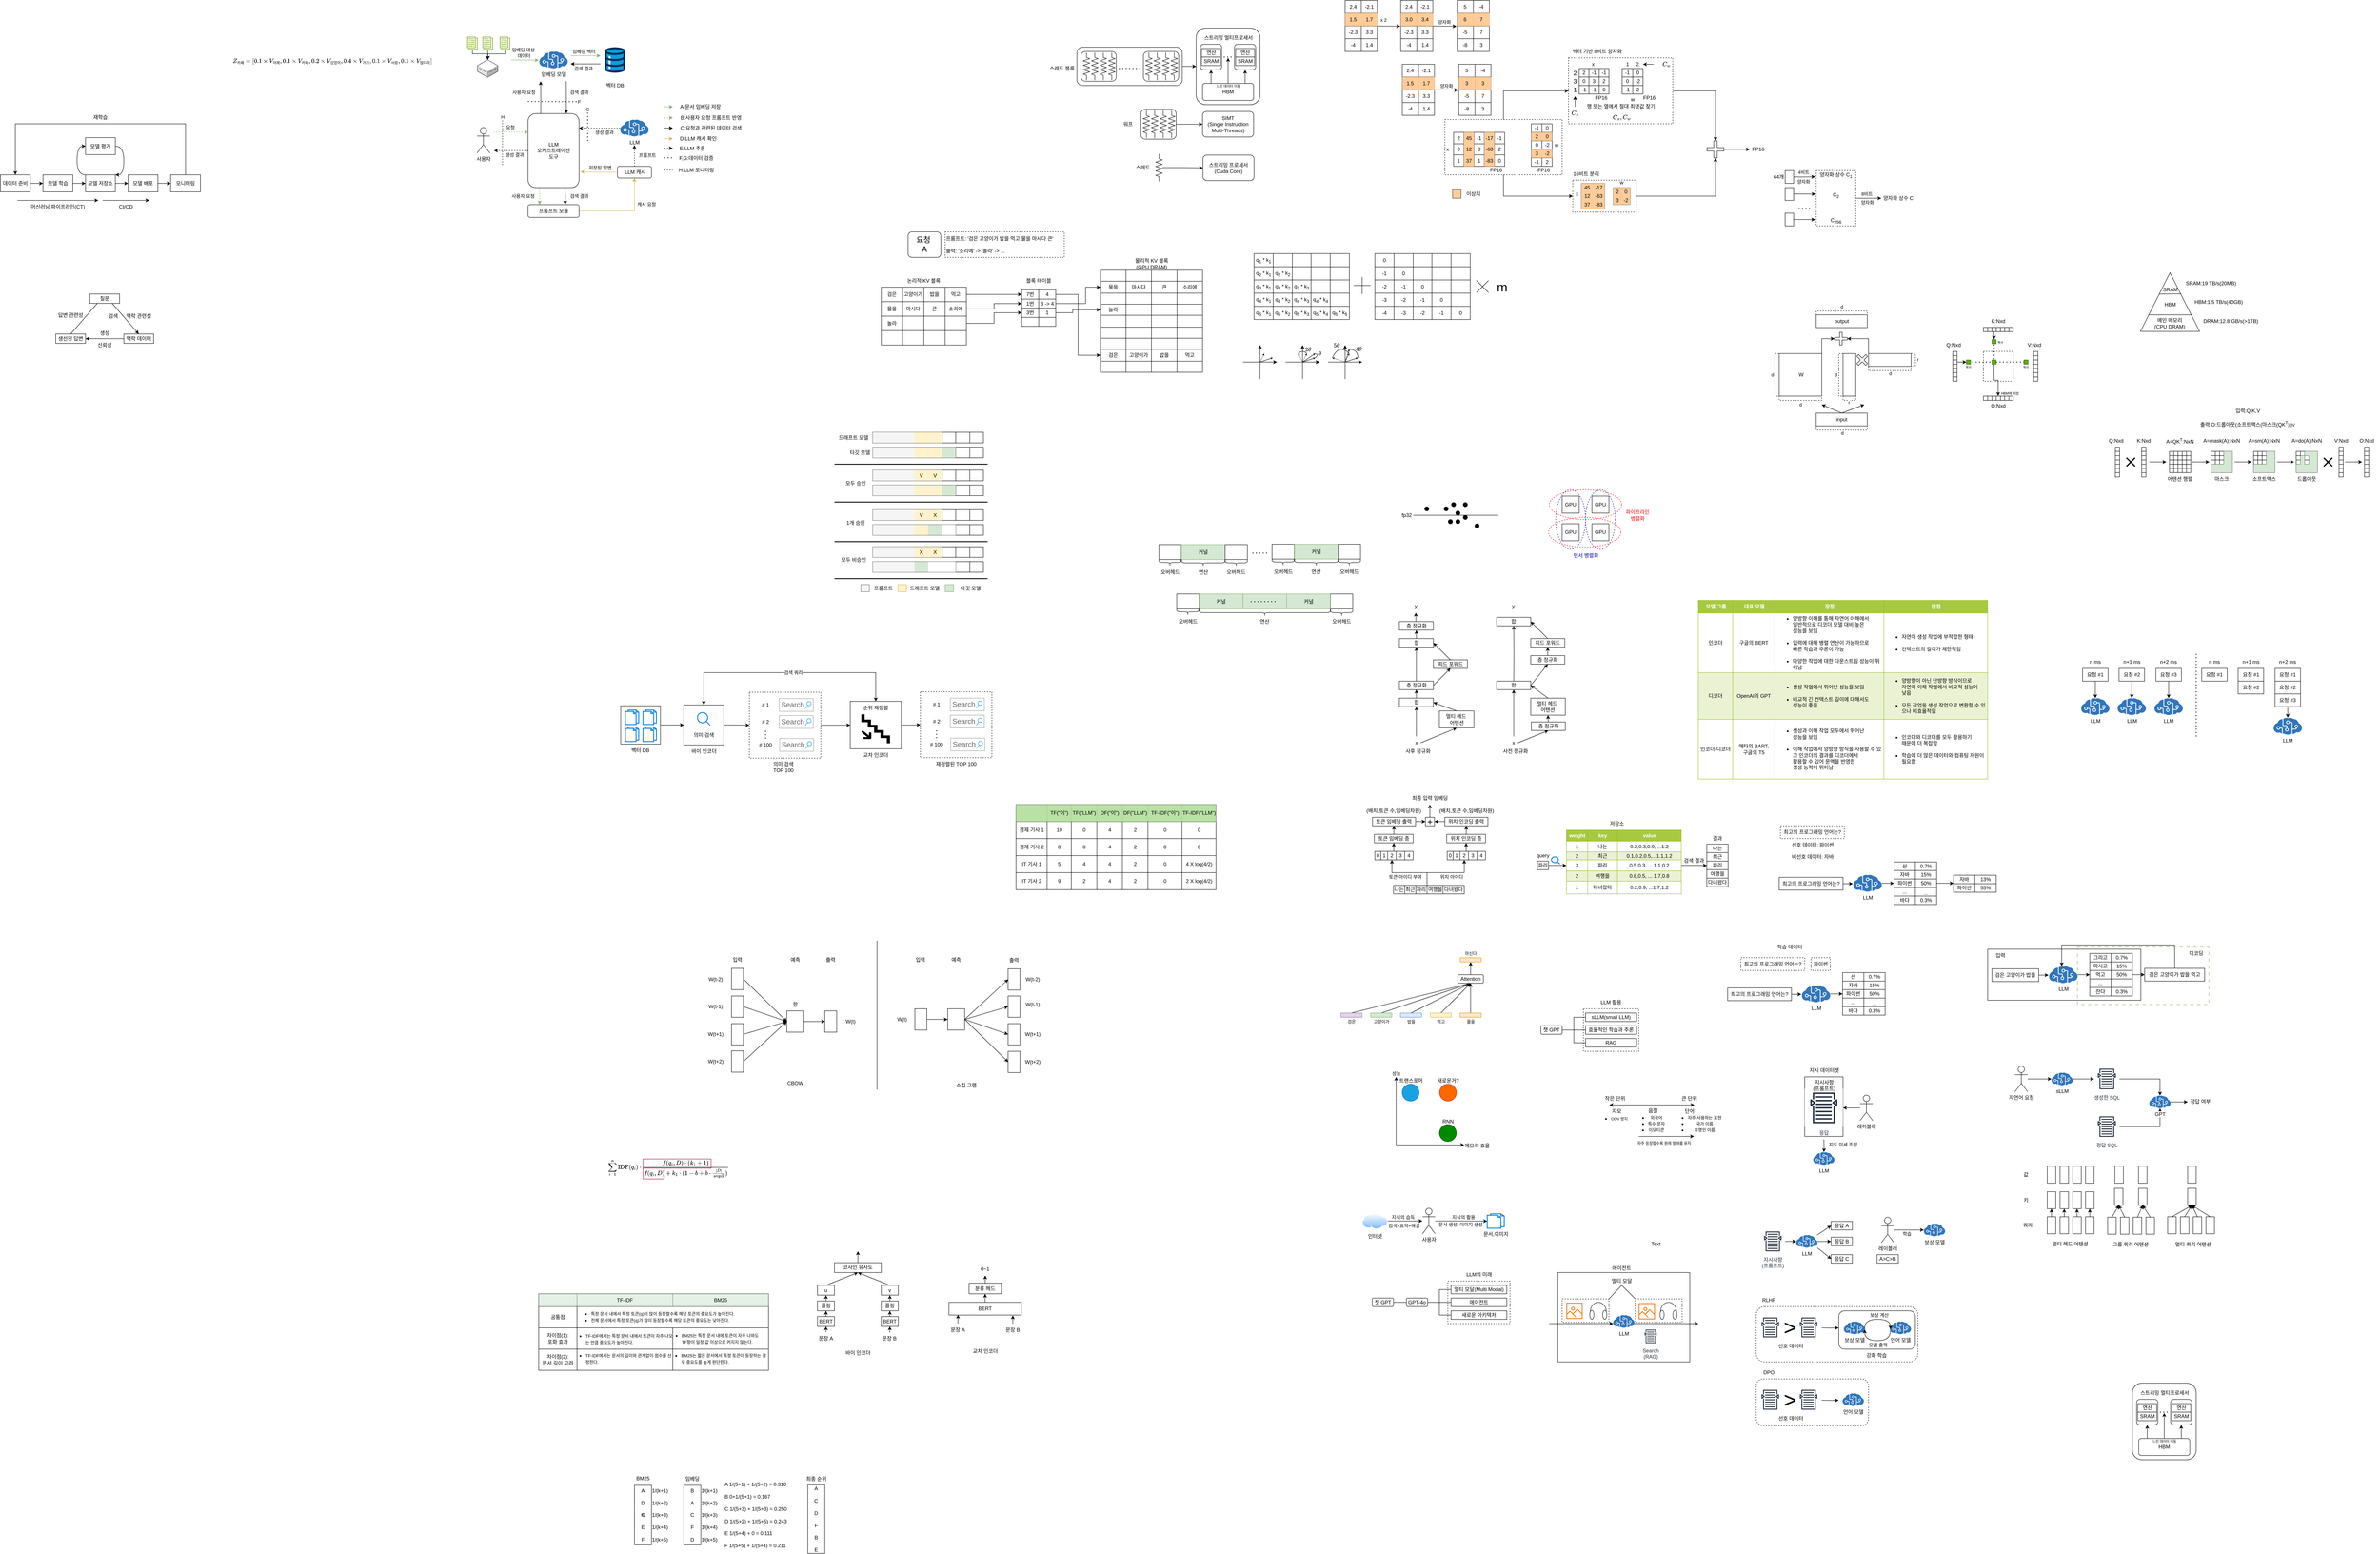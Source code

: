 <mxfile version="25.0.3">
  <diagram name="페이지-1" id="ukxxMPAlmyM7oNkTWLQT">
    <mxGraphModel dx="4297" dy="2870" grid="1" gridSize="10" guides="1" tooltips="1" connect="1" arrows="1" fold="1" page="1" pageScale="1" pageWidth="827" pageHeight="1169" math="1" shadow="0">
      <root>
        <mxCell id="0" />
        <mxCell id="1" parent="0" />
        <mxCell id="fiTTfv8lU4nAG9Q206Jt-52" style="edgeStyle=orthogonalEdgeStyle;rounded=0;orthogonalLoop=1;jettySize=auto;html=1;exitX=1;exitY=0.5;exitDx=0;exitDy=0;entryX=0;entryY=0.5;entryDx=0;entryDy=0;" parent="1" source="fiTTfv8lU4nAG9Q206Jt-30" target="fiTTfv8lU4nAG9Q206Jt-43" edge="1">
          <mxGeometry relative="1" as="geometry" />
        </mxCell>
        <mxCell id="fiTTfv8lU4nAG9Q206Jt-30" value="" style="rounded=0;whiteSpace=wrap;html=1;" parent="1" vertex="1">
          <mxGeometry x="-1083" y="-642.5" width="120" height="111.5" as="geometry" />
        </mxCell>
        <mxCell id="xJ3TNaJQ_pKh8e3rNM4q-1" value="$$\sum_{i=1}^{n}\text{IDF}(q_i) \cdot \frac{f(q_i , D) \cdot (k_1 + 1)}{f(q_i , D) + k_1 \cdot (1-b+b\cdot \frac{|D|}{\text{avgdl}})}$$&amp;nbsp;&amp;nbsp;" style="text;html=1;align=center;verticalAlign=middle;whiteSpace=wrap;rounded=0;" parent="1" vertex="1">
          <mxGeometry x="-1670" y="426" width="320" height="74" as="geometry" />
        </mxCell>
        <mxCell id="8qzMzcV6midRVHTjdpe7-136" value="" style="rounded=0;whiteSpace=wrap;html=1;fillColor=#d5e8d4;strokeColor=#82b366;" parent="1" vertex="1">
          <mxGeometry x="-160.18" y="-895" width="102.75" height="35" as="geometry" />
        </mxCell>
        <mxCell id="LiMExe0CtP17t0EFadDI-247" value="" style="rounded=0;whiteSpace=wrap;html=1;fillColor=none;dashed=1;" parent="1" vertex="1">
          <mxGeometry x="1580" y="-1465" width="70" height="70" as="geometry" />
        </mxCell>
        <mxCell id="ycrI6n4G8VfPokToj1yW-101" value="" style="rounded=0;whiteSpace=wrap;html=1;fillColor=none;dashed=1;" parent="1" vertex="1">
          <mxGeometry x="605" y="-2155" width="245" height="155" as="geometry" />
        </mxCell>
        <mxCell id="IGOOfrUMZtCDJ0HNuatj-21" value="" style="rounded=0;whiteSpace=wrap;html=1;fillColor=none;" parent="1" vertex="1">
          <mxGeometry x="1590" y="-60" width="360" height="120" as="geometry" />
        </mxCell>
        <mxCell id="5_7mXPR_Yr1a1Nt4uAli-59" value="" style="rounded=1;whiteSpace=wrap;html=1;dashed=1;fillColor=none;" parent="1" vertex="1">
          <mxGeometry x="1046" y="950" width="264" height="110" as="geometry" />
        </mxCell>
        <mxCell id="5_7mXPR_Yr1a1Nt4uAli-39" value="" style="rounded=1;whiteSpace=wrap;html=1;" parent="1" vertex="1">
          <mxGeometry x="1240" y="790" width="180" height="90" as="geometry" />
        </mxCell>
        <mxCell id="0hQ1n2YjlXsZmbkTdRMv-29" value="" style="rounded=0;whiteSpace=wrap;html=1;" parent="1" vertex="1">
          <mxGeometry x="1160" y="240" width="90" height="140" as="geometry" />
        </mxCell>
        <mxCell id="VUXOVUJdnFgX3zHBfYaI-144" value="" style="shape=tableRow;horizontal=0;startSize=0;swimlaneHead=0;swimlaneBody=0;top=0;left=0;bottom=0;right=0;dropTarget=0;collapsible=0;recursiveResize=0;expand=0;fontStyle=0;strokeColor=inherit;fillColor=#ffffff;" parent="1" vertex="1">
          <mxGeometry x="600" y="-220" width="270" height="33" as="geometry" />
        </mxCell>
        <mxCell id="VUXOVUJdnFgX3zHBfYaI-145" value="1" style="connectable=0;recursiveResize=0;strokeColor=#98bf21;fillColor=inherit;fontStyle=0;align=center;whiteSpace=wrap;html=1;" parent="VUXOVUJdnFgX3zHBfYaI-144" vertex="1">
          <mxGeometry width="50" height="30" as="geometry">
            <mxRectangle width="93" height="33" as="alternateBounds" />
          </mxGeometry>
        </mxCell>
        <mxCell id="VUXOVUJdnFgX3zHBfYaI-146" value="다녀왔다" style="connectable=0;recursiveResize=0;strokeColor=#98bf21;fillColor=inherit;fontStyle=0;align=center;whiteSpace=wrap;html=1;" parent="VUXOVUJdnFgX3zHBfYaI-144" vertex="1">
          <mxGeometry x="50" width="70" height="30" as="geometry">
            <mxRectangle width="94" height="33" as="alternateBounds" />
          </mxGeometry>
        </mxCell>
        <mxCell id="3yqZF_V5rGoLSmcY_XIU-79" value="" style="rounded=0;whiteSpace=wrap;html=1;fillColor=none;" parent="1" vertex="1">
          <mxGeometry x="580" y="700" width="310" height="210" as="geometry" />
        </mxCell>
        <mxCell id="3yqZF_V5rGoLSmcY_XIU-7" style="rounded=0;orthogonalLoop=1;jettySize=auto;html=1;exitX=0.5;exitY=0;exitDx=0;exitDy=0;entryX=0.5;entryY=1;entryDx=0;entryDy=0;strokeColor=default;" parent="1" source="3yqZF_V5rGoLSmcY_XIU-1" target="3yqZF_V5rGoLSmcY_XIU-6" edge="1">
          <mxGeometry relative="1" as="geometry" />
        </mxCell>
        <mxCell id="3yqZF_V5rGoLSmcY_XIU-1" value="" style="rounded=1;whiteSpace=wrap;html=1;fillColor=#e1d5e7;strokeColor=#9673a6;" parent="1" vertex="1">
          <mxGeometry x="70" y="90" width="50" height="10" as="geometry" />
        </mxCell>
        <mxCell id="3yqZF_V5rGoLSmcY_XIU-9" style="rounded=0;orthogonalLoop=1;jettySize=auto;html=1;exitX=0.5;exitY=0;exitDx=0;exitDy=0;entryX=0.5;entryY=1;entryDx=0;entryDy=0;" parent="1" source="3yqZF_V5rGoLSmcY_XIU-2" target="3yqZF_V5rGoLSmcY_XIU-6" edge="1">
          <mxGeometry relative="1" as="geometry" />
        </mxCell>
        <mxCell id="3yqZF_V5rGoLSmcY_XIU-2" value="" style="rounded=1;whiteSpace=wrap;html=1;fillColor=#d5e8d4;strokeColor=#82b366;" parent="1" vertex="1">
          <mxGeometry x="140" y="90" width="50" height="10" as="geometry" />
        </mxCell>
        <mxCell id="3yqZF_V5rGoLSmcY_XIU-10" style="rounded=0;orthogonalLoop=1;jettySize=auto;html=1;exitX=0.5;exitY=0;exitDx=0;exitDy=0;entryX=0.5;entryY=1;entryDx=0;entryDy=0;" parent="1" source="3yqZF_V5rGoLSmcY_XIU-3" target="3yqZF_V5rGoLSmcY_XIU-6" edge="1">
          <mxGeometry relative="1" as="geometry" />
        </mxCell>
        <mxCell id="3yqZF_V5rGoLSmcY_XIU-3" value="" style="rounded=1;whiteSpace=wrap;html=1;fillColor=#dae8fc;strokeColor=#6c8ebf;" parent="1" vertex="1">
          <mxGeometry x="210" y="90" width="50" height="10" as="geometry" />
        </mxCell>
        <mxCell id="3yqZF_V5rGoLSmcY_XIU-11" style="rounded=0;orthogonalLoop=1;jettySize=auto;html=1;exitX=0.5;exitY=0;exitDx=0;exitDy=0;entryX=0.5;entryY=1;entryDx=0;entryDy=0;" parent="1" source="3yqZF_V5rGoLSmcY_XIU-4" target="3yqZF_V5rGoLSmcY_XIU-6" edge="1">
          <mxGeometry relative="1" as="geometry" />
        </mxCell>
        <mxCell id="3yqZF_V5rGoLSmcY_XIU-4" value="" style="rounded=1;whiteSpace=wrap;html=1;fillColor=#fff2cc;strokeColor=#d6b656;" parent="1" vertex="1">
          <mxGeometry x="280" y="90" width="50" height="10" as="geometry" />
        </mxCell>
        <mxCell id="3yqZF_V5rGoLSmcY_XIU-12" style="edgeStyle=orthogonalEdgeStyle;rounded=0;orthogonalLoop=1;jettySize=auto;html=1;exitX=0.5;exitY=0;exitDx=0;exitDy=0;entryX=0.5;entryY=1;entryDx=0;entryDy=0;" parent="1" source="3yqZF_V5rGoLSmcY_XIU-5" target="3yqZF_V5rGoLSmcY_XIU-6" edge="1">
          <mxGeometry relative="1" as="geometry" />
        </mxCell>
        <mxCell id="3yqZF_V5rGoLSmcY_XIU-5" value="" style="rounded=1;whiteSpace=wrap;html=1;fillColor=#ffe6cc;strokeColor=#d79b00;" parent="1" vertex="1">
          <mxGeometry x="350" y="90" width="50" height="10" as="geometry" />
        </mxCell>
        <mxCell id="3yqZF_V5rGoLSmcY_XIU-13" style="edgeStyle=orthogonalEdgeStyle;rounded=0;orthogonalLoop=1;jettySize=auto;html=1;exitX=0.5;exitY=0;exitDx=0;exitDy=0;entryX=0.5;entryY=1;entryDx=0;entryDy=0;" parent="1" source="3yqZF_V5rGoLSmcY_XIU-6" target="3yqZF_V5rGoLSmcY_XIU-15" edge="1">
          <mxGeometry relative="1" as="geometry">
            <mxPoint x="377.524" y="-70" as="targetPoint" />
          </mxGeometry>
        </mxCell>
        <mxCell id="3yqZF_V5rGoLSmcY_XIU-6" value="Attention" style="rounded=1;whiteSpace=wrap;html=1;" parent="1" vertex="1">
          <mxGeometry x="345" width="60" height="20" as="geometry" />
        </mxCell>
        <mxCell id="3yqZF_V5rGoLSmcY_XIU-15" value="" style="rounded=1;whiteSpace=wrap;html=1;fillColor=#ffe6cc;strokeColor=#d79b00;" parent="1" vertex="1">
          <mxGeometry x="350" y="-40" width="50" height="10" as="geometry" />
        </mxCell>
        <mxCell id="3yqZF_V5rGoLSmcY_XIU-18" value="검은" style="text;html=1;align=center;verticalAlign=middle;whiteSpace=wrap;rounded=0;fontSize=10;" parent="1" vertex="1">
          <mxGeometry x="77.5" y="100" width="35" height="20" as="geometry" />
        </mxCell>
        <mxCell id="3yqZF_V5rGoLSmcY_XIU-19" value="고양이가" style="text;html=1;align=center;verticalAlign=middle;whiteSpace=wrap;rounded=0;fontSize=10;" parent="1" vertex="1">
          <mxGeometry x="143.75" y="100" width="42.5" height="20" as="geometry" />
        </mxCell>
        <mxCell id="3yqZF_V5rGoLSmcY_XIU-20" value="밥을" style="text;html=1;align=center;verticalAlign=middle;whiteSpace=wrap;rounded=0;fontSize=10;" parent="1" vertex="1">
          <mxGeometry x="217.5" y="100" width="35" height="20" as="geometry" />
        </mxCell>
        <mxCell id="3yqZF_V5rGoLSmcY_XIU-21" value="먹고" style="text;html=1;align=center;verticalAlign=middle;whiteSpace=wrap;rounded=0;fontSize=10;" parent="1" vertex="1">
          <mxGeometry x="287.5" y="100" width="35" height="20" as="geometry" />
        </mxCell>
        <mxCell id="3yqZF_V5rGoLSmcY_XIU-22" value="물을" style="text;html=1;align=center;verticalAlign=middle;whiteSpace=wrap;rounded=0;fontSize=10;" parent="1" vertex="1">
          <mxGeometry x="357.5" y="100" width="35" height="20" as="geometry" />
        </mxCell>
        <mxCell id="3yqZF_V5rGoLSmcY_XIU-23" value="마신다" style="text;html=1;align=center;verticalAlign=middle;whiteSpace=wrap;rounded=0;fontSize=10;" parent="1" vertex="1">
          <mxGeometry x="357.5" y="-60" width="35" height="20" as="geometry" />
        </mxCell>
        <mxCell id="3yqZF_V5rGoLSmcY_XIU-24" value="" style="endArrow=classic;html=1;rounded=0;" parent="1" edge="1">
          <mxGeometry width="50" height="50" relative="1" as="geometry">
            <mxPoint x="200" y="400" as="sourcePoint" />
            <mxPoint x="360" y="400" as="targetPoint" />
          </mxGeometry>
        </mxCell>
        <mxCell id="3yqZF_V5rGoLSmcY_XIU-25" value="" style="endArrow=classic;html=1;rounded=0;" parent="1" edge="1">
          <mxGeometry width="50" height="50" relative="1" as="geometry">
            <mxPoint x="200" y="400" as="sourcePoint" />
            <mxPoint x="200" y="240" as="targetPoint" />
          </mxGeometry>
        </mxCell>
        <mxCell id="3yqZF_V5rGoLSmcY_XIU-34" value="성능" style="edgeLabel;html=1;align=center;verticalAlign=middle;resizable=0;points=[];" parent="3yqZF_V5rGoLSmcY_XIU-25" vertex="1" connectable="0">
          <mxGeometry x="0.403" y="-1" relative="1" as="geometry">
            <mxPoint x="-1" y="-56" as="offset" />
          </mxGeometry>
        </mxCell>
        <mxCell id="3yqZF_V5rGoLSmcY_XIU-26" value="" style="ellipse;whiteSpace=wrap;html=1;aspect=fixed;fillColor=#1ba1e2;fontColor=#ffffff;strokeColor=#006EAF;" parent="1" vertex="1">
          <mxGeometry x="214" y="257" width="40" height="40" as="geometry" />
        </mxCell>
        <mxCell id="3yqZF_V5rGoLSmcY_XIU-28" value="트랜스포머" style="text;html=1;align=center;verticalAlign=middle;whiteSpace=wrap;rounded=0;" parent="1" vertex="1">
          <mxGeometry x="201.25" y="234" width="67.5" height="30" as="geometry" />
        </mxCell>
        <mxCell id="3yqZF_V5rGoLSmcY_XIU-29" value="" style="ellipse;whiteSpace=wrap;html=1;aspect=fixed;fillColor=#008a00;fontColor=#ffffff;strokeColor=#005700;" parent="1" vertex="1">
          <mxGeometry x="301.5" y="352" width="40" height="40" as="geometry" />
        </mxCell>
        <mxCell id="3yqZF_V5rGoLSmcY_XIU-30" value="RNN" style="text;html=1;align=center;verticalAlign=middle;whiteSpace=wrap;rounded=0;" parent="1" vertex="1">
          <mxGeometry x="287.5" y="330" width="67.5" height="30" as="geometry" />
        </mxCell>
        <mxCell id="3yqZF_V5rGoLSmcY_XIU-31" value="" style="ellipse;whiteSpace=wrap;html=1;aspect=fixed;fillColor=#fa6800;fontColor=#000000;strokeColor=#C73500;" parent="1" vertex="1">
          <mxGeometry x="301.75" y="257" width="40" height="40" as="geometry" />
        </mxCell>
        <mxCell id="3yqZF_V5rGoLSmcY_XIU-32" value="새로운거?" style="text;html=1;align=center;verticalAlign=middle;whiteSpace=wrap;rounded=0;" parent="1" vertex="1">
          <mxGeometry x="291.75" y="234" width="60" height="30" as="geometry" />
        </mxCell>
        <mxCell id="3yqZF_V5rGoLSmcY_XIU-33" value="메모리 효율" style="text;html=1;align=center;verticalAlign=middle;resizable=0;points=[];autosize=1;strokeColor=none;fillColor=none;" parent="1" vertex="1">
          <mxGeometry x="345" y="387" width="90" height="30" as="geometry" />
        </mxCell>
        <mxCell id="3yqZF_V5rGoLSmcY_XIU-41" style="edgeStyle=orthogonalEdgeStyle;rounded=0;orthogonalLoop=1;jettySize=auto;html=1;exitX=1;exitY=0.5;exitDx=0;exitDy=0;entryX=0;entryY=0.5;entryDx=0;entryDy=0;endArrow=none;endFill=0;" parent="1" source="3yqZF_V5rGoLSmcY_XIU-35" target="3yqZF_V5rGoLSmcY_XIU-39" edge="1">
          <mxGeometry relative="1" as="geometry" />
        </mxCell>
        <mxCell id="3yqZF_V5rGoLSmcY_XIU-42" style="edgeStyle=orthogonalEdgeStyle;rounded=0;orthogonalLoop=1;jettySize=auto;html=1;exitX=1;exitY=0.5;exitDx=0;exitDy=0;entryX=0;entryY=0.5;entryDx=0;entryDy=0;endArrow=none;endFill=0;" parent="1" source="3yqZF_V5rGoLSmcY_XIU-35" target="3yqZF_V5rGoLSmcY_XIU-40" edge="1">
          <mxGeometry relative="1" as="geometry" />
        </mxCell>
        <mxCell id="3yqZF_V5rGoLSmcY_XIU-43" style="edgeStyle=orthogonalEdgeStyle;rounded=0;orthogonalLoop=1;jettySize=auto;html=1;exitX=1;exitY=0.5;exitDx=0;exitDy=0;entryX=0;entryY=0.5;entryDx=0;entryDy=0;endArrow=none;endFill=0;" parent="1" source="3yqZF_V5rGoLSmcY_XIU-35" target="3yqZF_V5rGoLSmcY_XIU-38" edge="1">
          <mxGeometry relative="1" as="geometry" />
        </mxCell>
        <mxCell id="3yqZF_V5rGoLSmcY_XIU-35" value="챗 GPT" style="rounded=1;whiteSpace=wrap;html=1;" parent="1" vertex="1">
          <mxGeometry x="540" y="120" width="50" height="20" as="geometry" />
        </mxCell>
        <mxCell id="3yqZF_V5rGoLSmcY_XIU-36" value="" style="rounded=0;whiteSpace=wrap;html=1;fillColor=none;dashed=1;" parent="1" vertex="1">
          <mxGeometry x="640" y="80" width="130" height="100" as="geometry" />
        </mxCell>
        <mxCell id="3yqZF_V5rGoLSmcY_XIU-37" value="LLM 활용" style="text;html=1;align=center;verticalAlign=middle;whiteSpace=wrap;rounded=0;" parent="1" vertex="1">
          <mxGeometry x="675" y="50" width="60" height="30" as="geometry" />
        </mxCell>
        <mxCell id="3yqZF_V5rGoLSmcY_XIU-38" value="sLLM(small LLM)" style="rounded=0;whiteSpace=wrap;html=1;fillColor=none;" parent="1" vertex="1">
          <mxGeometry x="645" y="90" width="120" height="20" as="geometry" />
        </mxCell>
        <mxCell id="3yqZF_V5rGoLSmcY_XIU-39" value="효율적인 학습과 추론" style="rounded=0;whiteSpace=wrap;html=1;fillColor=none;" parent="1" vertex="1">
          <mxGeometry x="645" y="120" width="120" height="20" as="geometry" />
        </mxCell>
        <mxCell id="3yqZF_V5rGoLSmcY_XIU-40" value="RAG" style="rounded=0;whiteSpace=wrap;html=1;fillColor=none;" parent="1" vertex="1">
          <mxGeometry x="645" y="150" width="120" height="20" as="geometry" />
        </mxCell>
        <mxCell id="3yqZF_V5rGoLSmcY_XIU-47" style="edgeStyle=orthogonalEdgeStyle;rounded=0;orthogonalLoop=1;jettySize=auto;html=1;exitX=1;exitY=0.5;exitDx=0;exitDy=0;" parent="1" source="3yqZF_V5rGoLSmcY_XIU-45" target="3yqZF_V5rGoLSmcY_XIU-46" edge="1">
          <mxGeometry relative="1" as="geometry" />
        </mxCell>
        <mxCell id="3yqZF_V5rGoLSmcY_XIU-48" value="검색+요약+해설" style="edgeLabel;html=1;align=center;verticalAlign=middle;resizable=0;points=[];" parent="3yqZF_V5rGoLSmcY_XIU-47" vertex="1" connectable="0">
          <mxGeometry x="0.045" relative="1" as="geometry">
            <mxPoint x="-5" y="11" as="offset" />
          </mxGeometry>
        </mxCell>
        <mxCell id="3yqZF_V5rGoLSmcY_XIU-45" value="인터넷" style="image;aspect=fixed;perimeter=ellipsePerimeter;html=1;align=center;shadow=0;dashed=0;spacingTop=3;image=img/lib/active_directory/internet_cloud.svg;" parent="1" vertex="1">
          <mxGeometry x="120" y="560" width="60" height="37.8" as="geometry" />
        </mxCell>
        <mxCell id="3yqZF_V5rGoLSmcY_XIU-46" value="사용자" style="shape=umlActor;verticalLabelPosition=bottom;verticalAlign=top;html=1;outlineConnect=0;" parent="1" vertex="1">
          <mxGeometry x="261.75" y="548.9" width="30" height="60" as="geometry" />
        </mxCell>
        <mxCell id="3yqZF_V5rGoLSmcY_XIU-49" value="지식의 습득" style="edgeLabel;html=1;align=center;verticalAlign=middle;resizable=0;points=[];" parent="1" vertex="1" connectable="0">
          <mxGeometry x="215.497" y="570.0" as="geometry" />
        </mxCell>
        <mxCell id="3yqZF_V5rGoLSmcY_XIU-50" value="문서,이미지" style="html=1;verticalLabelPosition=bottom;align=center;labelBackgroundColor=#ffffff;verticalAlign=top;strokeWidth=2;strokeColor=#0080F0;shadow=0;dashed=0;shape=mxgraph.ios7.icons.documents;" parent="1" vertex="1">
          <mxGeometry x="414" y="561.95" width="40" height="33.9" as="geometry" />
        </mxCell>
        <mxCell id="3yqZF_V5rGoLSmcY_XIU-51" style="edgeStyle=orthogonalEdgeStyle;rounded=0;orthogonalLoop=1;jettySize=auto;html=1;entryX=-0.004;entryY=0.509;entryDx=0;entryDy=0;entryPerimeter=0;" parent="1" source="3yqZF_V5rGoLSmcY_XIU-46" target="3yqZF_V5rGoLSmcY_XIU-50" edge="1">
          <mxGeometry relative="1" as="geometry">
            <mxPoint x="300" y="580" as="sourcePoint" />
          </mxGeometry>
        </mxCell>
        <mxCell id="3yqZF_V5rGoLSmcY_XIU-52" value="문서 생성, 이미지 생성" style="edgeLabel;html=1;align=center;verticalAlign=middle;resizable=0;points=[];" parent="3yqZF_V5rGoLSmcY_XIU-51" vertex="1" connectable="0">
          <mxGeometry x="-0.234" y="1" relative="1" as="geometry">
            <mxPoint x="12" y="9" as="offset" />
          </mxGeometry>
        </mxCell>
        <mxCell id="3yqZF_V5rGoLSmcY_XIU-53" value="지식의 활용" style="edgeLabel;html=1;align=center;verticalAlign=middle;resizable=0;points=[];" parent="1" vertex="1" connectable="0">
          <mxGeometry x="357.497" y="570.0" as="geometry" />
        </mxCell>
        <mxCell id="3yqZF_V5rGoLSmcY_XIU-54" style="edgeStyle=orthogonalEdgeStyle;rounded=0;orthogonalLoop=1;jettySize=auto;html=1;exitX=1;exitY=0.5;exitDx=0;exitDy=0;entryX=0;entryY=0.5;entryDx=0;entryDy=0;endArrow=none;endFill=0;" parent="1" source="3yqZF_V5rGoLSmcY_XIU-57" target="3yqZF_V5rGoLSmcY_XIU-61" edge="1">
          <mxGeometry relative="1" as="geometry" />
        </mxCell>
        <mxCell id="3yqZF_V5rGoLSmcY_XIU-55" style="edgeStyle=orthogonalEdgeStyle;rounded=0;orthogonalLoop=1;jettySize=auto;html=1;exitX=1;exitY=0.5;exitDx=0;exitDy=0;entryX=0;entryY=0.5;entryDx=0;entryDy=0;endArrow=none;endFill=0;" parent="1" source="3yqZF_V5rGoLSmcY_XIU-57" target="3yqZF_V5rGoLSmcY_XIU-62" edge="1">
          <mxGeometry relative="1" as="geometry" />
        </mxCell>
        <mxCell id="3yqZF_V5rGoLSmcY_XIU-56" style="edgeStyle=orthogonalEdgeStyle;rounded=0;orthogonalLoop=1;jettySize=auto;html=1;exitX=1;exitY=0.5;exitDx=0;exitDy=0;entryX=0;entryY=0.5;entryDx=0;entryDy=0;endArrow=none;endFill=0;" parent="1" source="3yqZF_V5rGoLSmcY_XIU-57" target="3yqZF_V5rGoLSmcY_XIU-60" edge="1">
          <mxGeometry relative="1" as="geometry" />
        </mxCell>
        <mxCell id="3yqZF_V5rGoLSmcY_XIU-57" value="GPT-4o" style="rounded=1;whiteSpace=wrap;html=1;" parent="1" vertex="1">
          <mxGeometry x="224" y="760" width="50" height="20" as="geometry" />
        </mxCell>
        <mxCell id="3yqZF_V5rGoLSmcY_XIU-58" value="" style="rounded=0;whiteSpace=wrap;html=1;fillColor=none;dashed=1;" parent="1" vertex="1">
          <mxGeometry x="321.5" y="720" width="146" height="100" as="geometry" />
        </mxCell>
        <mxCell id="3yqZF_V5rGoLSmcY_XIU-59" value="LLM의 미래" style="text;html=1;align=center;verticalAlign=middle;whiteSpace=wrap;rounded=0;" parent="1" vertex="1">
          <mxGeometry x="360" y="690" width="70" height="30" as="geometry" />
        </mxCell>
        <mxCell id="3yqZF_V5rGoLSmcY_XIU-60" value="멀티 모달(Multi Modal)" style="rounded=0;whiteSpace=wrap;html=1;fillColor=none;" parent="1" vertex="1">
          <mxGeometry x="329" y="730" width="131" height="20" as="geometry" />
        </mxCell>
        <mxCell id="3yqZF_V5rGoLSmcY_XIU-61" value="에이전트" style="rounded=0;whiteSpace=wrap;html=1;fillColor=none;" parent="1" vertex="1">
          <mxGeometry x="329" y="760" width="131" height="20" as="geometry" />
        </mxCell>
        <mxCell id="3yqZF_V5rGoLSmcY_XIU-62" value="새로운 아키텍처" style="rounded=0;whiteSpace=wrap;html=1;fillColor=none;" parent="1" vertex="1">
          <mxGeometry x="329" y="790" width="131" height="20" as="geometry" />
        </mxCell>
        <mxCell id="3yqZF_V5rGoLSmcY_XIU-65" style="edgeStyle=orthogonalEdgeStyle;rounded=0;orthogonalLoop=1;jettySize=auto;html=1;exitX=1;exitY=0.5;exitDx=0;exitDy=0;entryX=0;entryY=0.5;entryDx=0;entryDy=0;endArrow=none;endFill=0;" parent="1" source="3yqZF_V5rGoLSmcY_XIU-64" target="3yqZF_V5rGoLSmcY_XIU-57" edge="1">
          <mxGeometry relative="1" as="geometry" />
        </mxCell>
        <mxCell id="3yqZF_V5rGoLSmcY_XIU-64" value="챗 GPT" style="rounded=1;whiteSpace=wrap;html=1;" parent="1" vertex="1">
          <mxGeometry x="143.75" y="760" width="50" height="20" as="geometry" />
        </mxCell>
        <mxCell id="3yqZF_V5rGoLSmcY_XIU-66" value="" style="sketch=0;outlineConnect=0;fontColor=#232F3E;gradientColor=none;fillColor=#ED7100;strokeColor=none;dashed=0;verticalLabelPosition=bottom;verticalAlign=top;align=center;html=1;fontSize=12;fontStyle=0;aspect=fixed;pointerEvents=1;shape=mxgraph.aws4.container_registry_image;" parent="1" vertex="1">
          <mxGeometry x="600" y="771" width="38" height="38" as="geometry" />
        </mxCell>
        <mxCell id="3yqZF_V5rGoLSmcY_XIU-67" value="" style="verticalLabelPosition=bottom;shadow=0;dashed=0;align=center;html=1;verticalAlign=top;shape=mxgraph.electrical.radio.headphones;pointerEvents=1;" parent="1" vertex="1">
          <mxGeometry x="655" y="770" width="40" height="40" as="geometry" />
        </mxCell>
        <mxCell id="3yqZF_V5rGoLSmcY_XIU-68" value="LLM" style="image;sketch=0;aspect=fixed;html=1;points=[];align=center;fontSize=12;image=img/lib/mscae/Cognitive_Services.svg;" parent="1" vertex="1">
          <mxGeometry x="710" y="800" width="50" height="30" as="geometry" />
        </mxCell>
        <mxCell id="3yqZF_V5rGoLSmcY_XIU-69" value="" style="endArrow=classic;html=1;rounded=0;" parent="1" edge="1">
          <mxGeometry width="50" height="50" relative="1" as="geometry">
            <mxPoint x="560" y="820" as="sourcePoint" />
            <mxPoint x="710" y="820" as="targetPoint" />
          </mxGeometry>
        </mxCell>
        <mxCell id="3yqZF_V5rGoLSmcY_XIU-70" value="" style="sketch=0;outlineConnect=0;fontColor=#232F3E;gradientColor=none;fillColor=#ED7100;strokeColor=none;dashed=0;verticalLabelPosition=bottom;verticalAlign=top;align=center;html=1;fontSize=12;fontStyle=0;aspect=fixed;pointerEvents=1;shape=mxgraph.aws4.container_registry_image;" parent="1" vertex="1">
          <mxGeometry x="770" y="772" width="38" height="38" as="geometry" />
        </mxCell>
        <mxCell id="3yqZF_V5rGoLSmcY_XIU-71" value="" style="verticalLabelPosition=bottom;shadow=0;dashed=0;align=center;html=1;verticalAlign=top;shape=mxgraph.electrical.radio.headphones;pointerEvents=1;" parent="1" vertex="1">
          <mxGeometry x="820" y="770" width="40" height="40" as="geometry" />
        </mxCell>
        <mxCell id="3yqZF_V5rGoLSmcY_XIU-72" value="" style="endArrow=classic;html=1;rounded=0;" parent="1" edge="1">
          <mxGeometry width="50" height="50" relative="1" as="geometry">
            <mxPoint x="760" y="820" as="sourcePoint" />
            <mxPoint x="910" y="820" as="targetPoint" />
          </mxGeometry>
        </mxCell>
        <mxCell id="3yqZF_V5rGoLSmcY_XIU-75" style="rounded=0;orthogonalLoop=1;jettySize=auto;html=1;exitX=1;exitY=0;exitDx=0;exitDy=0;endArrow=none;endFill=0;" parent="1" source="3yqZF_V5rGoLSmcY_XIU-73" edge="1">
          <mxGeometry relative="1" as="geometry">
            <mxPoint x="730" y="730" as="targetPoint" />
          </mxGeometry>
        </mxCell>
        <mxCell id="3yqZF_V5rGoLSmcY_XIU-73" value="" style="rounded=0;whiteSpace=wrap;html=1;fillColor=none;dashed=1;" parent="1" vertex="1">
          <mxGeometry x="590" y="762" width="110" height="55" as="geometry" />
        </mxCell>
        <mxCell id="3yqZF_V5rGoLSmcY_XIU-76" style="rounded=0;orthogonalLoop=1;jettySize=auto;html=1;exitX=0;exitY=0;exitDx=0;exitDy=0;endArrow=none;endFill=0;" parent="1" source="3yqZF_V5rGoLSmcY_XIU-74" edge="1">
          <mxGeometry relative="1" as="geometry">
            <mxPoint x="730" y="730" as="targetPoint" />
          </mxGeometry>
        </mxCell>
        <mxCell id="3yqZF_V5rGoLSmcY_XIU-74" value="" style="rounded=0;whiteSpace=wrap;html=1;fillColor=none;dashed=1;" parent="1" vertex="1">
          <mxGeometry x="762" y="762" width="110" height="55" as="geometry" />
        </mxCell>
        <mxCell id="3yqZF_V5rGoLSmcY_XIU-77" value="멀티 모달&amp;nbsp;" style="text;html=1;align=center;verticalAlign=middle;whiteSpace=wrap;rounded=0;" parent="1" vertex="1">
          <mxGeometry x="702" y="710" width="60" height="20" as="geometry" />
        </mxCell>
        <mxCell id="3yqZF_V5rGoLSmcY_XIU-78" value="Search&lt;br&gt;&lt;div&gt;(RAG)&lt;/div&gt;" style="sketch=0;outlineConnect=0;fontColor=#232F3E;gradientColor=none;strokeColor=#232F3E;fillColor=#ffffff;dashed=0;verticalLabelPosition=bottom;verticalAlign=top;align=center;html=1;fontSize=12;fontStyle=0;aspect=fixed;shape=mxgraph.aws4.resourceIcon;resIcon=mxgraph.aws4.search_documents;" parent="1" vertex="1">
          <mxGeometry x="778" y="830" width="40" height="40" as="geometry" />
        </mxCell>
        <mxCell id="3yqZF_V5rGoLSmcY_XIU-81" value="에이전트" style="text;html=1;align=center;verticalAlign=middle;whiteSpace=wrap;rounded=0;" parent="1" vertex="1">
          <mxGeometry x="700" y="680" width="60" height="20" as="geometry" />
        </mxCell>
        <mxCell id="VUXOVUJdnFgX3zHBfYaI-8" value="" style="endArrow=classic;startArrow=classic;html=1;rounded=0;" parent="1" edge="1">
          <mxGeometry width="50" height="50" relative="1" as="geometry">
            <mxPoint x="701" y="306" as="sourcePoint" />
            <mxPoint x="901" y="306" as="targetPoint" />
          </mxGeometry>
        </mxCell>
        <mxCell id="VUXOVUJdnFgX3zHBfYaI-9" value="음절" style="text;html=1;align=center;verticalAlign=middle;whiteSpace=wrap;rounded=0;" parent="1" vertex="1">
          <mxGeometry x="787" y="310" width="33" height="20" as="geometry" />
        </mxCell>
        <mxCell id="VUXOVUJdnFgX3zHBfYaI-10" value="단어" style="text;html=1;align=center;verticalAlign=middle;whiteSpace=wrap;rounded=0;" parent="1" vertex="1">
          <mxGeometry x="872.75" y="311" width="33" height="20" as="geometry" />
        </mxCell>
        <mxCell id="VUXOVUJdnFgX3zHBfYaI-11" value="자모" style="text;html=1;align=center;verticalAlign=middle;whiteSpace=wrap;rounded=0;" parent="1" vertex="1">
          <mxGeometry x="702" y="311" width="33" height="20" as="geometry" />
        </mxCell>
        <mxCell id="VUXOVUJdnFgX3zHBfYaI-16" value="작은 단위" style="text;html=1;align=center;verticalAlign=middle;whiteSpace=wrap;rounded=0;" parent="1" vertex="1">
          <mxGeometry x="686.75" y="284" width="55" height="13" as="geometry" />
        </mxCell>
        <mxCell id="VUXOVUJdnFgX3zHBfYaI-17" value="큰 단위" style="text;html=1;align=center;verticalAlign=middle;whiteSpace=wrap;rounded=0;" parent="1" vertex="1">
          <mxGeometry x="865.13" y="284" width="48.25" height="13" as="geometry" />
        </mxCell>
        <mxCell id="VUXOVUJdnFgX3zHBfYaI-19" value="&lt;ul&gt;&lt;li&gt;&lt;font style=&quot;font-size: 9px;&quot;&gt;OOV 방지&lt;/font&gt;&lt;/li&gt;&lt;/ul&gt;" style="text;html=1;align=center;verticalAlign=middle;whiteSpace=wrap;rounded=0;" parent="1" vertex="1">
          <mxGeometry x="655" y="323" width="98.5" height="29" as="geometry" />
        </mxCell>
        <mxCell id="VUXOVUJdnFgX3zHBfYaI-20" value="&lt;ul&gt;&lt;li&gt;&lt;font size=&quot;1&quot;&gt;외국어&lt;/font&gt;&lt;/li&gt;&lt;li&gt;&lt;font size=&quot;1&quot;&gt;특수 문자&lt;/font&gt;&lt;/li&gt;&lt;li&gt;&lt;font size=&quot;1&quot;&gt;이모티콘&lt;/font&gt;&lt;/li&gt;&lt;/ul&gt;" style="text;html=1;align=center;verticalAlign=middle;whiteSpace=wrap;rounded=0;" parent="1" vertex="1">
          <mxGeometry x="741.75" y="335" width="98.5" height="29" as="geometry" />
        </mxCell>
        <mxCell id="VUXOVUJdnFgX3zHBfYaI-21" value="&lt;ul&gt;&lt;li&gt;&lt;font size=&quot;1&quot;&gt;자주 사용하는 표현&lt;/font&gt;&lt;/li&gt;&lt;li&gt;&lt;font size=&quot;1&quot;&gt;국가 이름&lt;/font&gt;&lt;/li&gt;&lt;li&gt;&lt;font size=&quot;1&quot;&gt;유명인 이름&lt;/font&gt;&lt;/li&gt;&lt;/ul&gt;" style="text;html=1;align=center;verticalAlign=middle;whiteSpace=wrap;rounded=0;" parent="1" vertex="1">
          <mxGeometry x="840.25" y="335" width="130" height="29" as="geometry" />
        </mxCell>
        <mxCell id="VUXOVUJdnFgX3zHBfYaI-22" value="" style="endArrow=classic;html=1;rounded=0;" parent="1" edge="1">
          <mxGeometry width="50" height="50" relative="1" as="geometry">
            <mxPoint x="770" y="380" as="sourcePoint" />
            <mxPoint x="900" y="380" as="targetPoint" />
          </mxGeometry>
        </mxCell>
        <mxCell id="VUXOVUJdnFgX3zHBfYaI-23" value="&lt;font style=&quot;font-size: 9px;&quot;&gt;자주 등장할수록 원래 형태를 유지&lt;/font&gt;" style="text;html=1;align=center;verticalAlign=middle;whiteSpace=wrap;rounded=0;" parent="1" vertex="1">
          <mxGeometry x="735" y="380" width="190" height="30" as="geometry" />
        </mxCell>
        <mxCell id="VUXOVUJdnFgX3zHBfYaI-41" value="" style="group" parent="1" vertex="1" connectable="0">
          <mxGeometry x="193.75" y="-210" width="166.25" height="20" as="geometry" />
        </mxCell>
        <mxCell id="VUXOVUJdnFgX3zHBfYaI-24" value="나는" style="rounded=0;whiteSpace=wrap;html=1;" parent="VUXOVUJdnFgX3zHBfYaI-41" vertex="1">
          <mxGeometry width="26.25" height="20" as="geometry" />
        </mxCell>
        <mxCell id="VUXOVUJdnFgX3zHBfYaI-25" value="최근" style="rounded=0;whiteSpace=wrap;html=1;" parent="VUXOVUJdnFgX3zHBfYaI-41" vertex="1">
          <mxGeometry x="26.25" width="26.25" height="20" as="geometry" />
        </mxCell>
        <mxCell id="VUXOVUJdnFgX3zHBfYaI-26" value="파리" style="rounded=0;whiteSpace=wrap;html=1;" parent="VUXOVUJdnFgX3zHBfYaI-41" vertex="1">
          <mxGeometry x="52.5" width="26.25" height="20" as="geometry" />
        </mxCell>
        <mxCell id="VUXOVUJdnFgX3zHBfYaI-27" value="여행을" style="rounded=0;whiteSpace=wrap;html=1;" parent="VUXOVUJdnFgX3zHBfYaI-41" vertex="1">
          <mxGeometry x="78.75" width="37.5" height="20" as="geometry" />
        </mxCell>
        <mxCell id="VUXOVUJdnFgX3zHBfYaI-28" value="다녀왔다" style="rounded=0;whiteSpace=wrap;html=1;" parent="VUXOVUJdnFgX3zHBfYaI-41" vertex="1">
          <mxGeometry x="116.25" width="50" height="20" as="geometry" />
        </mxCell>
        <mxCell id="VUXOVUJdnFgX3zHBfYaI-42" value="" style="group" parent="1" vertex="1" connectable="0">
          <mxGeometry x="320" y="-290" width="90" height="20" as="geometry" />
        </mxCell>
        <mxCell id="VUXOVUJdnFgX3zHBfYaI-36" value="0" style="rounded=0;whiteSpace=wrap;html=1;" parent="VUXOVUJdnFgX3zHBfYaI-42" vertex="1">
          <mxGeometry width="13.75" height="20" as="geometry" />
        </mxCell>
        <mxCell id="VUXOVUJdnFgX3zHBfYaI-37" value="1" style="rounded=0;whiteSpace=wrap;html=1;" parent="VUXOVUJdnFgX3zHBfYaI-42" vertex="1">
          <mxGeometry x="13.75" width="16.25" height="20" as="geometry" />
        </mxCell>
        <mxCell id="VUXOVUJdnFgX3zHBfYaI-38" value="2" style="rounded=0;whiteSpace=wrap;html=1;" parent="VUXOVUJdnFgX3zHBfYaI-42" vertex="1">
          <mxGeometry x="30" width="20" height="20" as="geometry" />
        </mxCell>
        <mxCell id="VUXOVUJdnFgX3zHBfYaI-39" value="3" style="rounded=0;whiteSpace=wrap;html=1;" parent="VUXOVUJdnFgX3zHBfYaI-42" vertex="1">
          <mxGeometry x="50" width="20" height="20" as="geometry" />
        </mxCell>
        <mxCell id="VUXOVUJdnFgX3zHBfYaI-40" value="4" style="rounded=0;whiteSpace=wrap;html=1;" parent="VUXOVUJdnFgX3zHBfYaI-42" vertex="1">
          <mxGeometry x="70" width="20" height="20" as="geometry" />
        </mxCell>
        <mxCell id="VUXOVUJdnFgX3zHBfYaI-43" value="" style="group" parent="1" vertex="1" connectable="0">
          <mxGeometry x="150" y="-290" width="90" height="20" as="geometry" />
        </mxCell>
        <mxCell id="VUXOVUJdnFgX3zHBfYaI-30" value="0" style="rounded=0;whiteSpace=wrap;html=1;" parent="VUXOVUJdnFgX3zHBfYaI-43" vertex="1">
          <mxGeometry width="13.75" height="20" as="geometry" />
        </mxCell>
        <mxCell id="VUXOVUJdnFgX3zHBfYaI-31" value="1" style="rounded=0;whiteSpace=wrap;html=1;" parent="VUXOVUJdnFgX3zHBfYaI-43" vertex="1">
          <mxGeometry x="13.75" width="16.25" height="20" as="geometry" />
        </mxCell>
        <mxCell id="VUXOVUJdnFgX3zHBfYaI-32" value="2" style="rounded=0;whiteSpace=wrap;html=1;" parent="VUXOVUJdnFgX3zHBfYaI-43" vertex="1">
          <mxGeometry x="30" width="20" height="20" as="geometry" />
        </mxCell>
        <mxCell id="VUXOVUJdnFgX3zHBfYaI-33" value="3" style="rounded=0;whiteSpace=wrap;html=1;" parent="VUXOVUJdnFgX3zHBfYaI-43" vertex="1">
          <mxGeometry x="50" width="20" height="20" as="geometry" />
        </mxCell>
        <mxCell id="VUXOVUJdnFgX3zHBfYaI-34" value="4" style="rounded=0;whiteSpace=wrap;html=1;" parent="VUXOVUJdnFgX3zHBfYaI-43" vertex="1">
          <mxGeometry x="70" width="20" height="20" as="geometry" />
        </mxCell>
        <mxCell id="VUXOVUJdnFgX3zHBfYaI-44" style="edgeStyle=orthogonalEdgeStyle;rounded=0;orthogonalLoop=1;jettySize=auto;html=1;exitX=0;exitY=0;exitDx=0;exitDy=0;entryX=0.5;entryY=1;entryDx=0;entryDy=0;" parent="1" source="VUXOVUJdnFgX3zHBfYaI-27" target="VUXOVUJdnFgX3zHBfYaI-32" edge="1">
          <mxGeometry relative="1" as="geometry" />
        </mxCell>
        <mxCell id="VUXOVUJdnFgX3zHBfYaI-47" value="토큰 아이디 부여" style="edgeLabel;html=1;align=center;verticalAlign=middle;resizable=0;points=[];" parent="VUXOVUJdnFgX3zHBfYaI-44" vertex="1" connectable="0">
          <mxGeometry x="0.152" y="-2" relative="1" as="geometry">
            <mxPoint y="12" as="offset" />
          </mxGeometry>
        </mxCell>
        <mxCell id="VUXOVUJdnFgX3zHBfYaI-46" style="edgeStyle=orthogonalEdgeStyle;rounded=0;orthogonalLoop=1;jettySize=auto;html=1;exitX=1;exitY=0;exitDx=0;exitDy=0;entryX=0.5;entryY=1;entryDx=0;entryDy=0;" parent="1" source="VUXOVUJdnFgX3zHBfYaI-26" target="VUXOVUJdnFgX3zHBfYaI-38" edge="1">
          <mxGeometry relative="1" as="geometry" />
        </mxCell>
        <mxCell id="VUXOVUJdnFgX3zHBfYaI-48" value="위치 아이디" style="edgeLabel;html=1;align=center;verticalAlign=middle;resizable=0;points=[];" parent="VUXOVUJdnFgX3zHBfYaI-46" vertex="1" connectable="0">
          <mxGeometry x="0.514" y="-3" relative="1" as="geometry">
            <mxPoint x="-24" y="7" as="offset" />
          </mxGeometry>
        </mxCell>
        <mxCell id="VUXOVUJdnFgX3zHBfYaI-69" style="edgeStyle=orthogonalEdgeStyle;rounded=0;orthogonalLoop=1;jettySize=auto;html=1;exitX=0.5;exitY=0;exitDx=0;exitDy=0;entryX=0.5;entryY=1;entryDx=0;entryDy=0;" parent="1" source="VUXOVUJdnFgX3zHBfYaI-49" target="VUXOVUJdnFgX3zHBfYaI-53" edge="1">
          <mxGeometry relative="1" as="geometry" />
        </mxCell>
        <mxCell id="VUXOVUJdnFgX3zHBfYaI-49" value="토큰 임베딩 층" style="rounded=0;whiteSpace=wrap;html=1;" parent="1" vertex="1">
          <mxGeometry x="148.75" y="-330" width="91.25" height="20" as="geometry" />
        </mxCell>
        <mxCell id="VUXOVUJdnFgX3zHBfYaI-68" style="edgeStyle=orthogonalEdgeStyle;rounded=0;orthogonalLoop=1;jettySize=auto;html=1;exitX=0.5;exitY=0;exitDx=0;exitDy=0;entryX=0.5;entryY=1;entryDx=0;entryDy=0;" parent="1" source="VUXOVUJdnFgX3zHBfYaI-50" target="VUXOVUJdnFgX3zHBfYaI-54" edge="1">
          <mxGeometry relative="1" as="geometry" />
        </mxCell>
        <mxCell id="VUXOVUJdnFgX3zHBfYaI-50" value="위치 인코딩 층" style="rounded=0;whiteSpace=wrap;html=1;" parent="1" vertex="1">
          <mxGeometry x="318.75" y="-330" width="91.25" height="20" as="geometry" />
        </mxCell>
        <mxCell id="VUXOVUJdnFgX3zHBfYaI-51" style="edgeStyle=orthogonalEdgeStyle;rounded=0;orthogonalLoop=1;jettySize=auto;html=1;exitX=0.5;exitY=0;exitDx=0;exitDy=0;entryX=0.5;entryY=1;entryDx=0;entryDy=0;" parent="1" source="VUXOVUJdnFgX3zHBfYaI-32" target="VUXOVUJdnFgX3zHBfYaI-49" edge="1">
          <mxGeometry relative="1" as="geometry" />
        </mxCell>
        <mxCell id="VUXOVUJdnFgX3zHBfYaI-52" style="edgeStyle=orthogonalEdgeStyle;rounded=0;orthogonalLoop=1;jettySize=auto;html=1;exitX=0.5;exitY=0;exitDx=0;exitDy=0;entryX=0.5;entryY=1;entryDx=0;entryDy=0;" parent="1" source="VUXOVUJdnFgX3zHBfYaI-38" target="VUXOVUJdnFgX3zHBfYaI-50" edge="1">
          <mxGeometry relative="1" as="geometry" />
        </mxCell>
        <mxCell id="VUXOVUJdnFgX3zHBfYaI-65" style="edgeStyle=orthogonalEdgeStyle;rounded=0;orthogonalLoop=1;jettySize=auto;html=1;exitX=1;exitY=0.5;exitDx=0;exitDy=0;entryX=0;entryY=0.5;entryDx=0;entryDy=0;" parent="1" source="VUXOVUJdnFgX3zHBfYaI-53" target="VUXOVUJdnFgX3zHBfYaI-62" edge="1">
          <mxGeometry relative="1" as="geometry" />
        </mxCell>
        <mxCell id="VUXOVUJdnFgX3zHBfYaI-53" value="토큰 임베딩 출력" style="rounded=0;whiteSpace=wrap;html=1;" parent="1" vertex="1">
          <mxGeometry x="144.38" y="-370" width="101.25" height="20" as="geometry" />
        </mxCell>
        <mxCell id="VUXOVUJdnFgX3zHBfYaI-64" style="edgeStyle=orthogonalEdgeStyle;rounded=0;orthogonalLoop=1;jettySize=auto;html=1;exitX=0;exitY=0.5;exitDx=0;exitDy=0;entryX=1;entryY=0.5;entryDx=0;entryDy=0;" parent="1" source="VUXOVUJdnFgX3zHBfYaI-54" target="VUXOVUJdnFgX3zHBfYaI-62" edge="1">
          <mxGeometry relative="1" as="geometry" />
        </mxCell>
        <mxCell id="VUXOVUJdnFgX3zHBfYaI-54" value="위치 인코딩 출력" style="rounded=0;whiteSpace=wrap;html=1;" parent="1" vertex="1">
          <mxGeometry x="314.38" y="-370" width="101.25" height="20" as="geometry" />
        </mxCell>
        <mxCell id="VUXOVUJdnFgX3zHBfYaI-66" style="edgeStyle=orthogonalEdgeStyle;rounded=0;orthogonalLoop=1;jettySize=auto;html=1;exitX=0.5;exitY=0;exitDx=0;exitDy=0;" parent="1" source="VUXOVUJdnFgX3zHBfYaI-62" edge="1">
          <mxGeometry relative="1" as="geometry">
            <mxPoint x="279.286" y="-400" as="targetPoint" />
          </mxGeometry>
        </mxCell>
        <mxCell id="VUXOVUJdnFgX3zHBfYaI-62" value="&lt;font style=&quot;font-size: 21px;&quot;&gt;+&lt;/font&gt;" style="rounded=0;whiteSpace=wrap;html=1;" parent="1" vertex="1">
          <mxGeometry x="268.75" y="-370" width="21.25" height="20" as="geometry" />
        </mxCell>
        <mxCell id="VUXOVUJdnFgX3zHBfYaI-67" value="최종 입력 임베딩" style="text;html=1;align=center;verticalAlign=middle;whiteSpace=wrap;rounded=0;" parent="1" vertex="1">
          <mxGeometry x="229.06" y="-430" width="100.62" height="30" as="geometry" />
        </mxCell>
        <mxCell id="VUXOVUJdnFgX3zHBfYaI-70" value="(배치,토큰 수,임베딩차원)" style="text;html=1;align=center;verticalAlign=middle;whiteSpace=wrap;rounded=0;" parent="1" vertex="1">
          <mxGeometry x="292.5" y="-400" width="145" height="30" as="geometry" />
        </mxCell>
        <mxCell id="VUXOVUJdnFgX3zHBfYaI-71" value="(배치,토큰 수,임베딩차원)" style="text;html=1;align=center;verticalAlign=middle;whiteSpace=wrap;rounded=0;" parent="1" vertex="1">
          <mxGeometry x="121.88" y="-400" width="145" height="30" as="geometry" />
        </mxCell>
        <mxCell id="VUXOVUJdnFgX3zHBfYaI-148" style="edgeStyle=orthogonalEdgeStyle;rounded=0;orthogonalLoop=1;jettySize=auto;html=1;exitX=1;exitY=0.5;exitDx=0;exitDy=0;entryX=0;entryY=0.5;entryDx=0;entryDy=0;" parent="1" source="VUXOVUJdnFgX3zHBfYaI-72" target="VUXOVUJdnFgX3zHBfYaI-132" edge="1">
          <mxGeometry relative="1" as="geometry" />
        </mxCell>
        <mxCell id="VUXOVUJdnFgX3zHBfYaI-72" value="파리" style="rounded=0;whiteSpace=wrap;html=1;" parent="1" vertex="1">
          <mxGeometry x="531.88" y="-267" width="26.25" height="20" as="geometry" />
        </mxCell>
        <mxCell id="VUXOVUJdnFgX3zHBfYaI-119" value="Assets" style="childLayout=tableLayout;recursiveResize=0;strokeColor=#98bf21;fillColor=#A7C942;shadow=0;" parent="1" vertex="1">
          <mxGeometry x="600" y="-340" width="270" height="120" as="geometry" />
        </mxCell>
        <mxCell id="VUXOVUJdnFgX3zHBfYaI-120" style="shape=tableRow;horizontal=0;startSize=0;swimlaneHead=0;swimlaneBody=0;top=0;left=0;bottom=0;right=0;dropTarget=0;collapsible=0;recursiveResize=0;expand=0;fontStyle=0;strokeColor=inherit;fillColor=#ffffff;" parent="VUXOVUJdnFgX3zHBfYaI-119" vertex="1">
          <mxGeometry width="270" height="26" as="geometry" />
        </mxCell>
        <mxCell id="VUXOVUJdnFgX3zHBfYaI-121" value="weight" style="connectable=0;recursiveResize=0;strokeColor=inherit;fillColor=#A7C942;align=center;fontStyle=1;fontColor=#FFFFFF;html=1;" parent="VUXOVUJdnFgX3zHBfYaI-120" vertex="1">
          <mxGeometry width="50" height="26" as="geometry">
            <mxRectangle width="50" height="26" as="alternateBounds" />
          </mxGeometry>
        </mxCell>
        <mxCell id="VUXOVUJdnFgX3zHBfYaI-122" value="key" style="connectable=0;recursiveResize=0;strokeColor=inherit;fillColor=#A7C942;align=center;fontStyle=1;fontColor=#FFFFFF;html=1;" parent="VUXOVUJdnFgX3zHBfYaI-120" vertex="1">
          <mxGeometry x="50" width="70" height="26" as="geometry">
            <mxRectangle width="70" height="26" as="alternateBounds" />
          </mxGeometry>
        </mxCell>
        <mxCell id="VUXOVUJdnFgX3zHBfYaI-123" value="value" style="connectable=0;recursiveResize=0;strokeColor=inherit;fillColor=#A7C942;align=center;fontStyle=1;fontColor=#FFFFFF;html=1;" parent="VUXOVUJdnFgX3zHBfYaI-120" vertex="1">
          <mxGeometry x="120" width="150" height="26" as="geometry">
            <mxRectangle width="150" height="26" as="alternateBounds" />
          </mxGeometry>
        </mxCell>
        <mxCell id="VUXOVUJdnFgX3zHBfYaI-124" value="" style="shape=tableRow;horizontal=0;startSize=0;swimlaneHead=0;swimlaneBody=0;top=0;left=0;bottom=0;right=0;dropTarget=0;collapsible=0;recursiveResize=0;expand=0;fontStyle=0;strokeColor=inherit;fillColor=#ffffff;" parent="VUXOVUJdnFgX3zHBfYaI-119" vertex="1">
          <mxGeometry y="26" width="270" height="25" as="geometry" />
        </mxCell>
        <mxCell id="VUXOVUJdnFgX3zHBfYaI-125" value="1" style="connectable=0;recursiveResize=0;strokeColor=inherit;fillColor=inherit;align=center;whiteSpace=wrap;html=1;" parent="VUXOVUJdnFgX3zHBfYaI-124" vertex="1">
          <mxGeometry width="50" height="25" as="geometry">
            <mxRectangle width="50" height="25" as="alternateBounds" />
          </mxGeometry>
        </mxCell>
        <mxCell id="VUXOVUJdnFgX3zHBfYaI-126" value="나는" style="connectable=0;recursiveResize=0;strokeColor=inherit;fillColor=inherit;align=center;whiteSpace=wrap;html=1;" parent="VUXOVUJdnFgX3zHBfYaI-124" vertex="1">
          <mxGeometry x="50" width="70" height="25" as="geometry">
            <mxRectangle width="70" height="25" as="alternateBounds" />
          </mxGeometry>
        </mxCell>
        <mxCell id="VUXOVUJdnFgX3zHBfYaI-127" value="0.2,0.3,0.9, ...1.2" style="connectable=0;recursiveResize=0;strokeColor=inherit;fillColor=inherit;align=center;whiteSpace=wrap;html=1;" parent="VUXOVUJdnFgX3zHBfYaI-124" vertex="1">
          <mxGeometry x="120" width="150" height="25" as="geometry">
            <mxRectangle width="150" height="25" as="alternateBounds" />
          </mxGeometry>
        </mxCell>
        <mxCell id="VUXOVUJdnFgX3zHBfYaI-128" value="" style="shape=tableRow;horizontal=0;startSize=0;swimlaneHead=0;swimlaneBody=0;top=0;left=0;bottom=0;right=0;dropTarget=0;collapsible=0;recursiveResize=0;expand=0;fontStyle=1;strokeColor=inherit;fillColor=#EAF2D3;" parent="VUXOVUJdnFgX3zHBfYaI-119" vertex="1">
          <mxGeometry y="51" width="270" height="19" as="geometry" />
        </mxCell>
        <mxCell id="VUXOVUJdnFgX3zHBfYaI-129" value="2" style="connectable=0;recursiveResize=0;strokeColor=inherit;fillColor=inherit;whiteSpace=wrap;html=1;" parent="VUXOVUJdnFgX3zHBfYaI-128" vertex="1">
          <mxGeometry width="50" height="19" as="geometry">
            <mxRectangle width="50" height="19" as="alternateBounds" />
          </mxGeometry>
        </mxCell>
        <mxCell id="VUXOVUJdnFgX3zHBfYaI-130" value="최근" style="connectable=0;recursiveResize=0;strokeColor=inherit;fillColor=inherit;whiteSpace=wrap;html=1;" parent="VUXOVUJdnFgX3zHBfYaI-128" vertex="1">
          <mxGeometry x="50" width="70" height="19" as="geometry">
            <mxRectangle width="70" height="19" as="alternateBounds" />
          </mxGeometry>
        </mxCell>
        <mxCell id="VUXOVUJdnFgX3zHBfYaI-131" value="0.1,0.2,0.5,...1.1,1.2" style="connectable=0;recursiveResize=0;strokeColor=inherit;fillColor=inherit;whiteSpace=wrap;html=1;" parent="VUXOVUJdnFgX3zHBfYaI-128" vertex="1">
          <mxGeometry x="120" width="150" height="19" as="geometry">
            <mxRectangle width="150" height="19" as="alternateBounds" />
          </mxGeometry>
        </mxCell>
        <mxCell id="VUXOVUJdnFgX3zHBfYaI-132" value="" style="shape=tableRow;horizontal=0;startSize=0;swimlaneHead=0;swimlaneBody=0;top=0;left=0;bottom=0;right=0;dropTarget=0;collapsible=0;recursiveResize=0;expand=0;fontStyle=0;strokeColor=inherit;fillColor=#ffffff;" parent="VUXOVUJdnFgX3zHBfYaI-119" vertex="1">
          <mxGeometry y="70" width="270" height="26" as="geometry" />
        </mxCell>
        <mxCell id="VUXOVUJdnFgX3zHBfYaI-133" value="3" style="connectable=0;recursiveResize=0;strokeColor=inherit;fillColor=inherit;fontStyle=0;align=center;whiteSpace=wrap;html=1;" parent="VUXOVUJdnFgX3zHBfYaI-132" vertex="1">
          <mxGeometry width="50" height="26" as="geometry">
            <mxRectangle width="50" height="26" as="alternateBounds" />
          </mxGeometry>
        </mxCell>
        <mxCell id="VUXOVUJdnFgX3zHBfYaI-134" value="파리" style="connectable=0;recursiveResize=0;strokeColor=inherit;fillColor=inherit;fontStyle=0;align=center;whiteSpace=wrap;html=1;" parent="VUXOVUJdnFgX3zHBfYaI-132" vertex="1">
          <mxGeometry x="50" width="70" height="26" as="geometry">
            <mxRectangle width="70" height="26" as="alternateBounds" />
          </mxGeometry>
        </mxCell>
        <mxCell id="VUXOVUJdnFgX3zHBfYaI-135" value="0.5,0.3, ... 1.1,0.2" style="connectable=0;recursiveResize=0;strokeColor=inherit;fillColor=inherit;fontStyle=0;align=center;whiteSpace=wrap;html=1;" parent="VUXOVUJdnFgX3zHBfYaI-132" vertex="1">
          <mxGeometry x="120" width="150" height="26" as="geometry">
            <mxRectangle width="150" height="26" as="alternateBounds" />
          </mxGeometry>
        </mxCell>
        <mxCell id="VUXOVUJdnFgX3zHBfYaI-136" value="" style="shape=tableRow;horizontal=0;startSize=0;swimlaneHead=0;swimlaneBody=0;top=0;left=0;bottom=0;right=0;dropTarget=0;collapsible=0;recursiveResize=0;expand=0;fontStyle=1;strokeColor=inherit;fillColor=#EAF2D3;" parent="VUXOVUJdnFgX3zHBfYaI-119" vertex="1">
          <mxGeometry y="96" width="270" height="24" as="geometry" />
        </mxCell>
        <mxCell id="VUXOVUJdnFgX3zHBfYaI-137" value="2" style="connectable=0;recursiveResize=0;strokeColor=inherit;fillColor=inherit;whiteSpace=wrap;html=1;" parent="VUXOVUJdnFgX3zHBfYaI-136" vertex="1">
          <mxGeometry width="50" height="24" as="geometry">
            <mxRectangle width="50" height="24" as="alternateBounds" />
          </mxGeometry>
        </mxCell>
        <mxCell id="VUXOVUJdnFgX3zHBfYaI-138" value="여행을" style="connectable=0;recursiveResize=0;strokeColor=inherit;fillColor=inherit;whiteSpace=wrap;html=1;" parent="VUXOVUJdnFgX3zHBfYaI-136" vertex="1">
          <mxGeometry x="50" width="70" height="24" as="geometry">
            <mxRectangle width="70" height="24" as="alternateBounds" />
          </mxGeometry>
        </mxCell>
        <mxCell id="VUXOVUJdnFgX3zHBfYaI-139" value="0.8,0.5, ... 1.7,0.8" style="connectable=0;recursiveResize=0;strokeColor=inherit;fillColor=inherit;whiteSpace=wrap;html=1;" parent="VUXOVUJdnFgX3zHBfYaI-136" vertex="1">
          <mxGeometry x="120" width="150" height="24" as="geometry">
            <mxRectangle width="150" height="24" as="alternateBounds" />
          </mxGeometry>
        </mxCell>
        <mxCell id="VUXOVUJdnFgX3zHBfYaI-147" value="0.2,0.9, ...1.7,1.2" style="connectable=0;recursiveResize=0;strokeColor=#98bf21;fillColor=inherit;fontStyle=0;align=center;whiteSpace=wrap;html=1;" parent="1" vertex="1">
          <mxGeometry x="720" y="-220" width="150" height="30" as="geometry">
            <mxRectangle width="93" height="33" as="alternateBounds" />
          </mxGeometry>
        </mxCell>
        <mxCell id="VUXOVUJdnFgX3zHBfYaI-149" value="query" style="text;html=1;align=center;verticalAlign=middle;whiteSpace=wrap;rounded=0;" parent="1" vertex="1">
          <mxGeometry x="515" y="-295" width="60" height="30" as="geometry" />
        </mxCell>
        <mxCell id="VUXOVUJdnFgX3zHBfYaI-150" value="" style="html=1;verticalLabelPosition=bottom;align=center;labelBackgroundColor=#ffffff;verticalAlign=top;strokeWidth=2;strokeColor=#0080F0;shadow=0;dashed=0;shape=mxgraph.ios7.icons.looking_glass;" parent="1" vertex="1">
          <mxGeometry x="565" y="-277" width="20" height="17" as="geometry" />
        </mxCell>
        <mxCell id="VUXOVUJdnFgX3zHBfYaI-151" style="edgeStyle=orthogonalEdgeStyle;rounded=0;orthogonalLoop=1;jettySize=auto;html=1;exitX=1;exitY=0.5;exitDx=0;exitDy=0;" parent="1" source="VUXOVUJdnFgX3zHBfYaI-132" edge="1">
          <mxGeometry relative="1" as="geometry">
            <mxPoint x="930" y="-257" as="targetPoint" />
          </mxGeometry>
        </mxCell>
        <mxCell id="VUXOVUJdnFgX3zHBfYaI-153" value="나는" style="rounded=0;whiteSpace=wrap;html=1;" parent="1" vertex="1">
          <mxGeometry x="930" y="-307" width="50" height="20" as="geometry" />
        </mxCell>
        <mxCell id="VUXOVUJdnFgX3zHBfYaI-154" value="최근" style="rounded=0;whiteSpace=wrap;html=1;" parent="1" vertex="1">
          <mxGeometry x="930" y="-287" width="50" height="20" as="geometry" />
        </mxCell>
        <mxCell id="VUXOVUJdnFgX3zHBfYaI-155" value="파리" style="rounded=0;whiteSpace=wrap;html=1;" parent="1" vertex="1">
          <mxGeometry x="930" y="-267" width="50" height="20" as="geometry" />
        </mxCell>
        <mxCell id="VUXOVUJdnFgX3zHBfYaI-156" value="여행을" style="rounded=0;whiteSpace=wrap;html=1;" parent="1" vertex="1">
          <mxGeometry x="930" y="-247" width="50" height="20" as="geometry" />
        </mxCell>
        <mxCell id="VUXOVUJdnFgX3zHBfYaI-157" value="다녀왔다" style="rounded=0;whiteSpace=wrap;html=1;" parent="1" vertex="1">
          <mxGeometry x="930" y="-227" width="50" height="20" as="geometry" />
        </mxCell>
        <mxCell id="VUXOVUJdnFgX3zHBfYaI-158" value="검색 결과" style="text;html=1;align=center;verticalAlign=middle;whiteSpace=wrap;rounded=0;" parent="1" vertex="1">
          <mxGeometry x="870" y="-283.5" width="60" height="30" as="geometry" />
        </mxCell>
        <mxCell id="VUXOVUJdnFgX3zHBfYaI-159" value="결과" style="text;html=1;align=center;verticalAlign=middle;whiteSpace=wrap;rounded=0;" parent="1" vertex="1">
          <mxGeometry x="925" y="-335" width="60" height="30" as="geometry" />
        </mxCell>
        <mxCell id="VUXOVUJdnFgX3zHBfYaI-160" value="저장소" style="text;html=1;align=center;verticalAlign=middle;whiteSpace=wrap;rounded=0;" parent="1" vertex="1">
          <mxGeometry x="688.5" y="-370" width="60" height="30" as="geometry" />
        </mxCell>
        <mxCell id="VUXOVUJdnFgX3zHBfYaI-166" style="rounded=0;orthogonalLoop=1;jettySize=auto;html=1;exitX=1;exitY=0.5;exitDx=0;exitDy=0;entryX=0.5;entryY=1;entryDx=0;entryDy=0;" parent="1" source="VUXOVUJdnFgX3zHBfYaI-161" target="VUXOVUJdnFgX3zHBfYaI-164" edge="1">
          <mxGeometry relative="1" as="geometry" />
        </mxCell>
        <mxCell id="VUXOVUJdnFgX3zHBfYaI-167" style="edgeStyle=orthogonalEdgeStyle;rounded=0;orthogonalLoop=1;jettySize=auto;html=1;exitX=0.5;exitY=0;exitDx=0;exitDy=0;entryX=0.5;entryY=1;entryDx=0;entryDy=0;" parent="1" source="VUXOVUJdnFgX3zHBfYaI-161" target="VUXOVUJdnFgX3zHBfYaI-162" edge="1">
          <mxGeometry relative="1" as="geometry" />
        </mxCell>
        <mxCell id="VUXOVUJdnFgX3zHBfYaI-161" value="x" style="text;html=1;align=center;verticalAlign=middle;whiteSpace=wrap;rounded=0;" parent="1" vertex="1">
          <mxGeometry x="237.5" y="-560" width="20" height="30" as="geometry" />
        </mxCell>
        <mxCell id="VUXOVUJdnFgX3zHBfYaI-169" style="edgeStyle=orthogonalEdgeStyle;rounded=0;orthogonalLoop=1;jettySize=auto;html=1;exitX=0.5;exitY=0;exitDx=0;exitDy=0;entryX=0.5;entryY=1;entryDx=0;entryDy=0;" parent="1" source="VUXOVUJdnFgX3zHBfYaI-162" target="VUXOVUJdnFgX3zHBfYaI-163" edge="1">
          <mxGeometry relative="1" as="geometry" />
        </mxCell>
        <mxCell id="VUXOVUJdnFgX3zHBfYaI-162" value="합" style="rounded=0;whiteSpace=wrap;html=1;" parent="1" vertex="1">
          <mxGeometry x="207.5" y="-650" width="80" height="20" as="geometry" />
        </mxCell>
        <mxCell id="VUXOVUJdnFgX3zHBfYaI-173" style="edgeStyle=orthogonalEdgeStyle;rounded=0;orthogonalLoop=1;jettySize=auto;html=1;exitX=0.5;exitY=0;exitDx=0;exitDy=0;entryX=0.5;entryY=1;entryDx=0;entryDy=0;" parent="1" source="VUXOVUJdnFgX3zHBfYaI-163" target="VUXOVUJdnFgX3zHBfYaI-171" edge="1">
          <mxGeometry relative="1" as="geometry" />
        </mxCell>
        <mxCell id="VUXOVUJdnFgX3zHBfYaI-174" style="rounded=0;orthogonalLoop=1;jettySize=auto;html=1;exitX=1;exitY=0.5;exitDx=0;exitDy=0;entryX=0.5;entryY=1;entryDx=0;entryDy=0;" parent="1" source="VUXOVUJdnFgX3zHBfYaI-163" target="VUXOVUJdnFgX3zHBfYaI-165" edge="1">
          <mxGeometry relative="1" as="geometry" />
        </mxCell>
        <mxCell id="VUXOVUJdnFgX3zHBfYaI-163" value="층 정규화" style="rounded=0;whiteSpace=wrap;html=1;" parent="1" vertex="1">
          <mxGeometry x="207.5" y="-690" width="80" height="20" as="geometry" />
        </mxCell>
        <mxCell id="VUXOVUJdnFgX3zHBfYaI-168" style="rounded=0;orthogonalLoop=1;jettySize=auto;html=1;exitX=0.5;exitY=0;exitDx=0;exitDy=0;entryX=1;entryY=0.5;entryDx=0;entryDy=0;" parent="1" source="VUXOVUJdnFgX3zHBfYaI-164" target="VUXOVUJdnFgX3zHBfYaI-162" edge="1">
          <mxGeometry relative="1" as="geometry" />
        </mxCell>
        <mxCell id="VUXOVUJdnFgX3zHBfYaI-164" value="&lt;div&gt;&lt;span style=&quot;background-color: initial;&quot;&gt;멀티 헤드&amp;nbsp;&lt;/span&gt;&lt;/div&gt;&lt;div&gt;&lt;span style=&quot;background-color: initial;&quot;&gt;어텐션&lt;/span&gt;&lt;/div&gt;" style="rounded=0;whiteSpace=wrap;html=1;" parent="1" vertex="1">
          <mxGeometry x="301.5" y="-620" width="81.25" height="40" as="geometry" />
        </mxCell>
        <mxCell id="VUXOVUJdnFgX3zHBfYaI-175" style="rounded=0;orthogonalLoop=1;jettySize=auto;html=1;exitX=0.5;exitY=0;exitDx=0;exitDy=0;entryX=1;entryY=0.5;entryDx=0;entryDy=0;" parent="1" source="VUXOVUJdnFgX3zHBfYaI-165" target="VUXOVUJdnFgX3zHBfYaI-171" edge="1">
          <mxGeometry relative="1" as="geometry" />
        </mxCell>
        <mxCell id="VUXOVUJdnFgX3zHBfYaI-165" value="피드 포워드" style="rounded=0;whiteSpace=wrap;html=1;" parent="1" vertex="1">
          <mxGeometry x="287.5" y="-740" width="80" height="20" as="geometry" />
        </mxCell>
        <mxCell id="VUXOVUJdnFgX3zHBfYaI-170" style="edgeStyle=orthogonalEdgeStyle;rounded=0;orthogonalLoop=1;jettySize=auto;html=1;exitX=0.5;exitY=0;exitDx=0;exitDy=0;entryX=0.5;entryY=1;entryDx=0;entryDy=0;" parent="1" edge="1">
          <mxGeometry relative="1" as="geometry">
            <mxPoint x="247.5" y="-790" as="sourcePoint" />
            <mxPoint x="247.5" y="-810" as="targetPoint" />
          </mxGeometry>
        </mxCell>
        <mxCell id="VUXOVUJdnFgX3zHBfYaI-171" value="합" style="rounded=0;whiteSpace=wrap;html=1;" parent="1" vertex="1">
          <mxGeometry x="207.5" y="-790" width="80" height="20" as="geometry" />
        </mxCell>
        <mxCell id="VUXOVUJdnFgX3zHBfYaI-178" style="edgeStyle=orthogonalEdgeStyle;rounded=0;orthogonalLoop=1;jettySize=auto;html=1;exitX=0.5;exitY=0;exitDx=0;exitDy=0;entryX=0.5;entryY=1;entryDx=0;entryDy=0;" parent="1" target="VUXOVUJdnFgX3zHBfYaI-177" edge="1">
          <mxGeometry relative="1" as="geometry">
            <mxPoint x="247.5" y="-830" as="sourcePoint" />
          </mxGeometry>
        </mxCell>
        <mxCell id="VUXOVUJdnFgX3zHBfYaI-172" value="층 정규화" style="rounded=0;whiteSpace=wrap;html=1;" parent="1" vertex="1">
          <mxGeometry x="207.5" y="-830" width="80" height="20" as="geometry" />
        </mxCell>
        <mxCell id="VUXOVUJdnFgX3zHBfYaI-177" value="y" style="text;html=1;align=center;verticalAlign=middle;whiteSpace=wrap;rounded=0;" parent="1" vertex="1">
          <mxGeometry x="240" y="-881" width="12.5" height="30" as="geometry" />
        </mxCell>
        <mxCell id="VUXOVUJdnFgX3zHBfYaI-179" value="사후 정규화" style="text;html=1;align=center;verticalAlign=middle;whiteSpace=wrap;rounded=0;" parent="1" vertex="1">
          <mxGeometry x="201.25" y="-540" width="100.62" height="30" as="geometry" />
        </mxCell>
        <mxCell id="VUXOVUJdnFgX3zHBfYaI-181" style="edgeStyle=orthogonalEdgeStyle;rounded=0;orthogonalLoop=1;jettySize=auto;html=1;exitX=0.5;exitY=0;exitDx=0;exitDy=0;entryX=0.5;entryY=1;entryDx=0;entryDy=0;" parent="1" source="VUXOVUJdnFgX3zHBfYaI-182" target="VUXOVUJdnFgX3zHBfYaI-184" edge="1">
          <mxGeometry relative="1" as="geometry" />
        </mxCell>
        <mxCell id="VUXOVUJdnFgX3zHBfYaI-203" style="rounded=0;orthogonalLoop=1;jettySize=auto;html=1;exitX=1;exitY=0.5;exitDx=0;exitDy=0;entryX=0.5;entryY=1;entryDx=0;entryDy=0;" parent="1" source="VUXOVUJdnFgX3zHBfYaI-182" target="VUXOVUJdnFgX3zHBfYaI-201" edge="1">
          <mxGeometry relative="1" as="geometry" />
        </mxCell>
        <mxCell id="VUXOVUJdnFgX3zHBfYaI-182" value="x" style="text;html=1;align=center;verticalAlign=middle;whiteSpace=wrap;rounded=0;" parent="1" vertex="1">
          <mxGeometry x="466.25" y="-560" width="20" height="30" as="geometry" />
        </mxCell>
        <mxCell id="VUXOVUJdnFgX3zHBfYaI-184" value="합" style="rounded=0;whiteSpace=wrap;html=1;" parent="1" vertex="1">
          <mxGeometry x="436.25" y="-690" width="80" height="20" as="geometry" />
        </mxCell>
        <mxCell id="VUXOVUJdnFgX3zHBfYaI-185" style="edgeStyle=orthogonalEdgeStyle;rounded=0;orthogonalLoop=1;jettySize=auto;html=1;exitX=0.5;exitY=0;exitDx=0;exitDy=0;entryX=0.5;entryY=1;entryDx=0;entryDy=0;" parent="1" target="VUXOVUJdnFgX3zHBfYaI-193" edge="1">
          <mxGeometry relative="1" as="geometry">
            <mxPoint x="476.25" y="-690" as="sourcePoint" />
          </mxGeometry>
        </mxCell>
        <mxCell id="VUXOVUJdnFgX3zHBfYaI-199" style="rounded=0;orthogonalLoop=1;jettySize=auto;html=1;exitX=1;exitY=0.5;exitDx=0;exitDy=0;entryX=0.5;entryY=1;entryDx=0;entryDy=0;" parent="1" target="VUXOVUJdnFgX3zHBfYaI-198" edge="1">
          <mxGeometry relative="1" as="geometry">
            <mxPoint x="516.25" y="-680" as="sourcePoint" />
          </mxGeometry>
        </mxCell>
        <mxCell id="VUXOVUJdnFgX3zHBfYaI-188" style="rounded=0;orthogonalLoop=1;jettySize=auto;html=1;exitX=0.5;exitY=0;exitDx=0;exitDy=0;entryX=1;entryY=0.5;entryDx=0;entryDy=0;" parent="1" source="VUXOVUJdnFgX3zHBfYaI-189" target="VUXOVUJdnFgX3zHBfYaI-184" edge="1">
          <mxGeometry relative="1" as="geometry" />
        </mxCell>
        <mxCell id="VUXOVUJdnFgX3zHBfYaI-189" value="&lt;div&gt;&lt;span style=&quot;background-color: initial;&quot;&gt;멀티 헤드&amp;nbsp;&lt;/span&gt;&lt;/div&gt;&lt;div&gt;&lt;span style=&quot;background-color: initial;&quot;&gt;어텐션&lt;/span&gt;&lt;/div&gt;" style="rounded=0;whiteSpace=wrap;html=1;" parent="1" vertex="1">
          <mxGeometry x="516.25" y="-650" width="81.25" height="40" as="geometry" />
        </mxCell>
        <mxCell id="VUXOVUJdnFgX3zHBfYaI-190" style="rounded=0;orthogonalLoop=1;jettySize=auto;html=1;exitX=0.5;exitY=0;exitDx=0;exitDy=0;entryX=1;entryY=0.5;entryDx=0;entryDy=0;" parent="1" source="VUXOVUJdnFgX3zHBfYaI-191" target="VUXOVUJdnFgX3zHBfYaI-193" edge="1">
          <mxGeometry relative="1" as="geometry" />
        </mxCell>
        <mxCell id="VUXOVUJdnFgX3zHBfYaI-191" value="피드 포워드" style="rounded=0;whiteSpace=wrap;html=1;" parent="1" vertex="1">
          <mxGeometry x="516.25" y="-790" width="80" height="20" as="geometry" />
        </mxCell>
        <mxCell id="VUXOVUJdnFgX3zHBfYaI-193" value="합" style="rounded=0;whiteSpace=wrap;html=1;" parent="1" vertex="1">
          <mxGeometry x="436.25" y="-840" width="80" height="20" as="geometry" />
        </mxCell>
        <mxCell id="VUXOVUJdnFgX3zHBfYaI-196" value="y" style="text;html=1;align=center;verticalAlign=middle;whiteSpace=wrap;rounded=0;" parent="1" vertex="1">
          <mxGeometry x="468.75" y="-881" width="12.5" height="30" as="geometry" />
        </mxCell>
        <mxCell id="VUXOVUJdnFgX3zHBfYaI-197" value="사전 정규화" style="text;html=1;align=center;verticalAlign=middle;whiteSpace=wrap;rounded=0;" parent="1" vertex="1">
          <mxGeometry x="430" y="-540" width="100.62" height="30" as="geometry" />
        </mxCell>
        <mxCell id="VUXOVUJdnFgX3zHBfYaI-200" style="edgeStyle=orthogonalEdgeStyle;rounded=0;orthogonalLoop=1;jettySize=auto;html=1;exitX=0.5;exitY=0;exitDx=0;exitDy=0;entryX=0.5;entryY=1;entryDx=0;entryDy=0;" parent="1" source="VUXOVUJdnFgX3zHBfYaI-198" target="VUXOVUJdnFgX3zHBfYaI-191" edge="1">
          <mxGeometry relative="1" as="geometry" />
        </mxCell>
        <mxCell id="VUXOVUJdnFgX3zHBfYaI-198" value="층 정규화" style="rounded=0;whiteSpace=wrap;html=1;" parent="1" vertex="1">
          <mxGeometry x="516.25" y="-750" width="80" height="20" as="geometry" />
        </mxCell>
        <mxCell id="VUXOVUJdnFgX3zHBfYaI-202" style="edgeStyle=orthogonalEdgeStyle;rounded=0;orthogonalLoop=1;jettySize=auto;html=1;exitX=0.5;exitY=0;exitDx=0;exitDy=0;entryX=0.5;entryY=1;entryDx=0;entryDy=0;" parent="1" source="VUXOVUJdnFgX3zHBfYaI-201" target="VUXOVUJdnFgX3zHBfYaI-189" edge="1">
          <mxGeometry relative="1" as="geometry" />
        </mxCell>
        <mxCell id="VUXOVUJdnFgX3zHBfYaI-201" value="층 정규화" style="rounded=0;whiteSpace=wrap;html=1;" parent="1" vertex="1">
          <mxGeometry x="517.5" y="-594" width="80" height="20" as="geometry" />
        </mxCell>
        <mxCell id="-EJU2I9zkBBj3N-b47Py-1" value="Assets" style="childLayout=tableLayout;recursiveResize=0;strokeColor=#98bf21;fillColor=#A7C942;shadow=0;" parent="1" vertex="1">
          <mxGeometry x="910" y="-880" width="680" height="420" as="geometry" />
        </mxCell>
        <mxCell id="-EJU2I9zkBBj3N-b47Py-2" style="shape=tableRow;horizontal=0;startSize=0;swimlaneHead=0;swimlaneBody=0;top=0;left=0;bottom=0;right=0;dropTarget=0;collapsible=0;recursiveResize=0;expand=0;fontStyle=0;strokeColor=inherit;fillColor=#ffffff;" parent="-EJU2I9zkBBj3N-b47Py-1" vertex="1">
          <mxGeometry width="680" height="30" as="geometry" />
        </mxCell>
        <mxCell id="-EJU2I9zkBBj3N-b47Py-3" value="모델 그룹" style="connectable=0;recursiveResize=0;strokeColor=inherit;fillColor=#A7C942;align=center;fontStyle=1;fontColor=#FFFFFF;html=1;" parent="-EJU2I9zkBBj3N-b47Py-2" vertex="1">
          <mxGeometry width="81" height="30" as="geometry">
            <mxRectangle width="81" height="30" as="alternateBounds" />
          </mxGeometry>
        </mxCell>
        <mxCell id="-EJU2I9zkBBj3N-b47Py-4" value="대표 모델" style="connectable=0;recursiveResize=0;strokeColor=inherit;fillColor=#A7C942;align=center;fontStyle=1;fontColor=#FFFFFF;html=1;" parent="-EJU2I9zkBBj3N-b47Py-2" vertex="1">
          <mxGeometry x="81" width="99" height="30" as="geometry">
            <mxRectangle width="99" height="30" as="alternateBounds" />
          </mxGeometry>
        </mxCell>
        <mxCell id="-EJU2I9zkBBj3N-b47Py-5" value="장점" style="connectable=0;recursiveResize=0;strokeColor=inherit;fillColor=#A7C942;align=center;fontStyle=1;fontColor=#FFFFFF;html=1;" parent="-EJU2I9zkBBj3N-b47Py-2" vertex="1">
          <mxGeometry x="180" width="256" height="30" as="geometry">
            <mxRectangle width="256" height="30" as="alternateBounds" />
          </mxGeometry>
        </mxCell>
        <mxCell id="-EJU2I9zkBBj3N-b47Py-22" value="단점" style="connectable=0;recursiveResize=0;strokeColor=inherit;fillColor=#A7C942;align=center;fontStyle=1;fontColor=#FFFFFF;html=1;" parent="-EJU2I9zkBBj3N-b47Py-2" vertex="1">
          <mxGeometry x="436" width="244" height="30" as="geometry">
            <mxRectangle width="244" height="30" as="alternateBounds" />
          </mxGeometry>
        </mxCell>
        <mxCell id="-EJU2I9zkBBj3N-b47Py-6" value="" style="shape=tableRow;horizontal=0;startSize=0;swimlaneHead=0;swimlaneBody=0;top=0;left=0;bottom=0;right=0;dropTarget=0;collapsible=0;recursiveResize=0;expand=0;fontStyle=0;strokeColor=inherit;fillColor=#ffffff;" parent="-EJU2I9zkBBj3N-b47Py-1" vertex="1">
          <mxGeometry y="30" width="680" height="140" as="geometry" />
        </mxCell>
        <mxCell id="-EJU2I9zkBBj3N-b47Py-7" value="인코더" style="connectable=0;recursiveResize=0;strokeColor=inherit;fillColor=inherit;align=center;whiteSpace=wrap;html=1;" parent="-EJU2I9zkBBj3N-b47Py-6" vertex="1">
          <mxGeometry width="81" height="140" as="geometry">
            <mxRectangle width="81" height="140" as="alternateBounds" />
          </mxGeometry>
        </mxCell>
        <mxCell id="-EJU2I9zkBBj3N-b47Py-8" value="구글의 BERT" style="connectable=0;recursiveResize=0;strokeColor=inherit;fillColor=inherit;align=center;whiteSpace=wrap;html=1;" parent="-EJU2I9zkBBj3N-b47Py-6" vertex="1">
          <mxGeometry x="81" width="99" height="140" as="geometry">
            <mxRectangle width="99" height="140" as="alternateBounds" />
          </mxGeometry>
        </mxCell>
        <mxCell id="-EJU2I9zkBBj3N-b47Py-9" value="&lt;ul&gt;&lt;li&gt;양방향 이해를 통해 자연어 이해에서 &lt;br&gt;일반적으로 디코더 모델 대비 높은 &lt;br&gt;성능을 보임&lt;br&gt;&lt;br&gt;&lt;/li&gt;&lt;li&gt;입력에 대해 병렬 연산이 가능하므로 &lt;br&gt;빠른 학습과 추론이 가능&lt;br&gt;&amp;nbsp;&lt;/li&gt;&lt;li&gt;다양한 작업에 대한 다운스트림 성능이 뛰어남&lt;/li&gt;&lt;/ul&gt;" style="connectable=0;recursiveResize=0;strokeColor=inherit;fillColor=inherit;align=left;whiteSpace=wrap;html=1;" parent="-EJU2I9zkBBj3N-b47Py-6" vertex="1">
          <mxGeometry x="180" width="256" height="140" as="geometry">
            <mxRectangle width="256" height="140" as="alternateBounds" />
          </mxGeometry>
        </mxCell>
        <mxCell id="-EJU2I9zkBBj3N-b47Py-23" value="&lt;ul&gt;&lt;li&gt;자연어 생성 작업에 부적합한 형태&lt;br&gt;&lt;br&gt;&lt;/li&gt;&lt;li&gt;컨텍스트의 길이가 제한적임&lt;/li&gt;&lt;/ul&gt;" style="connectable=0;recursiveResize=0;strokeColor=inherit;fillColor=inherit;align=left;whiteSpace=wrap;html=1;" parent="-EJU2I9zkBBj3N-b47Py-6" vertex="1">
          <mxGeometry x="436" width="244" height="140" as="geometry">
            <mxRectangle width="244" height="140" as="alternateBounds" />
          </mxGeometry>
        </mxCell>
        <mxCell id="-EJU2I9zkBBj3N-b47Py-10" value="" style="shape=tableRow;horizontal=0;startSize=0;swimlaneHead=0;swimlaneBody=0;top=0;left=0;bottom=0;right=0;dropTarget=0;collapsible=0;recursiveResize=0;expand=0;fontStyle=1;strokeColor=inherit;fillColor=#EAF2D3;" parent="-EJU2I9zkBBj3N-b47Py-1" vertex="1">
          <mxGeometry y="170" width="680" height="110" as="geometry" />
        </mxCell>
        <mxCell id="-EJU2I9zkBBj3N-b47Py-11" value="디코더" style="connectable=0;recursiveResize=0;strokeColor=inherit;fillColor=inherit;whiteSpace=wrap;html=1;" parent="-EJU2I9zkBBj3N-b47Py-10" vertex="1">
          <mxGeometry width="81" height="110" as="geometry">
            <mxRectangle width="81" height="110" as="alternateBounds" />
          </mxGeometry>
        </mxCell>
        <mxCell id="-EJU2I9zkBBj3N-b47Py-12" value="OpenAI의 GPT" style="connectable=0;recursiveResize=0;strokeColor=inherit;fillColor=inherit;whiteSpace=wrap;html=1;" parent="-EJU2I9zkBBj3N-b47Py-10" vertex="1">
          <mxGeometry x="81" width="99" height="110" as="geometry">
            <mxRectangle width="99" height="110" as="alternateBounds" />
          </mxGeometry>
        </mxCell>
        <mxCell id="-EJU2I9zkBBj3N-b47Py-13" value="&lt;ul&gt;&lt;li&gt;생성 작업에서 뛰어난 성능을 보임&lt;br&gt;&lt;br&gt;&lt;/li&gt;&lt;li&gt;비교적 긴 컨텍스트 길이에 대해서도 &lt;br&gt;성능이 좋음&lt;/li&gt;&lt;/ul&gt;" style="connectable=0;recursiveResize=0;strokeColor=inherit;fillColor=inherit;whiteSpace=wrap;html=1;align=left;" parent="-EJU2I9zkBBj3N-b47Py-10" vertex="1">
          <mxGeometry x="180" width="256" height="110" as="geometry">
            <mxRectangle width="256" height="110" as="alternateBounds" />
          </mxGeometry>
        </mxCell>
        <mxCell id="-EJU2I9zkBBj3N-b47Py-24" value="&lt;ul&gt;&lt;li&gt;양방향이 아닌 단방향 방식이므로&lt;br&gt;자연어 이해 작업에서 비교적 성능이 &lt;br&gt;낮음&lt;br&gt;&lt;br&gt;&lt;/li&gt;&lt;li&gt;모든 작업을 생성 작업으로 변환할 수 있으나 비효율적임&lt;/li&gt;&lt;/ul&gt;" style="connectable=0;recursiveResize=0;strokeColor=inherit;fillColor=inherit;whiteSpace=wrap;html=1;align=left;" parent="-EJU2I9zkBBj3N-b47Py-10" vertex="1">
          <mxGeometry x="436" width="244" height="110" as="geometry">
            <mxRectangle width="244" height="110" as="alternateBounds" />
          </mxGeometry>
        </mxCell>
        <mxCell id="-EJU2I9zkBBj3N-b47Py-14" value="" style="shape=tableRow;horizontal=0;startSize=0;swimlaneHead=0;swimlaneBody=0;top=0;left=0;bottom=0;right=0;dropTarget=0;collapsible=0;recursiveResize=0;expand=0;fontStyle=0;strokeColor=inherit;fillColor=#ffffff;" parent="-EJU2I9zkBBj3N-b47Py-1" vertex="1">
          <mxGeometry y="280" width="680" height="140" as="geometry" />
        </mxCell>
        <mxCell id="-EJU2I9zkBBj3N-b47Py-15" value="인코더-디코더" style="connectable=0;recursiveResize=0;strokeColor=inherit;fillColor=inherit;fontStyle=0;align=center;whiteSpace=wrap;html=1;" parent="-EJU2I9zkBBj3N-b47Py-14" vertex="1">
          <mxGeometry width="81" height="140" as="geometry">
            <mxRectangle width="81" height="140" as="alternateBounds" />
          </mxGeometry>
        </mxCell>
        <mxCell id="-EJU2I9zkBBj3N-b47Py-16" value="메타의 BART,&lt;div&gt;구글의 T5&lt;/div&gt;" style="connectable=0;recursiveResize=0;strokeColor=inherit;fillColor=inherit;fontStyle=0;align=center;whiteSpace=wrap;html=1;" parent="-EJU2I9zkBBj3N-b47Py-14" vertex="1">
          <mxGeometry x="81" width="99" height="140" as="geometry">
            <mxRectangle width="99" height="140" as="alternateBounds" />
          </mxGeometry>
        </mxCell>
        <mxCell id="-EJU2I9zkBBj3N-b47Py-17" value="&lt;ul&gt;&lt;li&gt;생성과 이해 작업 모두에서 뛰어난 &lt;br&gt;성능을 보임&lt;br&gt;&lt;br&gt;&lt;/li&gt;&lt;li&gt;이해 작업에서 양방향 방식을 사용할 수 있고 인코더의 결과를 디코더에서&amp;nbsp;&lt;br&gt;활용할 수 있어 문맥을 반영한&amp;nbsp;&lt;br&gt;생성 능력이 뛰어남&lt;/li&gt;&lt;/ul&gt;" style="connectable=0;recursiveResize=0;strokeColor=inherit;fillColor=inherit;fontStyle=0;align=left;whiteSpace=wrap;html=1;" parent="-EJU2I9zkBBj3N-b47Py-14" vertex="1">
          <mxGeometry x="180" width="256" height="140" as="geometry">
            <mxRectangle width="256" height="140" as="alternateBounds" />
          </mxGeometry>
        </mxCell>
        <mxCell id="-EJU2I9zkBBj3N-b47Py-25" value="&lt;ul&gt;&lt;li&gt;인코더와 디코더를 모두 활용하기 &lt;br&gt;때문에 더 복잡함&lt;br&gt;&lt;br&gt;&lt;/li&gt;&lt;li&gt;학습에 더 많은 데이터와 컴퓨팅 자원이 필요함&lt;/li&gt;&lt;/ul&gt;" style="connectable=0;recursiveResize=0;strokeColor=inherit;fillColor=inherit;fontStyle=0;align=left;whiteSpace=wrap;html=1;" parent="-EJU2I9zkBBj3N-b47Py-14" vertex="1">
          <mxGeometry x="436" width="244" height="140" as="geometry">
            <mxRectangle width="244" height="140" as="alternateBounds" />
          </mxGeometry>
        </mxCell>
        <mxCell id="0hQ1n2YjlXsZmbkTdRMv-1" value="최고의 프로그래밍 언어는?" style="rounded=0;whiteSpace=wrap;html=1;" parent="1" vertex="1">
          <mxGeometry x="979" y="31" width="150" height="30" as="geometry" />
        </mxCell>
        <mxCell id="0hQ1n2YjlXsZmbkTdRMv-2" value="최고의 프로그래밍 언어는?" style="rounded=0;whiteSpace=wrap;html=1;dashed=1;" parent="1" vertex="1">
          <mxGeometry x="1010" y="-40" width="150" height="30" as="geometry" />
        </mxCell>
        <mxCell id="0hQ1n2YjlXsZmbkTdRMv-3" value="파이썬" style="rounded=0;whiteSpace=wrap;html=1;dashed=1;" parent="1" vertex="1">
          <mxGeometry x="1175" y="-40" width="45" height="30" as="geometry" />
        </mxCell>
        <mxCell id="0hQ1n2YjlXsZmbkTdRMv-4" value="학습 데이터" style="text;html=1;align=center;verticalAlign=middle;whiteSpace=wrap;rounded=0;" parent="1" vertex="1">
          <mxGeometry x="1090" y="-80" width="70" height="30" as="geometry" />
        </mxCell>
        <mxCell id="0hQ1n2YjlXsZmbkTdRMv-15" value="" style="edgeStyle=orthogonalEdgeStyle;rounded=0;orthogonalLoop=1;jettySize=auto;html=1;entryX=0;entryY=0.5;entryDx=0;entryDy=0;" parent="1" source="0hQ1n2YjlXsZmbkTdRMv-5" target="0hQ1n2YjlXsZmbkTdRMv-9" edge="1">
          <mxGeometry relative="1" as="geometry" />
        </mxCell>
        <mxCell id="0hQ1n2YjlXsZmbkTdRMv-5" value="LLM" style="image;sketch=0;aspect=fixed;html=1;points=[];align=center;fontSize=12;image=img/lib/mscae/Cognitive_Services.svg;" parent="1" vertex="1">
          <mxGeometry x="1153.33" y="25" width="66.67" height="40" as="geometry" />
        </mxCell>
        <mxCell id="0hQ1n2YjlXsZmbkTdRMv-6" style="edgeStyle=orthogonalEdgeStyle;rounded=0;orthogonalLoop=1;jettySize=auto;html=1;exitX=1;exitY=0.5;exitDx=0;exitDy=0;entryX=-0.02;entryY=0.525;entryDx=0;entryDy=0;entryPerimeter=0;" parent="1" source="0hQ1n2YjlXsZmbkTdRMv-1" target="0hQ1n2YjlXsZmbkTdRMv-5" edge="1">
          <mxGeometry relative="1" as="geometry" />
        </mxCell>
        <mxCell id="0hQ1n2YjlXsZmbkTdRMv-7" value="산" style="rounded=0;whiteSpace=wrap;html=1;" parent="1" vertex="1">
          <mxGeometry x="1249" y="-5" width="50" height="20" as="geometry" />
        </mxCell>
        <mxCell id="0hQ1n2YjlXsZmbkTdRMv-8" value="자바" style="rounded=0;whiteSpace=wrap;html=1;" parent="1" vertex="1">
          <mxGeometry x="1249" y="15" width="50" height="20" as="geometry" />
        </mxCell>
        <mxCell id="0hQ1n2YjlXsZmbkTdRMv-9" value="파이썬" style="rounded=0;whiteSpace=wrap;html=1;" parent="1" vertex="1">
          <mxGeometry x="1249" y="35" width="50" height="20" as="geometry" />
        </mxCell>
        <mxCell id="0hQ1n2YjlXsZmbkTdRMv-10" value="..." style="rounded=0;whiteSpace=wrap;html=1;" parent="1" vertex="1">
          <mxGeometry x="1249" y="55" width="50" height="20" as="geometry" />
        </mxCell>
        <mxCell id="0hQ1n2YjlXsZmbkTdRMv-11" value="바다" style="rounded=0;whiteSpace=wrap;html=1;" parent="1" vertex="1">
          <mxGeometry x="1249" y="75" width="50" height="20" as="geometry" />
        </mxCell>
        <mxCell id="0hQ1n2YjlXsZmbkTdRMv-16" value="0.7%" style="rounded=0;whiteSpace=wrap;html=1;" parent="1" vertex="1">
          <mxGeometry x="1299" y="-5" width="50" height="20" as="geometry" />
        </mxCell>
        <mxCell id="0hQ1n2YjlXsZmbkTdRMv-17" value="15%" style="rounded=0;whiteSpace=wrap;html=1;" parent="1" vertex="1">
          <mxGeometry x="1299" y="15" width="50" height="20" as="geometry" />
        </mxCell>
        <mxCell id="0hQ1n2YjlXsZmbkTdRMv-18" value="50%" style="rounded=0;whiteSpace=wrap;html=1;" parent="1" vertex="1">
          <mxGeometry x="1299" y="35" width="50" height="20" as="geometry" />
        </mxCell>
        <mxCell id="0hQ1n2YjlXsZmbkTdRMv-19" value="..." style="rounded=0;whiteSpace=wrap;html=1;" parent="1" vertex="1">
          <mxGeometry x="1299" y="55" width="50" height="25" as="geometry" />
        </mxCell>
        <mxCell id="0hQ1n2YjlXsZmbkTdRMv-20" value="0.3%" style="rounded=0;whiteSpace=wrap;html=1;" parent="1" vertex="1">
          <mxGeometry x="1299" y="75" width="50" height="20" as="geometry" />
        </mxCell>
        <mxCell id="0hQ1n2YjlXsZmbkTdRMv-24" value="" style="edgeStyle=orthogonalEdgeStyle;rounded=0;orthogonalLoop=1;jettySize=auto;html=1;" parent="1" source="0hQ1n2YjlXsZmbkTdRMv-21" target="0hQ1n2YjlXsZmbkTdRMv-22" edge="1">
          <mxGeometry relative="1" as="geometry" />
        </mxCell>
        <mxCell id="0hQ1n2YjlXsZmbkTdRMv-21" value="레이블러" style="shape=umlActor;verticalLabelPosition=bottom;verticalAlign=top;html=1;outlineConnect=0;" parent="1" vertex="1">
          <mxGeometry x="1290" y="283" width="30" height="60" as="geometry" />
        </mxCell>
        <mxCell id="0hQ1n2YjlXsZmbkTdRMv-27" value="" style="edgeStyle=orthogonalEdgeStyle;rounded=0;orthogonalLoop=1;jettySize=auto;html=1;" parent="1" target="0hQ1n2YjlXsZmbkTdRMv-25" edge="1">
          <mxGeometry relative="1" as="geometry">
            <mxPoint x="1205" y="387" as="sourcePoint" />
          </mxGeometry>
        </mxCell>
        <mxCell id="0hQ1n2YjlXsZmbkTdRMv-28" value="지도 미세 조정" style="edgeLabel;html=1;align=center;verticalAlign=middle;resizable=0;points=[];" parent="0hQ1n2YjlXsZmbkTdRMv-27" vertex="1" connectable="0">
          <mxGeometry x="-0.081" y="1" relative="1" as="geometry">
            <mxPoint x="43" y="-2" as="offset" />
          </mxGeometry>
        </mxCell>
        <mxCell id="0hQ1n2YjlXsZmbkTdRMv-22" value="응답" style="sketch=0;outlineConnect=0;fontColor=#232F3E;gradientColor=none;strokeColor=#232F3E;fillColor=#ffffff;dashed=0;verticalLabelPosition=bottom;verticalAlign=top;align=center;html=1;fontSize=12;fontStyle=0;aspect=fixed;shape=mxgraph.aws4.resourceIcon;resIcon=mxgraph.aws4.search_documents;" parent="1" vertex="1">
          <mxGeometry x="1160" y="268" width="90" height="90" as="geometry" />
        </mxCell>
        <mxCell id="0hQ1n2YjlXsZmbkTdRMv-23" value="지시사항&lt;div&gt;(프롬프트)&lt;/div&gt;" style="text;html=1;align=center;verticalAlign=middle;whiteSpace=wrap;rounded=0;" parent="1" vertex="1">
          <mxGeometry x="1176" y="245" width="60" height="30" as="geometry" />
        </mxCell>
        <mxCell id="0hQ1n2YjlXsZmbkTdRMv-25" value="LLM" style="image;sketch=0;aspect=fixed;html=1;points=[];align=center;fontSize=12;image=img/lib/mscae/Cognitive_Services.svg;" parent="1" vertex="1">
          <mxGeometry x="1180" y="417" width="50" height="30" as="geometry" />
        </mxCell>
        <mxCell id="0hQ1n2YjlXsZmbkTdRMv-30" value="지시 데이터셋" style="text;html=1;align=center;verticalAlign=middle;whiteSpace=wrap;rounded=0;" parent="1" vertex="1">
          <mxGeometry x="1161" y="210" width="90" height="30" as="geometry" />
        </mxCell>
        <mxCell id="5_7mXPR_Yr1a1Nt4uAli-17" value="" style="edgeStyle=orthogonalEdgeStyle;rounded=0;orthogonalLoop=1;jettySize=auto;html=1;" parent="1" source="5_7mXPR_Yr1a1Nt4uAli-1" target="5_7mXPR_Yr1a1Nt4uAli-12" edge="1">
          <mxGeometry relative="1" as="geometry" />
        </mxCell>
        <mxCell id="5_7mXPR_Yr1a1Nt4uAli-1" value="LLM" style="image;sketch=0;aspect=fixed;html=1;points=[];align=center;fontSize=12;image=img/lib/mscae/Cognitive_Services.svg;" parent="1" vertex="1">
          <mxGeometry x="1140" y="611.85" width="50" height="30" as="geometry" />
        </mxCell>
        <mxCell id="5_7mXPR_Yr1a1Nt4uAli-4" value="" style="edgeStyle=orthogonalEdgeStyle;rounded=0;orthogonalLoop=1;jettySize=auto;html=1;" parent="1" source="5_7mXPR_Yr1a1Nt4uAli-2" target="5_7mXPR_Yr1a1Nt4uAli-1" edge="1">
          <mxGeometry relative="1" as="geometry" />
        </mxCell>
        <mxCell id="5_7mXPR_Yr1a1Nt4uAli-2" value="지시사항&lt;div&gt;(프롬프트)&lt;/div&gt;" style="sketch=0;outlineConnect=0;fontColor=#232F3E;gradientColor=none;strokeColor=#232F3E;fillColor=#ffffff;dashed=0;verticalLabelPosition=bottom;verticalAlign=top;align=center;html=1;fontSize=12;fontStyle=0;aspect=fixed;shape=mxgraph.aws4.resourceIcon;resIcon=mxgraph.aws4.search_documents;" parent="1" vertex="1">
          <mxGeometry x="1055.95" y="597.8" width="58.1" height="58.1" as="geometry" />
        </mxCell>
        <mxCell id="5_7mXPR_Yr1a1Nt4uAli-11" value="응답 A" style="rounded=0;whiteSpace=wrap;html=1;" parent="1" vertex="1">
          <mxGeometry x="1222" y="579.85" width="50" height="20" as="geometry" />
        </mxCell>
        <mxCell id="5_7mXPR_Yr1a1Nt4uAli-12" value="응답 B" style="rounded=0;whiteSpace=wrap;html=1;" parent="1" vertex="1">
          <mxGeometry x="1222" y="616.9" width="50" height="20" as="geometry" />
        </mxCell>
        <mxCell id="5_7mXPR_Yr1a1Nt4uAli-13" value="응답 C" style="rounded=0;whiteSpace=wrap;html=1;" parent="1" vertex="1">
          <mxGeometry x="1222" y="658" width="50" height="20" as="geometry" />
        </mxCell>
        <mxCell id="5_7mXPR_Yr1a1Nt4uAli-19" style="rounded=0;orthogonalLoop=1;jettySize=auto;html=1;exitX=0;exitY=0.5;exitDx=0;exitDy=0;entryX=1;entryY=1.005;entryDx=0;entryDy=0;entryPerimeter=0;startArrow=classic;startFill=1;endArrow=none;endFill=0;" parent="1" source="5_7mXPR_Yr1a1Nt4uAli-13" target="5_7mXPR_Yr1a1Nt4uAli-1" edge="1">
          <mxGeometry relative="1" as="geometry" />
        </mxCell>
        <mxCell id="5_7mXPR_Yr1a1Nt4uAli-20" style="rounded=0;orthogonalLoop=1;jettySize=auto;html=1;exitX=0;exitY=0.5;exitDx=0;exitDy=0;entryX=0.98;entryY=0.005;entryDx=0;entryDy=0;entryPerimeter=0;startArrow=classic;startFill=1;endArrow=none;endFill=0;" parent="1" source="5_7mXPR_Yr1a1Nt4uAli-11" target="5_7mXPR_Yr1a1Nt4uAli-1" edge="1">
          <mxGeometry relative="1" as="geometry" />
        </mxCell>
        <mxCell id="5_7mXPR_Yr1a1Nt4uAli-24" value="" style="edgeStyle=orthogonalEdgeStyle;rounded=0;orthogonalLoop=1;jettySize=auto;html=1;" parent="1" source="5_7mXPR_Yr1a1Nt4uAli-21" target="5_7mXPR_Yr1a1Nt4uAli-22" edge="1">
          <mxGeometry relative="1" as="geometry" />
        </mxCell>
        <mxCell id="5_7mXPR_Yr1a1Nt4uAli-25" value="학습" style="edgeLabel;html=1;align=center;verticalAlign=middle;resizable=0;points=[];" parent="5_7mXPR_Yr1a1Nt4uAli-24" vertex="1" connectable="0">
          <mxGeometry x="-0.143" y="2" relative="1" as="geometry">
            <mxPoint y="11" as="offset" />
          </mxGeometry>
        </mxCell>
        <mxCell id="5_7mXPR_Yr1a1Nt4uAli-21" value="레이블러" style="shape=umlActor;verticalLabelPosition=bottom;verticalAlign=top;html=1;outlineConnect=0;" parent="1" vertex="1">
          <mxGeometry x="1340" y="570" width="30" height="60" as="geometry" />
        </mxCell>
        <mxCell id="5_7mXPR_Yr1a1Nt4uAli-22" value="보상 모델" style="image;sketch=0;aspect=fixed;html=1;points=[];align=center;fontSize=12;image=img/lib/mscae/Cognitive_Services.svg;" parent="1" vertex="1">
          <mxGeometry x="1440" y="585" width="50" height="30" as="geometry" />
        </mxCell>
        <mxCell id="5_7mXPR_Yr1a1Nt4uAli-23" value="A&amp;gt;C&amp;gt;B" style="rounded=0;whiteSpace=wrap;html=1;" parent="1" vertex="1">
          <mxGeometry x="1330" y="658" width="50" height="20" as="geometry" />
        </mxCell>
        <mxCell id="5_7mXPR_Yr1a1Nt4uAli-26" value="" style="sketch=0;outlineConnect=0;fontColor=#232F3E;gradientColor=none;strokeColor=#232F3E;fillColor=#ffffff;dashed=0;verticalLabelPosition=bottom;verticalAlign=top;align=center;html=1;fontSize=12;fontStyle=0;aspect=fixed;shape=mxgraph.aws4.resourceIcon;resIcon=mxgraph.aws4.search_documents;" parent="1" vertex="1">
          <mxGeometry x="1050" y="800" width="58.1" height="58.1" as="geometry" />
        </mxCell>
        <mxCell id="5_7mXPR_Yr1a1Nt4uAli-27" value="" style="sketch=0;outlineConnect=0;fontColor=#232F3E;gradientColor=none;strokeColor=#232F3E;fillColor=#ffffff;dashed=0;verticalLabelPosition=bottom;verticalAlign=top;align=center;html=1;fontSize=12;fontStyle=0;aspect=fixed;shape=mxgraph.aws4.resourceIcon;resIcon=mxgraph.aws4.search_documents;" parent="1" vertex="1">
          <mxGeometry x="1140" y="800" width="58.1" height="58.1" as="geometry" />
        </mxCell>
        <mxCell id="5_7mXPR_Yr1a1Nt4uAli-32" value="" style="edgeStyle=orthogonalEdgeStyle;rounded=0;orthogonalLoop=1;jettySize=auto;html=1;" parent="1" edge="1">
          <mxGeometry relative="1" as="geometry">
            <mxPoint x="1200" y="830" as="sourcePoint" />
            <mxPoint x="1240" y="830" as="targetPoint" />
          </mxGeometry>
        </mxCell>
        <mxCell id="5_7mXPR_Yr1a1Nt4uAli-28" value="&lt;font style=&quot;font-size: 51px;&quot;&gt;&amp;gt;&lt;/font&gt;" style="text;html=1;align=center;verticalAlign=middle;whiteSpace=wrap;rounded=0;" parent="1" vertex="1">
          <mxGeometry x="1071" y="784.05" width="109" height="90" as="geometry" />
        </mxCell>
        <mxCell id="5_7mXPR_Yr1a1Nt4uAli-29" value="보상 모델" style="image;sketch=0;aspect=fixed;html=1;points=[];align=center;fontSize=12;image=img/lib/mscae/Cognitive_Services.svg;" parent="1" vertex="1">
          <mxGeometry x="1252" y="815.05" width="50" height="30" as="geometry" />
        </mxCell>
        <mxCell id="5_7mXPR_Yr1a1Nt4uAli-37" value="" style="edgeStyle=orthogonalEdgeStyle;rounded=0;orthogonalLoop=1;jettySize=auto;html=1;curved=1;entryX=0.98;entryY=0.632;entryDx=0;entryDy=0;entryPerimeter=0;exitX=0.02;exitY=0.765;exitDx=0;exitDy=0;exitPerimeter=0;" parent="1" source="5_7mXPR_Yr1a1Nt4uAli-30" target="5_7mXPR_Yr1a1Nt4uAli-29" edge="1">
          <mxGeometry relative="1" as="geometry">
            <Array as="points">
              <mxPoint x="1361" y="860" />
              <mxPoint x="1301" y="860" />
            </Array>
          </mxGeometry>
        </mxCell>
        <mxCell id="5_7mXPR_Yr1a1Nt4uAli-38" value="모델 출력" style="edgeLabel;html=1;align=center;verticalAlign=middle;resizable=0;points=[];" parent="5_7mXPR_Yr1a1Nt4uAli-37" vertex="1" connectable="0">
          <mxGeometry x="-0.21" y="1" relative="1" as="geometry">
            <mxPoint x="-9" y="9" as="offset" />
          </mxGeometry>
        </mxCell>
        <mxCell id="5_7mXPR_Yr1a1Nt4uAli-30" value="언어 모델" style="image;sketch=0;aspect=fixed;html=1;points=[];align=center;fontSize=12;image=img/lib/mscae/Cognitive_Services.svg;" parent="1" vertex="1">
          <mxGeometry x="1360" y="815.05" width="50" height="30" as="geometry" />
        </mxCell>
        <mxCell id="5_7mXPR_Yr1a1Nt4uAli-31" value="선호 데이터" style="text;html=1;align=center;verticalAlign=middle;whiteSpace=wrap;rounded=0;" parent="1" vertex="1">
          <mxGeometry x="1090" y="858.1" width="75" height="30" as="geometry" />
        </mxCell>
        <mxCell id="5_7mXPR_Yr1a1Nt4uAli-33" value="Text" style="text;html=1;align=center;verticalAlign=middle;resizable=0;points=[];autosize=1;strokeColor=none;fillColor=none;" parent="1" vertex="1">
          <mxGeometry x="785" y="618" width="50" height="30" as="geometry" />
        </mxCell>
        <mxCell id="5_7mXPR_Yr1a1Nt4uAli-35" value="" style="edgeStyle=orthogonalEdgeStyle;rounded=0;orthogonalLoop=1;jettySize=auto;html=1;curved=1;exitX=0.98;exitY=0.5;exitDx=0;exitDy=0;exitPerimeter=0;entryX=0.027;entryY=0.609;entryDx=0;entryDy=0;entryPerimeter=0;" parent="1" source="5_7mXPR_Yr1a1Nt4uAli-29" target="5_7mXPR_Yr1a1Nt4uAli-30" edge="1">
          <mxGeometry relative="1" as="geometry">
            <Array as="points">
              <mxPoint x="1301" y="810" />
              <mxPoint x="1361" y="810" />
            </Array>
          </mxGeometry>
        </mxCell>
        <mxCell id="5_7mXPR_Yr1a1Nt4uAli-36" value="보상 계산" style="edgeLabel;html=1;align=center;verticalAlign=middle;resizable=0;points=[];" parent="5_7mXPR_Yr1a1Nt4uAli-35" vertex="1" connectable="0">
          <mxGeometry x="0.089" y="-2" relative="1" as="geometry">
            <mxPoint x="-3" y="-12" as="offset" />
          </mxGeometry>
        </mxCell>
        <mxCell id="5_7mXPR_Yr1a1Nt4uAli-42" value="강화 학습" style="text;html=1;align=center;verticalAlign=middle;whiteSpace=wrap;rounded=0;" parent="1" vertex="1">
          <mxGeometry x="1299" y="880" width="60" height="30" as="geometry" />
        </mxCell>
        <mxCell id="5_7mXPR_Yr1a1Nt4uAli-43" value="RLHF" style="text;html=1;align=center;verticalAlign=middle;whiteSpace=wrap;rounded=0;" parent="1" vertex="1">
          <mxGeometry x="1046" y="750" width="60" height="30" as="geometry" />
        </mxCell>
        <mxCell id="5_7mXPR_Yr1a1Nt4uAli-44" value="" style="rounded=1;whiteSpace=wrap;html=1;dashed=1;fillColor=none;" parent="1" vertex="1">
          <mxGeometry x="1046" y="780" width="380" height="130" as="geometry" />
        </mxCell>
        <mxCell id="5_7mXPR_Yr1a1Nt4uAli-46" value="" style="sketch=0;outlineConnect=0;fontColor=#232F3E;gradientColor=none;strokeColor=#232F3E;fillColor=#ffffff;dashed=0;verticalLabelPosition=bottom;verticalAlign=top;align=center;html=1;fontSize=12;fontStyle=0;aspect=fixed;shape=mxgraph.aws4.resourceIcon;resIcon=mxgraph.aws4.search_documents;" parent="1" vertex="1">
          <mxGeometry x="1050" y="970" width="58.1" height="58.1" as="geometry" />
        </mxCell>
        <mxCell id="5_7mXPR_Yr1a1Nt4uAli-47" value="" style="sketch=0;outlineConnect=0;fontColor=#232F3E;gradientColor=none;strokeColor=#232F3E;fillColor=#ffffff;dashed=0;verticalLabelPosition=bottom;verticalAlign=top;align=center;html=1;fontSize=12;fontStyle=0;aspect=fixed;shape=mxgraph.aws4.resourceIcon;resIcon=mxgraph.aws4.search_documents;" parent="1" vertex="1">
          <mxGeometry x="1140" y="970" width="58.1" height="58.1" as="geometry" />
        </mxCell>
        <mxCell id="5_7mXPR_Yr1a1Nt4uAli-48" value="" style="edgeStyle=orthogonalEdgeStyle;rounded=0;orthogonalLoop=1;jettySize=auto;html=1;" parent="1" edge="1">
          <mxGeometry relative="1" as="geometry">
            <mxPoint x="1200" y="1000" as="sourcePoint" />
            <mxPoint x="1240" y="1000" as="targetPoint" />
          </mxGeometry>
        </mxCell>
        <mxCell id="5_7mXPR_Yr1a1Nt4uAli-49" value="&lt;font style=&quot;font-size: 51px;&quot;&gt;&amp;gt;&lt;/font&gt;" style="text;html=1;align=center;verticalAlign=middle;whiteSpace=wrap;rounded=0;" parent="1" vertex="1">
          <mxGeometry x="1071" y="954.05" width="109" height="90" as="geometry" />
        </mxCell>
        <mxCell id="5_7mXPR_Yr1a1Nt4uAli-53" value="언어 모델" style="image;sketch=0;aspect=fixed;html=1;points=[];align=center;fontSize=12;image=img/lib/mscae/Cognitive_Services.svg;" parent="1" vertex="1">
          <mxGeometry x="1249" y="984.05" width="50" height="30" as="geometry" />
        </mxCell>
        <mxCell id="5_7mXPR_Yr1a1Nt4uAli-54" value="선호 데이터" style="text;html=1;align=center;verticalAlign=middle;whiteSpace=wrap;rounded=0;" parent="1" vertex="1">
          <mxGeometry x="1090" y="1028.1" width="75" height="30" as="geometry" />
        </mxCell>
        <mxCell id="5_7mXPR_Yr1a1Nt4uAli-58" value="DPO" style="text;html=1;align=center;verticalAlign=middle;whiteSpace=wrap;rounded=0;" parent="1" vertex="1">
          <mxGeometry x="1046" y="920" width="60" height="30" as="geometry" />
        </mxCell>
        <mxCell id="5_7mXPR_Yr1a1Nt4uAli-60" value="최고의 프로그래밍 언어는?" style="rounded=0;whiteSpace=wrap;html=1;" parent="1" vertex="1">
          <mxGeometry x="1100" y="-229" width="150" height="30" as="geometry" />
        </mxCell>
        <mxCell id="5_7mXPR_Yr1a1Nt4uAli-61" value="최고의 프로그래밍 언어는?" style="rounded=0;whiteSpace=wrap;html=1;dashed=1;" parent="1" vertex="1">
          <mxGeometry x="1103" y="-350" width="150" height="30" as="geometry" />
        </mxCell>
        <mxCell id="5_7mXPR_Yr1a1Nt4uAli-64" value="" style="edgeStyle=orthogonalEdgeStyle;rounded=0;orthogonalLoop=1;jettySize=auto;html=1;entryX=0;entryY=0.5;entryDx=0;entryDy=0;" parent="1" source="5_7mXPR_Yr1a1Nt4uAli-65" target="5_7mXPR_Yr1a1Nt4uAli-69" edge="1">
          <mxGeometry relative="1" as="geometry" />
        </mxCell>
        <mxCell id="5_7mXPR_Yr1a1Nt4uAli-65" value="LLM" style="image;sketch=0;aspect=fixed;html=1;points=[];align=center;fontSize=12;image=img/lib/mscae/Cognitive_Services.svg;" parent="1" vertex="1">
          <mxGeometry x="1274.33" y="-235" width="66.67" height="40" as="geometry" />
        </mxCell>
        <mxCell id="5_7mXPR_Yr1a1Nt4uAli-66" style="edgeStyle=orthogonalEdgeStyle;rounded=0;orthogonalLoop=1;jettySize=auto;html=1;exitX=1;exitY=0.5;exitDx=0;exitDy=0;entryX=-0.02;entryY=0.525;entryDx=0;entryDy=0;entryPerimeter=0;" parent="1" source="5_7mXPR_Yr1a1Nt4uAli-60" target="5_7mXPR_Yr1a1Nt4uAli-65" edge="1">
          <mxGeometry relative="1" as="geometry" />
        </mxCell>
        <mxCell id="5_7mXPR_Yr1a1Nt4uAli-67" value="산" style="rounded=0;whiteSpace=wrap;html=1;" parent="1" vertex="1">
          <mxGeometry x="1370" y="-265" width="50" height="20" as="geometry" />
        </mxCell>
        <mxCell id="5_7mXPR_Yr1a1Nt4uAli-68" value="자바" style="rounded=0;whiteSpace=wrap;html=1;" parent="1" vertex="1">
          <mxGeometry x="1370" y="-245" width="50" height="20" as="geometry" />
        </mxCell>
        <mxCell id="5_7mXPR_Yr1a1Nt4uAli-69" value="파이썬" style="rounded=0;whiteSpace=wrap;html=1;" parent="1" vertex="1">
          <mxGeometry x="1370" y="-225" width="50" height="20" as="geometry" />
        </mxCell>
        <mxCell id="5_7mXPR_Yr1a1Nt4uAli-70" value="..." style="rounded=0;whiteSpace=wrap;html=1;" parent="1" vertex="1">
          <mxGeometry x="1370" y="-205" width="50" height="20" as="geometry" />
        </mxCell>
        <mxCell id="5_7mXPR_Yr1a1Nt4uAli-71" value="바다" style="rounded=0;whiteSpace=wrap;html=1;" parent="1" vertex="1">
          <mxGeometry x="1370" y="-185" width="50" height="20" as="geometry" />
        </mxCell>
        <mxCell id="5_7mXPR_Yr1a1Nt4uAli-72" value="0.7%" style="rounded=0;whiteSpace=wrap;html=1;" parent="1" vertex="1">
          <mxGeometry x="1420" y="-265" width="50" height="20" as="geometry" />
        </mxCell>
        <mxCell id="5_7mXPR_Yr1a1Nt4uAli-73" value="15%" style="rounded=0;whiteSpace=wrap;html=1;" parent="1" vertex="1">
          <mxGeometry x="1420" y="-245" width="50" height="20" as="geometry" />
        </mxCell>
        <mxCell id="5_7mXPR_Yr1a1Nt4uAli-103" value="" style="edgeStyle=orthogonalEdgeStyle;rounded=0;orthogonalLoop=1;jettySize=auto;html=1;" parent="1" source="5_7mXPR_Yr1a1Nt4uAli-74" edge="1">
          <mxGeometry relative="1" as="geometry">
            <mxPoint x="1510" y="-215" as="targetPoint" />
          </mxGeometry>
        </mxCell>
        <mxCell id="5_7mXPR_Yr1a1Nt4uAli-74" value="50%" style="rounded=0;whiteSpace=wrap;html=1;" parent="1" vertex="1">
          <mxGeometry x="1420" y="-225" width="50" height="20" as="geometry" />
        </mxCell>
        <mxCell id="5_7mXPR_Yr1a1Nt4uAli-75" value="..." style="rounded=0;whiteSpace=wrap;html=1;" parent="1" vertex="1">
          <mxGeometry x="1420" y="-205" width="50" height="25" as="geometry" />
        </mxCell>
        <mxCell id="5_7mXPR_Yr1a1Nt4uAli-76" value="0.3%" style="rounded=0;whiteSpace=wrap;html=1;" parent="1" vertex="1">
          <mxGeometry x="1420" y="-185" width="50" height="20" as="geometry" />
        </mxCell>
        <mxCell id="5_7mXPR_Yr1a1Nt4uAli-77" value="선호 데이터: 파이썬" style="text;html=1;align=right;verticalAlign=middle;whiteSpace=wrap;rounded=0;" parent="1" vertex="1">
          <mxGeometry x="1120" y="-320" width="110" height="30" as="geometry" />
        </mxCell>
        <mxCell id="5_7mXPR_Yr1a1Nt4uAli-78" value="비선호 데이터: 자바" style="text;html=1;align=right;verticalAlign=middle;whiteSpace=wrap;rounded=0;" parent="1" vertex="1">
          <mxGeometry x="1100" y="-292" width="130" height="30" as="geometry" />
        </mxCell>
        <mxCell id="5_7mXPR_Yr1a1Nt4uAli-90" value="자바" style="rounded=0;whiteSpace=wrap;html=1;" parent="1" vertex="1">
          <mxGeometry x="1510" y="-234" width="50" height="20" as="geometry" />
        </mxCell>
        <mxCell id="5_7mXPR_Yr1a1Nt4uAli-91" value="파이썬" style="rounded=0;whiteSpace=wrap;html=1;" parent="1" vertex="1">
          <mxGeometry x="1510" y="-214" width="50" height="20" as="geometry" />
        </mxCell>
        <mxCell id="5_7mXPR_Yr1a1Nt4uAli-95" value="13%" style="rounded=0;whiteSpace=wrap;html=1;" parent="1" vertex="1">
          <mxGeometry x="1560" y="-234" width="50" height="20" as="geometry" />
        </mxCell>
        <mxCell id="5_7mXPR_Yr1a1Nt4uAli-96" value="55%" style="rounded=0;whiteSpace=wrap;html=1;" parent="1" vertex="1">
          <mxGeometry x="1560" y="-214" width="50" height="20" as="geometry" />
        </mxCell>
        <mxCell id="o6FEvByPG8BgO1eEITvP-1" value="" style="endArrow=none;html=1;rounded=0;" parent="1" edge="1">
          <mxGeometry width="50" height="50" relative="1" as="geometry">
            <mxPoint x="240" y="-1080" as="sourcePoint" />
            <mxPoint x="440" y="-1080" as="targetPoint" />
          </mxGeometry>
        </mxCell>
        <mxCell id="o6FEvByPG8BgO1eEITvP-2" value="" style="ellipse;whiteSpace=wrap;html=1;fillColor=#000000;" parent="1" vertex="1">
          <mxGeometry x="312.5" y="-1100" width="10" height="10" as="geometry" />
        </mxCell>
        <mxCell id="o6FEvByPG8BgO1eEITvP-3" value="" style="ellipse;whiteSpace=wrap;html=1;fillColor=#000000;" parent="1" vertex="1">
          <mxGeometry x="322.5" y="-1070" width="10" height="10" as="geometry" />
        </mxCell>
        <mxCell id="o6FEvByPG8BgO1eEITvP-4" value="" style="ellipse;whiteSpace=wrap;html=1;fillColor=#000000;" parent="1" vertex="1">
          <mxGeometry x="340" y="-1090" width="10" height="10" as="geometry" />
        </mxCell>
        <mxCell id="o6FEvByPG8BgO1eEITvP-5" value="" style="ellipse;whiteSpace=wrap;html=1;fillColor=#000000;" parent="1" vertex="1">
          <mxGeometry x="357.5" y="-1080" width="10" height="10" as="geometry" />
        </mxCell>
        <mxCell id="o6FEvByPG8BgO1eEITvP-6" value="" style="ellipse;whiteSpace=wrap;html=1;fillColor=#000000;" parent="1" vertex="1">
          <mxGeometry x="357.5" y="-1110" width="10" height="10" as="geometry" />
        </mxCell>
        <mxCell id="o6FEvByPG8BgO1eEITvP-7" value="" style="ellipse;whiteSpace=wrap;html=1;fillColor=#000000;" parent="1" vertex="1">
          <mxGeometry x="385" y="-1060" width="10" height="10" as="geometry" />
        </mxCell>
        <mxCell id="o6FEvByPG8BgO1eEITvP-8" value="" style="ellipse;whiteSpace=wrap;html=1;fillColor=#000000;" parent="1" vertex="1">
          <mxGeometry x="340" y="-1070" width="10" height="10" as="geometry" />
        </mxCell>
        <mxCell id="o6FEvByPG8BgO1eEITvP-9" value="" style="ellipse;whiteSpace=wrap;html=1;fillColor=#000000;" parent="1" vertex="1">
          <mxGeometry x="330" y="-1110" width="10" height="10" as="geometry" />
        </mxCell>
        <mxCell id="o6FEvByPG8BgO1eEITvP-10" value="" style="ellipse;whiteSpace=wrap;html=1;fillColor=#000000;" parent="1" vertex="1">
          <mxGeometry x="266.88" y="-1100" width="10" height="10" as="geometry" />
        </mxCell>
        <mxCell id="o6FEvByPG8BgO1eEITvP-11" value="fp32" style="text;html=1;align=center;verticalAlign=middle;whiteSpace=wrap;rounded=0;" parent="1" vertex="1">
          <mxGeometry x="195" y="-1095" width="60" height="30" as="geometry" />
        </mxCell>
        <mxCell id="o6FEvByPG8BgO1eEITvP-12" value="GPU" style="rounded=0;whiteSpace=wrap;html=1;" parent="1" vertex="1">
          <mxGeometry x="590" y="-1125" width="40" height="40" as="geometry" />
        </mxCell>
        <mxCell id="o6FEvByPG8BgO1eEITvP-13" value="GPU" style="rounded=0;whiteSpace=wrap;html=1;" parent="1" vertex="1">
          <mxGeometry x="660" y="-1125" width="40" height="40" as="geometry" />
        </mxCell>
        <mxCell id="o6FEvByPG8BgO1eEITvP-14" value="GPU" style="rounded=0;whiteSpace=wrap;html=1;" parent="1" vertex="1">
          <mxGeometry x="590" y="-1060" width="40" height="40" as="geometry" />
        </mxCell>
        <mxCell id="o6FEvByPG8BgO1eEITvP-15" value="GPU" style="rounded=0;whiteSpace=wrap;html=1;" parent="1" vertex="1">
          <mxGeometry x="660" y="-1060" width="40" height="40" as="geometry" />
        </mxCell>
        <mxCell id="o6FEvByPG8BgO1eEITvP-17" value="" style="ellipse;whiteSpace=wrap;html=1;fillColor=none;dashed=1;strokeColor=#000099;" parent="1" vertex="1">
          <mxGeometry x="575" y="-1140" width="70" height="140" as="geometry" />
        </mxCell>
        <mxCell id="o6FEvByPG8BgO1eEITvP-19" value="" style="ellipse;whiteSpace=wrap;html=1;fillColor=none;dashed=1;strokeColor=#000099;" parent="1" vertex="1">
          <mxGeometry x="645" y="-1140" width="70" height="140" as="geometry" />
        </mxCell>
        <mxCell id="o6FEvByPG8BgO1eEITvP-20" value="&lt;font color=&quot;#ff0000&quot;&gt;파이프라인 병렬화&lt;/font&gt;" style="text;html=1;align=center;verticalAlign=middle;whiteSpace=wrap;rounded=0;" parent="1" vertex="1">
          <mxGeometry x="735" y="-1095" width="65" height="30" as="geometry" />
        </mxCell>
        <mxCell id="o6FEvByPG8BgO1eEITvP-21" value="" style="ellipse;whiteSpace=wrap;html=1;fillColor=none;dashed=1;strokeColor=#FF0000;" parent="1" vertex="1">
          <mxGeometry x="560" y="-1140" width="170" height="70" as="geometry" />
        </mxCell>
        <mxCell id="o6FEvByPG8BgO1eEITvP-23" value="" style="ellipse;whiteSpace=wrap;html=1;fillColor=none;dashed=1;strokeColor=#FF0000;" parent="1" vertex="1">
          <mxGeometry x="558.13" y="-1075" width="170" height="70" as="geometry" />
        </mxCell>
        <mxCell id="o6FEvByPG8BgO1eEITvP-24" value="&lt;font color=&quot;#000099&quot;&gt;텐서 병렬화&lt;/font&gt;" style="text;html=1;align=center;verticalAlign=middle;whiteSpace=wrap;rounded=0;" parent="1" vertex="1">
          <mxGeometry x="612.13" y="-1000" width="67.87" height="30" as="geometry" />
        </mxCell>
        <mxCell id="o6FEvByPG8BgO1eEITvP-25" value="&amp;nbsp;W" style="rounded=0;whiteSpace=wrap;html=1;" parent="1" vertex="1">
          <mxGeometry x="1100" y="-1460" width="100" height="100" as="geometry" />
        </mxCell>
        <mxCell id="o6FEvByPG8BgO1eEITvP-26" value="output" style="rounded=0;whiteSpace=wrap;html=1;" parent="1" vertex="1">
          <mxGeometry x="1187" y="-1551" width="120" height="30" as="geometry" />
        </mxCell>
        <mxCell id="o6FEvByPG8BgO1eEITvP-57" style="rounded=0;orthogonalLoop=1;jettySize=auto;html=1;exitX=0.5;exitY=0;exitDx=0;exitDy=0;" parent="1" source="o6FEvByPG8BgO1eEITvP-27" edge="1">
          <mxGeometry relative="1" as="geometry">
            <mxPoint x="1200" y="-1340" as="targetPoint" />
          </mxGeometry>
        </mxCell>
        <mxCell id="o6FEvByPG8BgO1eEITvP-58" style="rounded=0;orthogonalLoop=1;jettySize=auto;html=1;exitX=0.5;exitY=0;exitDx=0;exitDy=0;" parent="1" source="o6FEvByPG8BgO1eEITvP-27" edge="1">
          <mxGeometry relative="1" as="geometry">
            <mxPoint x="1300" y="-1340" as="targetPoint" />
          </mxGeometry>
        </mxCell>
        <mxCell id="o6FEvByPG8BgO1eEITvP-27" value="input" style="rounded=0;whiteSpace=wrap;html=1;" parent="1" vertex="1">
          <mxGeometry x="1187" y="-1320" width="120" height="30" as="geometry" />
        </mxCell>
        <mxCell id="o6FEvByPG8BgO1eEITvP-28" value="" style="rounded=0;whiteSpace=wrap;html=1;" parent="1" vertex="1">
          <mxGeometry x="1310" y="-1460" width="100" height="30" as="geometry" />
        </mxCell>
        <mxCell id="o6FEvByPG8BgO1eEITvP-29" value="" style="rounded=0;whiteSpace=wrap;html=1;" parent="1" vertex="1">
          <mxGeometry x="1250" y="-1460" width="30" height="100" as="geometry" />
        </mxCell>
        <mxCell id="o6FEvByPG8BgO1eEITvP-31" style="edgeStyle=orthogonalEdgeStyle;rounded=0;orthogonalLoop=1;jettySize=auto;html=1;exitX=0;exitY=1;exitDx=0;exitDy=0;entryX=1;entryY=1;entryDx=0;entryDy=0;endArrow=none;endFill=0;dashed=1;" parent="1" source="o6FEvByPG8BgO1eEITvP-27" target="o6FEvByPG8BgO1eEITvP-27" edge="1">
          <mxGeometry relative="1" as="geometry">
            <Array as="points">
              <mxPoint x="1187" y="-1280" />
              <mxPoint x="1307" y="-1280" />
            </Array>
          </mxGeometry>
        </mxCell>
        <mxCell id="o6FEvByPG8BgO1eEITvP-32" value="d" style="edgeLabel;html=1;align=center;verticalAlign=middle;resizable=0;points=[];" parent="o6FEvByPG8BgO1eEITvP-31" vertex="1" connectable="0">
          <mxGeometry x="0.325" y="2" relative="1" as="geometry">
            <mxPoint x="-22" y="9" as="offset" />
          </mxGeometry>
        </mxCell>
        <mxCell id="o6FEvByPG8BgO1eEITvP-34" style="edgeStyle=orthogonalEdgeStyle;rounded=0;orthogonalLoop=1;jettySize=auto;html=1;exitX=0;exitY=1;exitDx=0;exitDy=0;entryX=1;entryY=1;entryDx=0;entryDy=0;endArrow=none;endFill=0;dashed=1;" parent="1" source="o6FEvByPG8BgO1eEITvP-25" target="o6FEvByPG8BgO1eEITvP-25" edge="1">
          <mxGeometry relative="1" as="geometry">
            <Array as="points">
              <mxPoint x="1100" y="-1350" />
              <mxPoint x="1200" y="-1350" />
            </Array>
          </mxGeometry>
        </mxCell>
        <mxCell id="o6FEvByPG8BgO1eEITvP-35" value="d" style="edgeLabel;html=1;align=center;verticalAlign=middle;resizable=0;points=[];" parent="o6FEvByPG8BgO1eEITvP-34" vertex="1" connectable="0">
          <mxGeometry x="0.086" y="1" relative="1" as="geometry">
            <mxPoint x="-5" y="11" as="offset" />
          </mxGeometry>
        </mxCell>
        <mxCell id="o6FEvByPG8BgO1eEITvP-37" style="edgeStyle=orthogonalEdgeStyle;rounded=0;orthogonalLoop=1;jettySize=auto;html=1;exitX=0;exitY=0;exitDx=0;exitDy=0;entryX=0;entryY=1;entryDx=0;entryDy=0;endArrow=none;endFill=0;dashed=1;" parent="1" source="o6FEvByPG8BgO1eEITvP-25" target="o6FEvByPG8BgO1eEITvP-25" edge="1">
          <mxGeometry relative="1" as="geometry">
            <Array as="points">
              <mxPoint x="1090" y="-1460" />
              <mxPoint x="1090" y="-1360" />
            </Array>
          </mxGeometry>
        </mxCell>
        <mxCell id="o6FEvByPG8BgO1eEITvP-39" value="d" style="edgeLabel;html=1;align=center;verticalAlign=middle;resizable=0;points=[];" parent="o6FEvByPG8BgO1eEITvP-37" vertex="1" connectable="0">
          <mxGeometry x="0.011" y="-2" relative="1" as="geometry">
            <mxPoint x="-4" y="-1" as="offset" />
          </mxGeometry>
        </mxCell>
        <mxCell id="o6FEvByPG8BgO1eEITvP-40" style="edgeStyle=orthogonalEdgeStyle;rounded=0;orthogonalLoop=1;jettySize=auto;html=1;exitX=0;exitY=1;exitDx=0;exitDy=0;entryX=1;entryY=1;entryDx=0;entryDy=0;endArrow=none;endFill=0;dashed=1;" parent="1" source="o6FEvByPG8BgO1eEITvP-29" target="o6FEvByPG8BgO1eEITvP-29" edge="1">
          <mxGeometry relative="1" as="geometry">
            <Array as="points">
              <mxPoint x="1250" y="-1350" />
              <mxPoint x="1280" y="-1350" />
            </Array>
          </mxGeometry>
        </mxCell>
        <mxCell id="o6FEvByPG8BgO1eEITvP-41" value="r" style="edgeLabel;html=1;align=center;verticalAlign=middle;resizable=0;points=[];" parent="o6FEvByPG8BgO1eEITvP-40" vertex="1" connectable="0">
          <mxGeometry x="-0.036" relative="1" as="geometry">
            <mxPoint y="5" as="offset" />
          </mxGeometry>
        </mxCell>
        <mxCell id="o6FEvByPG8BgO1eEITvP-43" style="edgeStyle=orthogonalEdgeStyle;rounded=0;orthogonalLoop=1;jettySize=auto;html=1;exitX=1;exitY=0;exitDx=0;exitDy=0;entryX=1;entryY=1;entryDx=0;entryDy=0;endArrow=none;endFill=0;dashed=1;" parent="1" source="o6FEvByPG8BgO1eEITvP-28" target="o6FEvByPG8BgO1eEITvP-28" edge="1">
          <mxGeometry relative="1" as="geometry">
            <Array as="points">
              <mxPoint x="1420" y="-1460" />
              <mxPoint x="1420" y="-1430" />
            </Array>
          </mxGeometry>
        </mxCell>
        <mxCell id="o6FEvByPG8BgO1eEITvP-44" value="r" style="edgeLabel;html=1;align=center;verticalAlign=middle;resizable=0;points=[];" parent="o6FEvByPG8BgO1eEITvP-43" vertex="1" connectable="0">
          <mxGeometry x="-0.007" y="1" relative="1" as="geometry">
            <mxPoint x="5" y="-1" as="offset" />
          </mxGeometry>
        </mxCell>
        <mxCell id="o6FEvByPG8BgO1eEITvP-45" style="edgeStyle=orthogonalEdgeStyle;rounded=0;orthogonalLoop=1;jettySize=auto;html=1;exitX=0;exitY=0;exitDx=0;exitDy=0;entryX=1;entryY=0;entryDx=0;entryDy=0;endArrow=none;endFill=0;dashed=1;" parent="1" source="o6FEvByPG8BgO1eEITvP-26" target="o6FEvByPG8BgO1eEITvP-26" edge="1">
          <mxGeometry relative="1" as="geometry">
            <Array as="points">
              <mxPoint x="1187" y="-1560" />
              <mxPoint x="1307" y="-1560" />
            </Array>
          </mxGeometry>
        </mxCell>
        <mxCell id="o6FEvByPG8BgO1eEITvP-46" value="d" style="edgeLabel;html=1;align=center;verticalAlign=middle;resizable=0;points=[];" parent="o6FEvByPG8BgO1eEITvP-45" vertex="1" connectable="0">
          <mxGeometry x="0.402" y="1" relative="1" as="geometry">
            <mxPoint x="-28" y="-9" as="offset" />
          </mxGeometry>
        </mxCell>
        <mxCell id="o6FEvByPG8BgO1eEITvP-47" value="" style="shape=cross;whiteSpace=wrap;html=1;" parent="1" vertex="1">
          <mxGeometry x="1230" y="-1510" width="30" height="30" as="geometry" />
        </mxCell>
        <mxCell id="o6FEvByPG8BgO1eEITvP-49" style="edgeStyle=orthogonalEdgeStyle;rounded=0;orthogonalLoop=1;jettySize=auto;html=1;exitX=0;exitY=0;exitDx=0;exitDy=0;entryX=1;entryY=0.5;entryDx=0;entryDy=0;entryPerimeter=0;" parent="1" source="o6FEvByPG8BgO1eEITvP-28" target="o6FEvByPG8BgO1eEITvP-47" edge="1">
          <mxGeometry relative="1" as="geometry" />
        </mxCell>
        <mxCell id="o6FEvByPG8BgO1eEITvP-50" value="" style="shape=cross;whiteSpace=wrap;html=1;rotation=45;" parent="1" vertex="1">
          <mxGeometry x="1280" y="-1460" width="30" height="30" as="geometry" />
        </mxCell>
        <mxCell id="o6FEvByPG8BgO1eEITvP-51" style="edgeStyle=orthogonalEdgeStyle;rounded=0;orthogonalLoop=1;jettySize=auto;html=1;exitX=1;exitY=0;exitDx=0;exitDy=0;entryX=0;entryY=0.5;entryDx=0;entryDy=0;entryPerimeter=0;" parent="1" source="o6FEvByPG8BgO1eEITvP-25" target="o6FEvByPG8BgO1eEITvP-47" edge="1">
          <mxGeometry relative="1" as="geometry" />
        </mxCell>
        <mxCell id="o6FEvByPG8BgO1eEITvP-52" style="edgeStyle=orthogonalEdgeStyle;rounded=0;orthogonalLoop=1;jettySize=auto;html=1;exitX=0;exitY=0;exitDx=0;exitDy=0;entryX=0;entryY=1;entryDx=0;entryDy=0;dashed=1;endArrow=none;endFill=0;" parent="1" source="o6FEvByPG8BgO1eEITvP-29" target="o6FEvByPG8BgO1eEITvP-29" edge="1">
          <mxGeometry relative="1" as="geometry">
            <Array as="points">
              <mxPoint x="1240" y="-1460" />
              <mxPoint x="1240" y="-1360" />
            </Array>
          </mxGeometry>
        </mxCell>
        <mxCell id="o6FEvByPG8BgO1eEITvP-53" value="d" style="edgeLabel;html=1;align=center;verticalAlign=middle;resizable=0;points=[];" parent="o6FEvByPG8BgO1eEITvP-52" vertex="1" connectable="0">
          <mxGeometry x="-0.322" y="1" relative="1" as="geometry">
            <mxPoint x="-8" y="19" as="offset" />
          </mxGeometry>
        </mxCell>
        <mxCell id="o6FEvByPG8BgO1eEITvP-55" style="edgeStyle=orthogonalEdgeStyle;rounded=0;orthogonalLoop=1;jettySize=auto;html=1;exitX=0;exitY=1;exitDx=0;exitDy=0;entryX=1;entryY=1;entryDx=0;entryDy=0;endArrow=none;endFill=0;dashed=1;" parent="1" source="o6FEvByPG8BgO1eEITvP-28" target="o6FEvByPG8BgO1eEITvP-28" edge="1">
          <mxGeometry relative="1" as="geometry">
            <Array as="points">
              <mxPoint x="1310" y="-1420" />
              <mxPoint x="1410" y="-1420" />
            </Array>
          </mxGeometry>
        </mxCell>
        <mxCell id="o6FEvByPG8BgO1eEITvP-56" value="d" style="edgeLabel;html=1;align=center;verticalAlign=middle;resizable=0;points=[];" parent="o6FEvByPG8BgO1eEITvP-55" vertex="1" connectable="0">
          <mxGeometry x="0.442" y="-3" relative="1" as="geometry">
            <mxPoint x="-26" y="4" as="offset" />
          </mxGeometry>
        </mxCell>
        <mxCell id="o6FEvByPG8BgO1eEITvP-59" value="" style="rounded=0;whiteSpace=wrap;html=1;" parent="1" vertex="1">
          <mxGeometry x="1114.05" y="-1890" width="20" height="30" as="geometry" />
        </mxCell>
        <mxCell id="o6FEvByPG8BgO1eEITvP-62" value="" style="rounded=0;whiteSpace=wrap;html=1;" parent="1" vertex="1">
          <mxGeometry x="1114.05" y="-1850" width="20" height="30" as="geometry" />
        </mxCell>
        <mxCell id="o6FEvByPG8BgO1eEITvP-63" value="" style="rounded=0;whiteSpace=wrap;html=1;" parent="1" vertex="1">
          <mxGeometry x="1114.05" y="-1790" width="20" height="30" as="geometry" />
        </mxCell>
        <mxCell id="o6FEvByPG8BgO1eEITvP-74" value="" style="edgeStyle=orthogonalEdgeStyle;rounded=0;orthogonalLoop=1;jettySize=auto;html=1;" parent="1" source="o6FEvByPG8BgO1eEITvP-64" target="o6FEvByPG8BgO1eEITvP-73" edge="1">
          <mxGeometry relative="1" as="geometry" />
        </mxCell>
        <mxCell id="o6FEvByPG8BgO1eEITvP-75" value="8비트" style="edgeLabel;html=1;align=center;verticalAlign=middle;resizable=0;points=[];" parent="o6FEvByPG8BgO1eEITvP-74" vertex="1" connectable="0">
          <mxGeometry x="-0.22" y="-3" relative="1" as="geometry">
            <mxPoint x="2" y="-13" as="offset" />
          </mxGeometry>
        </mxCell>
        <mxCell id="o6FEvByPG8BgO1eEITvP-76" value="양자화" style="edgeLabel;html=1;align=center;verticalAlign=middle;resizable=0;points=[];" parent="o6FEvByPG8BgO1eEITvP-74" vertex="1" connectable="0">
          <mxGeometry x="0.148" y="-3" relative="1" as="geometry">
            <mxPoint x="-8" y="7" as="offset" />
          </mxGeometry>
        </mxCell>
        <mxCell id="o6FEvByPG8BgO1eEITvP-64" value="&lt;div&gt;양자화 상수 C&lt;sub&gt;1&lt;/sub&gt;&lt;/div&gt;&lt;div&gt;&lt;br&gt;&lt;/div&gt;&lt;div&gt;&lt;br&gt;&lt;/div&gt;&lt;div&gt;C&lt;sub&gt;2&lt;/sub&gt;&lt;/div&gt;&lt;div&gt;&lt;br&gt;&lt;/div&gt;&lt;div&gt;&lt;br&gt;&lt;/div&gt;&lt;div&gt;&lt;br&gt;&lt;/div&gt;&lt;div&gt;C&lt;sub&gt;256&lt;/sub&gt;&lt;/div&gt;" style="rounded=0;whiteSpace=wrap;html=1;dashed=1;fillColor=none;" parent="1" vertex="1">
          <mxGeometry x="1187" y="-1890" width="93" height="130" as="geometry" />
        </mxCell>
        <mxCell id="o6FEvByPG8BgO1eEITvP-65" style="edgeStyle=orthogonalEdgeStyle;rounded=0;orthogonalLoop=1;jettySize=auto;html=1;exitX=1;exitY=0.5;exitDx=0;exitDy=0;entryX=-0.024;entryY=0.111;entryDx=0;entryDy=0;entryPerimeter=0;" parent="1" source="o6FEvByPG8BgO1eEITvP-59" target="o6FEvByPG8BgO1eEITvP-64" edge="1">
          <mxGeometry relative="1" as="geometry" />
        </mxCell>
        <mxCell id="o6FEvByPG8BgO1eEITvP-69" value="4비트" style="edgeLabel;html=1;align=center;verticalAlign=middle;resizable=0;points=[];" parent="o6FEvByPG8BgO1eEITvP-65" vertex="1" connectable="0">
          <mxGeometry x="-0.232" y="1" relative="1" as="geometry">
            <mxPoint x="3" y="-10" as="offset" />
          </mxGeometry>
        </mxCell>
        <mxCell id="o6FEvByPG8BgO1eEITvP-70" value="양자화" style="edgeLabel;html=1;align=center;verticalAlign=middle;resizable=0;points=[];" parent="o6FEvByPG8BgO1eEITvP-65" vertex="1" connectable="0">
          <mxGeometry x="-0.259" y="-1" relative="1" as="geometry">
            <mxPoint x="4" y="10" as="offset" />
          </mxGeometry>
        </mxCell>
        <mxCell id="o6FEvByPG8BgO1eEITvP-66" style="edgeStyle=orthogonalEdgeStyle;rounded=0;orthogonalLoop=1;jettySize=auto;html=1;exitX=1;exitY=0.5;exitDx=0;exitDy=0;entryX=-0.016;entryY=0.424;entryDx=0;entryDy=0;entryPerimeter=0;" parent="1" source="o6FEvByPG8BgO1eEITvP-62" target="o6FEvByPG8BgO1eEITvP-64" edge="1">
          <mxGeometry relative="1" as="geometry" />
        </mxCell>
        <mxCell id="o6FEvByPG8BgO1eEITvP-67" style="edgeStyle=orthogonalEdgeStyle;rounded=0;orthogonalLoop=1;jettySize=auto;html=1;exitX=1;exitY=0.5;exitDx=0;exitDy=0;entryX=-0.024;entryY=0.886;entryDx=0;entryDy=0;entryPerimeter=0;" parent="1" source="o6FEvByPG8BgO1eEITvP-63" target="o6FEvByPG8BgO1eEITvP-64" edge="1">
          <mxGeometry relative="1" as="geometry" />
        </mxCell>
        <mxCell id="o6FEvByPG8BgO1eEITvP-68" value="" style="endArrow=none;dashed=1;html=1;dashPattern=1 3;strokeWidth=2;rounded=0;" parent="1" edge="1">
          <mxGeometry width="50" height="50" relative="1" as="geometry">
            <mxPoint x="1146" y="-1801" as="sourcePoint" />
            <mxPoint x="1176" y="-1801" as="targetPoint" />
          </mxGeometry>
        </mxCell>
        <mxCell id="o6FEvByPG8BgO1eEITvP-71" value="64개" style="text;html=1;align=center;verticalAlign=middle;whiteSpace=wrap;rounded=0;" parent="1" vertex="1">
          <mxGeometry x="1084.05" y="-1890" width="30" height="30" as="geometry" />
        </mxCell>
        <mxCell id="o6FEvByPG8BgO1eEITvP-73" value="양자화 상수 C" style="text;html=1;align=center;verticalAlign=middle;whiteSpace=wrap;rounded=0;" parent="1" vertex="1">
          <mxGeometry x="1340" y="-1840" width="80" height="30" as="geometry" />
        </mxCell>
        <mxCell id="FQCmeaVQXvLP3h_un_9Z-8" value="" style="edgeStyle=orthogonalEdgeStyle;rounded=0;orthogonalLoop=1;jettySize=auto;html=1;" parent="1" source="FQCmeaVQXvLP3h_un_9Z-1" target="FQCmeaVQXvLP3h_un_9Z-2" edge="1">
          <mxGeometry relative="1" as="geometry" />
        </mxCell>
        <mxCell id="FQCmeaVQXvLP3h_un_9Z-1" value="자연어 요청" style="shape=umlActor;verticalLabelPosition=bottom;verticalAlign=top;html=1;outlineConnect=0;" parent="1" vertex="1">
          <mxGeometry x="1654" y="215" width="30" height="60" as="geometry" />
        </mxCell>
        <mxCell id="FQCmeaVQXvLP3h_un_9Z-9" value="" style="edgeStyle=orthogonalEdgeStyle;rounded=0;orthogonalLoop=1;jettySize=auto;html=1;" parent="1" source="FQCmeaVQXvLP3h_un_9Z-2" target="FQCmeaVQXvLP3h_un_9Z-3" edge="1">
          <mxGeometry relative="1" as="geometry" />
        </mxCell>
        <mxCell id="FQCmeaVQXvLP3h_un_9Z-2" value="sLLM" style="image;sketch=0;aspect=fixed;html=1;points=[];align=center;fontSize=12;image=img/lib/mscae/Cognitive_Services.svg;" parent="1" vertex="1">
          <mxGeometry x="1740" y="230" width="50" height="30" as="geometry" />
        </mxCell>
        <mxCell id="FQCmeaVQXvLP3h_un_9Z-10" value="" style="edgeStyle=orthogonalEdgeStyle;rounded=0;orthogonalLoop=1;jettySize=auto;html=1;" parent="1" source="FQCmeaVQXvLP3h_un_9Z-3" target="FQCmeaVQXvLP3h_un_9Z-5" edge="1">
          <mxGeometry relative="1" as="geometry" />
        </mxCell>
        <mxCell id="FQCmeaVQXvLP3h_un_9Z-3" value="생성한 SQL" style="sketch=0;outlineConnect=0;fontColor=#232F3E;gradientColor=none;strokeColor=#232F3E;fillColor=#ffffff;dashed=0;verticalLabelPosition=bottom;verticalAlign=top;align=center;html=1;fontSize=12;fontStyle=0;aspect=fixed;shape=mxgraph.aws4.resourceIcon;resIcon=mxgraph.aws4.search_documents;" parent="1" vertex="1">
          <mxGeometry x="1840" y="215" width="60" height="60" as="geometry" />
        </mxCell>
        <mxCell id="FQCmeaVQXvLP3h_un_9Z-11" style="edgeStyle=orthogonalEdgeStyle;rounded=0;orthogonalLoop=1;jettySize=auto;html=1;" parent="1" source="FQCmeaVQXvLP3h_un_9Z-4" target="FQCmeaVQXvLP3h_un_9Z-5" edge="1">
          <mxGeometry relative="1" as="geometry" />
        </mxCell>
        <mxCell id="FQCmeaVQXvLP3h_un_9Z-4" value="정답 SQL" style="sketch=0;outlineConnect=0;fontColor=#232F3E;gradientColor=none;strokeColor=#232F3E;fillColor=#ffffff;dashed=0;verticalLabelPosition=bottom;verticalAlign=top;align=center;html=1;fontSize=12;fontStyle=0;aspect=fixed;shape=mxgraph.aws4.resourceIcon;resIcon=mxgraph.aws4.search_documents;" parent="1" vertex="1">
          <mxGeometry x="1840" y="327" width="60" height="60" as="geometry" />
        </mxCell>
        <mxCell id="FQCmeaVQXvLP3h_un_9Z-12" style="edgeStyle=orthogonalEdgeStyle;rounded=0;orthogonalLoop=1;jettySize=auto;html=1;" parent="1" source="FQCmeaVQXvLP3h_un_9Z-5" edge="1">
          <mxGeometry relative="1" as="geometry">
            <mxPoint x="2060" y="299" as="targetPoint" />
          </mxGeometry>
        </mxCell>
        <mxCell id="FQCmeaVQXvLP3h_un_9Z-5" value="GPT" style="image;sketch=0;aspect=fixed;html=1;points=[];align=center;fontSize=12;image=img/lib/mscae/Cognitive_Services.svg;" parent="1" vertex="1">
          <mxGeometry x="1970" y="284" width="50" height="30" as="geometry" />
        </mxCell>
        <mxCell id="FQCmeaVQXvLP3h_un_9Z-13" value="정답 여부" style="text;html=1;align=center;verticalAlign=middle;whiteSpace=wrap;rounded=0;" parent="1" vertex="1">
          <mxGeometry x="2060" y="283" width="60" height="30" as="geometry" />
        </mxCell>
        <mxCell id="IGOOfrUMZtCDJ0HNuatj-3" value="검은 고양이가 밥을" style="rounded=0;whiteSpace=wrap;html=1;" parent="1" vertex="1">
          <mxGeometry x="1600" y="-14" width="110" height="30" as="geometry" />
        </mxCell>
        <mxCell id="IGOOfrUMZtCDJ0HNuatj-4" value="" style="edgeStyle=orthogonalEdgeStyle;rounded=0;orthogonalLoop=1;jettySize=auto;html=1;entryX=0;entryY=0.5;entryDx=0;entryDy=0;" parent="1" source="IGOOfrUMZtCDJ0HNuatj-5" target="IGOOfrUMZtCDJ0HNuatj-9" edge="1">
          <mxGeometry relative="1" as="geometry" />
        </mxCell>
        <mxCell id="IGOOfrUMZtCDJ0HNuatj-5" value="LLM" style="image;sketch=0;aspect=fixed;html=1;points=[];align=center;fontSize=12;image=img/lib/mscae/Cognitive_Services.svg;" parent="1" vertex="1">
          <mxGeometry x="1734.33" y="-20" width="66.67" height="40" as="geometry" />
        </mxCell>
        <mxCell id="IGOOfrUMZtCDJ0HNuatj-6" style="edgeStyle=orthogonalEdgeStyle;rounded=0;orthogonalLoop=1;jettySize=auto;html=1;exitX=1;exitY=0.5;exitDx=0;exitDy=0;entryX=-0.02;entryY=0.525;entryDx=0;entryDy=0;entryPerimeter=0;" parent="1" source="IGOOfrUMZtCDJ0HNuatj-3" target="IGOOfrUMZtCDJ0HNuatj-5" edge="1">
          <mxGeometry relative="1" as="geometry" />
        </mxCell>
        <mxCell id="IGOOfrUMZtCDJ0HNuatj-7" value="그리고" style="rounded=0;whiteSpace=wrap;html=1;" parent="1" vertex="1">
          <mxGeometry x="1830" y="-50" width="50" height="20" as="geometry" />
        </mxCell>
        <mxCell id="IGOOfrUMZtCDJ0HNuatj-8" value="마시고" style="rounded=0;whiteSpace=wrap;html=1;" parent="1" vertex="1">
          <mxGeometry x="1830" y="-30" width="50" height="20" as="geometry" />
        </mxCell>
        <mxCell id="IGOOfrUMZtCDJ0HNuatj-9" value="먹고" style="rounded=0;whiteSpace=wrap;html=1;" parent="1" vertex="1">
          <mxGeometry x="1830" y="-10" width="50" height="20" as="geometry" />
        </mxCell>
        <mxCell id="IGOOfrUMZtCDJ0HNuatj-10" value="..." style="rounded=0;whiteSpace=wrap;html=1;" parent="1" vertex="1">
          <mxGeometry x="1830" y="10" width="50" height="20" as="geometry" />
        </mxCell>
        <mxCell id="IGOOfrUMZtCDJ0HNuatj-11" value="잔다" style="rounded=0;whiteSpace=wrap;html=1;" parent="1" vertex="1">
          <mxGeometry x="1830" y="30" width="50" height="20" as="geometry" />
        </mxCell>
        <mxCell id="IGOOfrUMZtCDJ0HNuatj-12" value="0.7%" style="rounded=0;whiteSpace=wrap;html=1;" parent="1" vertex="1">
          <mxGeometry x="1880" y="-50" width="50" height="20" as="geometry" />
        </mxCell>
        <mxCell id="IGOOfrUMZtCDJ0HNuatj-13" value="15%" style="rounded=0;whiteSpace=wrap;html=1;" parent="1" vertex="1">
          <mxGeometry x="1880" y="-30" width="50" height="20" as="geometry" />
        </mxCell>
        <mxCell id="IGOOfrUMZtCDJ0HNuatj-18" value="" style="edgeStyle=orthogonalEdgeStyle;rounded=0;orthogonalLoop=1;jettySize=auto;html=1;" parent="1" source="IGOOfrUMZtCDJ0HNuatj-14" target="IGOOfrUMZtCDJ0HNuatj-17" edge="1">
          <mxGeometry relative="1" as="geometry" />
        </mxCell>
        <mxCell id="IGOOfrUMZtCDJ0HNuatj-14" value="50%" style="rounded=0;whiteSpace=wrap;html=1;" parent="1" vertex="1">
          <mxGeometry x="1880" y="-10" width="50" height="20" as="geometry" />
        </mxCell>
        <mxCell id="IGOOfrUMZtCDJ0HNuatj-15" value="..." style="rounded=0;whiteSpace=wrap;html=1;" parent="1" vertex="1">
          <mxGeometry x="1880" y="10" width="50" height="25" as="geometry" />
        </mxCell>
        <mxCell id="IGOOfrUMZtCDJ0HNuatj-16" value="0.3%" style="rounded=0;whiteSpace=wrap;html=1;" parent="1" vertex="1">
          <mxGeometry x="1880" y="30" width="50" height="20" as="geometry" />
        </mxCell>
        <mxCell id="IGOOfrUMZtCDJ0HNuatj-17" value="검은 고양이가 밥을 먹고" style="rounded=0;whiteSpace=wrap;html=1;" parent="1" vertex="1">
          <mxGeometry x="1959" y="-15" width="141" height="30" as="geometry" />
        </mxCell>
        <mxCell id="IGOOfrUMZtCDJ0HNuatj-20" style="edgeStyle=orthogonalEdgeStyle;rounded=0;orthogonalLoop=1;jettySize=auto;html=1;exitX=0.5;exitY=0;exitDx=0;exitDy=0;entryX=0.445;entryY=0;entryDx=0;entryDy=0;entryPerimeter=0;" parent="1" source="IGOOfrUMZtCDJ0HNuatj-17" target="IGOOfrUMZtCDJ0HNuatj-5" edge="1">
          <mxGeometry relative="1" as="geometry">
            <Array as="points">
              <mxPoint x="2030" y="-70" />
              <mxPoint x="1764" y="-70" />
            </Array>
          </mxGeometry>
        </mxCell>
        <mxCell id="IGOOfrUMZtCDJ0HNuatj-22" value="입력" style="text;html=1;align=center;verticalAlign=middle;whiteSpace=wrap;rounded=0;" parent="1" vertex="1">
          <mxGeometry x="1590" y="-60" width="60" height="30" as="geometry" />
        </mxCell>
        <mxCell id="IGOOfrUMZtCDJ0HNuatj-23" value="" style="rounded=0;whiteSpace=wrap;html=1;fillColor=none;dashed=1;dashPattern=8 8;strokeColor=#82b366;" parent="1" vertex="1">
          <mxGeometry x="1801" y="-65" width="309" height="135" as="geometry" />
        </mxCell>
        <mxCell id="IGOOfrUMZtCDJ0HNuatj-24" value="디코딩" style="text;html=1;align=center;verticalAlign=middle;whiteSpace=wrap;rounded=0;" parent="1" vertex="1">
          <mxGeometry x="2050" y="-65" width="60" height="30" as="geometry" />
        </mxCell>
        <mxCell id="IGOOfrUMZtCDJ0HNuatj-26" value="" style="rounded=1;whiteSpace=wrap;html=1;" parent="1" vertex="1">
          <mxGeometry x="1930" y="960" width="150" height="180" as="geometry" />
        </mxCell>
        <mxCell id="IGOOfrUMZtCDJ0HNuatj-27" value="" style="rounded=1;whiteSpace=wrap;html=1;" parent="1" vertex="1">
          <mxGeometry x="1940" y="998.1" width="50" height="60" as="geometry" />
        </mxCell>
        <mxCell id="IGOOfrUMZtCDJ0HNuatj-28" value="연산" style="rounded=0;whiteSpace=wrap;html=1;" parent="1" vertex="1">
          <mxGeometry x="1942.75" y="1008.1" width="44.5" height="20" as="geometry" />
        </mxCell>
        <mxCell id="IGOOfrUMZtCDJ0HNuatj-29" value="SRAM" style="rounded=0;whiteSpace=wrap;html=1;" parent="1" vertex="1">
          <mxGeometry x="1942.75" y="1028.1" width="44.5" height="20" as="geometry" />
        </mxCell>
        <mxCell id="IGOOfrUMZtCDJ0HNuatj-31" value="" style="rounded=1;whiteSpace=wrap;html=1;" parent="1" vertex="1">
          <mxGeometry x="2020" y="998.1" width="50" height="60" as="geometry" />
        </mxCell>
        <mxCell id="IGOOfrUMZtCDJ0HNuatj-32" value="연산" style="rounded=0;whiteSpace=wrap;html=1;" parent="1" vertex="1">
          <mxGeometry x="2022.75" y="1008.1" width="44.5" height="20" as="geometry" />
        </mxCell>
        <mxCell id="IGOOfrUMZtCDJ0HNuatj-33" value="SRAM" style="rounded=0;whiteSpace=wrap;html=1;" parent="1" vertex="1">
          <mxGeometry x="2022.75" y="1028.1" width="44.5" height="20" as="geometry" />
        </mxCell>
        <mxCell id="IGOOfrUMZtCDJ0HNuatj-34" value="" style="endArrow=none;dashed=1;html=1;dashPattern=1 3;strokeWidth=2;rounded=0;" parent="1" edge="1">
          <mxGeometry width="50" height="50" relative="1" as="geometry">
            <mxPoint x="1995" y="1028.1" as="sourcePoint" />
            <mxPoint x="2015" y="1028.1" as="targetPoint" />
          </mxGeometry>
        </mxCell>
        <mxCell id="IGOOfrUMZtCDJ0HNuatj-35" value="스트리밍 멀티프로세서" style="text;html=1;align=center;verticalAlign=middle;whiteSpace=wrap;rounded=0;" parent="1" vertex="1">
          <mxGeometry x="1941" y="968.1" width="130" height="30" as="geometry" />
        </mxCell>
        <mxCell id="IGOOfrUMZtCDJ0HNuatj-37" style="edgeStyle=orthogonalEdgeStyle;rounded=0;orthogonalLoop=1;jettySize=auto;html=1;exitX=0.5;exitY=0;exitDx=0;exitDy=0;entryX=0.5;entryY=1;entryDx=0;entryDy=0;" parent="1" source="IGOOfrUMZtCDJ0HNuatj-36" target="IGOOfrUMZtCDJ0HNuatj-27" edge="1">
          <mxGeometry relative="1" as="geometry">
            <Array as="points">
              <mxPoint x="1965" y="1090" />
            </Array>
          </mxGeometry>
        </mxCell>
        <mxCell id="IGOOfrUMZtCDJ0HNuatj-38" style="edgeStyle=orthogonalEdgeStyle;rounded=0;orthogonalLoop=1;jettySize=auto;html=1;exitX=0.5;exitY=0;exitDx=0;exitDy=0;entryX=0.5;entryY=1;entryDx=0;entryDy=0;" parent="1" source="IGOOfrUMZtCDJ0HNuatj-36" target="IGOOfrUMZtCDJ0HNuatj-31" edge="1">
          <mxGeometry relative="1" as="geometry">
            <Array as="points">
              <mxPoint x="2045" y="1090" />
            </Array>
          </mxGeometry>
        </mxCell>
        <mxCell id="IGOOfrUMZtCDJ0HNuatj-39" style="edgeStyle=orthogonalEdgeStyle;rounded=0;orthogonalLoop=1;jettySize=auto;html=1;exitX=0.5;exitY=0;exitDx=0;exitDy=0;" parent="1" source="IGOOfrUMZtCDJ0HNuatj-36" edge="1">
          <mxGeometry relative="1" as="geometry">
            <mxPoint x="2005" y="1030" as="targetPoint" />
          </mxGeometry>
        </mxCell>
        <mxCell id="IGOOfrUMZtCDJ0HNuatj-36" value="HBM" style="rounded=1;whiteSpace=wrap;html=1;" parent="1" vertex="1">
          <mxGeometry x="1945" y="1090" width="120" height="40" as="geometry" />
        </mxCell>
        <mxCell id="IGOOfrUMZtCDJ0HNuatj-40" value="&lt;font style=&quot;font-size: 8px;&quot;&gt;느린 데이터 이동&lt;/font&gt;" style="text;html=1;align=center;verticalAlign=middle;whiteSpace=wrap;rounded=0;" parent="1" vertex="1">
          <mxGeometry x="1954.5" y="1080" width="101" height="30" as="geometry" />
        </mxCell>
        <mxCell id="IGOOfrUMZtCDJ0HNuatj-46" value="" style="rounded=0;whiteSpace=wrap;html=1;" parent="1" vertex="1">
          <mxGeometry x="1730" y="510" width="20" height="40" as="geometry" />
        </mxCell>
        <mxCell id="IGOOfrUMZtCDJ0HNuatj-47" value="" style="rounded=0;whiteSpace=wrap;html=1;" parent="1" vertex="1">
          <mxGeometry x="1760" y="510" width="20" height="40" as="geometry" />
        </mxCell>
        <mxCell id="IGOOfrUMZtCDJ0HNuatj-48" value="" style="rounded=0;whiteSpace=wrap;html=1;" parent="1" vertex="1">
          <mxGeometry x="1790" y="510" width="20" height="40" as="geometry" />
        </mxCell>
        <mxCell id="IGOOfrUMZtCDJ0HNuatj-49" value="" style="rounded=0;whiteSpace=wrap;html=1;" parent="1" vertex="1">
          <mxGeometry x="1820" y="510" width="20" height="40" as="geometry" />
        </mxCell>
        <mxCell id="IGOOfrUMZtCDJ0HNuatj-50" value="" style="rounded=0;whiteSpace=wrap;html=1;" parent="1" vertex="1">
          <mxGeometry x="1730" y="450" width="20" height="40" as="geometry" />
        </mxCell>
        <mxCell id="IGOOfrUMZtCDJ0HNuatj-51" value="" style="rounded=0;whiteSpace=wrap;html=1;" parent="1" vertex="1">
          <mxGeometry x="1760" y="450" width="20" height="40" as="geometry" />
        </mxCell>
        <mxCell id="IGOOfrUMZtCDJ0HNuatj-52" value="" style="rounded=0;whiteSpace=wrap;html=1;" parent="1" vertex="1">
          <mxGeometry x="1790" y="450" width="20" height="40" as="geometry" />
        </mxCell>
        <mxCell id="IGOOfrUMZtCDJ0HNuatj-53" value="" style="rounded=0;whiteSpace=wrap;html=1;" parent="1" vertex="1">
          <mxGeometry x="1820" y="450" width="20" height="40" as="geometry" />
        </mxCell>
        <mxCell id="IGOOfrUMZtCDJ0HNuatj-66" style="edgeStyle=orthogonalEdgeStyle;rounded=0;orthogonalLoop=1;jettySize=auto;html=1;exitX=0.5;exitY=0;exitDx=0;exitDy=0;entryX=0.5;entryY=1;entryDx=0;entryDy=0;" parent="1" source="IGOOfrUMZtCDJ0HNuatj-54" target="IGOOfrUMZtCDJ0HNuatj-46" edge="1">
          <mxGeometry relative="1" as="geometry" />
        </mxCell>
        <mxCell id="IGOOfrUMZtCDJ0HNuatj-54" value="" style="rounded=0;whiteSpace=wrap;html=1;" parent="1" vertex="1">
          <mxGeometry x="1730" y="568.9" width="20" height="40" as="geometry" />
        </mxCell>
        <mxCell id="IGOOfrUMZtCDJ0HNuatj-65" style="edgeStyle=orthogonalEdgeStyle;rounded=0;orthogonalLoop=1;jettySize=auto;html=1;exitX=0.5;exitY=0;exitDx=0;exitDy=0;entryX=0.5;entryY=1;entryDx=0;entryDy=0;" parent="1" source="IGOOfrUMZtCDJ0HNuatj-55" target="IGOOfrUMZtCDJ0HNuatj-47" edge="1">
          <mxGeometry relative="1" as="geometry" />
        </mxCell>
        <mxCell id="IGOOfrUMZtCDJ0HNuatj-55" value="" style="rounded=0;whiteSpace=wrap;html=1;" parent="1" vertex="1">
          <mxGeometry x="1760" y="568.9" width="20" height="40" as="geometry" />
        </mxCell>
        <mxCell id="IGOOfrUMZtCDJ0HNuatj-67" style="edgeStyle=orthogonalEdgeStyle;rounded=0;orthogonalLoop=1;jettySize=auto;html=1;exitX=0.5;exitY=0;exitDx=0;exitDy=0;entryX=0.5;entryY=1;entryDx=0;entryDy=0;" parent="1" source="IGOOfrUMZtCDJ0HNuatj-56" target="IGOOfrUMZtCDJ0HNuatj-48" edge="1">
          <mxGeometry relative="1" as="geometry" />
        </mxCell>
        <mxCell id="IGOOfrUMZtCDJ0HNuatj-56" value="" style="rounded=0;whiteSpace=wrap;html=1;" parent="1" vertex="1">
          <mxGeometry x="1790" y="568.9" width="20" height="40" as="geometry" />
        </mxCell>
        <mxCell id="IGOOfrUMZtCDJ0HNuatj-68" style="edgeStyle=orthogonalEdgeStyle;rounded=0;orthogonalLoop=1;jettySize=auto;html=1;exitX=0.5;exitY=0;exitDx=0;exitDy=0;entryX=0.5;entryY=1;entryDx=0;entryDy=0;" parent="1" source="IGOOfrUMZtCDJ0HNuatj-57" target="IGOOfrUMZtCDJ0HNuatj-49" edge="1">
          <mxGeometry relative="1" as="geometry" />
        </mxCell>
        <mxCell id="IGOOfrUMZtCDJ0HNuatj-57" value="" style="rounded=0;whiteSpace=wrap;html=1;" parent="1" vertex="1">
          <mxGeometry x="1820" y="568.9" width="20" height="40" as="geometry" />
        </mxCell>
        <mxCell id="IGOOfrUMZtCDJ0HNuatj-58" value="값" style="text;html=1;align=center;verticalAlign=middle;whiteSpace=wrap;rounded=0;" parent="1" vertex="1">
          <mxGeometry x="1650" y="455" width="60" height="30" as="geometry" />
        </mxCell>
        <mxCell id="IGOOfrUMZtCDJ0HNuatj-59" value="키" style="text;html=1;align=center;verticalAlign=middle;whiteSpace=wrap;rounded=0;" parent="1" vertex="1">
          <mxGeometry x="1650" y="515" width="60" height="30" as="geometry" />
        </mxCell>
        <mxCell id="IGOOfrUMZtCDJ0HNuatj-60" value="쿼리" style="text;html=1;align=center;verticalAlign=middle;whiteSpace=wrap;rounded=0;" parent="1" vertex="1">
          <mxGeometry x="1654" y="573.9" width="60" height="30" as="geometry" />
        </mxCell>
        <mxCell id="IGOOfrUMZtCDJ0HNuatj-61" value="멀티 헤드 어텐션" style="text;html=1;align=center;verticalAlign=middle;whiteSpace=wrap;rounded=0;" parent="1" vertex="1">
          <mxGeometry x="1734.33" y="618" width="100" height="30" as="geometry" />
        </mxCell>
        <mxCell id="IGOOfrUMZtCDJ0HNuatj-70" value="" style="rounded=0;whiteSpace=wrap;html=1;" parent="1" vertex="1">
          <mxGeometry x="1888" y="502" width="20" height="40" as="geometry" />
        </mxCell>
        <mxCell id="IGOOfrUMZtCDJ0HNuatj-72" value="" style="rounded=0;whiteSpace=wrap;html=1;" parent="1" vertex="1">
          <mxGeometry x="1944.5" y="502" width="20" height="40" as="geometry" />
        </mxCell>
        <mxCell id="IGOOfrUMZtCDJ0HNuatj-73" value="" style="rounded=0;whiteSpace=wrap;html=1;" parent="1" vertex="1">
          <mxGeometry x="1889" y="450" width="20" height="40" as="geometry" />
        </mxCell>
        <mxCell id="IGOOfrUMZtCDJ0HNuatj-76" value="" style="rounded=0;whiteSpace=wrap;html=1;" parent="1" vertex="1">
          <mxGeometry x="1944.5" y="450" width="20" height="40" as="geometry" />
        </mxCell>
        <mxCell id="IGOOfrUMZtCDJ0HNuatj-86" style="rounded=0;orthogonalLoop=1;jettySize=auto;html=1;exitX=0.5;exitY=0;exitDx=0;exitDy=0;entryX=0.5;entryY=1;entryDx=0;entryDy=0;" parent="1" source="IGOOfrUMZtCDJ0HNuatj-78" target="IGOOfrUMZtCDJ0HNuatj-70" edge="1">
          <mxGeometry relative="1" as="geometry" />
        </mxCell>
        <mxCell id="IGOOfrUMZtCDJ0HNuatj-78" value="" style="rounded=0;whiteSpace=wrap;html=1;" parent="1" vertex="1">
          <mxGeometry x="1872" y="569.9" width="20" height="40" as="geometry" />
        </mxCell>
        <mxCell id="IGOOfrUMZtCDJ0HNuatj-88" style="rounded=0;orthogonalLoop=1;jettySize=auto;html=1;exitX=0.5;exitY=0;exitDx=0;exitDy=0;entryX=0.5;entryY=1;entryDx=0;entryDy=0;" parent="1" source="IGOOfrUMZtCDJ0HNuatj-80" target="IGOOfrUMZtCDJ0HNuatj-70" edge="1">
          <mxGeometry relative="1" as="geometry" />
        </mxCell>
        <mxCell id="IGOOfrUMZtCDJ0HNuatj-80" value="" style="rounded=0;whiteSpace=wrap;html=1;" parent="1" vertex="1">
          <mxGeometry x="1902" y="569.9" width="20" height="40" as="geometry" />
        </mxCell>
        <mxCell id="IGOOfrUMZtCDJ0HNuatj-89" style="rounded=0;orthogonalLoop=1;jettySize=auto;html=1;exitX=0.5;exitY=0;exitDx=0;exitDy=0;entryX=0.5;entryY=1;entryDx=0;entryDy=0;" parent="1" source="IGOOfrUMZtCDJ0HNuatj-82" target="IGOOfrUMZtCDJ0HNuatj-72" edge="1">
          <mxGeometry relative="1" as="geometry" />
        </mxCell>
        <mxCell id="IGOOfrUMZtCDJ0HNuatj-82" value="" style="rounded=0;whiteSpace=wrap;html=1;" parent="1" vertex="1">
          <mxGeometry x="1932" y="569.9" width="20" height="40" as="geometry" />
        </mxCell>
        <mxCell id="IGOOfrUMZtCDJ0HNuatj-90" style="rounded=0;orthogonalLoop=1;jettySize=auto;html=1;exitX=0.5;exitY=0;exitDx=0;exitDy=0;entryX=0.5;entryY=1;entryDx=0;entryDy=0;" parent="1" source="IGOOfrUMZtCDJ0HNuatj-84" target="IGOOfrUMZtCDJ0HNuatj-72" edge="1">
          <mxGeometry relative="1" as="geometry" />
        </mxCell>
        <mxCell id="IGOOfrUMZtCDJ0HNuatj-84" value="" style="rounded=0;whiteSpace=wrap;html=1;" parent="1" vertex="1">
          <mxGeometry x="1962" y="569.9" width="20" height="40" as="geometry" />
        </mxCell>
        <mxCell id="IGOOfrUMZtCDJ0HNuatj-85" value="그룹 쿼리 어텐션" style="text;html=1;align=center;verticalAlign=middle;whiteSpace=wrap;rounded=0;" parent="1" vertex="1">
          <mxGeometry x="1876.33" y="619" width="100" height="30" as="geometry" />
        </mxCell>
        <mxCell id="IGOOfrUMZtCDJ0HNuatj-91" value="" style="rounded=0;whiteSpace=wrap;html=1;" parent="1" vertex="1">
          <mxGeometry x="2060" y="502" width="20" height="40" as="geometry" />
        </mxCell>
        <mxCell id="IGOOfrUMZtCDJ0HNuatj-93" value="" style="rounded=0;whiteSpace=wrap;html=1;" parent="1" vertex="1">
          <mxGeometry x="2060" y="450" width="20" height="40" as="geometry" />
        </mxCell>
        <mxCell id="IGOOfrUMZtCDJ0HNuatj-95" style="rounded=0;orthogonalLoop=1;jettySize=auto;html=1;exitX=0.5;exitY=0;exitDx=0;exitDy=0;entryX=0.5;entryY=1;entryDx=0;entryDy=0;" parent="1" source="IGOOfrUMZtCDJ0HNuatj-96" target="IGOOfrUMZtCDJ0HNuatj-91" edge="1">
          <mxGeometry relative="1" as="geometry" />
        </mxCell>
        <mxCell id="IGOOfrUMZtCDJ0HNuatj-96" value="" style="rounded=0;whiteSpace=wrap;html=1;" parent="1" vertex="1">
          <mxGeometry x="2013" y="568.9" width="20" height="40" as="geometry" />
        </mxCell>
        <mxCell id="IGOOfrUMZtCDJ0HNuatj-97" style="rounded=0;orthogonalLoop=1;jettySize=auto;html=1;exitX=0.5;exitY=0;exitDx=0;exitDy=0;entryX=0.5;entryY=1;entryDx=0;entryDy=0;" parent="1" source="IGOOfrUMZtCDJ0HNuatj-98" target="IGOOfrUMZtCDJ0HNuatj-91" edge="1">
          <mxGeometry relative="1" as="geometry" />
        </mxCell>
        <mxCell id="IGOOfrUMZtCDJ0HNuatj-98" value="" style="rounded=0;whiteSpace=wrap;html=1;" parent="1" vertex="1">
          <mxGeometry x="2043" y="568.9" width="20" height="40" as="geometry" />
        </mxCell>
        <mxCell id="IGOOfrUMZtCDJ0HNuatj-99" style="rounded=0;orthogonalLoop=1;jettySize=auto;html=1;exitX=0.5;exitY=0;exitDx=0;exitDy=0;entryX=0.5;entryY=1;entryDx=0;entryDy=0;" parent="1" source="IGOOfrUMZtCDJ0HNuatj-100" target="IGOOfrUMZtCDJ0HNuatj-91" edge="1">
          <mxGeometry relative="1" as="geometry">
            <mxPoint x="2095.5" y="541" as="targetPoint" />
          </mxGeometry>
        </mxCell>
        <mxCell id="IGOOfrUMZtCDJ0HNuatj-100" value="" style="rounded=0;whiteSpace=wrap;html=1;" parent="1" vertex="1">
          <mxGeometry x="2073" y="568.9" width="20" height="40" as="geometry" />
        </mxCell>
        <mxCell id="IGOOfrUMZtCDJ0HNuatj-101" style="rounded=0;orthogonalLoop=1;jettySize=auto;html=1;exitX=0.5;exitY=0;exitDx=0;exitDy=0;entryX=0.5;entryY=1;entryDx=0;entryDy=0;" parent="1" source="IGOOfrUMZtCDJ0HNuatj-102" target="IGOOfrUMZtCDJ0HNuatj-91" edge="1">
          <mxGeometry relative="1" as="geometry">
            <mxPoint x="2095.5" y="541" as="targetPoint" />
          </mxGeometry>
        </mxCell>
        <mxCell id="IGOOfrUMZtCDJ0HNuatj-102" value="" style="rounded=0;whiteSpace=wrap;html=1;" parent="1" vertex="1">
          <mxGeometry x="2103" y="568.9" width="20" height="40" as="geometry" />
        </mxCell>
        <mxCell id="IGOOfrUMZtCDJ0HNuatj-103" value="멀티 쿼리 어텐션" style="text;html=1;align=center;verticalAlign=middle;whiteSpace=wrap;rounded=0;" parent="1" vertex="1">
          <mxGeometry x="2022.75" y="619" width="100" height="30" as="geometry" />
        </mxCell>
        <mxCell id="ycrI6n4G8VfPokToj1yW-1" value="" style="shape=table;startSize=0;container=1;collapsible=0;childLayout=tableLayout;" parent="1" vertex="1">
          <mxGeometry x="335" y="-1980" width="120" height="80" as="geometry" />
        </mxCell>
        <mxCell id="ycrI6n4G8VfPokToj1yW-2" value="" style="shape=tableRow;horizontal=0;startSize=0;swimlaneHead=0;swimlaneBody=0;strokeColor=inherit;top=0;left=0;bottom=0;right=0;collapsible=0;dropTarget=0;fillColor=none;points=[[0,0.5],[1,0.5]];portConstraint=eastwest;" parent="ycrI6n4G8VfPokToj1yW-1" vertex="1">
          <mxGeometry width="120" height="27" as="geometry" />
        </mxCell>
        <mxCell id="ycrI6n4G8VfPokToj1yW-3" value="2" style="shape=partialRectangle;html=1;whiteSpace=wrap;connectable=0;strokeColor=inherit;overflow=hidden;fillColor=none;top=0;left=0;bottom=0;right=0;pointerEvents=1;" parent="ycrI6n4G8VfPokToj1yW-2" vertex="1">
          <mxGeometry width="24" height="27" as="geometry">
            <mxRectangle width="24" height="27" as="alternateBounds" />
          </mxGeometry>
        </mxCell>
        <mxCell id="ycrI6n4G8VfPokToj1yW-4" value="45" style="shape=partialRectangle;html=1;whiteSpace=wrap;connectable=0;strokeColor=#36393d;overflow=hidden;fillColor=#ffcc99;top=0;left=0;bottom=0;right=0;pointerEvents=1;" parent="ycrI6n4G8VfPokToj1yW-2" vertex="1">
          <mxGeometry x="24" width="24" height="27" as="geometry">
            <mxRectangle width="24" height="27" as="alternateBounds" />
          </mxGeometry>
        </mxCell>
        <mxCell id="ycrI6n4G8VfPokToj1yW-5" value="-1" style="shape=partialRectangle;html=1;whiteSpace=wrap;connectable=0;strokeColor=inherit;overflow=hidden;fillColor=none;top=0;left=0;bottom=0;right=0;pointerEvents=1;" parent="ycrI6n4G8VfPokToj1yW-2" vertex="1">
          <mxGeometry x="48" width="24" height="27" as="geometry">
            <mxRectangle width="24" height="27" as="alternateBounds" />
          </mxGeometry>
        </mxCell>
        <mxCell id="ycrI6n4G8VfPokToj1yW-6" value="-17" style="shape=partialRectangle;html=1;whiteSpace=wrap;connectable=0;strokeColor=#36393d;overflow=hidden;fillColor=#ffcc99;top=0;left=0;bottom=0;right=0;pointerEvents=1;" parent="ycrI6n4G8VfPokToj1yW-2" vertex="1">
          <mxGeometry x="72" width="24" height="27" as="geometry">
            <mxRectangle width="24" height="27" as="alternateBounds" />
          </mxGeometry>
        </mxCell>
        <mxCell id="ycrI6n4G8VfPokToj1yW-7" value="-1" style="shape=partialRectangle;html=1;whiteSpace=wrap;connectable=0;strokeColor=inherit;overflow=hidden;fillColor=none;top=0;left=0;bottom=0;right=0;pointerEvents=1;" parent="ycrI6n4G8VfPokToj1yW-2" vertex="1">
          <mxGeometry x="96" width="24" height="27" as="geometry">
            <mxRectangle width="24" height="27" as="alternateBounds" />
          </mxGeometry>
        </mxCell>
        <mxCell id="ycrI6n4G8VfPokToj1yW-8" value="" style="shape=tableRow;horizontal=0;startSize=0;swimlaneHead=0;swimlaneBody=0;strokeColor=inherit;top=0;left=0;bottom=0;right=0;collapsible=0;dropTarget=0;fillColor=none;points=[[0,0.5],[1,0.5]];portConstraint=eastwest;" parent="ycrI6n4G8VfPokToj1yW-1" vertex="1">
          <mxGeometry y="27" width="120" height="26" as="geometry" />
        </mxCell>
        <mxCell id="ycrI6n4G8VfPokToj1yW-9" value="0" style="shape=partialRectangle;html=1;whiteSpace=wrap;connectable=0;strokeColor=inherit;overflow=hidden;fillColor=none;top=0;left=0;bottom=0;right=0;pointerEvents=1;" parent="ycrI6n4G8VfPokToj1yW-8" vertex="1">
          <mxGeometry width="24" height="26" as="geometry">
            <mxRectangle width="24" height="26" as="alternateBounds" />
          </mxGeometry>
        </mxCell>
        <mxCell id="ycrI6n4G8VfPokToj1yW-10" value="12" style="shape=partialRectangle;html=1;whiteSpace=wrap;connectable=0;strokeColor=#36393d;overflow=hidden;fillColor=#ffcc99;top=0;left=0;bottom=0;right=0;pointerEvents=1;" parent="ycrI6n4G8VfPokToj1yW-8" vertex="1">
          <mxGeometry x="24" width="24" height="26" as="geometry">
            <mxRectangle width="24" height="26" as="alternateBounds" />
          </mxGeometry>
        </mxCell>
        <mxCell id="ycrI6n4G8VfPokToj1yW-11" value="3" style="shape=partialRectangle;html=1;whiteSpace=wrap;connectable=0;strokeColor=inherit;overflow=hidden;fillColor=none;top=0;left=0;bottom=0;right=0;pointerEvents=1;" parent="ycrI6n4G8VfPokToj1yW-8" vertex="1">
          <mxGeometry x="48" width="24" height="26" as="geometry">
            <mxRectangle width="24" height="26" as="alternateBounds" />
          </mxGeometry>
        </mxCell>
        <mxCell id="ycrI6n4G8VfPokToj1yW-12" value="-63" style="shape=partialRectangle;html=1;whiteSpace=wrap;connectable=0;strokeColor=#36393d;overflow=hidden;fillColor=#ffcc99;top=0;left=0;bottom=0;right=0;pointerEvents=1;" parent="ycrI6n4G8VfPokToj1yW-8" vertex="1">
          <mxGeometry x="72" width="24" height="26" as="geometry">
            <mxRectangle width="24" height="26" as="alternateBounds" />
          </mxGeometry>
        </mxCell>
        <mxCell id="ycrI6n4G8VfPokToj1yW-13" value="2" style="shape=partialRectangle;html=1;whiteSpace=wrap;connectable=0;strokeColor=inherit;overflow=hidden;fillColor=none;top=0;left=0;bottom=0;right=0;pointerEvents=1;" parent="ycrI6n4G8VfPokToj1yW-8" vertex="1">
          <mxGeometry x="96" width="24" height="26" as="geometry">
            <mxRectangle width="24" height="26" as="alternateBounds" />
          </mxGeometry>
        </mxCell>
        <mxCell id="ycrI6n4G8VfPokToj1yW-14" value="" style="shape=tableRow;horizontal=0;startSize=0;swimlaneHead=0;swimlaneBody=0;strokeColor=inherit;top=0;left=0;bottom=0;right=0;collapsible=0;dropTarget=0;fillColor=none;points=[[0,0.5],[1,0.5]];portConstraint=eastwest;" parent="ycrI6n4G8VfPokToj1yW-1" vertex="1">
          <mxGeometry y="53" width="120" height="27" as="geometry" />
        </mxCell>
        <mxCell id="ycrI6n4G8VfPokToj1yW-15" value="1" style="shape=partialRectangle;html=1;whiteSpace=wrap;connectable=0;strokeColor=inherit;overflow=hidden;fillColor=none;top=0;left=0;bottom=0;right=0;pointerEvents=1;" parent="ycrI6n4G8VfPokToj1yW-14" vertex="1">
          <mxGeometry width="24" height="27" as="geometry">
            <mxRectangle width="24" height="27" as="alternateBounds" />
          </mxGeometry>
        </mxCell>
        <mxCell id="ycrI6n4G8VfPokToj1yW-16" value="37" style="shape=partialRectangle;html=1;whiteSpace=wrap;connectable=0;strokeColor=#36393d;overflow=hidden;fillColor=#ffcc99;top=0;left=0;bottom=0;right=0;pointerEvents=1;" parent="ycrI6n4G8VfPokToj1yW-14" vertex="1">
          <mxGeometry x="24" width="24" height="27" as="geometry">
            <mxRectangle width="24" height="27" as="alternateBounds" />
          </mxGeometry>
        </mxCell>
        <mxCell id="ycrI6n4G8VfPokToj1yW-17" value="1" style="shape=partialRectangle;html=1;whiteSpace=wrap;connectable=0;strokeColor=inherit;overflow=hidden;fillColor=none;top=0;left=0;bottom=0;right=0;pointerEvents=1;" parent="ycrI6n4G8VfPokToj1yW-14" vertex="1">
          <mxGeometry x="48" width="24" height="27" as="geometry">
            <mxRectangle width="24" height="27" as="alternateBounds" />
          </mxGeometry>
        </mxCell>
        <mxCell id="ycrI6n4G8VfPokToj1yW-18" value="-83" style="shape=partialRectangle;html=1;whiteSpace=wrap;connectable=0;strokeColor=#36393d;overflow=hidden;fillColor=#ffcc99;top=0;left=0;bottom=0;right=0;pointerEvents=1;" parent="ycrI6n4G8VfPokToj1yW-14" vertex="1">
          <mxGeometry x="72" width="24" height="27" as="geometry">
            <mxRectangle width="24" height="27" as="alternateBounds" />
          </mxGeometry>
        </mxCell>
        <mxCell id="ycrI6n4G8VfPokToj1yW-19" value="0" style="shape=partialRectangle;html=1;whiteSpace=wrap;connectable=0;strokeColor=inherit;overflow=hidden;fillColor=none;top=0;left=0;bottom=0;right=0;pointerEvents=1;" parent="ycrI6n4G8VfPokToj1yW-14" vertex="1">
          <mxGeometry x="96" width="24" height="27" as="geometry">
            <mxRectangle width="24" height="27" as="alternateBounds" />
          </mxGeometry>
        </mxCell>
        <mxCell id="ycrI6n4G8VfPokToj1yW-20" value="" style="shape=table;startSize=0;container=1;collapsible=0;childLayout=tableLayout;" parent="1" vertex="1">
          <mxGeometry x="517.5" y="-2000" width="49" height="100" as="geometry" />
        </mxCell>
        <mxCell id="ycrI6n4G8VfPokToj1yW-21" value="" style="shape=tableRow;horizontal=0;startSize=0;swimlaneHead=0;swimlaneBody=0;strokeColor=inherit;top=0;left=0;bottom=0;right=0;collapsible=0;dropTarget=0;fillColor=none;points=[[0,0.5],[1,0.5]];portConstraint=eastwest;" parent="ycrI6n4G8VfPokToj1yW-20" vertex="1">
          <mxGeometry width="49" height="20" as="geometry" />
        </mxCell>
        <mxCell id="ycrI6n4G8VfPokToj1yW-22" value="-1" style="shape=partialRectangle;html=1;whiteSpace=wrap;connectable=0;strokeColor=inherit;overflow=hidden;fillColor=none;top=0;left=0;bottom=0;right=0;pointerEvents=1;" parent="ycrI6n4G8VfPokToj1yW-21" vertex="1">
          <mxGeometry width="25" height="20" as="geometry">
            <mxRectangle width="25" height="20" as="alternateBounds" />
          </mxGeometry>
        </mxCell>
        <mxCell id="ycrI6n4G8VfPokToj1yW-23" value="0" style="shape=partialRectangle;html=1;whiteSpace=wrap;connectable=0;strokeColor=inherit;overflow=hidden;fillColor=none;top=0;left=0;bottom=0;right=0;pointerEvents=1;" parent="ycrI6n4G8VfPokToj1yW-21" vertex="1">
          <mxGeometry x="25" width="24" height="20" as="geometry">
            <mxRectangle width="24" height="20" as="alternateBounds" />
          </mxGeometry>
        </mxCell>
        <mxCell id="ycrI6n4G8VfPokToj1yW-24" value="" style="shape=tableRow;horizontal=0;startSize=0;swimlaneHead=0;swimlaneBody=0;strokeColor=inherit;top=0;left=0;bottom=0;right=0;collapsible=0;dropTarget=0;fillColor=none;points=[[0,0.5],[1,0.5]];portConstraint=eastwest;" parent="ycrI6n4G8VfPokToj1yW-20" vertex="1">
          <mxGeometry y="20" width="49" height="20" as="geometry" />
        </mxCell>
        <mxCell id="ycrI6n4G8VfPokToj1yW-25" value="2" style="shape=partialRectangle;html=1;whiteSpace=wrap;connectable=0;strokeColor=#36393d;overflow=hidden;fillColor=#ffcc99;top=0;left=0;bottom=0;right=0;pointerEvents=1;" parent="ycrI6n4G8VfPokToj1yW-24" vertex="1">
          <mxGeometry width="25" height="20" as="geometry">
            <mxRectangle width="25" height="20" as="alternateBounds" />
          </mxGeometry>
        </mxCell>
        <mxCell id="ycrI6n4G8VfPokToj1yW-26" value="0" style="shape=partialRectangle;html=1;whiteSpace=wrap;connectable=0;strokeColor=#36393d;overflow=hidden;fillColor=#ffcc99;top=0;left=0;bottom=0;right=0;pointerEvents=1;" parent="ycrI6n4G8VfPokToj1yW-24" vertex="1">
          <mxGeometry x="25" width="24" height="20" as="geometry">
            <mxRectangle width="24" height="20" as="alternateBounds" />
          </mxGeometry>
        </mxCell>
        <mxCell id="ycrI6n4G8VfPokToj1yW-27" value="" style="shape=tableRow;horizontal=0;startSize=0;swimlaneHead=0;swimlaneBody=0;strokeColor=inherit;top=0;left=0;bottom=0;right=0;collapsible=0;dropTarget=0;fillColor=none;points=[[0,0.5],[1,0.5]];portConstraint=eastwest;" parent="ycrI6n4G8VfPokToj1yW-20" vertex="1">
          <mxGeometry y="40" width="49" height="20" as="geometry" />
        </mxCell>
        <mxCell id="ycrI6n4G8VfPokToj1yW-28" value="0" style="shape=partialRectangle;html=1;whiteSpace=wrap;connectable=0;strokeColor=inherit;overflow=hidden;fillColor=none;top=0;left=0;bottom=0;right=0;pointerEvents=1;" parent="ycrI6n4G8VfPokToj1yW-27" vertex="1">
          <mxGeometry width="25" height="20" as="geometry">
            <mxRectangle width="25" height="20" as="alternateBounds" />
          </mxGeometry>
        </mxCell>
        <mxCell id="ycrI6n4G8VfPokToj1yW-29" value="-2" style="shape=partialRectangle;html=1;whiteSpace=wrap;connectable=0;strokeColor=inherit;overflow=hidden;fillColor=none;top=0;left=0;bottom=0;right=0;pointerEvents=1;" parent="ycrI6n4G8VfPokToj1yW-27" vertex="1">
          <mxGeometry x="25" width="24" height="20" as="geometry">
            <mxRectangle width="24" height="20" as="alternateBounds" />
          </mxGeometry>
        </mxCell>
        <mxCell id="ycrI6n4G8VfPokToj1yW-30" value="" style="shape=tableRow;horizontal=0;startSize=0;swimlaneHead=0;swimlaneBody=0;strokeColor=inherit;top=0;left=0;bottom=0;right=0;collapsible=0;dropTarget=0;fillColor=none;points=[[0,0.5],[1,0.5]];portConstraint=eastwest;" parent="ycrI6n4G8VfPokToj1yW-20" vertex="1">
          <mxGeometry y="60" width="49" height="20" as="geometry" />
        </mxCell>
        <mxCell id="ycrI6n4G8VfPokToj1yW-31" value="3" style="shape=partialRectangle;html=1;whiteSpace=wrap;connectable=0;strokeColor=#36393d;overflow=hidden;fillColor=#ffcc99;top=0;left=0;bottom=0;right=0;pointerEvents=1;" parent="ycrI6n4G8VfPokToj1yW-30" vertex="1">
          <mxGeometry width="25" height="20" as="geometry">
            <mxRectangle width="25" height="20" as="alternateBounds" />
          </mxGeometry>
        </mxCell>
        <mxCell id="ycrI6n4G8VfPokToj1yW-32" value="-2" style="shape=partialRectangle;html=1;whiteSpace=wrap;connectable=0;strokeColor=#36393d;overflow=hidden;fillColor=#ffcc99;top=0;left=0;bottom=0;right=0;pointerEvents=1;" parent="ycrI6n4G8VfPokToj1yW-30" vertex="1">
          <mxGeometry x="25" width="24" height="20" as="geometry">
            <mxRectangle width="24" height="20" as="alternateBounds" />
          </mxGeometry>
        </mxCell>
        <mxCell id="ycrI6n4G8VfPokToj1yW-33" value="" style="shape=tableRow;horizontal=0;startSize=0;swimlaneHead=0;swimlaneBody=0;strokeColor=inherit;top=0;left=0;bottom=0;right=0;collapsible=0;dropTarget=0;fillColor=none;points=[[0,0.5],[1,0.5]];portConstraint=eastwest;" parent="ycrI6n4G8VfPokToj1yW-20" vertex="1">
          <mxGeometry y="80" width="49" height="20" as="geometry" />
        </mxCell>
        <mxCell id="ycrI6n4G8VfPokToj1yW-34" value="-1" style="shape=partialRectangle;html=1;whiteSpace=wrap;connectable=0;strokeColor=inherit;overflow=hidden;fillColor=none;top=0;left=0;bottom=0;right=0;pointerEvents=1;" parent="ycrI6n4G8VfPokToj1yW-33" vertex="1">
          <mxGeometry width="25" height="20" as="geometry">
            <mxRectangle width="25" height="20" as="alternateBounds" />
          </mxGeometry>
        </mxCell>
        <mxCell id="ycrI6n4G8VfPokToj1yW-35" value="2" style="shape=partialRectangle;html=1;whiteSpace=wrap;connectable=0;strokeColor=inherit;overflow=hidden;fillColor=none;top=0;left=0;bottom=0;right=0;pointerEvents=1;" parent="ycrI6n4G8VfPokToj1yW-33" vertex="1">
          <mxGeometry x="25" width="24" height="20" as="geometry">
            <mxRectangle width="24" height="20" as="alternateBounds" />
          </mxGeometry>
        </mxCell>
        <mxCell id="ycrI6n4G8VfPokToj1yW-36" value="x" style="text;html=1;align=center;verticalAlign=middle;whiteSpace=wrap;rounded=0;" parent="1" vertex="1">
          <mxGeometry x="310" y="-1952.5" width="21.5" height="25" as="geometry" />
        </mxCell>
        <mxCell id="ycrI6n4G8VfPokToj1yW-37" value="w" style="text;html=1;align=center;verticalAlign=middle;whiteSpace=wrap;rounded=0;" parent="1" vertex="1">
          <mxGeometry x="566.5" y="-1962.5" width="20" height="25" as="geometry" />
        </mxCell>
        <mxCell id="ycrI6n4G8VfPokToj1yW-38" value="" style="rounded=0;whiteSpace=wrap;html=1;fillColor=#ffcc99;strokeColor=#36393d;" parent="1" vertex="1">
          <mxGeometry x="332.5" y="-1845" width="20" height="20" as="geometry" />
        </mxCell>
        <mxCell id="ycrI6n4G8VfPokToj1yW-39" value="이상치" style="text;html=1;align=center;verticalAlign=middle;whiteSpace=wrap;rounded=0;" parent="1" vertex="1">
          <mxGeometry x="359.5" y="-1842.5" width="42.5" height="15" as="geometry" />
        </mxCell>
        <mxCell id="ycrI6n4G8VfPokToj1yW-40" value="" style="shape=table;startSize=0;container=1;collapsible=0;childLayout=tableLayout;fillColor=#ffcc99;strokeColor=#36393d;" parent="1" vertex="1">
          <mxGeometry x="635" y="-1860" width="55" height="60" as="geometry" />
        </mxCell>
        <mxCell id="ycrI6n4G8VfPokToj1yW-41" value="" style="shape=tableRow;horizontal=0;startSize=0;swimlaneHead=0;swimlaneBody=0;strokeColor=#36393d;top=0;left=0;bottom=0;right=0;collapsible=0;dropTarget=0;fillColor=#ffcc99;points=[[0,0.5],[1,0.5]];portConstraint=eastwest;" parent="ycrI6n4G8VfPokToj1yW-40" vertex="1">
          <mxGeometry width="55" height="20" as="geometry" />
        </mxCell>
        <mxCell id="ycrI6n4G8VfPokToj1yW-42" value="45" style="shape=partialRectangle;html=1;whiteSpace=wrap;connectable=0;strokeColor=#36393d;overflow=hidden;fillColor=#ffcc99;top=0;left=0;bottom=0;right=0;pointerEvents=1;" parent="ycrI6n4G8VfPokToj1yW-41" vertex="1">
          <mxGeometry width="28" height="20" as="geometry">
            <mxRectangle width="28" height="20" as="alternateBounds" />
          </mxGeometry>
        </mxCell>
        <mxCell id="ycrI6n4G8VfPokToj1yW-43" value="-17" style="shape=partialRectangle;html=1;whiteSpace=wrap;connectable=0;strokeColor=#36393d;overflow=hidden;fillColor=#ffcc99;top=0;left=0;bottom=0;right=0;pointerEvents=1;" parent="ycrI6n4G8VfPokToj1yW-41" vertex="1">
          <mxGeometry x="28" width="27" height="20" as="geometry">
            <mxRectangle width="27" height="20" as="alternateBounds" />
          </mxGeometry>
        </mxCell>
        <mxCell id="ycrI6n4G8VfPokToj1yW-44" value="" style="shape=tableRow;horizontal=0;startSize=0;swimlaneHead=0;swimlaneBody=0;strokeColor=#36393d;top=0;left=0;bottom=0;right=0;collapsible=0;dropTarget=0;fillColor=#ffcc99;points=[[0,0.5],[1,0.5]];portConstraint=eastwest;" parent="ycrI6n4G8VfPokToj1yW-40" vertex="1">
          <mxGeometry y="20" width="55" height="20" as="geometry" />
        </mxCell>
        <mxCell id="ycrI6n4G8VfPokToj1yW-45" value="12" style="shape=partialRectangle;html=1;whiteSpace=wrap;connectable=0;strokeColor=#36393d;overflow=hidden;fillColor=#ffcc99;top=0;left=0;bottom=0;right=0;pointerEvents=1;" parent="ycrI6n4G8VfPokToj1yW-44" vertex="1">
          <mxGeometry width="28" height="20" as="geometry">
            <mxRectangle width="28" height="20" as="alternateBounds" />
          </mxGeometry>
        </mxCell>
        <mxCell id="ycrI6n4G8VfPokToj1yW-46" value="-63" style="shape=partialRectangle;html=1;whiteSpace=wrap;connectable=0;strokeColor=#36393d;overflow=hidden;fillColor=#ffcc99;top=0;left=0;bottom=0;right=0;pointerEvents=1;" parent="ycrI6n4G8VfPokToj1yW-44" vertex="1">
          <mxGeometry x="28" width="27" height="20" as="geometry">
            <mxRectangle width="27" height="20" as="alternateBounds" />
          </mxGeometry>
        </mxCell>
        <mxCell id="ycrI6n4G8VfPokToj1yW-47" value="" style="shape=tableRow;horizontal=0;startSize=0;swimlaneHead=0;swimlaneBody=0;strokeColor=#36393d;top=0;left=0;bottom=0;right=0;collapsible=0;dropTarget=0;fillColor=#ffcc99;points=[[0,0.5],[1,0.5]];portConstraint=eastwest;" parent="ycrI6n4G8VfPokToj1yW-40" vertex="1">
          <mxGeometry y="40" width="55" height="20" as="geometry" />
        </mxCell>
        <mxCell id="ycrI6n4G8VfPokToj1yW-48" value="37" style="shape=partialRectangle;html=1;whiteSpace=wrap;connectable=0;strokeColor=#36393d;overflow=hidden;fillColor=#ffcc99;top=0;left=0;bottom=0;right=0;pointerEvents=1;" parent="ycrI6n4G8VfPokToj1yW-47" vertex="1">
          <mxGeometry width="28" height="20" as="geometry">
            <mxRectangle width="28" height="20" as="alternateBounds" />
          </mxGeometry>
        </mxCell>
        <mxCell id="ycrI6n4G8VfPokToj1yW-49" value="-83" style="shape=partialRectangle;html=1;whiteSpace=wrap;connectable=0;strokeColor=#36393d;overflow=hidden;fillColor=#ffcc99;top=0;left=0;bottom=0;right=0;pointerEvents=1;" parent="ycrI6n4G8VfPokToj1yW-47" vertex="1">
          <mxGeometry x="28" width="27" height="20" as="geometry">
            <mxRectangle width="27" height="20" as="alternateBounds" />
          </mxGeometry>
        </mxCell>
        <mxCell id="ycrI6n4G8VfPokToj1yW-50" value="" style="shape=table;startSize=0;container=1;collapsible=0;childLayout=tableLayout;fillColor=#ffcc99;strokeColor=#36393d;" parent="1" vertex="1">
          <mxGeometry x="710" y="-1850" width="40" height="40" as="geometry" />
        </mxCell>
        <mxCell id="ycrI6n4G8VfPokToj1yW-51" value="" style="shape=tableRow;horizontal=0;startSize=0;swimlaneHead=0;swimlaneBody=0;strokeColor=#36393d;top=0;left=0;bottom=0;right=0;collapsible=0;dropTarget=0;fillColor=#ffcc99;points=[[0,0.5],[1,0.5]];portConstraint=eastwest;" parent="ycrI6n4G8VfPokToj1yW-50" vertex="1">
          <mxGeometry width="40" height="20" as="geometry" />
        </mxCell>
        <mxCell id="ycrI6n4G8VfPokToj1yW-52" value="2" style="shape=partialRectangle;html=1;whiteSpace=wrap;connectable=0;strokeColor=#36393d;overflow=hidden;fillColor=#ffcc99;top=0;left=0;bottom=0;right=0;pointerEvents=1;" parent="ycrI6n4G8VfPokToj1yW-51" vertex="1">
          <mxGeometry width="20" height="20" as="geometry">
            <mxRectangle width="20" height="20" as="alternateBounds" />
          </mxGeometry>
        </mxCell>
        <mxCell id="ycrI6n4G8VfPokToj1yW-53" value="0" style="shape=partialRectangle;html=1;whiteSpace=wrap;connectable=0;strokeColor=#36393d;overflow=hidden;fillColor=#ffcc99;top=0;left=0;bottom=0;right=0;pointerEvents=1;" parent="ycrI6n4G8VfPokToj1yW-51" vertex="1">
          <mxGeometry x="20" width="20" height="20" as="geometry">
            <mxRectangle width="20" height="20" as="alternateBounds" />
          </mxGeometry>
        </mxCell>
        <mxCell id="ycrI6n4G8VfPokToj1yW-54" value="" style="shape=tableRow;horizontal=0;startSize=0;swimlaneHead=0;swimlaneBody=0;strokeColor=#36393d;top=0;left=0;bottom=0;right=0;collapsible=0;dropTarget=0;fillColor=#ffcc99;points=[[0,0.5],[1,0.5]];portConstraint=eastwest;" parent="ycrI6n4G8VfPokToj1yW-50" vertex="1">
          <mxGeometry y="20" width="40" height="20" as="geometry" />
        </mxCell>
        <mxCell id="ycrI6n4G8VfPokToj1yW-55" value="3" style="shape=partialRectangle;html=1;whiteSpace=wrap;connectable=0;strokeColor=#36393d;overflow=hidden;fillColor=#ffcc99;top=0;left=0;bottom=0;right=0;pointerEvents=1;" parent="ycrI6n4G8VfPokToj1yW-54" vertex="1">
          <mxGeometry width="20" height="20" as="geometry">
            <mxRectangle width="20" height="20" as="alternateBounds" />
          </mxGeometry>
        </mxCell>
        <mxCell id="ycrI6n4G8VfPokToj1yW-56" value="-2" style="shape=partialRectangle;html=1;whiteSpace=wrap;connectable=0;strokeColor=#36393d;overflow=hidden;fillColor=#ffcc99;top=0;left=0;bottom=0;right=0;pointerEvents=1;" parent="ycrI6n4G8VfPokToj1yW-54" vertex="1">
          <mxGeometry x="20" width="20" height="20" as="geometry">
            <mxRectangle width="20" height="20" as="alternateBounds" />
          </mxGeometry>
        </mxCell>
        <mxCell id="ycrI6n4G8VfPokToj1yW-57" value="x" style="text;html=1;align=center;verticalAlign=middle;whiteSpace=wrap;rounded=0;" parent="1" vertex="1">
          <mxGeometry x="615" y="-1845" width="20" height="20" as="geometry" />
        </mxCell>
        <mxCell id="ycrI6n4G8VfPokToj1yW-59" value="w" style="text;html=1;align=center;verticalAlign=middle;whiteSpace=wrap;rounded=0;" parent="1" vertex="1">
          <mxGeometry x="720" y="-1875" width="20" height="25" as="geometry" />
        </mxCell>
        <mxCell id="ycrI6n4G8VfPokToj1yW-60" value="FP16" style="text;html=1;align=center;verticalAlign=middle;whiteSpace=wrap;rounded=0;" parent="1" vertex="1">
          <mxGeometry x="415" y="-1900" width="40" height="17.5" as="geometry" />
        </mxCell>
        <mxCell id="ycrI6n4G8VfPokToj1yW-62" value="FP16" style="text;html=1;align=center;verticalAlign=middle;whiteSpace=wrap;rounded=0;" parent="1" vertex="1">
          <mxGeometry x="526.5" y="-1900" width="40" height="17.5" as="geometry" />
        </mxCell>
        <mxCell id="ycrI6n4G8VfPokToj1yW-63" value="" style="shape=table;startSize=0;container=1;collapsible=0;childLayout=tableLayout;" parent="1" vertex="1">
          <mxGeometry x="630" y="-2130" width="70" height="60" as="geometry" />
        </mxCell>
        <mxCell id="ycrI6n4G8VfPokToj1yW-64" value="" style="shape=tableRow;horizontal=0;startSize=0;swimlaneHead=0;swimlaneBody=0;strokeColor=inherit;top=0;left=0;bottom=0;right=0;collapsible=0;dropTarget=0;fillColor=none;points=[[0,0.5],[1,0.5]];portConstraint=eastwest;" parent="ycrI6n4G8VfPokToj1yW-63" vertex="1">
          <mxGeometry width="70" height="20" as="geometry" />
        </mxCell>
        <mxCell id="ycrI6n4G8VfPokToj1yW-65" value="2" style="shape=partialRectangle;html=1;whiteSpace=wrap;connectable=0;strokeColor=inherit;overflow=hidden;fillColor=none;top=0;left=0;bottom=0;right=0;pointerEvents=1;" parent="ycrI6n4G8VfPokToj1yW-64" vertex="1">
          <mxGeometry width="23" height="20" as="geometry">
            <mxRectangle width="23" height="20" as="alternateBounds" />
          </mxGeometry>
        </mxCell>
        <mxCell id="ycrI6n4G8VfPokToj1yW-66" value="-1" style="shape=partialRectangle;html=1;whiteSpace=wrap;connectable=0;strokeColor=inherit;overflow=hidden;fillColor=none;top=0;left=0;bottom=0;right=0;pointerEvents=1;" parent="ycrI6n4G8VfPokToj1yW-64" vertex="1">
          <mxGeometry x="23" width="24" height="20" as="geometry">
            <mxRectangle width="24" height="20" as="alternateBounds" />
          </mxGeometry>
        </mxCell>
        <mxCell id="ycrI6n4G8VfPokToj1yW-67" value="-1" style="shape=partialRectangle;html=1;whiteSpace=wrap;connectable=0;strokeColor=inherit;overflow=hidden;fillColor=none;top=0;left=0;bottom=0;right=0;pointerEvents=1;" parent="ycrI6n4G8VfPokToj1yW-64" vertex="1">
          <mxGeometry x="47" width="23" height="20" as="geometry">
            <mxRectangle width="23" height="20" as="alternateBounds" />
          </mxGeometry>
        </mxCell>
        <mxCell id="ycrI6n4G8VfPokToj1yW-68" value="" style="shape=tableRow;horizontal=0;startSize=0;swimlaneHead=0;swimlaneBody=0;strokeColor=inherit;top=0;left=0;bottom=0;right=0;collapsible=0;dropTarget=0;fillColor=none;points=[[0,0.5],[1,0.5]];portConstraint=eastwest;" parent="ycrI6n4G8VfPokToj1yW-63" vertex="1">
          <mxGeometry y="20" width="70" height="20" as="geometry" />
        </mxCell>
        <mxCell id="ycrI6n4G8VfPokToj1yW-69" value="0" style="shape=partialRectangle;html=1;whiteSpace=wrap;connectable=0;strokeColor=inherit;overflow=hidden;fillColor=none;top=0;left=0;bottom=0;right=0;pointerEvents=1;" parent="ycrI6n4G8VfPokToj1yW-68" vertex="1">
          <mxGeometry width="23" height="20" as="geometry">
            <mxRectangle width="23" height="20" as="alternateBounds" />
          </mxGeometry>
        </mxCell>
        <mxCell id="ycrI6n4G8VfPokToj1yW-70" value="3" style="shape=partialRectangle;html=1;whiteSpace=wrap;connectable=0;strokeColor=inherit;overflow=hidden;fillColor=none;top=0;left=0;bottom=0;right=0;pointerEvents=1;" parent="ycrI6n4G8VfPokToj1yW-68" vertex="1">
          <mxGeometry x="23" width="24" height="20" as="geometry">
            <mxRectangle width="24" height="20" as="alternateBounds" />
          </mxGeometry>
        </mxCell>
        <mxCell id="ycrI6n4G8VfPokToj1yW-71" value="2" style="shape=partialRectangle;html=1;whiteSpace=wrap;connectable=0;strokeColor=inherit;overflow=hidden;fillColor=none;top=0;left=0;bottom=0;right=0;pointerEvents=1;" parent="ycrI6n4G8VfPokToj1yW-68" vertex="1">
          <mxGeometry x="47" width="23" height="20" as="geometry">
            <mxRectangle width="23" height="20" as="alternateBounds" />
          </mxGeometry>
        </mxCell>
        <mxCell id="ycrI6n4G8VfPokToj1yW-72" value="" style="shape=tableRow;horizontal=0;startSize=0;swimlaneHead=0;swimlaneBody=0;strokeColor=inherit;top=0;left=0;bottom=0;right=0;collapsible=0;dropTarget=0;fillColor=none;points=[[0,0.5],[1,0.5]];portConstraint=eastwest;" parent="ycrI6n4G8VfPokToj1yW-63" vertex="1">
          <mxGeometry y="40" width="70" height="20" as="geometry" />
        </mxCell>
        <mxCell id="ycrI6n4G8VfPokToj1yW-73" value="-1" style="shape=partialRectangle;html=1;whiteSpace=wrap;connectable=0;strokeColor=inherit;overflow=hidden;fillColor=none;top=0;left=0;bottom=0;right=0;pointerEvents=1;" parent="ycrI6n4G8VfPokToj1yW-72" vertex="1">
          <mxGeometry width="23" height="20" as="geometry">
            <mxRectangle width="23" height="20" as="alternateBounds" />
          </mxGeometry>
        </mxCell>
        <mxCell id="ycrI6n4G8VfPokToj1yW-74" value="-1" style="shape=partialRectangle;html=1;whiteSpace=wrap;connectable=0;strokeColor=inherit;overflow=hidden;fillColor=none;top=0;left=0;bottom=0;right=0;pointerEvents=1;" parent="ycrI6n4G8VfPokToj1yW-72" vertex="1">
          <mxGeometry x="23" width="24" height="20" as="geometry">
            <mxRectangle width="24" height="20" as="alternateBounds" />
          </mxGeometry>
        </mxCell>
        <mxCell id="ycrI6n4G8VfPokToj1yW-75" value="0" style="shape=partialRectangle;html=1;whiteSpace=wrap;connectable=0;strokeColor=inherit;overflow=hidden;fillColor=none;top=0;left=0;bottom=0;right=0;pointerEvents=1;" parent="ycrI6n4G8VfPokToj1yW-72" vertex="1">
          <mxGeometry x="47" width="23" height="20" as="geometry">
            <mxRectangle width="23" height="20" as="alternateBounds" />
          </mxGeometry>
        </mxCell>
        <mxCell id="ycrI6n4G8VfPokToj1yW-76" value="" style="shape=table;startSize=0;container=1;collapsible=0;childLayout=tableLayout;" parent="1" vertex="1">
          <mxGeometry x="731" y="-2130" width="49" height="60" as="geometry" />
        </mxCell>
        <mxCell id="ycrI6n4G8VfPokToj1yW-77" value="" style="shape=tableRow;horizontal=0;startSize=0;swimlaneHead=0;swimlaneBody=0;strokeColor=inherit;top=0;left=0;bottom=0;right=0;collapsible=0;dropTarget=0;fillColor=none;points=[[0,0.5],[1,0.5]];portConstraint=eastwest;" parent="ycrI6n4G8VfPokToj1yW-76" vertex="1">
          <mxGeometry width="49" height="20" as="geometry" />
        </mxCell>
        <mxCell id="ycrI6n4G8VfPokToj1yW-78" value="-1" style="shape=partialRectangle;html=1;whiteSpace=wrap;connectable=0;strokeColor=inherit;overflow=hidden;fillColor=none;top=0;left=0;bottom=0;right=0;pointerEvents=1;" parent="ycrI6n4G8VfPokToj1yW-77" vertex="1">
          <mxGeometry width="25" height="20" as="geometry">
            <mxRectangle width="25" height="20" as="alternateBounds" />
          </mxGeometry>
        </mxCell>
        <mxCell id="ycrI6n4G8VfPokToj1yW-79" value="0" style="shape=partialRectangle;html=1;whiteSpace=wrap;connectable=0;strokeColor=inherit;overflow=hidden;fillColor=none;top=0;left=0;bottom=0;right=0;pointerEvents=1;" parent="ycrI6n4G8VfPokToj1yW-77" vertex="1">
          <mxGeometry x="25" width="24" height="20" as="geometry">
            <mxRectangle width="24" height="20" as="alternateBounds" />
          </mxGeometry>
        </mxCell>
        <mxCell id="ycrI6n4G8VfPokToj1yW-80" value="" style="shape=tableRow;horizontal=0;startSize=0;swimlaneHead=0;swimlaneBody=0;strokeColor=inherit;top=0;left=0;bottom=0;right=0;collapsible=0;dropTarget=0;fillColor=none;points=[[0,0.5],[1,0.5]];portConstraint=eastwest;" parent="ycrI6n4G8VfPokToj1yW-76" vertex="1">
          <mxGeometry y="20" width="49" height="20" as="geometry" />
        </mxCell>
        <mxCell id="ycrI6n4G8VfPokToj1yW-81" value="0" style="shape=partialRectangle;html=1;whiteSpace=wrap;connectable=0;strokeColor=inherit;overflow=hidden;fillColor=none;top=0;left=0;bottom=0;right=0;pointerEvents=1;" parent="ycrI6n4G8VfPokToj1yW-80" vertex="1">
          <mxGeometry width="25" height="20" as="geometry">
            <mxRectangle width="25" height="20" as="alternateBounds" />
          </mxGeometry>
        </mxCell>
        <mxCell id="ycrI6n4G8VfPokToj1yW-82" value="-2" style="shape=partialRectangle;html=1;whiteSpace=wrap;connectable=0;strokeColor=inherit;overflow=hidden;fillColor=none;top=0;left=0;bottom=0;right=0;pointerEvents=1;" parent="ycrI6n4G8VfPokToj1yW-80" vertex="1">
          <mxGeometry x="25" width="24" height="20" as="geometry">
            <mxRectangle width="24" height="20" as="alternateBounds" />
          </mxGeometry>
        </mxCell>
        <mxCell id="ycrI6n4G8VfPokToj1yW-83" value="" style="shape=tableRow;horizontal=0;startSize=0;swimlaneHead=0;swimlaneBody=0;strokeColor=inherit;top=0;left=0;bottom=0;right=0;collapsible=0;dropTarget=0;fillColor=none;points=[[0,0.5],[1,0.5]];portConstraint=eastwest;" parent="ycrI6n4G8VfPokToj1yW-76" vertex="1">
          <mxGeometry y="40" width="49" height="20" as="geometry" />
        </mxCell>
        <mxCell id="ycrI6n4G8VfPokToj1yW-84" value="-1" style="shape=partialRectangle;html=1;whiteSpace=wrap;connectable=0;strokeColor=inherit;overflow=hidden;fillColor=none;top=0;left=0;bottom=0;right=0;pointerEvents=1;" parent="ycrI6n4G8VfPokToj1yW-83" vertex="1">
          <mxGeometry width="25" height="20" as="geometry">
            <mxRectangle width="25" height="20" as="alternateBounds" />
          </mxGeometry>
        </mxCell>
        <mxCell id="ycrI6n4G8VfPokToj1yW-85" value="2" style="shape=partialRectangle;html=1;whiteSpace=wrap;connectable=0;strokeColor=inherit;overflow=hidden;fillColor=none;top=0;left=0;bottom=0;right=0;pointerEvents=1;" parent="ycrI6n4G8VfPokToj1yW-83" vertex="1">
          <mxGeometry x="25" width="24" height="20" as="geometry">
            <mxRectangle width="24" height="20" as="alternateBounds" />
          </mxGeometry>
        </mxCell>
        <mxCell id="ycrI6n4G8VfPokToj1yW-86" value="x" style="text;html=1;align=center;verticalAlign=middle;whiteSpace=wrap;rounded=0;" parent="1" vertex="1">
          <mxGeometry x="652.5" y="-2150" width="20" height="20" as="geometry" />
        </mxCell>
        <mxCell id="ycrI6n4G8VfPokToj1yW-87" value="w" style="text;html=1;align=center;verticalAlign=middle;whiteSpace=wrap;rounded=0;" parent="1" vertex="1">
          <mxGeometry x="745.5" y="-2070" width="20" height="25" as="geometry" />
        </mxCell>
        <mxCell id="ycrI6n4G8VfPokToj1yW-88" value="&lt;font style=&quot;font-size: 15px;&quot;&gt;2&lt;/font&gt;&lt;div style=&quot;font-size: 15px; line-height: 130%;&quot;&gt;&lt;font style=&quot;font-size: 15px;&quot;&gt;3&lt;/font&gt;&lt;/div&gt;&lt;div style=&quot;font-size: 15px; line-height: 130%;&quot;&gt;&lt;font style=&quot;font-size: 15px;&quot;&gt;1&lt;/font&gt;&lt;/div&gt;" style="text;html=1;align=center;verticalAlign=middle;whiteSpace=wrap;rounded=0;spacing=5;" parent="1" vertex="1">
          <mxGeometry x="611" y="-2135" width="19" height="70" as="geometry" />
        </mxCell>
        <mxCell id="ycrI6n4G8VfPokToj1yW-94" value="" style="edgeStyle=orthogonalEdgeStyle;rounded=0;orthogonalLoop=1;jettySize=auto;html=1;" parent="1" source="ycrI6n4G8VfPokToj1yW-93" target="ycrI6n4G8VfPokToj1yW-88" edge="1">
          <mxGeometry relative="1" as="geometry" />
        </mxCell>
        <mxCell id="ycrI6n4G8VfPokToj1yW-93" value="$$C_x$$" style="text;html=1;align=center;verticalAlign=middle;whiteSpace=wrap;rounded=0;" parent="1" vertex="1">
          <mxGeometry x="590.5" y="-2040" width="60" height="30" as="geometry" />
        </mxCell>
        <mxCell id="ycrI6n4G8VfPokToj1yW-95" value="1&amp;nbsp; &amp;nbsp; &amp;nbsp;2" style="text;html=1;align=center;verticalAlign=middle;whiteSpace=wrap;rounded=0;" parent="1" vertex="1">
          <mxGeometry x="731" y="-2155" width="49" height="30" as="geometry" />
        </mxCell>
        <mxCell id="ycrI6n4G8VfPokToj1yW-97" value="" style="edgeStyle=orthogonalEdgeStyle;rounded=0;orthogonalLoop=1;jettySize=auto;html=1;" parent="1" source="ycrI6n4G8VfPokToj1yW-96" target="ycrI6n4G8VfPokToj1yW-95" edge="1">
          <mxGeometry relative="1" as="geometry" />
        </mxCell>
        <mxCell id="ycrI6n4G8VfPokToj1yW-96" value="$$C_w$$" style="text;html=1;align=center;verticalAlign=middle;whiteSpace=wrap;rounded=0;" parent="1" vertex="1">
          <mxGeometry x="805.13" y="-2155" width="60" height="30" as="geometry" />
        </mxCell>
        <mxCell id="ycrI6n4G8VfPokToj1yW-98" value="FP16" style="text;html=1;align=center;verticalAlign=middle;whiteSpace=wrap;rounded=0;" parent="1" vertex="1">
          <mxGeometry x="662" y="-2070" width="40" height="17.5" as="geometry" />
        </mxCell>
        <mxCell id="ycrI6n4G8VfPokToj1yW-99" value="FP16" style="text;html=1;align=center;verticalAlign=middle;whiteSpace=wrap;rounded=0;" parent="1" vertex="1">
          <mxGeometry x="775" y="-2070" width="40" height="17.5" as="geometry" />
        </mxCell>
        <mxCell id="ycrI6n4G8VfPokToj1yW-100" value="행 또는 열에서 절대 최댓값 찾기&amp;nbsp;&lt;div&gt;$$C_x , C_w$$&lt;/div&gt;" style="text;html=1;align=center;verticalAlign=middle;whiteSpace=wrap;rounded=0;" parent="1" vertex="1">
          <mxGeometry x="640" y="-2052.5" width="180" height="60" as="geometry" />
        </mxCell>
        <mxCell id="ycrI6n4G8VfPokToj1yW-110" style="edgeStyle=orthogonalEdgeStyle;rounded=0;orthogonalLoop=1;jettySize=auto;html=1;exitX=1;exitY=0.5;exitDx=0;exitDy=0;entryX=0.5;entryY=0;entryDx=0;entryDy=0;entryPerimeter=0;" parent="1" source="ycrI6n4G8VfPokToj1yW-101" target="ycrI6n4G8VfPokToj1yW-109" edge="1">
          <mxGeometry relative="1" as="geometry">
            <mxPoint x="950" y="-2010" as="targetPoint" />
          </mxGeometry>
        </mxCell>
        <mxCell id="ycrI6n4G8VfPokToj1yW-102" value="벡터 기반 8비트 양자화" style="text;html=1;align=center;verticalAlign=middle;whiteSpace=wrap;rounded=0;" parent="1" vertex="1">
          <mxGeometry x="605" y="-2185" width="135" height="30" as="geometry" />
        </mxCell>
        <mxCell id="ycrI6n4G8VfPokToj1yW-103" value="" style="rounded=0;whiteSpace=wrap;html=1;fillColor=none;dashed=1;" parent="1" vertex="1">
          <mxGeometry x="615" y="-1867.5" width="149" height="75" as="geometry" />
        </mxCell>
        <mxCell id="ycrI6n4G8VfPokToj1yW-104" value="16비트 분리" style="text;html=1;align=center;verticalAlign=middle;whiteSpace=wrap;rounded=0;" parent="1" vertex="1">
          <mxGeometry x="613.13" y="-1897.5" width="66.87" height="30" as="geometry" />
        </mxCell>
        <mxCell id="ycrI6n4G8VfPokToj1yW-106" style="edgeStyle=orthogonalEdgeStyle;rounded=0;orthogonalLoop=1;jettySize=auto;html=1;exitX=0.5;exitY=0;exitDx=0;exitDy=0;entryX=0;entryY=0.5;entryDx=0;entryDy=0;" parent="1" source="ycrI6n4G8VfPokToj1yW-105" target="ycrI6n4G8VfPokToj1yW-101" edge="1">
          <mxGeometry relative="1" as="geometry" />
        </mxCell>
        <mxCell id="ycrI6n4G8VfPokToj1yW-107" style="edgeStyle=orthogonalEdgeStyle;rounded=0;orthogonalLoop=1;jettySize=auto;html=1;exitX=0.5;exitY=1;exitDx=0;exitDy=0;entryX=0;entryY=0.5;entryDx=0;entryDy=0;" parent="1" source="ycrI6n4G8VfPokToj1yW-105" target="ycrI6n4G8VfPokToj1yW-103" edge="1">
          <mxGeometry relative="1" as="geometry" />
        </mxCell>
        <mxCell id="ycrI6n4G8VfPokToj1yW-105" value="" style="rounded=0;whiteSpace=wrap;html=1;fillColor=none;dashed=1;" parent="1" vertex="1">
          <mxGeometry x="314.38" y="-2010" width="275.62" height="130" as="geometry" />
        </mxCell>
        <mxCell id="ycrI6n4G8VfPokToj1yW-114" value="" style="edgeStyle=orthogonalEdgeStyle;rounded=0;orthogonalLoop=1;jettySize=auto;html=1;" parent="1" source="ycrI6n4G8VfPokToj1yW-109" target="ycrI6n4G8VfPokToj1yW-113" edge="1">
          <mxGeometry relative="1" as="geometry" />
        </mxCell>
        <mxCell id="ycrI6n4G8VfPokToj1yW-109" value="" style="shape=cross;whiteSpace=wrap;html=1;" parent="1" vertex="1">
          <mxGeometry x="930.5" y="-1960" width="39.75" height="40" as="geometry" />
        </mxCell>
        <mxCell id="ycrI6n4G8VfPokToj1yW-112" style="edgeStyle=orthogonalEdgeStyle;rounded=0;orthogonalLoop=1;jettySize=auto;html=1;exitX=1;exitY=0.5;exitDx=0;exitDy=0;entryX=0.5;entryY=1;entryDx=0;entryDy=0;entryPerimeter=0;" parent="1" source="ycrI6n4G8VfPokToj1yW-103" target="ycrI6n4G8VfPokToj1yW-109" edge="1">
          <mxGeometry relative="1" as="geometry" />
        </mxCell>
        <mxCell id="ycrI6n4G8VfPokToj1yW-113" value="FP16" style="text;html=1;align=center;verticalAlign=middle;whiteSpace=wrap;rounded=0;" parent="1" vertex="1">
          <mxGeometry x="1031" y="-1948.75" width="40" height="17.5" as="geometry" />
        </mxCell>
        <mxCell id="ycrI6n4G8VfPokToj1yW-125" value="" style="shape=table;startSize=0;container=1;collapsible=0;childLayout=tableLayout;" parent="1" vertex="1">
          <mxGeometry x="214.38" y="-2140" width="75.62" height="120" as="geometry" />
        </mxCell>
        <mxCell id="ycrI6n4G8VfPokToj1yW-126" value="" style="shape=tableRow;horizontal=0;startSize=0;swimlaneHead=0;swimlaneBody=0;strokeColor=inherit;top=0;left=0;bottom=0;right=0;collapsible=0;dropTarget=0;fillColor=none;points=[[0,0.5],[1,0.5]];portConstraint=eastwest;" parent="ycrI6n4G8VfPokToj1yW-125" vertex="1">
          <mxGeometry width="75.62" height="30" as="geometry" />
        </mxCell>
        <mxCell id="ycrI6n4G8VfPokToj1yW-127" value="2.4" style="shape=partialRectangle;html=1;whiteSpace=wrap;connectable=0;strokeColor=inherit;overflow=hidden;fillColor=none;top=0;left=0;bottom=0;right=0;pointerEvents=1;" parent="ycrI6n4G8VfPokToj1yW-126" vertex="1">
          <mxGeometry width="38" height="30" as="geometry">
            <mxRectangle width="38" height="30" as="alternateBounds" />
          </mxGeometry>
        </mxCell>
        <mxCell id="ycrI6n4G8VfPokToj1yW-128" value="-2.1" style="shape=partialRectangle;html=1;whiteSpace=wrap;connectable=0;strokeColor=inherit;overflow=hidden;fillColor=none;top=0;left=0;bottom=0;right=0;pointerEvents=1;" parent="ycrI6n4G8VfPokToj1yW-126" vertex="1">
          <mxGeometry x="38" width="38" height="30" as="geometry">
            <mxRectangle width="38" height="30" as="alternateBounds" />
          </mxGeometry>
        </mxCell>
        <mxCell id="ycrI6n4G8VfPokToj1yW-129" value="" style="shape=tableRow;horizontal=0;startSize=0;swimlaneHead=0;swimlaneBody=0;strokeColor=inherit;top=0;left=0;bottom=0;right=0;collapsible=0;dropTarget=0;fillColor=none;points=[[0,0.5],[1,0.5]];portConstraint=eastwest;" parent="ycrI6n4G8VfPokToj1yW-125" vertex="1">
          <mxGeometry y="30" width="75.62" height="30" as="geometry" />
        </mxCell>
        <mxCell id="ycrI6n4G8VfPokToj1yW-130" value="1.5" style="shape=partialRectangle;html=1;whiteSpace=wrap;connectable=0;strokeColor=#36393d;overflow=hidden;fillColor=#ffcc99;top=0;left=0;bottom=0;right=0;pointerEvents=1;" parent="ycrI6n4G8VfPokToj1yW-129" vertex="1">
          <mxGeometry width="38" height="30" as="geometry">
            <mxRectangle width="38" height="30" as="alternateBounds" />
          </mxGeometry>
        </mxCell>
        <mxCell id="ycrI6n4G8VfPokToj1yW-131" value="1.7" style="shape=partialRectangle;html=1;whiteSpace=wrap;connectable=0;strokeColor=#36393d;overflow=hidden;fillColor=#ffcc99;top=0;left=0;bottom=0;right=0;pointerEvents=1;" parent="ycrI6n4G8VfPokToj1yW-129" vertex="1">
          <mxGeometry x="38" width="38" height="30" as="geometry">
            <mxRectangle width="38" height="30" as="alternateBounds" />
          </mxGeometry>
        </mxCell>
        <mxCell id="ycrI6n4G8VfPokToj1yW-132" value="" style="shape=tableRow;horizontal=0;startSize=0;swimlaneHead=0;swimlaneBody=0;strokeColor=inherit;top=0;left=0;bottom=0;right=0;collapsible=0;dropTarget=0;fillColor=none;points=[[0,0.5],[1,0.5]];portConstraint=eastwest;" parent="ycrI6n4G8VfPokToj1yW-125" vertex="1">
          <mxGeometry y="60" width="75.62" height="30" as="geometry" />
        </mxCell>
        <mxCell id="ycrI6n4G8VfPokToj1yW-133" value="-2.3" style="shape=partialRectangle;html=1;whiteSpace=wrap;connectable=0;strokeColor=inherit;overflow=hidden;fillColor=none;top=0;left=0;bottom=0;right=0;pointerEvents=1;" parent="ycrI6n4G8VfPokToj1yW-132" vertex="1">
          <mxGeometry width="38" height="30" as="geometry">
            <mxRectangle width="38" height="30" as="alternateBounds" />
          </mxGeometry>
        </mxCell>
        <mxCell id="ycrI6n4G8VfPokToj1yW-134" value="3.3" style="shape=partialRectangle;html=1;whiteSpace=wrap;connectable=0;strokeColor=inherit;overflow=hidden;fillColor=none;top=0;left=0;bottom=0;right=0;pointerEvents=1;" parent="ycrI6n4G8VfPokToj1yW-132" vertex="1">
          <mxGeometry x="38" width="38" height="30" as="geometry">
            <mxRectangle width="38" height="30" as="alternateBounds" />
          </mxGeometry>
        </mxCell>
        <mxCell id="ycrI6n4G8VfPokToj1yW-135" value="" style="shape=tableRow;horizontal=0;startSize=0;swimlaneHead=0;swimlaneBody=0;strokeColor=inherit;top=0;left=0;bottom=0;right=0;collapsible=0;dropTarget=0;fillColor=none;points=[[0,0.5],[1,0.5]];portConstraint=eastwest;" parent="ycrI6n4G8VfPokToj1yW-125" vertex="1">
          <mxGeometry y="90" width="75.62" height="30" as="geometry" />
        </mxCell>
        <mxCell id="ycrI6n4G8VfPokToj1yW-136" value="-4" style="shape=partialRectangle;html=1;whiteSpace=wrap;connectable=0;strokeColor=inherit;overflow=hidden;fillColor=none;top=0;left=0;bottom=0;right=0;pointerEvents=1;" parent="ycrI6n4G8VfPokToj1yW-135" vertex="1">
          <mxGeometry width="38" height="30" as="geometry">
            <mxRectangle width="38" height="30" as="alternateBounds" />
          </mxGeometry>
        </mxCell>
        <mxCell id="ycrI6n4G8VfPokToj1yW-137" value="1.4" style="shape=partialRectangle;html=1;whiteSpace=wrap;connectable=0;strokeColor=inherit;overflow=hidden;fillColor=none;top=0;left=0;bottom=0;right=0;pointerEvents=1;" parent="ycrI6n4G8VfPokToj1yW-135" vertex="1">
          <mxGeometry x="38" width="38" height="30" as="geometry">
            <mxRectangle width="38" height="30" as="alternateBounds" />
          </mxGeometry>
        </mxCell>
        <mxCell id="ycrI6n4G8VfPokToj1yW-138" value="" style="shape=table;startSize=0;container=1;collapsible=0;childLayout=tableLayout;" parent="1" vertex="1">
          <mxGeometry x="347.2" y="-2140" width="75.62" height="120" as="geometry" />
        </mxCell>
        <mxCell id="ycrI6n4G8VfPokToj1yW-139" value="" style="shape=tableRow;horizontal=0;startSize=0;swimlaneHead=0;swimlaneBody=0;strokeColor=inherit;top=0;left=0;bottom=0;right=0;collapsible=0;dropTarget=0;fillColor=none;points=[[0,0.5],[1,0.5]];portConstraint=eastwest;" parent="ycrI6n4G8VfPokToj1yW-138" vertex="1">
          <mxGeometry width="75.62" height="30" as="geometry" />
        </mxCell>
        <mxCell id="ycrI6n4G8VfPokToj1yW-140" value="5" style="shape=partialRectangle;html=1;whiteSpace=wrap;connectable=0;strokeColor=inherit;overflow=hidden;fillColor=none;top=0;left=0;bottom=0;right=0;pointerEvents=1;" parent="ycrI6n4G8VfPokToj1yW-139" vertex="1">
          <mxGeometry width="38" height="30" as="geometry">
            <mxRectangle width="38" height="30" as="alternateBounds" />
          </mxGeometry>
        </mxCell>
        <mxCell id="ycrI6n4G8VfPokToj1yW-141" value="-4" style="shape=partialRectangle;html=1;whiteSpace=wrap;connectable=0;strokeColor=inherit;overflow=hidden;fillColor=none;top=0;left=0;bottom=0;right=0;pointerEvents=1;" parent="ycrI6n4G8VfPokToj1yW-139" vertex="1">
          <mxGeometry x="38" width="38" height="30" as="geometry">
            <mxRectangle width="38" height="30" as="alternateBounds" />
          </mxGeometry>
        </mxCell>
        <mxCell id="ycrI6n4G8VfPokToj1yW-142" value="" style="shape=tableRow;horizontal=0;startSize=0;swimlaneHead=0;swimlaneBody=0;strokeColor=inherit;top=0;left=0;bottom=0;right=0;collapsible=0;dropTarget=0;fillColor=none;points=[[0,0.5],[1,0.5]];portConstraint=eastwest;" parent="ycrI6n4G8VfPokToj1yW-138" vertex="1">
          <mxGeometry y="30" width="75.62" height="30" as="geometry" />
        </mxCell>
        <mxCell id="ycrI6n4G8VfPokToj1yW-143" value="3" style="shape=partialRectangle;html=1;whiteSpace=wrap;connectable=0;strokeColor=#36393d;overflow=hidden;fillColor=#ffcc99;top=0;left=0;bottom=0;right=0;pointerEvents=1;" parent="ycrI6n4G8VfPokToj1yW-142" vertex="1">
          <mxGeometry width="38" height="30" as="geometry">
            <mxRectangle width="38" height="30" as="alternateBounds" />
          </mxGeometry>
        </mxCell>
        <mxCell id="ycrI6n4G8VfPokToj1yW-144" value="3" style="shape=partialRectangle;html=1;whiteSpace=wrap;connectable=0;strokeColor=#36393d;overflow=hidden;fillColor=#ffcc99;top=0;left=0;bottom=0;right=0;pointerEvents=1;" parent="ycrI6n4G8VfPokToj1yW-142" vertex="1">
          <mxGeometry x="38" width="38" height="30" as="geometry">
            <mxRectangle width="38" height="30" as="alternateBounds" />
          </mxGeometry>
        </mxCell>
        <mxCell id="ycrI6n4G8VfPokToj1yW-145" value="" style="shape=tableRow;horizontal=0;startSize=0;swimlaneHead=0;swimlaneBody=0;strokeColor=inherit;top=0;left=0;bottom=0;right=0;collapsible=0;dropTarget=0;fillColor=none;points=[[0,0.5],[1,0.5]];portConstraint=eastwest;" parent="ycrI6n4G8VfPokToj1yW-138" vertex="1">
          <mxGeometry y="60" width="75.62" height="30" as="geometry" />
        </mxCell>
        <mxCell id="ycrI6n4G8VfPokToj1yW-146" value="-5" style="shape=partialRectangle;html=1;whiteSpace=wrap;connectable=0;strokeColor=inherit;overflow=hidden;fillColor=none;top=0;left=0;bottom=0;right=0;pointerEvents=1;" parent="ycrI6n4G8VfPokToj1yW-145" vertex="1">
          <mxGeometry width="38" height="30" as="geometry">
            <mxRectangle width="38" height="30" as="alternateBounds" />
          </mxGeometry>
        </mxCell>
        <mxCell id="ycrI6n4G8VfPokToj1yW-147" value="7" style="shape=partialRectangle;html=1;whiteSpace=wrap;connectable=0;strokeColor=inherit;overflow=hidden;fillColor=none;top=0;left=0;bottom=0;right=0;pointerEvents=1;" parent="ycrI6n4G8VfPokToj1yW-145" vertex="1">
          <mxGeometry x="38" width="38" height="30" as="geometry">
            <mxRectangle width="38" height="30" as="alternateBounds" />
          </mxGeometry>
        </mxCell>
        <mxCell id="ycrI6n4G8VfPokToj1yW-148" value="" style="shape=tableRow;horizontal=0;startSize=0;swimlaneHead=0;swimlaneBody=0;strokeColor=inherit;top=0;left=0;bottom=0;right=0;collapsible=0;dropTarget=0;fillColor=none;points=[[0,0.5],[1,0.5]];portConstraint=eastwest;" parent="ycrI6n4G8VfPokToj1yW-138" vertex="1">
          <mxGeometry y="90" width="75.62" height="30" as="geometry" />
        </mxCell>
        <mxCell id="ycrI6n4G8VfPokToj1yW-149" value="-8" style="shape=partialRectangle;html=1;whiteSpace=wrap;connectable=0;strokeColor=inherit;overflow=hidden;fillColor=none;top=0;left=0;bottom=0;right=0;pointerEvents=1;" parent="ycrI6n4G8VfPokToj1yW-148" vertex="1">
          <mxGeometry width="38" height="30" as="geometry">
            <mxRectangle width="38" height="30" as="alternateBounds" />
          </mxGeometry>
        </mxCell>
        <mxCell id="ycrI6n4G8VfPokToj1yW-150" value="3" style="shape=partialRectangle;html=1;whiteSpace=wrap;connectable=0;strokeColor=inherit;overflow=hidden;fillColor=none;top=0;left=0;bottom=0;right=0;pointerEvents=1;" parent="ycrI6n4G8VfPokToj1yW-148" vertex="1">
          <mxGeometry x="38" width="38" height="30" as="geometry">
            <mxRectangle width="38" height="30" as="alternateBounds" />
          </mxGeometry>
        </mxCell>
        <mxCell id="ycrI6n4G8VfPokToj1yW-151" value="" style="endArrow=classic;html=1;rounded=0;exitX=1.023;exitY=0;exitDx=0;exitDy=0;exitPerimeter=0;entryX=-0.022;entryY=0.023;entryDx=0;entryDy=0;entryPerimeter=0;" parent="1" source="ycrI6n4G8VfPokToj1yW-132" target="ycrI6n4G8VfPokToj1yW-145" edge="1">
          <mxGeometry width="50" height="50" relative="1" as="geometry">
            <mxPoint x="370" y="-2000" as="sourcePoint" />
            <mxPoint x="420" y="-2050" as="targetPoint" />
          </mxGeometry>
        </mxCell>
        <mxCell id="ycrI6n4G8VfPokToj1yW-152" value="양자화" style="edgeLabel;html=1;align=center;verticalAlign=middle;resizable=0;points=[];" parent="ycrI6n4G8VfPokToj1yW-151" vertex="1" connectable="0">
          <mxGeometry x="0.155" relative="1" as="geometry">
            <mxPoint x="-5" y="-10" as="offset" />
          </mxGeometry>
        </mxCell>
        <mxCell id="ycrI6n4G8VfPokToj1yW-153" value="" style="shape=table;startSize=0;container=1;collapsible=0;childLayout=tableLayout;" parent="1" vertex="1">
          <mxGeometry x="210.62" y="-2290" width="75.62" height="120" as="geometry" />
        </mxCell>
        <mxCell id="ycrI6n4G8VfPokToj1yW-154" value="" style="shape=tableRow;horizontal=0;startSize=0;swimlaneHead=0;swimlaneBody=0;strokeColor=inherit;top=0;left=0;bottom=0;right=0;collapsible=0;dropTarget=0;fillColor=none;points=[[0,0.5],[1,0.5]];portConstraint=eastwest;" parent="ycrI6n4G8VfPokToj1yW-153" vertex="1">
          <mxGeometry width="75.62" height="30" as="geometry" />
        </mxCell>
        <mxCell id="ycrI6n4G8VfPokToj1yW-155" value="2.4" style="shape=partialRectangle;html=1;whiteSpace=wrap;connectable=0;strokeColor=inherit;overflow=hidden;fillColor=none;top=0;left=0;bottom=0;right=0;pointerEvents=1;" parent="ycrI6n4G8VfPokToj1yW-154" vertex="1">
          <mxGeometry width="38" height="30" as="geometry">
            <mxRectangle width="38" height="30" as="alternateBounds" />
          </mxGeometry>
        </mxCell>
        <mxCell id="ycrI6n4G8VfPokToj1yW-156" value="-2.1" style="shape=partialRectangle;html=1;whiteSpace=wrap;connectable=0;strokeColor=inherit;overflow=hidden;fillColor=none;top=0;left=0;bottom=0;right=0;pointerEvents=1;" parent="ycrI6n4G8VfPokToj1yW-154" vertex="1">
          <mxGeometry x="38" width="38" height="30" as="geometry">
            <mxRectangle width="38" height="30" as="alternateBounds" />
          </mxGeometry>
        </mxCell>
        <mxCell id="ycrI6n4G8VfPokToj1yW-157" value="" style="shape=tableRow;horizontal=0;startSize=0;swimlaneHead=0;swimlaneBody=0;strokeColor=inherit;top=0;left=0;bottom=0;right=0;collapsible=0;dropTarget=0;fillColor=none;points=[[0,0.5],[1,0.5]];portConstraint=eastwest;" parent="ycrI6n4G8VfPokToj1yW-153" vertex="1">
          <mxGeometry y="30" width="75.62" height="30" as="geometry" />
        </mxCell>
        <mxCell id="ycrI6n4G8VfPokToj1yW-158" value="3.0" style="shape=partialRectangle;html=1;whiteSpace=wrap;connectable=0;strokeColor=#36393d;overflow=hidden;fillColor=#ffcc99;top=0;left=0;bottom=0;right=0;pointerEvents=1;" parent="ycrI6n4G8VfPokToj1yW-157" vertex="1">
          <mxGeometry width="38" height="30" as="geometry">
            <mxRectangle width="38" height="30" as="alternateBounds" />
          </mxGeometry>
        </mxCell>
        <mxCell id="ycrI6n4G8VfPokToj1yW-159" value="3.4" style="shape=partialRectangle;html=1;whiteSpace=wrap;connectable=0;strokeColor=#36393d;overflow=hidden;fillColor=#ffcc99;top=0;left=0;bottom=0;right=0;pointerEvents=1;" parent="ycrI6n4G8VfPokToj1yW-157" vertex="1">
          <mxGeometry x="38" width="38" height="30" as="geometry">
            <mxRectangle width="38" height="30" as="alternateBounds" />
          </mxGeometry>
        </mxCell>
        <mxCell id="ycrI6n4G8VfPokToj1yW-160" value="" style="shape=tableRow;horizontal=0;startSize=0;swimlaneHead=0;swimlaneBody=0;strokeColor=inherit;top=0;left=0;bottom=0;right=0;collapsible=0;dropTarget=0;fillColor=none;points=[[0,0.5],[1,0.5]];portConstraint=eastwest;" parent="ycrI6n4G8VfPokToj1yW-153" vertex="1">
          <mxGeometry y="60" width="75.62" height="30" as="geometry" />
        </mxCell>
        <mxCell id="ycrI6n4G8VfPokToj1yW-161" value="-2.3" style="shape=partialRectangle;html=1;whiteSpace=wrap;connectable=0;strokeColor=inherit;overflow=hidden;fillColor=none;top=0;left=0;bottom=0;right=0;pointerEvents=1;" parent="ycrI6n4G8VfPokToj1yW-160" vertex="1">
          <mxGeometry width="38" height="30" as="geometry">
            <mxRectangle width="38" height="30" as="alternateBounds" />
          </mxGeometry>
        </mxCell>
        <mxCell id="ycrI6n4G8VfPokToj1yW-162" value="3.3" style="shape=partialRectangle;html=1;whiteSpace=wrap;connectable=0;strokeColor=inherit;overflow=hidden;fillColor=none;top=0;left=0;bottom=0;right=0;pointerEvents=1;" parent="ycrI6n4G8VfPokToj1yW-160" vertex="1">
          <mxGeometry x="38" width="38" height="30" as="geometry">
            <mxRectangle width="38" height="30" as="alternateBounds" />
          </mxGeometry>
        </mxCell>
        <mxCell id="ycrI6n4G8VfPokToj1yW-163" value="" style="shape=tableRow;horizontal=0;startSize=0;swimlaneHead=0;swimlaneBody=0;strokeColor=inherit;top=0;left=0;bottom=0;right=0;collapsible=0;dropTarget=0;fillColor=none;points=[[0,0.5],[1,0.5]];portConstraint=eastwest;" parent="ycrI6n4G8VfPokToj1yW-153" vertex="1">
          <mxGeometry y="90" width="75.62" height="30" as="geometry" />
        </mxCell>
        <mxCell id="ycrI6n4G8VfPokToj1yW-164" value="-4" style="shape=partialRectangle;html=1;whiteSpace=wrap;connectable=0;strokeColor=inherit;overflow=hidden;fillColor=none;top=0;left=0;bottom=0;right=0;pointerEvents=1;" parent="ycrI6n4G8VfPokToj1yW-163" vertex="1">
          <mxGeometry width="38" height="30" as="geometry">
            <mxRectangle width="38" height="30" as="alternateBounds" />
          </mxGeometry>
        </mxCell>
        <mxCell id="ycrI6n4G8VfPokToj1yW-165" value="1.4" style="shape=partialRectangle;html=1;whiteSpace=wrap;connectable=0;strokeColor=inherit;overflow=hidden;fillColor=none;top=0;left=0;bottom=0;right=0;pointerEvents=1;" parent="ycrI6n4G8VfPokToj1yW-163" vertex="1">
          <mxGeometry x="38" width="38" height="30" as="geometry">
            <mxRectangle width="38" height="30" as="alternateBounds" />
          </mxGeometry>
        </mxCell>
        <mxCell id="ycrI6n4G8VfPokToj1yW-166" value="" style="shape=table;startSize=0;container=1;collapsible=0;childLayout=tableLayout;" parent="1" vertex="1">
          <mxGeometry x="343.44" y="-2290" width="75.62" height="120" as="geometry" />
        </mxCell>
        <mxCell id="ycrI6n4G8VfPokToj1yW-167" value="" style="shape=tableRow;horizontal=0;startSize=0;swimlaneHead=0;swimlaneBody=0;strokeColor=inherit;top=0;left=0;bottom=0;right=0;collapsible=0;dropTarget=0;fillColor=none;points=[[0,0.5],[1,0.5]];portConstraint=eastwest;" parent="ycrI6n4G8VfPokToj1yW-166" vertex="1">
          <mxGeometry width="75.62" height="30" as="geometry" />
        </mxCell>
        <mxCell id="ycrI6n4G8VfPokToj1yW-168" value="5" style="shape=partialRectangle;html=1;whiteSpace=wrap;connectable=0;strokeColor=inherit;overflow=hidden;fillColor=none;top=0;left=0;bottom=0;right=0;pointerEvents=1;" parent="ycrI6n4G8VfPokToj1yW-167" vertex="1">
          <mxGeometry width="38" height="30" as="geometry">
            <mxRectangle width="38" height="30" as="alternateBounds" />
          </mxGeometry>
        </mxCell>
        <mxCell id="ycrI6n4G8VfPokToj1yW-169" value="-4" style="shape=partialRectangle;html=1;whiteSpace=wrap;connectable=0;strokeColor=inherit;overflow=hidden;fillColor=none;top=0;left=0;bottom=0;right=0;pointerEvents=1;" parent="ycrI6n4G8VfPokToj1yW-167" vertex="1">
          <mxGeometry x="38" width="38" height="30" as="geometry">
            <mxRectangle width="38" height="30" as="alternateBounds" />
          </mxGeometry>
        </mxCell>
        <mxCell id="ycrI6n4G8VfPokToj1yW-170" value="" style="shape=tableRow;horizontal=0;startSize=0;swimlaneHead=0;swimlaneBody=0;strokeColor=inherit;top=0;left=0;bottom=0;right=0;collapsible=0;dropTarget=0;fillColor=none;points=[[0,0.5],[1,0.5]];portConstraint=eastwest;" parent="ycrI6n4G8VfPokToj1yW-166" vertex="1">
          <mxGeometry y="30" width="75.62" height="30" as="geometry" />
        </mxCell>
        <mxCell id="ycrI6n4G8VfPokToj1yW-171" value="6" style="shape=partialRectangle;html=1;whiteSpace=wrap;connectable=0;strokeColor=#36393d;overflow=hidden;fillColor=#ffcc99;top=0;left=0;bottom=0;right=0;pointerEvents=1;" parent="ycrI6n4G8VfPokToj1yW-170" vertex="1">
          <mxGeometry width="38" height="30" as="geometry">
            <mxRectangle width="38" height="30" as="alternateBounds" />
          </mxGeometry>
        </mxCell>
        <mxCell id="ycrI6n4G8VfPokToj1yW-172" value="7" style="shape=partialRectangle;html=1;whiteSpace=wrap;connectable=0;strokeColor=#36393d;overflow=hidden;fillColor=#ffcc99;top=0;left=0;bottom=0;right=0;pointerEvents=1;" parent="ycrI6n4G8VfPokToj1yW-170" vertex="1">
          <mxGeometry x="38" width="38" height="30" as="geometry">
            <mxRectangle width="38" height="30" as="alternateBounds" />
          </mxGeometry>
        </mxCell>
        <mxCell id="ycrI6n4G8VfPokToj1yW-173" value="" style="shape=tableRow;horizontal=0;startSize=0;swimlaneHead=0;swimlaneBody=0;strokeColor=inherit;top=0;left=0;bottom=0;right=0;collapsible=0;dropTarget=0;fillColor=none;points=[[0,0.5],[1,0.5]];portConstraint=eastwest;" parent="ycrI6n4G8VfPokToj1yW-166" vertex="1">
          <mxGeometry y="60" width="75.62" height="30" as="geometry" />
        </mxCell>
        <mxCell id="ycrI6n4G8VfPokToj1yW-174" value="-5" style="shape=partialRectangle;html=1;whiteSpace=wrap;connectable=0;strokeColor=inherit;overflow=hidden;fillColor=none;top=0;left=0;bottom=0;right=0;pointerEvents=1;" parent="ycrI6n4G8VfPokToj1yW-173" vertex="1">
          <mxGeometry width="38" height="30" as="geometry">
            <mxRectangle width="38" height="30" as="alternateBounds" />
          </mxGeometry>
        </mxCell>
        <mxCell id="ycrI6n4G8VfPokToj1yW-175" value="7" style="shape=partialRectangle;html=1;whiteSpace=wrap;connectable=0;strokeColor=inherit;overflow=hidden;fillColor=none;top=0;left=0;bottom=0;right=0;pointerEvents=1;" parent="ycrI6n4G8VfPokToj1yW-173" vertex="1">
          <mxGeometry x="38" width="38" height="30" as="geometry">
            <mxRectangle width="38" height="30" as="alternateBounds" />
          </mxGeometry>
        </mxCell>
        <mxCell id="ycrI6n4G8VfPokToj1yW-176" value="" style="shape=tableRow;horizontal=0;startSize=0;swimlaneHead=0;swimlaneBody=0;strokeColor=inherit;top=0;left=0;bottom=0;right=0;collapsible=0;dropTarget=0;fillColor=none;points=[[0,0.5],[1,0.5]];portConstraint=eastwest;" parent="ycrI6n4G8VfPokToj1yW-166" vertex="1">
          <mxGeometry y="90" width="75.62" height="30" as="geometry" />
        </mxCell>
        <mxCell id="ycrI6n4G8VfPokToj1yW-177" value="-8" style="shape=partialRectangle;html=1;whiteSpace=wrap;connectable=0;strokeColor=inherit;overflow=hidden;fillColor=none;top=0;left=0;bottom=0;right=0;pointerEvents=1;" parent="ycrI6n4G8VfPokToj1yW-176" vertex="1">
          <mxGeometry width="38" height="30" as="geometry">
            <mxRectangle width="38" height="30" as="alternateBounds" />
          </mxGeometry>
        </mxCell>
        <mxCell id="ycrI6n4G8VfPokToj1yW-178" value="3" style="shape=partialRectangle;html=1;whiteSpace=wrap;connectable=0;strokeColor=inherit;overflow=hidden;fillColor=none;top=0;left=0;bottom=0;right=0;pointerEvents=1;" parent="ycrI6n4G8VfPokToj1yW-176" vertex="1">
          <mxGeometry x="38" width="38" height="30" as="geometry">
            <mxRectangle width="38" height="30" as="alternateBounds" />
          </mxGeometry>
        </mxCell>
        <mxCell id="ycrI6n4G8VfPokToj1yW-179" value="" style="endArrow=classic;html=1;rounded=0;exitX=0.997;exitY=0.006;exitDx=0;exitDy=0;exitPerimeter=0;entryX=-0.022;entryY=0.023;entryDx=0;entryDy=0;entryPerimeter=0;" parent="1" source="ycrI6n4G8VfPokToj1yW-160" target="ycrI6n4G8VfPokToj1yW-173" edge="1">
          <mxGeometry width="50" height="50" relative="1" as="geometry">
            <mxPoint x="366.24" y="-2150" as="sourcePoint" />
            <mxPoint x="416.24" y="-2200" as="targetPoint" />
          </mxGeometry>
        </mxCell>
        <mxCell id="ycrI6n4G8VfPokToj1yW-180" value="양자화" style="edgeLabel;html=1;align=center;verticalAlign=middle;resizable=0;points=[];" parent="ycrI6n4G8VfPokToj1yW-179" vertex="1" connectable="0">
          <mxGeometry x="0.155" relative="1" as="geometry">
            <mxPoint x="-5" y="-10" as="offset" />
          </mxGeometry>
        </mxCell>
        <mxCell id="ycrI6n4G8VfPokToj1yW-194" value="" style="shape=table;startSize=0;container=1;collapsible=0;childLayout=tableLayout;" parent="1" vertex="1">
          <mxGeometry x="80" y="-2290" width="75.62" height="120" as="geometry" />
        </mxCell>
        <mxCell id="ycrI6n4G8VfPokToj1yW-195" value="" style="shape=tableRow;horizontal=0;startSize=0;swimlaneHead=0;swimlaneBody=0;strokeColor=inherit;top=0;left=0;bottom=0;right=0;collapsible=0;dropTarget=0;fillColor=none;points=[[0,0.5],[1,0.5]];portConstraint=eastwest;" parent="ycrI6n4G8VfPokToj1yW-194" vertex="1">
          <mxGeometry width="75.62" height="30" as="geometry" />
        </mxCell>
        <mxCell id="ycrI6n4G8VfPokToj1yW-196" value="2.4" style="shape=partialRectangle;html=1;whiteSpace=wrap;connectable=0;strokeColor=inherit;overflow=hidden;fillColor=none;top=0;left=0;bottom=0;right=0;pointerEvents=1;" parent="ycrI6n4G8VfPokToj1yW-195" vertex="1">
          <mxGeometry width="38" height="30" as="geometry">
            <mxRectangle width="38" height="30" as="alternateBounds" />
          </mxGeometry>
        </mxCell>
        <mxCell id="ycrI6n4G8VfPokToj1yW-197" value="-2.1" style="shape=partialRectangle;html=1;whiteSpace=wrap;connectable=0;strokeColor=inherit;overflow=hidden;fillColor=none;top=0;left=0;bottom=0;right=0;pointerEvents=1;" parent="ycrI6n4G8VfPokToj1yW-195" vertex="1">
          <mxGeometry x="38" width="38" height="30" as="geometry">
            <mxRectangle width="38" height="30" as="alternateBounds" />
          </mxGeometry>
        </mxCell>
        <mxCell id="ycrI6n4G8VfPokToj1yW-198" value="" style="shape=tableRow;horizontal=0;startSize=0;swimlaneHead=0;swimlaneBody=0;strokeColor=inherit;top=0;left=0;bottom=0;right=0;collapsible=0;dropTarget=0;fillColor=none;points=[[0,0.5],[1,0.5]];portConstraint=eastwest;" parent="ycrI6n4G8VfPokToj1yW-194" vertex="1">
          <mxGeometry y="30" width="75.62" height="30" as="geometry" />
        </mxCell>
        <mxCell id="ycrI6n4G8VfPokToj1yW-199" value="1.5" style="shape=partialRectangle;html=1;whiteSpace=wrap;connectable=0;strokeColor=#36393d;overflow=hidden;fillColor=#ffcc99;top=0;left=0;bottom=0;right=0;pointerEvents=1;" parent="ycrI6n4G8VfPokToj1yW-198" vertex="1">
          <mxGeometry width="38" height="30" as="geometry">
            <mxRectangle width="38" height="30" as="alternateBounds" />
          </mxGeometry>
        </mxCell>
        <mxCell id="ycrI6n4G8VfPokToj1yW-200" value="1.7" style="shape=partialRectangle;html=1;whiteSpace=wrap;connectable=0;strokeColor=#36393d;overflow=hidden;fillColor=#ffcc99;top=0;left=0;bottom=0;right=0;pointerEvents=1;" parent="ycrI6n4G8VfPokToj1yW-198" vertex="1">
          <mxGeometry x="38" width="38" height="30" as="geometry">
            <mxRectangle width="38" height="30" as="alternateBounds" />
          </mxGeometry>
        </mxCell>
        <mxCell id="ycrI6n4G8VfPokToj1yW-201" value="" style="shape=tableRow;horizontal=0;startSize=0;swimlaneHead=0;swimlaneBody=0;strokeColor=inherit;top=0;left=0;bottom=0;right=0;collapsible=0;dropTarget=0;fillColor=none;points=[[0,0.5],[1,0.5]];portConstraint=eastwest;" parent="ycrI6n4G8VfPokToj1yW-194" vertex="1">
          <mxGeometry y="60" width="75.62" height="30" as="geometry" />
        </mxCell>
        <mxCell id="ycrI6n4G8VfPokToj1yW-202" value="-2.3" style="shape=partialRectangle;html=1;whiteSpace=wrap;connectable=0;strokeColor=inherit;overflow=hidden;fillColor=none;top=0;left=0;bottom=0;right=0;pointerEvents=1;" parent="ycrI6n4G8VfPokToj1yW-201" vertex="1">
          <mxGeometry width="38" height="30" as="geometry">
            <mxRectangle width="38" height="30" as="alternateBounds" />
          </mxGeometry>
        </mxCell>
        <mxCell id="ycrI6n4G8VfPokToj1yW-203" value="3.3" style="shape=partialRectangle;html=1;whiteSpace=wrap;connectable=0;strokeColor=inherit;overflow=hidden;fillColor=none;top=0;left=0;bottom=0;right=0;pointerEvents=1;" parent="ycrI6n4G8VfPokToj1yW-201" vertex="1">
          <mxGeometry x="38" width="38" height="30" as="geometry">
            <mxRectangle width="38" height="30" as="alternateBounds" />
          </mxGeometry>
        </mxCell>
        <mxCell id="ycrI6n4G8VfPokToj1yW-204" value="" style="shape=tableRow;horizontal=0;startSize=0;swimlaneHead=0;swimlaneBody=0;strokeColor=inherit;top=0;left=0;bottom=0;right=0;collapsible=0;dropTarget=0;fillColor=none;points=[[0,0.5],[1,0.5]];portConstraint=eastwest;" parent="ycrI6n4G8VfPokToj1yW-194" vertex="1">
          <mxGeometry y="90" width="75.62" height="30" as="geometry" />
        </mxCell>
        <mxCell id="ycrI6n4G8VfPokToj1yW-205" value="-4" style="shape=partialRectangle;html=1;whiteSpace=wrap;connectable=0;strokeColor=inherit;overflow=hidden;fillColor=none;top=0;left=0;bottom=0;right=0;pointerEvents=1;" parent="ycrI6n4G8VfPokToj1yW-204" vertex="1">
          <mxGeometry width="38" height="30" as="geometry">
            <mxRectangle width="38" height="30" as="alternateBounds" />
          </mxGeometry>
        </mxCell>
        <mxCell id="ycrI6n4G8VfPokToj1yW-206" value="1.4" style="shape=partialRectangle;html=1;whiteSpace=wrap;connectable=0;strokeColor=inherit;overflow=hidden;fillColor=none;top=0;left=0;bottom=0;right=0;pointerEvents=1;" parent="ycrI6n4G8VfPokToj1yW-204" vertex="1">
          <mxGeometry x="38" width="38" height="30" as="geometry">
            <mxRectangle width="38" height="30" as="alternateBounds" />
          </mxGeometry>
        </mxCell>
        <mxCell id="ycrI6n4G8VfPokToj1yW-207" value="" style="endArrow=classic;html=1;rounded=0;exitX=0.999;exitY=0.006;exitDx=0;exitDy=0;exitPerimeter=0;entryX=-0.022;entryY=0.023;entryDx=0;entryDy=0;entryPerimeter=0;" parent="1" source="ycrI6n4G8VfPokToj1yW-201" edge="1">
          <mxGeometry width="50" height="50" relative="1" as="geometry">
            <mxPoint x="155.62" y="-2230.5" as="sourcePoint" />
            <mxPoint x="209.62" y="-2229.5" as="targetPoint" />
          </mxGeometry>
        </mxCell>
        <mxCell id="ycrI6n4G8VfPokToj1yW-208" value="x 2" style="edgeLabel;html=1;align=center;verticalAlign=middle;resizable=0;points=[];" parent="ycrI6n4G8VfPokToj1yW-207" vertex="1" connectable="0">
          <mxGeometry x="0.155" relative="1" as="geometry">
            <mxPoint x="-17" y="-15" as="offset" />
          </mxGeometry>
        </mxCell>
        <mxCell id="LiMExe0CtP17t0EFadDI-2" value="LLM" style="image;sketch=0;aspect=fixed;html=1;points=[];align=center;fontSize=12;image=img/lib/mscae/Cognitive_Services.svg;" parent="1" vertex="1">
          <mxGeometry x="1809.66" y="-650" width="66.67" height="40" as="geometry" />
        </mxCell>
        <mxCell id="LiMExe0CtP17t0EFadDI-6" value="" style="edgeStyle=orthogonalEdgeStyle;rounded=0;orthogonalLoop=1;jettySize=auto;html=1;" parent="1" source="LiMExe0CtP17t0EFadDI-5" target="LiMExe0CtP17t0EFadDI-2" edge="1">
          <mxGeometry relative="1" as="geometry" />
        </mxCell>
        <mxCell id="LiMExe0CtP17t0EFadDI-5" value="요청 #1" style="rounded=0;whiteSpace=wrap;html=1;" parent="1" vertex="1">
          <mxGeometry x="1812.99" y="-720" width="60" height="30" as="geometry" />
        </mxCell>
        <mxCell id="LiMExe0CtP17t0EFadDI-7" value="n ms" style="text;html=1;align=center;verticalAlign=middle;whiteSpace=wrap;rounded=0;" parent="1" vertex="1">
          <mxGeometry x="1812.99" y="-750" width="60" height="30" as="geometry" />
        </mxCell>
        <mxCell id="LiMExe0CtP17t0EFadDI-8" value="LLM" style="image;sketch=0;aspect=fixed;html=1;points=[];align=center;fontSize=12;image=img/lib/mscae/Cognitive_Services.svg;" parent="1" vertex="1">
          <mxGeometry x="1895.33" y="-650" width="66.67" height="40" as="geometry" />
        </mxCell>
        <mxCell id="LiMExe0CtP17t0EFadDI-9" value="" style="edgeStyle=orthogonalEdgeStyle;rounded=0;orthogonalLoop=1;jettySize=auto;html=1;" parent="1" source="LiMExe0CtP17t0EFadDI-10" target="LiMExe0CtP17t0EFadDI-8" edge="1">
          <mxGeometry relative="1" as="geometry" />
        </mxCell>
        <mxCell id="LiMExe0CtP17t0EFadDI-10" value="요청 #2" style="rounded=0;whiteSpace=wrap;html=1;" parent="1" vertex="1">
          <mxGeometry x="1898.66" y="-720" width="60" height="30" as="geometry" />
        </mxCell>
        <mxCell id="LiMExe0CtP17t0EFadDI-11" value="n+1 ms" style="text;html=1;align=center;verticalAlign=middle;whiteSpace=wrap;rounded=0;" parent="1" vertex="1">
          <mxGeometry x="1898.66" y="-750" width="60" height="30" as="geometry" />
        </mxCell>
        <mxCell id="LiMExe0CtP17t0EFadDI-12" value="LLM" style="image;sketch=0;aspect=fixed;html=1;points=[];align=center;fontSize=12;image=img/lib/mscae/Cognitive_Services.svg;" parent="1" vertex="1">
          <mxGeometry x="1982" y="-650" width="66.67" height="40" as="geometry" />
        </mxCell>
        <mxCell id="LiMExe0CtP17t0EFadDI-13" value="" style="edgeStyle=orthogonalEdgeStyle;rounded=0;orthogonalLoop=1;jettySize=auto;html=1;" parent="1" source="LiMExe0CtP17t0EFadDI-14" target="LiMExe0CtP17t0EFadDI-12" edge="1">
          <mxGeometry relative="1" as="geometry" />
        </mxCell>
        <mxCell id="LiMExe0CtP17t0EFadDI-14" value="요청 #3" style="rounded=0;whiteSpace=wrap;html=1;" parent="1" vertex="1">
          <mxGeometry x="1985.33" y="-720" width="60" height="30" as="geometry" />
        </mxCell>
        <mxCell id="LiMExe0CtP17t0EFadDI-15" value="n+2 ms" style="text;html=1;align=center;verticalAlign=middle;whiteSpace=wrap;rounded=0;" parent="1" vertex="1">
          <mxGeometry x="1985.33" y="-750" width="60" height="30" as="geometry" />
        </mxCell>
        <mxCell id="LiMExe0CtP17t0EFadDI-16" value="" style="endArrow=none;dashed=1;html=1;dashPattern=1 3;strokeWidth=2;rounded=0;" parent="1" edge="1">
          <mxGeometry width="50" height="50" relative="1" as="geometry">
            <mxPoint x="2080" y="-560" as="sourcePoint" />
            <mxPoint x="2080" y="-760" as="targetPoint" />
          </mxGeometry>
        </mxCell>
        <mxCell id="LiMExe0CtP17t0EFadDI-17" value="요청 #1" style="rounded=0;whiteSpace=wrap;html=1;" parent="1" vertex="1">
          <mxGeometry x="2093" y="-720" width="60" height="30" as="geometry" />
        </mxCell>
        <mxCell id="LiMExe0CtP17t0EFadDI-18" value="n ms" style="text;html=1;align=center;verticalAlign=middle;whiteSpace=wrap;rounded=0;" parent="1" vertex="1">
          <mxGeometry x="2093" y="-750" width="60" height="30" as="geometry" />
        </mxCell>
        <mxCell id="LiMExe0CtP17t0EFadDI-19" value="요청 #2" style="rounded=0;whiteSpace=wrap;html=1;" parent="1" vertex="1">
          <mxGeometry x="2178.67" y="-690" width="60" height="30" as="geometry" />
        </mxCell>
        <mxCell id="LiMExe0CtP17t0EFadDI-20" value="n+1 ms" style="text;html=1;align=center;verticalAlign=middle;whiteSpace=wrap;rounded=0;" parent="1" vertex="1">
          <mxGeometry x="2178.67" y="-750" width="60" height="30" as="geometry" />
        </mxCell>
        <mxCell id="LiMExe0CtP17t0EFadDI-27" value="" style="edgeStyle=orthogonalEdgeStyle;rounded=0;orthogonalLoop=1;jettySize=auto;html=1;" parent="1" source="LiMExe0CtP17t0EFadDI-21" target="LiMExe0CtP17t0EFadDI-26" edge="1">
          <mxGeometry relative="1" as="geometry" />
        </mxCell>
        <mxCell id="LiMExe0CtP17t0EFadDI-21" value="요청 #3" style="rounded=0;whiteSpace=wrap;html=1;" parent="1" vertex="1">
          <mxGeometry x="2265.34" y="-660" width="60" height="30" as="geometry" />
        </mxCell>
        <mxCell id="LiMExe0CtP17t0EFadDI-22" value="n+2 ms" style="text;html=1;align=center;verticalAlign=middle;whiteSpace=wrap;rounded=0;" parent="1" vertex="1">
          <mxGeometry x="2265.34" y="-750" width="60" height="30" as="geometry" />
        </mxCell>
        <mxCell id="LiMExe0CtP17t0EFadDI-23" value="요청 #1" style="rounded=0;whiteSpace=wrap;html=1;" parent="1" vertex="1">
          <mxGeometry x="2178.67" y="-720" width="60" height="30" as="geometry" />
        </mxCell>
        <mxCell id="LiMExe0CtP17t0EFadDI-24" value="요청 #2" style="rounded=0;whiteSpace=wrap;html=1;" parent="1" vertex="1">
          <mxGeometry x="2265.34" y="-690" width="60" height="30" as="geometry" />
        </mxCell>
        <mxCell id="LiMExe0CtP17t0EFadDI-25" value="요청 #1" style="rounded=0;whiteSpace=wrap;html=1;" parent="1" vertex="1">
          <mxGeometry x="2265.34" y="-720" width="60" height="30" as="geometry" />
        </mxCell>
        <mxCell id="LiMExe0CtP17t0EFadDI-26" value="LLM" style="image;sketch=0;aspect=fixed;html=1;points=[];align=center;fontSize=12;image=img/lib/mscae/Cognitive_Services.svg;" parent="1" vertex="1">
          <mxGeometry x="2262" y="-604" width="66.67" height="40" as="geometry" />
        </mxCell>
        <mxCell id="LiMExe0CtP17t0EFadDI-28" value="" style="shape=table;startSize=0;container=1;collapsible=0;childLayout=tableLayout;" parent="1" vertex="1">
          <mxGeometry x="1890" y="-1240" width="10" height="70" as="geometry" />
        </mxCell>
        <mxCell id="LiMExe0CtP17t0EFadDI-29" value="" style="shape=tableRow;horizontal=0;startSize=0;swimlaneHead=0;swimlaneBody=0;strokeColor=inherit;top=0;left=0;bottom=0;right=0;collapsible=0;dropTarget=0;fillColor=none;points=[[0,0.5],[1,0.5]];portConstraint=eastwest;" parent="LiMExe0CtP17t0EFadDI-28" vertex="1">
          <mxGeometry width="10" height="10" as="geometry" />
        </mxCell>
        <mxCell id="LiMExe0CtP17t0EFadDI-30" value="" style="shape=partialRectangle;html=1;whiteSpace=wrap;connectable=0;strokeColor=inherit;overflow=hidden;fillColor=none;top=0;left=0;bottom=0;right=0;pointerEvents=1;" parent="LiMExe0CtP17t0EFadDI-29" vertex="1">
          <mxGeometry width="10" height="10" as="geometry">
            <mxRectangle width="10" height="10" as="alternateBounds" />
          </mxGeometry>
        </mxCell>
        <mxCell id="LiMExe0CtP17t0EFadDI-31" value="" style="shape=tableRow;horizontal=0;startSize=0;swimlaneHead=0;swimlaneBody=0;strokeColor=inherit;top=0;left=0;bottom=0;right=0;collapsible=0;dropTarget=0;fillColor=none;points=[[0,0.5],[1,0.5]];portConstraint=eastwest;" parent="LiMExe0CtP17t0EFadDI-28" vertex="1">
          <mxGeometry y="10" width="10" height="10" as="geometry" />
        </mxCell>
        <mxCell id="LiMExe0CtP17t0EFadDI-32" value="" style="shape=partialRectangle;html=1;whiteSpace=wrap;connectable=0;strokeColor=inherit;overflow=hidden;fillColor=none;top=0;left=0;bottom=0;right=0;pointerEvents=1;" parent="LiMExe0CtP17t0EFadDI-31" vertex="1">
          <mxGeometry width="10" height="10" as="geometry">
            <mxRectangle width="10" height="10" as="alternateBounds" />
          </mxGeometry>
        </mxCell>
        <mxCell id="LiMExe0CtP17t0EFadDI-33" value="" style="shape=tableRow;horizontal=0;startSize=0;swimlaneHead=0;swimlaneBody=0;strokeColor=inherit;top=0;left=0;bottom=0;right=0;collapsible=0;dropTarget=0;fillColor=none;points=[[0,0.5],[1,0.5]];portConstraint=eastwest;" parent="LiMExe0CtP17t0EFadDI-28" vertex="1">
          <mxGeometry y="20" width="10" height="10" as="geometry" />
        </mxCell>
        <mxCell id="LiMExe0CtP17t0EFadDI-34" value="" style="shape=partialRectangle;html=1;whiteSpace=wrap;connectable=0;strokeColor=inherit;overflow=hidden;fillColor=none;top=0;left=0;bottom=0;right=0;pointerEvents=1;" parent="LiMExe0CtP17t0EFadDI-33" vertex="1">
          <mxGeometry width="10" height="10" as="geometry">
            <mxRectangle width="10" height="10" as="alternateBounds" />
          </mxGeometry>
        </mxCell>
        <mxCell id="LiMExe0CtP17t0EFadDI-35" value="" style="shape=tableRow;horizontal=0;startSize=0;swimlaneHead=0;swimlaneBody=0;strokeColor=inherit;top=0;left=0;bottom=0;right=0;collapsible=0;dropTarget=0;fillColor=none;points=[[0,0.5],[1,0.5]];portConstraint=eastwest;" parent="LiMExe0CtP17t0EFadDI-28" vertex="1">
          <mxGeometry y="30" width="10" height="10" as="geometry" />
        </mxCell>
        <mxCell id="LiMExe0CtP17t0EFadDI-36" value="" style="shape=partialRectangle;html=1;whiteSpace=wrap;connectable=0;strokeColor=inherit;overflow=hidden;fillColor=none;top=0;left=0;bottom=0;right=0;pointerEvents=1;" parent="LiMExe0CtP17t0EFadDI-35" vertex="1">
          <mxGeometry width="10" height="10" as="geometry">
            <mxRectangle width="10" height="10" as="alternateBounds" />
          </mxGeometry>
        </mxCell>
        <mxCell id="LiMExe0CtP17t0EFadDI-37" value="" style="shape=tableRow;horizontal=0;startSize=0;swimlaneHead=0;swimlaneBody=0;strokeColor=inherit;top=0;left=0;bottom=0;right=0;collapsible=0;dropTarget=0;fillColor=none;points=[[0,0.5],[1,0.5]];portConstraint=eastwest;" parent="LiMExe0CtP17t0EFadDI-28" vertex="1">
          <mxGeometry y="40" width="10" height="10" as="geometry" />
        </mxCell>
        <mxCell id="LiMExe0CtP17t0EFadDI-38" value="" style="shape=partialRectangle;html=1;whiteSpace=wrap;connectable=0;strokeColor=inherit;overflow=hidden;fillColor=none;top=0;left=0;bottom=0;right=0;pointerEvents=1;" parent="LiMExe0CtP17t0EFadDI-37" vertex="1">
          <mxGeometry width="10" height="10" as="geometry">
            <mxRectangle width="10" height="10" as="alternateBounds" />
          </mxGeometry>
        </mxCell>
        <mxCell id="LiMExe0CtP17t0EFadDI-39" value="" style="shape=tableRow;horizontal=0;startSize=0;swimlaneHead=0;swimlaneBody=0;strokeColor=inherit;top=0;left=0;bottom=0;right=0;collapsible=0;dropTarget=0;fillColor=none;points=[[0,0.5],[1,0.5]];portConstraint=eastwest;" parent="LiMExe0CtP17t0EFadDI-28" vertex="1">
          <mxGeometry y="50" width="10" height="10" as="geometry" />
        </mxCell>
        <mxCell id="LiMExe0CtP17t0EFadDI-40" value="" style="shape=partialRectangle;html=1;whiteSpace=wrap;connectable=0;strokeColor=inherit;overflow=hidden;fillColor=none;top=0;left=0;bottom=0;right=0;pointerEvents=1;" parent="LiMExe0CtP17t0EFadDI-39" vertex="1">
          <mxGeometry width="10" height="10" as="geometry">
            <mxRectangle width="10" height="10" as="alternateBounds" />
          </mxGeometry>
        </mxCell>
        <mxCell id="LiMExe0CtP17t0EFadDI-41" value="" style="shape=tableRow;horizontal=0;startSize=0;swimlaneHead=0;swimlaneBody=0;strokeColor=inherit;top=0;left=0;bottom=0;right=0;collapsible=0;dropTarget=0;fillColor=none;points=[[0,0.5],[1,0.5]];portConstraint=eastwest;" parent="LiMExe0CtP17t0EFadDI-28" vertex="1">
          <mxGeometry y="60" width="10" height="10" as="geometry" />
        </mxCell>
        <mxCell id="LiMExe0CtP17t0EFadDI-42" value="" style="shape=partialRectangle;html=1;whiteSpace=wrap;connectable=0;strokeColor=inherit;overflow=hidden;fillColor=none;top=0;left=0;bottom=0;right=0;pointerEvents=1;" parent="LiMExe0CtP17t0EFadDI-41" vertex="1">
          <mxGeometry width="10" height="10" as="geometry">
            <mxRectangle width="10" height="10" as="alternateBounds" />
          </mxGeometry>
        </mxCell>
        <mxCell id="LiMExe0CtP17t0EFadDI-43" value="Q:Nxd" style="text;html=1;align=center;verticalAlign=middle;whiteSpace=wrap;rounded=0;" parent="1" vertex="1">
          <mxGeometry x="1862" y="-1270" width="60" height="30" as="geometry" />
        </mxCell>
        <mxCell id="LiMExe0CtP17t0EFadDI-44" value="" style="shape=umlDestroy;whiteSpace=wrap;html=1;strokeWidth=3;targetShapes=umlLifeline;" parent="1" vertex="1">
          <mxGeometry x="1916.33" y="-1215" width="20" height="20" as="geometry" />
        </mxCell>
        <mxCell id="LiMExe0CtP17t0EFadDI-45" value="" style="shape=table;startSize=0;container=1;collapsible=0;childLayout=tableLayout;" parent="1" vertex="1">
          <mxGeometry x="1952" y="-1240" width="10" height="70" as="geometry" />
        </mxCell>
        <mxCell id="LiMExe0CtP17t0EFadDI-46" value="" style="shape=tableRow;horizontal=0;startSize=0;swimlaneHead=0;swimlaneBody=0;strokeColor=inherit;top=0;left=0;bottom=0;right=0;collapsible=0;dropTarget=0;fillColor=none;points=[[0,0.5],[1,0.5]];portConstraint=eastwest;" parent="LiMExe0CtP17t0EFadDI-45" vertex="1">
          <mxGeometry width="10" height="10" as="geometry" />
        </mxCell>
        <mxCell id="LiMExe0CtP17t0EFadDI-47" value="" style="shape=partialRectangle;html=1;whiteSpace=wrap;connectable=0;strokeColor=inherit;overflow=hidden;fillColor=none;top=0;left=0;bottom=0;right=0;pointerEvents=1;" parent="LiMExe0CtP17t0EFadDI-46" vertex="1">
          <mxGeometry width="10" height="10" as="geometry">
            <mxRectangle width="10" height="10" as="alternateBounds" />
          </mxGeometry>
        </mxCell>
        <mxCell id="LiMExe0CtP17t0EFadDI-48" value="" style="shape=tableRow;horizontal=0;startSize=0;swimlaneHead=0;swimlaneBody=0;strokeColor=inherit;top=0;left=0;bottom=0;right=0;collapsible=0;dropTarget=0;fillColor=none;points=[[0,0.5],[1,0.5]];portConstraint=eastwest;" parent="LiMExe0CtP17t0EFadDI-45" vertex="1">
          <mxGeometry y="10" width="10" height="10" as="geometry" />
        </mxCell>
        <mxCell id="LiMExe0CtP17t0EFadDI-49" value="" style="shape=partialRectangle;html=1;whiteSpace=wrap;connectable=0;strokeColor=inherit;overflow=hidden;fillColor=none;top=0;left=0;bottom=0;right=0;pointerEvents=1;" parent="LiMExe0CtP17t0EFadDI-48" vertex="1">
          <mxGeometry width="10" height="10" as="geometry">
            <mxRectangle width="10" height="10" as="alternateBounds" />
          </mxGeometry>
        </mxCell>
        <mxCell id="LiMExe0CtP17t0EFadDI-50" value="" style="shape=tableRow;horizontal=0;startSize=0;swimlaneHead=0;swimlaneBody=0;strokeColor=inherit;top=0;left=0;bottom=0;right=0;collapsible=0;dropTarget=0;fillColor=none;points=[[0,0.5],[1,0.5]];portConstraint=eastwest;" parent="LiMExe0CtP17t0EFadDI-45" vertex="1">
          <mxGeometry y="20" width="10" height="10" as="geometry" />
        </mxCell>
        <mxCell id="LiMExe0CtP17t0EFadDI-51" value="" style="shape=partialRectangle;html=1;whiteSpace=wrap;connectable=0;strokeColor=inherit;overflow=hidden;fillColor=none;top=0;left=0;bottom=0;right=0;pointerEvents=1;" parent="LiMExe0CtP17t0EFadDI-50" vertex="1">
          <mxGeometry width="10" height="10" as="geometry">
            <mxRectangle width="10" height="10" as="alternateBounds" />
          </mxGeometry>
        </mxCell>
        <mxCell id="LiMExe0CtP17t0EFadDI-52" value="" style="shape=tableRow;horizontal=0;startSize=0;swimlaneHead=0;swimlaneBody=0;strokeColor=inherit;top=0;left=0;bottom=0;right=0;collapsible=0;dropTarget=0;fillColor=none;points=[[0,0.5],[1,0.5]];portConstraint=eastwest;" parent="LiMExe0CtP17t0EFadDI-45" vertex="1">
          <mxGeometry y="30" width="10" height="10" as="geometry" />
        </mxCell>
        <mxCell id="LiMExe0CtP17t0EFadDI-53" value="" style="shape=partialRectangle;html=1;whiteSpace=wrap;connectable=0;strokeColor=inherit;overflow=hidden;fillColor=none;top=0;left=0;bottom=0;right=0;pointerEvents=1;" parent="LiMExe0CtP17t0EFadDI-52" vertex="1">
          <mxGeometry width="10" height="10" as="geometry">
            <mxRectangle width="10" height="10" as="alternateBounds" />
          </mxGeometry>
        </mxCell>
        <mxCell id="LiMExe0CtP17t0EFadDI-54" value="" style="shape=tableRow;horizontal=0;startSize=0;swimlaneHead=0;swimlaneBody=0;strokeColor=inherit;top=0;left=0;bottom=0;right=0;collapsible=0;dropTarget=0;fillColor=none;points=[[0,0.5],[1,0.5]];portConstraint=eastwest;" parent="LiMExe0CtP17t0EFadDI-45" vertex="1">
          <mxGeometry y="40" width="10" height="10" as="geometry" />
        </mxCell>
        <mxCell id="LiMExe0CtP17t0EFadDI-55" value="" style="shape=partialRectangle;html=1;whiteSpace=wrap;connectable=0;strokeColor=inherit;overflow=hidden;fillColor=none;top=0;left=0;bottom=0;right=0;pointerEvents=1;" parent="LiMExe0CtP17t0EFadDI-54" vertex="1">
          <mxGeometry width="10" height="10" as="geometry">
            <mxRectangle width="10" height="10" as="alternateBounds" />
          </mxGeometry>
        </mxCell>
        <mxCell id="LiMExe0CtP17t0EFadDI-56" value="" style="shape=tableRow;horizontal=0;startSize=0;swimlaneHead=0;swimlaneBody=0;strokeColor=inherit;top=0;left=0;bottom=0;right=0;collapsible=0;dropTarget=0;fillColor=none;points=[[0,0.5],[1,0.5]];portConstraint=eastwest;" parent="LiMExe0CtP17t0EFadDI-45" vertex="1">
          <mxGeometry y="50" width="10" height="10" as="geometry" />
        </mxCell>
        <mxCell id="LiMExe0CtP17t0EFadDI-57" value="" style="shape=partialRectangle;html=1;whiteSpace=wrap;connectable=0;strokeColor=inherit;overflow=hidden;fillColor=none;top=0;left=0;bottom=0;right=0;pointerEvents=1;" parent="LiMExe0CtP17t0EFadDI-56" vertex="1">
          <mxGeometry width="10" height="10" as="geometry">
            <mxRectangle width="10" height="10" as="alternateBounds" />
          </mxGeometry>
        </mxCell>
        <mxCell id="LiMExe0CtP17t0EFadDI-58" value="" style="shape=tableRow;horizontal=0;startSize=0;swimlaneHead=0;swimlaneBody=0;strokeColor=inherit;top=0;left=0;bottom=0;right=0;collapsible=0;dropTarget=0;fillColor=none;points=[[0,0.5],[1,0.5]];portConstraint=eastwest;" parent="LiMExe0CtP17t0EFadDI-45" vertex="1">
          <mxGeometry y="60" width="10" height="10" as="geometry" />
        </mxCell>
        <mxCell id="LiMExe0CtP17t0EFadDI-59" value="" style="shape=partialRectangle;html=1;whiteSpace=wrap;connectable=0;strokeColor=inherit;overflow=hidden;fillColor=none;top=0;left=0;bottom=0;right=0;pointerEvents=1;" parent="LiMExe0CtP17t0EFadDI-58" vertex="1">
          <mxGeometry width="10" height="10" as="geometry">
            <mxRectangle width="10" height="10" as="alternateBounds" />
          </mxGeometry>
        </mxCell>
        <mxCell id="LiMExe0CtP17t0EFadDI-60" value="K:Nxd" style="text;html=1;align=center;verticalAlign=middle;whiteSpace=wrap;rounded=0;" parent="1" vertex="1">
          <mxGeometry x="1927" y="-1270" width="60" height="30" as="geometry" />
        </mxCell>
        <mxCell id="LiMExe0CtP17t0EFadDI-61" value="" style="shape=table;startSize=0;container=1;collapsible=0;childLayout=tableLayout;" parent="1" vertex="1">
          <mxGeometry x="2017.25" y="-1230" width="50" height="50" as="geometry" />
        </mxCell>
        <mxCell id="LiMExe0CtP17t0EFadDI-62" value="" style="shape=tableRow;horizontal=0;startSize=0;swimlaneHead=0;swimlaneBody=0;strokeColor=inherit;top=0;left=0;bottom=0;right=0;collapsible=0;dropTarget=0;fillColor=none;points=[[0,0.5],[1,0.5]];portConstraint=eastwest;" parent="LiMExe0CtP17t0EFadDI-61" vertex="1">
          <mxGeometry width="50" height="10" as="geometry" />
        </mxCell>
        <mxCell id="LiMExe0CtP17t0EFadDI-63" value="" style="shape=partialRectangle;html=1;whiteSpace=wrap;connectable=0;strokeColor=inherit;overflow=hidden;fillColor=none;top=0;left=0;bottom=0;right=0;pointerEvents=1;" parent="LiMExe0CtP17t0EFadDI-62" vertex="1">
          <mxGeometry width="10" height="10" as="geometry">
            <mxRectangle width="10" height="10" as="alternateBounds" />
          </mxGeometry>
        </mxCell>
        <mxCell id="LiMExe0CtP17t0EFadDI-64" value="" style="shape=partialRectangle;html=1;whiteSpace=wrap;connectable=0;strokeColor=inherit;overflow=hidden;fillColor=none;top=0;left=0;bottom=0;right=0;pointerEvents=1;" parent="LiMExe0CtP17t0EFadDI-62" vertex="1">
          <mxGeometry x="10" width="10" height="10" as="geometry">
            <mxRectangle width="10" height="10" as="alternateBounds" />
          </mxGeometry>
        </mxCell>
        <mxCell id="LiMExe0CtP17t0EFadDI-65" value="" style="shape=partialRectangle;html=1;whiteSpace=wrap;connectable=0;strokeColor=inherit;overflow=hidden;fillColor=none;top=0;left=0;bottom=0;right=0;pointerEvents=1;" parent="LiMExe0CtP17t0EFadDI-62" vertex="1">
          <mxGeometry x="20" width="10" height="10" as="geometry">
            <mxRectangle width="10" height="10" as="alternateBounds" />
          </mxGeometry>
        </mxCell>
        <mxCell id="LiMExe0CtP17t0EFadDI-66" value="" style="shape=partialRectangle;html=1;whiteSpace=wrap;connectable=0;strokeColor=inherit;overflow=hidden;fillColor=none;top=0;left=0;bottom=0;right=0;pointerEvents=1;" parent="LiMExe0CtP17t0EFadDI-62" vertex="1">
          <mxGeometry x="30" width="10" height="10" as="geometry">
            <mxRectangle width="10" height="10" as="alternateBounds" />
          </mxGeometry>
        </mxCell>
        <mxCell id="LiMExe0CtP17t0EFadDI-67" value="" style="shape=partialRectangle;html=1;whiteSpace=wrap;connectable=0;strokeColor=inherit;overflow=hidden;fillColor=none;top=0;left=0;bottom=0;right=0;pointerEvents=1;" parent="LiMExe0CtP17t0EFadDI-62" vertex="1">
          <mxGeometry x="40" width="10" height="10" as="geometry">
            <mxRectangle width="10" height="10" as="alternateBounds" />
          </mxGeometry>
        </mxCell>
        <mxCell id="LiMExe0CtP17t0EFadDI-68" value="" style="shape=tableRow;horizontal=0;startSize=0;swimlaneHead=0;swimlaneBody=0;strokeColor=inherit;top=0;left=0;bottom=0;right=0;collapsible=0;dropTarget=0;fillColor=none;points=[[0,0.5],[1,0.5]];portConstraint=eastwest;" parent="LiMExe0CtP17t0EFadDI-61" vertex="1">
          <mxGeometry y="10" width="50" height="10" as="geometry" />
        </mxCell>
        <mxCell id="LiMExe0CtP17t0EFadDI-69" value="" style="shape=partialRectangle;html=1;whiteSpace=wrap;connectable=0;strokeColor=inherit;overflow=hidden;fillColor=none;top=0;left=0;bottom=0;right=0;pointerEvents=1;" parent="LiMExe0CtP17t0EFadDI-68" vertex="1">
          <mxGeometry width="10" height="10" as="geometry">
            <mxRectangle width="10" height="10" as="alternateBounds" />
          </mxGeometry>
        </mxCell>
        <mxCell id="LiMExe0CtP17t0EFadDI-70" value="" style="shape=partialRectangle;html=1;whiteSpace=wrap;connectable=0;strokeColor=inherit;overflow=hidden;fillColor=none;top=0;left=0;bottom=0;right=0;pointerEvents=1;" parent="LiMExe0CtP17t0EFadDI-68" vertex="1">
          <mxGeometry x="10" width="10" height="10" as="geometry">
            <mxRectangle width="10" height="10" as="alternateBounds" />
          </mxGeometry>
        </mxCell>
        <mxCell id="LiMExe0CtP17t0EFadDI-71" value="" style="shape=partialRectangle;html=1;whiteSpace=wrap;connectable=0;strokeColor=inherit;overflow=hidden;fillColor=none;top=0;left=0;bottom=0;right=0;pointerEvents=1;" parent="LiMExe0CtP17t0EFadDI-68" vertex="1">
          <mxGeometry x="20" width="10" height="10" as="geometry">
            <mxRectangle width="10" height="10" as="alternateBounds" />
          </mxGeometry>
        </mxCell>
        <mxCell id="LiMExe0CtP17t0EFadDI-72" value="" style="shape=partialRectangle;html=1;whiteSpace=wrap;connectable=0;strokeColor=inherit;overflow=hidden;fillColor=none;top=0;left=0;bottom=0;right=0;pointerEvents=1;" parent="LiMExe0CtP17t0EFadDI-68" vertex="1">
          <mxGeometry x="30" width="10" height="10" as="geometry">
            <mxRectangle width="10" height="10" as="alternateBounds" />
          </mxGeometry>
        </mxCell>
        <mxCell id="LiMExe0CtP17t0EFadDI-73" value="" style="shape=partialRectangle;html=1;whiteSpace=wrap;connectable=0;strokeColor=inherit;overflow=hidden;fillColor=none;top=0;left=0;bottom=0;right=0;pointerEvents=1;" parent="LiMExe0CtP17t0EFadDI-68" vertex="1">
          <mxGeometry x="40" width="10" height="10" as="geometry">
            <mxRectangle width="10" height="10" as="alternateBounds" />
          </mxGeometry>
        </mxCell>
        <mxCell id="LiMExe0CtP17t0EFadDI-74" value="" style="shape=tableRow;horizontal=0;startSize=0;swimlaneHead=0;swimlaneBody=0;strokeColor=inherit;top=0;left=0;bottom=0;right=0;collapsible=0;dropTarget=0;fillColor=none;points=[[0,0.5],[1,0.5]];portConstraint=eastwest;" parent="LiMExe0CtP17t0EFadDI-61" vertex="1">
          <mxGeometry y="20" width="50" height="10" as="geometry" />
        </mxCell>
        <mxCell id="LiMExe0CtP17t0EFadDI-75" value="" style="shape=partialRectangle;html=1;whiteSpace=wrap;connectable=0;strokeColor=inherit;overflow=hidden;fillColor=none;top=0;left=0;bottom=0;right=0;pointerEvents=1;" parent="LiMExe0CtP17t0EFadDI-74" vertex="1">
          <mxGeometry width="10" height="10" as="geometry">
            <mxRectangle width="10" height="10" as="alternateBounds" />
          </mxGeometry>
        </mxCell>
        <mxCell id="LiMExe0CtP17t0EFadDI-76" value="" style="shape=partialRectangle;html=1;whiteSpace=wrap;connectable=0;strokeColor=inherit;overflow=hidden;fillColor=none;top=0;left=0;bottom=0;right=0;pointerEvents=1;" parent="LiMExe0CtP17t0EFadDI-74" vertex="1">
          <mxGeometry x="10" width="10" height="10" as="geometry">
            <mxRectangle width="10" height="10" as="alternateBounds" />
          </mxGeometry>
        </mxCell>
        <mxCell id="LiMExe0CtP17t0EFadDI-77" value="" style="shape=partialRectangle;html=1;whiteSpace=wrap;connectable=0;strokeColor=inherit;overflow=hidden;fillColor=none;top=0;left=0;bottom=0;right=0;pointerEvents=1;" parent="LiMExe0CtP17t0EFadDI-74" vertex="1">
          <mxGeometry x="20" width="10" height="10" as="geometry">
            <mxRectangle width="10" height="10" as="alternateBounds" />
          </mxGeometry>
        </mxCell>
        <mxCell id="LiMExe0CtP17t0EFadDI-78" value="" style="shape=partialRectangle;html=1;whiteSpace=wrap;connectable=0;strokeColor=inherit;overflow=hidden;fillColor=none;top=0;left=0;bottom=0;right=0;pointerEvents=1;" parent="LiMExe0CtP17t0EFadDI-74" vertex="1">
          <mxGeometry x="30" width="10" height="10" as="geometry">
            <mxRectangle width="10" height="10" as="alternateBounds" />
          </mxGeometry>
        </mxCell>
        <mxCell id="LiMExe0CtP17t0EFadDI-79" value="" style="shape=partialRectangle;html=1;whiteSpace=wrap;connectable=0;strokeColor=inherit;overflow=hidden;fillColor=none;top=0;left=0;bottom=0;right=0;pointerEvents=1;" parent="LiMExe0CtP17t0EFadDI-74" vertex="1">
          <mxGeometry x="40" width="10" height="10" as="geometry">
            <mxRectangle width="10" height="10" as="alternateBounds" />
          </mxGeometry>
        </mxCell>
        <mxCell id="LiMExe0CtP17t0EFadDI-80" value="" style="shape=tableRow;horizontal=0;startSize=0;swimlaneHead=0;swimlaneBody=0;strokeColor=inherit;top=0;left=0;bottom=0;right=0;collapsible=0;dropTarget=0;fillColor=none;points=[[0,0.5],[1,0.5]];portConstraint=eastwest;" parent="LiMExe0CtP17t0EFadDI-61" vertex="1">
          <mxGeometry y="30" width="50" height="10" as="geometry" />
        </mxCell>
        <mxCell id="LiMExe0CtP17t0EFadDI-81" value="" style="shape=partialRectangle;html=1;whiteSpace=wrap;connectable=0;strokeColor=inherit;overflow=hidden;fillColor=none;top=0;left=0;bottom=0;right=0;pointerEvents=1;" parent="LiMExe0CtP17t0EFadDI-80" vertex="1">
          <mxGeometry width="10" height="10" as="geometry">
            <mxRectangle width="10" height="10" as="alternateBounds" />
          </mxGeometry>
        </mxCell>
        <mxCell id="LiMExe0CtP17t0EFadDI-82" value="" style="shape=partialRectangle;html=1;whiteSpace=wrap;connectable=0;strokeColor=inherit;overflow=hidden;fillColor=none;top=0;left=0;bottom=0;right=0;pointerEvents=1;" parent="LiMExe0CtP17t0EFadDI-80" vertex="1">
          <mxGeometry x="10" width="10" height="10" as="geometry">
            <mxRectangle width="10" height="10" as="alternateBounds" />
          </mxGeometry>
        </mxCell>
        <mxCell id="LiMExe0CtP17t0EFadDI-83" value="" style="shape=partialRectangle;html=1;whiteSpace=wrap;connectable=0;strokeColor=inherit;overflow=hidden;fillColor=none;top=0;left=0;bottom=0;right=0;pointerEvents=1;" parent="LiMExe0CtP17t0EFadDI-80" vertex="1">
          <mxGeometry x="20" width="10" height="10" as="geometry">
            <mxRectangle width="10" height="10" as="alternateBounds" />
          </mxGeometry>
        </mxCell>
        <mxCell id="LiMExe0CtP17t0EFadDI-84" value="" style="shape=partialRectangle;html=1;whiteSpace=wrap;connectable=0;strokeColor=inherit;overflow=hidden;fillColor=none;top=0;left=0;bottom=0;right=0;pointerEvents=1;" parent="LiMExe0CtP17t0EFadDI-80" vertex="1">
          <mxGeometry x="30" width="10" height="10" as="geometry">
            <mxRectangle width="10" height="10" as="alternateBounds" />
          </mxGeometry>
        </mxCell>
        <mxCell id="LiMExe0CtP17t0EFadDI-85" value="" style="shape=partialRectangle;html=1;whiteSpace=wrap;connectable=0;strokeColor=inherit;overflow=hidden;fillColor=none;top=0;left=0;bottom=0;right=0;pointerEvents=1;" parent="LiMExe0CtP17t0EFadDI-80" vertex="1">
          <mxGeometry x="40" width="10" height="10" as="geometry">
            <mxRectangle width="10" height="10" as="alternateBounds" />
          </mxGeometry>
        </mxCell>
        <mxCell id="LiMExe0CtP17t0EFadDI-86" value="" style="shape=tableRow;horizontal=0;startSize=0;swimlaneHead=0;swimlaneBody=0;strokeColor=inherit;top=0;left=0;bottom=0;right=0;collapsible=0;dropTarget=0;fillColor=none;points=[[0,0.5],[1,0.5]];portConstraint=eastwest;" parent="LiMExe0CtP17t0EFadDI-61" vertex="1">
          <mxGeometry y="40" width="50" height="10" as="geometry" />
        </mxCell>
        <mxCell id="LiMExe0CtP17t0EFadDI-87" value="" style="shape=partialRectangle;html=1;whiteSpace=wrap;connectable=0;strokeColor=inherit;overflow=hidden;fillColor=none;top=0;left=0;bottom=0;right=0;pointerEvents=1;" parent="LiMExe0CtP17t0EFadDI-86" vertex="1">
          <mxGeometry width="10" height="10" as="geometry">
            <mxRectangle width="10" height="10" as="alternateBounds" />
          </mxGeometry>
        </mxCell>
        <mxCell id="LiMExe0CtP17t0EFadDI-88" value="" style="shape=partialRectangle;html=1;whiteSpace=wrap;connectable=0;strokeColor=inherit;overflow=hidden;fillColor=none;top=0;left=0;bottom=0;right=0;pointerEvents=1;" parent="LiMExe0CtP17t0EFadDI-86" vertex="1">
          <mxGeometry x="10" width="10" height="10" as="geometry">
            <mxRectangle width="10" height="10" as="alternateBounds" />
          </mxGeometry>
        </mxCell>
        <mxCell id="LiMExe0CtP17t0EFadDI-89" value="" style="shape=partialRectangle;html=1;whiteSpace=wrap;connectable=0;strokeColor=inherit;overflow=hidden;fillColor=none;top=0;left=0;bottom=0;right=0;pointerEvents=1;" parent="LiMExe0CtP17t0EFadDI-86" vertex="1">
          <mxGeometry x="20" width="10" height="10" as="geometry">
            <mxRectangle width="10" height="10" as="alternateBounds" />
          </mxGeometry>
        </mxCell>
        <mxCell id="LiMExe0CtP17t0EFadDI-90" value="" style="shape=partialRectangle;html=1;whiteSpace=wrap;connectable=0;strokeColor=inherit;overflow=hidden;fillColor=none;top=0;left=0;bottom=0;right=0;pointerEvents=1;" parent="LiMExe0CtP17t0EFadDI-86" vertex="1">
          <mxGeometry x="30" width="10" height="10" as="geometry">
            <mxRectangle width="10" height="10" as="alternateBounds" />
          </mxGeometry>
        </mxCell>
        <mxCell id="LiMExe0CtP17t0EFadDI-91" value="" style="shape=partialRectangle;html=1;whiteSpace=wrap;connectable=0;strokeColor=inherit;overflow=hidden;fillColor=none;top=0;left=0;bottom=0;right=0;pointerEvents=1;" parent="LiMExe0CtP17t0EFadDI-86" vertex="1">
          <mxGeometry x="40" width="10" height="10" as="geometry">
            <mxRectangle width="10" height="10" as="alternateBounds" />
          </mxGeometry>
        </mxCell>
        <mxCell id="LiMExe0CtP17t0EFadDI-92" value="" style="endArrow=classic;html=1;rounded=0;" parent="1" edge="1">
          <mxGeometry width="50" height="50" relative="1" as="geometry">
            <mxPoint x="1970" y="-1205.29" as="sourcePoint" />
            <mxPoint x="2010" y="-1205.29" as="targetPoint" />
          </mxGeometry>
        </mxCell>
        <mxCell id="LiMExe0CtP17t0EFadDI-93" value="A=QK&lt;sup&gt;T&lt;/sup&gt;:NxN" style="text;html=1;align=center;verticalAlign=middle;whiteSpace=wrap;rounded=0;" parent="1" vertex="1">
          <mxGeometry x="2012.25" y="-1270" width="60" height="30" as="geometry" />
        </mxCell>
        <mxCell id="LiMExe0CtP17t0EFadDI-94" value="" style="shape=table;startSize=0;container=1;collapsible=0;childLayout=tableLayout;" parent="1" vertex="1">
          <mxGeometry x="2115" y="-1230" width="50" height="50" as="geometry" />
        </mxCell>
        <mxCell id="LiMExe0CtP17t0EFadDI-95" value="" style="shape=tableRow;horizontal=0;startSize=0;swimlaneHead=0;swimlaneBody=0;strokeColor=inherit;top=0;left=0;bottom=0;right=0;collapsible=0;dropTarget=0;fillColor=none;points=[[0,0.5],[1,0.5]];portConstraint=eastwest;" parent="LiMExe0CtP17t0EFadDI-94" vertex="1">
          <mxGeometry width="50" height="10" as="geometry" />
        </mxCell>
        <mxCell id="LiMExe0CtP17t0EFadDI-96" value="" style="shape=partialRectangle;html=1;whiteSpace=wrap;connectable=0;strokeColor=inherit;overflow=hidden;fillColor=none;top=0;left=0;bottom=0;right=0;pointerEvents=1;" parent="LiMExe0CtP17t0EFadDI-95" vertex="1">
          <mxGeometry width="10" height="10" as="geometry">
            <mxRectangle width="10" height="10" as="alternateBounds" />
          </mxGeometry>
        </mxCell>
        <mxCell id="LiMExe0CtP17t0EFadDI-97" value="" style="shape=partialRectangle;html=1;whiteSpace=wrap;connectable=0;strokeColor=inherit;overflow=hidden;fillColor=none;top=0;left=0;bottom=0;right=0;pointerEvents=1;" parent="LiMExe0CtP17t0EFadDI-95" vertex="1">
          <mxGeometry x="10" width="10" height="10" as="geometry">
            <mxRectangle width="10" height="10" as="alternateBounds" />
          </mxGeometry>
        </mxCell>
        <mxCell id="LiMExe0CtP17t0EFadDI-98" value="" style="shape=partialRectangle;html=1;whiteSpace=wrap;connectable=0;strokeColor=inherit;overflow=hidden;fillColor=none;top=0;left=0;bottom=0;right=0;pointerEvents=1;" parent="LiMExe0CtP17t0EFadDI-95" vertex="1">
          <mxGeometry x="20" width="10" height="10" as="geometry">
            <mxRectangle width="10" height="10" as="alternateBounds" />
          </mxGeometry>
        </mxCell>
        <mxCell id="LiMExe0CtP17t0EFadDI-99" value="" style="shape=partialRectangle;html=1;whiteSpace=wrap;connectable=0;strokeColor=#82b366;overflow=hidden;fillColor=#d5e8d4;top=0;left=0;bottom=0;right=0;pointerEvents=1;" parent="LiMExe0CtP17t0EFadDI-95" vertex="1">
          <mxGeometry x="30" width="10" height="10" as="geometry">
            <mxRectangle width="10" height="10" as="alternateBounds" />
          </mxGeometry>
        </mxCell>
        <mxCell id="LiMExe0CtP17t0EFadDI-100" value="" style="shape=partialRectangle;html=1;whiteSpace=wrap;connectable=0;strokeColor=#82b366;overflow=hidden;fillColor=#d5e8d4;top=0;left=0;bottom=0;right=0;pointerEvents=1;" parent="LiMExe0CtP17t0EFadDI-95" vertex="1">
          <mxGeometry x="40" width="10" height="10" as="geometry">
            <mxRectangle width="10" height="10" as="alternateBounds" />
          </mxGeometry>
        </mxCell>
        <mxCell id="LiMExe0CtP17t0EFadDI-101" value="" style="shape=tableRow;horizontal=0;startSize=0;swimlaneHead=0;swimlaneBody=0;strokeColor=inherit;top=0;left=0;bottom=0;right=0;collapsible=0;dropTarget=0;fillColor=none;points=[[0,0.5],[1,0.5]];portConstraint=eastwest;" parent="LiMExe0CtP17t0EFadDI-94" vertex="1">
          <mxGeometry y="10" width="50" height="10" as="geometry" />
        </mxCell>
        <mxCell id="LiMExe0CtP17t0EFadDI-102" value="" style="shape=partialRectangle;html=1;whiteSpace=wrap;connectable=0;strokeColor=inherit;overflow=hidden;fillColor=none;top=0;left=0;bottom=0;right=0;pointerEvents=1;" parent="LiMExe0CtP17t0EFadDI-101" vertex="1">
          <mxGeometry width="10" height="10" as="geometry">
            <mxRectangle width="10" height="10" as="alternateBounds" />
          </mxGeometry>
        </mxCell>
        <mxCell id="LiMExe0CtP17t0EFadDI-103" value="" style="shape=partialRectangle;html=1;whiteSpace=wrap;connectable=0;strokeColor=inherit;overflow=hidden;fillColor=none;top=0;left=0;bottom=0;right=0;pointerEvents=1;" parent="LiMExe0CtP17t0EFadDI-101" vertex="1">
          <mxGeometry x="10" width="10" height="10" as="geometry">
            <mxRectangle width="10" height="10" as="alternateBounds" />
          </mxGeometry>
        </mxCell>
        <mxCell id="LiMExe0CtP17t0EFadDI-104" value="" style="shape=partialRectangle;html=1;whiteSpace=wrap;connectable=0;strokeColor=inherit;overflow=hidden;fillColor=none;top=0;left=0;bottom=0;right=0;pointerEvents=1;" parent="LiMExe0CtP17t0EFadDI-101" vertex="1">
          <mxGeometry x="20" width="10" height="10" as="geometry">
            <mxRectangle width="10" height="10" as="alternateBounds" />
          </mxGeometry>
        </mxCell>
        <mxCell id="LiMExe0CtP17t0EFadDI-105" value="" style="shape=partialRectangle;html=1;whiteSpace=wrap;connectable=0;strokeColor=#82b366;overflow=hidden;fillColor=#d5e8d4;top=0;left=0;bottom=0;right=0;pointerEvents=1;" parent="LiMExe0CtP17t0EFadDI-101" vertex="1">
          <mxGeometry x="30" width="10" height="10" as="geometry">
            <mxRectangle width="10" height="10" as="alternateBounds" />
          </mxGeometry>
        </mxCell>
        <mxCell id="LiMExe0CtP17t0EFadDI-106" value="" style="shape=partialRectangle;html=1;whiteSpace=wrap;connectable=0;strokeColor=#82b366;overflow=hidden;fillColor=#d5e8d4;top=0;left=0;bottom=0;right=0;pointerEvents=1;" parent="LiMExe0CtP17t0EFadDI-101" vertex="1">
          <mxGeometry x="40" width="10" height="10" as="geometry">
            <mxRectangle width="10" height="10" as="alternateBounds" />
          </mxGeometry>
        </mxCell>
        <mxCell id="LiMExe0CtP17t0EFadDI-107" value="" style="shape=tableRow;horizontal=0;startSize=0;swimlaneHead=0;swimlaneBody=0;strokeColor=inherit;top=0;left=0;bottom=0;right=0;collapsible=0;dropTarget=0;fillColor=none;points=[[0,0.5],[1,0.5]];portConstraint=eastwest;" parent="LiMExe0CtP17t0EFadDI-94" vertex="1">
          <mxGeometry y="20" width="50" height="10" as="geometry" />
        </mxCell>
        <mxCell id="LiMExe0CtP17t0EFadDI-108" value="" style="shape=partialRectangle;html=1;whiteSpace=wrap;connectable=0;strokeColor=inherit;overflow=hidden;fillColor=none;top=0;left=0;bottom=0;right=0;pointerEvents=1;" parent="LiMExe0CtP17t0EFadDI-107" vertex="1">
          <mxGeometry width="10" height="10" as="geometry">
            <mxRectangle width="10" height="10" as="alternateBounds" />
          </mxGeometry>
        </mxCell>
        <mxCell id="LiMExe0CtP17t0EFadDI-109" value="" style="shape=partialRectangle;html=1;whiteSpace=wrap;connectable=0;strokeColor=inherit;overflow=hidden;fillColor=none;top=0;left=0;bottom=0;right=0;pointerEvents=1;" parent="LiMExe0CtP17t0EFadDI-107" vertex="1">
          <mxGeometry x="10" width="10" height="10" as="geometry">
            <mxRectangle width="10" height="10" as="alternateBounds" />
          </mxGeometry>
        </mxCell>
        <mxCell id="LiMExe0CtP17t0EFadDI-110" value="" style="shape=partialRectangle;html=1;whiteSpace=wrap;connectable=0;strokeColor=inherit;overflow=hidden;fillColor=none;top=0;left=0;bottom=0;right=0;pointerEvents=1;" parent="LiMExe0CtP17t0EFadDI-107" vertex="1">
          <mxGeometry x="20" width="10" height="10" as="geometry">
            <mxRectangle width="10" height="10" as="alternateBounds" />
          </mxGeometry>
        </mxCell>
        <mxCell id="LiMExe0CtP17t0EFadDI-111" value="" style="shape=partialRectangle;html=1;whiteSpace=wrap;connectable=0;strokeColor=#82b366;overflow=hidden;fillColor=#d5e8d4;top=0;left=0;bottom=0;right=0;pointerEvents=1;" parent="LiMExe0CtP17t0EFadDI-107" vertex="1">
          <mxGeometry x="30" width="10" height="10" as="geometry">
            <mxRectangle width="10" height="10" as="alternateBounds" />
          </mxGeometry>
        </mxCell>
        <mxCell id="LiMExe0CtP17t0EFadDI-112" value="" style="shape=partialRectangle;html=1;whiteSpace=wrap;connectable=0;strokeColor=#82b366;overflow=hidden;fillColor=#d5e8d4;top=0;left=0;bottom=0;right=0;pointerEvents=1;" parent="LiMExe0CtP17t0EFadDI-107" vertex="1">
          <mxGeometry x="40" width="10" height="10" as="geometry">
            <mxRectangle width="10" height="10" as="alternateBounds" />
          </mxGeometry>
        </mxCell>
        <mxCell id="LiMExe0CtP17t0EFadDI-113" value="" style="shape=tableRow;horizontal=0;startSize=0;swimlaneHead=0;swimlaneBody=0;strokeColor=inherit;top=0;left=0;bottom=0;right=0;collapsible=0;dropTarget=0;fillColor=none;points=[[0,0.5],[1,0.5]];portConstraint=eastwest;" parent="LiMExe0CtP17t0EFadDI-94" vertex="1">
          <mxGeometry y="30" width="50" height="10" as="geometry" />
        </mxCell>
        <mxCell id="LiMExe0CtP17t0EFadDI-114" value="" style="shape=partialRectangle;html=1;whiteSpace=wrap;connectable=0;strokeColor=#82b366;overflow=hidden;fillColor=#d5e8d4;top=0;left=0;bottom=0;right=0;pointerEvents=1;" parent="LiMExe0CtP17t0EFadDI-113" vertex="1">
          <mxGeometry width="10" height="10" as="geometry">
            <mxRectangle width="10" height="10" as="alternateBounds" />
          </mxGeometry>
        </mxCell>
        <mxCell id="LiMExe0CtP17t0EFadDI-115" value="" style="shape=partialRectangle;html=1;whiteSpace=wrap;connectable=0;strokeColor=#82b366;overflow=hidden;fillColor=#d5e8d4;top=0;left=0;bottom=0;right=0;pointerEvents=1;" parent="LiMExe0CtP17t0EFadDI-113" vertex="1">
          <mxGeometry x="10" width="10" height="10" as="geometry">
            <mxRectangle width="10" height="10" as="alternateBounds" />
          </mxGeometry>
        </mxCell>
        <mxCell id="LiMExe0CtP17t0EFadDI-116" value="" style="shape=partialRectangle;html=1;whiteSpace=wrap;connectable=0;strokeColor=#82b366;overflow=hidden;fillColor=#d5e8d4;top=0;left=0;bottom=0;right=0;pointerEvents=1;" parent="LiMExe0CtP17t0EFadDI-113" vertex="1">
          <mxGeometry x="20" width="10" height="10" as="geometry">
            <mxRectangle width="10" height="10" as="alternateBounds" />
          </mxGeometry>
        </mxCell>
        <mxCell id="LiMExe0CtP17t0EFadDI-117" value="" style="shape=partialRectangle;html=1;whiteSpace=wrap;connectable=0;strokeColor=#82b366;overflow=hidden;fillColor=#d5e8d4;top=0;left=0;bottom=0;right=0;pointerEvents=1;" parent="LiMExe0CtP17t0EFadDI-113" vertex="1">
          <mxGeometry x="30" width="10" height="10" as="geometry">
            <mxRectangle width="10" height="10" as="alternateBounds" />
          </mxGeometry>
        </mxCell>
        <mxCell id="LiMExe0CtP17t0EFadDI-118" value="" style="shape=partialRectangle;html=1;whiteSpace=wrap;connectable=0;strokeColor=#82b366;overflow=hidden;fillColor=#d5e8d4;top=0;left=0;bottom=0;right=0;pointerEvents=1;" parent="LiMExe0CtP17t0EFadDI-113" vertex="1">
          <mxGeometry x="40" width="10" height="10" as="geometry">
            <mxRectangle width="10" height="10" as="alternateBounds" />
          </mxGeometry>
        </mxCell>
        <mxCell id="LiMExe0CtP17t0EFadDI-119" value="" style="shape=tableRow;horizontal=0;startSize=0;swimlaneHead=0;swimlaneBody=0;strokeColor=#82b366;top=0;left=0;bottom=0;right=0;collapsible=0;dropTarget=0;fillColor=#d5e8d4;points=[[0,0.5],[1,0.5]];portConstraint=eastwest;" parent="LiMExe0CtP17t0EFadDI-94" vertex="1">
          <mxGeometry y="40" width="50" height="10" as="geometry" />
        </mxCell>
        <mxCell id="LiMExe0CtP17t0EFadDI-120" value="" style="shape=partialRectangle;html=1;whiteSpace=wrap;connectable=0;strokeColor=#82b366;overflow=hidden;fillColor=#d5e8d4;top=0;left=0;bottom=0;right=0;pointerEvents=1;" parent="LiMExe0CtP17t0EFadDI-119" vertex="1">
          <mxGeometry width="10" height="10" as="geometry">
            <mxRectangle width="10" height="10" as="alternateBounds" />
          </mxGeometry>
        </mxCell>
        <mxCell id="LiMExe0CtP17t0EFadDI-121" value="" style="shape=partialRectangle;html=1;whiteSpace=wrap;connectable=0;strokeColor=#82b366;overflow=hidden;fillColor=#d5e8d4;top=0;left=0;bottom=0;right=0;pointerEvents=1;" parent="LiMExe0CtP17t0EFadDI-119" vertex="1">
          <mxGeometry x="10" width="10" height="10" as="geometry">
            <mxRectangle width="10" height="10" as="alternateBounds" />
          </mxGeometry>
        </mxCell>
        <mxCell id="LiMExe0CtP17t0EFadDI-122" value="" style="shape=partialRectangle;html=1;whiteSpace=wrap;connectable=0;strokeColor=#82b366;overflow=hidden;fillColor=#d5e8d4;top=0;left=0;bottom=0;right=0;pointerEvents=1;" parent="LiMExe0CtP17t0EFadDI-119" vertex="1">
          <mxGeometry x="20" width="10" height="10" as="geometry">
            <mxRectangle width="10" height="10" as="alternateBounds" />
          </mxGeometry>
        </mxCell>
        <mxCell id="LiMExe0CtP17t0EFadDI-123" value="" style="shape=partialRectangle;html=1;whiteSpace=wrap;connectable=0;strokeColor=#82b366;overflow=hidden;fillColor=#d5e8d4;top=0;left=0;bottom=0;right=0;pointerEvents=1;" parent="LiMExe0CtP17t0EFadDI-119" vertex="1">
          <mxGeometry x="30" width="10" height="10" as="geometry">
            <mxRectangle width="10" height="10" as="alternateBounds" />
          </mxGeometry>
        </mxCell>
        <mxCell id="LiMExe0CtP17t0EFadDI-124" value="" style="shape=partialRectangle;html=1;whiteSpace=wrap;connectable=0;strokeColor=inherit;overflow=hidden;fillColor=none;top=0;left=0;bottom=0;right=0;pointerEvents=1;" parent="LiMExe0CtP17t0EFadDI-119" vertex="1">
          <mxGeometry x="40" width="10" height="10" as="geometry">
            <mxRectangle width="10" height="10" as="alternateBounds" />
          </mxGeometry>
        </mxCell>
        <mxCell id="LiMExe0CtP17t0EFadDI-125" value="A=mask(A):NxN" style="text;html=1;align=center;verticalAlign=middle;whiteSpace=wrap;rounded=0;" parent="1" vertex="1">
          <mxGeometry x="2110" y="-1270" width="60" height="30" as="geometry" />
        </mxCell>
        <mxCell id="LiMExe0CtP17t0EFadDI-126" value="" style="shape=table;startSize=0;container=1;collapsible=0;childLayout=tableLayout;" parent="1" vertex="1">
          <mxGeometry x="2215" y="-1230" width="50" height="50" as="geometry" />
        </mxCell>
        <mxCell id="LiMExe0CtP17t0EFadDI-127" value="" style="shape=tableRow;horizontal=0;startSize=0;swimlaneHead=0;swimlaneBody=0;strokeColor=inherit;top=0;left=0;bottom=0;right=0;collapsible=0;dropTarget=0;fillColor=none;points=[[0,0.5],[1,0.5]];portConstraint=eastwest;" parent="LiMExe0CtP17t0EFadDI-126" vertex="1">
          <mxGeometry width="50" height="10" as="geometry" />
        </mxCell>
        <mxCell id="LiMExe0CtP17t0EFadDI-128" value="" style="shape=partialRectangle;html=1;whiteSpace=wrap;connectable=0;strokeColor=inherit;overflow=hidden;fillColor=none;top=0;left=0;bottom=0;right=0;pointerEvents=1;" parent="LiMExe0CtP17t0EFadDI-127" vertex="1">
          <mxGeometry width="10" height="10" as="geometry">
            <mxRectangle width="10" height="10" as="alternateBounds" />
          </mxGeometry>
        </mxCell>
        <mxCell id="LiMExe0CtP17t0EFadDI-129" value="" style="shape=partialRectangle;html=1;whiteSpace=wrap;connectable=0;strokeColor=inherit;overflow=hidden;fillColor=none;top=0;left=0;bottom=0;right=0;pointerEvents=1;" parent="LiMExe0CtP17t0EFadDI-127" vertex="1">
          <mxGeometry x="10" width="10" height="10" as="geometry">
            <mxRectangle width="10" height="10" as="alternateBounds" />
          </mxGeometry>
        </mxCell>
        <mxCell id="LiMExe0CtP17t0EFadDI-130" value="" style="shape=partialRectangle;html=1;whiteSpace=wrap;connectable=0;strokeColor=inherit;overflow=hidden;fillColor=none;top=0;left=0;bottom=0;right=0;pointerEvents=1;" parent="LiMExe0CtP17t0EFadDI-127" vertex="1">
          <mxGeometry x="20" width="10" height="10" as="geometry">
            <mxRectangle width="10" height="10" as="alternateBounds" />
          </mxGeometry>
        </mxCell>
        <mxCell id="LiMExe0CtP17t0EFadDI-131" value="" style="shape=partialRectangle;html=1;whiteSpace=wrap;connectable=0;strokeColor=#82b366;overflow=hidden;fillColor=#d5e8d4;top=0;left=0;bottom=0;right=0;pointerEvents=1;" parent="LiMExe0CtP17t0EFadDI-127" vertex="1">
          <mxGeometry x="30" width="10" height="10" as="geometry">
            <mxRectangle width="10" height="10" as="alternateBounds" />
          </mxGeometry>
        </mxCell>
        <mxCell id="LiMExe0CtP17t0EFadDI-132" value="" style="shape=partialRectangle;html=1;whiteSpace=wrap;connectable=0;strokeColor=#82b366;overflow=hidden;fillColor=#d5e8d4;top=0;left=0;bottom=0;right=0;pointerEvents=1;" parent="LiMExe0CtP17t0EFadDI-127" vertex="1">
          <mxGeometry x="40" width="10" height="10" as="geometry">
            <mxRectangle width="10" height="10" as="alternateBounds" />
          </mxGeometry>
        </mxCell>
        <mxCell id="LiMExe0CtP17t0EFadDI-133" value="" style="shape=tableRow;horizontal=0;startSize=0;swimlaneHead=0;swimlaneBody=0;strokeColor=inherit;top=0;left=0;bottom=0;right=0;collapsible=0;dropTarget=0;fillColor=none;points=[[0,0.5],[1,0.5]];portConstraint=eastwest;" parent="LiMExe0CtP17t0EFadDI-126" vertex="1">
          <mxGeometry y="10" width="50" height="10" as="geometry" />
        </mxCell>
        <mxCell id="LiMExe0CtP17t0EFadDI-134" value="" style="shape=partialRectangle;html=1;whiteSpace=wrap;connectable=0;strokeColor=inherit;overflow=hidden;fillColor=none;top=0;left=0;bottom=0;right=0;pointerEvents=1;" parent="LiMExe0CtP17t0EFadDI-133" vertex="1">
          <mxGeometry width="10" height="10" as="geometry">
            <mxRectangle width="10" height="10" as="alternateBounds" />
          </mxGeometry>
        </mxCell>
        <mxCell id="LiMExe0CtP17t0EFadDI-135" value="" style="shape=partialRectangle;html=1;whiteSpace=wrap;connectable=0;strokeColor=inherit;overflow=hidden;fillColor=none;top=0;left=0;bottom=0;right=0;pointerEvents=1;" parent="LiMExe0CtP17t0EFadDI-133" vertex="1">
          <mxGeometry x="10" width="10" height="10" as="geometry">
            <mxRectangle width="10" height="10" as="alternateBounds" />
          </mxGeometry>
        </mxCell>
        <mxCell id="LiMExe0CtP17t0EFadDI-136" value="" style="shape=partialRectangle;html=1;whiteSpace=wrap;connectable=0;strokeColor=inherit;overflow=hidden;fillColor=none;top=0;left=0;bottom=0;right=0;pointerEvents=1;" parent="LiMExe0CtP17t0EFadDI-133" vertex="1">
          <mxGeometry x="20" width="10" height="10" as="geometry">
            <mxRectangle width="10" height="10" as="alternateBounds" />
          </mxGeometry>
        </mxCell>
        <mxCell id="LiMExe0CtP17t0EFadDI-137" value="" style="shape=partialRectangle;html=1;whiteSpace=wrap;connectable=0;strokeColor=#82b366;overflow=hidden;fillColor=#d5e8d4;top=0;left=0;bottom=0;right=0;pointerEvents=1;" parent="LiMExe0CtP17t0EFadDI-133" vertex="1">
          <mxGeometry x="30" width="10" height="10" as="geometry">
            <mxRectangle width="10" height="10" as="alternateBounds" />
          </mxGeometry>
        </mxCell>
        <mxCell id="LiMExe0CtP17t0EFadDI-138" value="" style="shape=partialRectangle;html=1;whiteSpace=wrap;connectable=0;strokeColor=#82b366;overflow=hidden;fillColor=#d5e8d4;top=0;left=0;bottom=0;right=0;pointerEvents=1;" parent="LiMExe0CtP17t0EFadDI-133" vertex="1">
          <mxGeometry x="40" width="10" height="10" as="geometry">
            <mxRectangle width="10" height="10" as="alternateBounds" />
          </mxGeometry>
        </mxCell>
        <mxCell id="LiMExe0CtP17t0EFadDI-139" value="" style="shape=tableRow;horizontal=0;startSize=0;swimlaneHead=0;swimlaneBody=0;strokeColor=inherit;top=0;left=0;bottom=0;right=0;collapsible=0;dropTarget=0;fillColor=none;points=[[0,0.5],[1,0.5]];portConstraint=eastwest;" parent="LiMExe0CtP17t0EFadDI-126" vertex="1">
          <mxGeometry y="20" width="50" height="10" as="geometry" />
        </mxCell>
        <mxCell id="LiMExe0CtP17t0EFadDI-140" value="" style="shape=partialRectangle;html=1;whiteSpace=wrap;connectable=0;strokeColor=inherit;overflow=hidden;fillColor=none;top=0;left=0;bottom=0;right=0;pointerEvents=1;" parent="LiMExe0CtP17t0EFadDI-139" vertex="1">
          <mxGeometry width="10" height="10" as="geometry">
            <mxRectangle width="10" height="10" as="alternateBounds" />
          </mxGeometry>
        </mxCell>
        <mxCell id="LiMExe0CtP17t0EFadDI-141" value="" style="shape=partialRectangle;html=1;whiteSpace=wrap;connectable=0;strokeColor=inherit;overflow=hidden;fillColor=none;top=0;left=0;bottom=0;right=0;pointerEvents=1;" parent="LiMExe0CtP17t0EFadDI-139" vertex="1">
          <mxGeometry x="10" width="10" height="10" as="geometry">
            <mxRectangle width="10" height="10" as="alternateBounds" />
          </mxGeometry>
        </mxCell>
        <mxCell id="LiMExe0CtP17t0EFadDI-142" value="" style="shape=partialRectangle;html=1;whiteSpace=wrap;connectable=0;strokeColor=inherit;overflow=hidden;fillColor=none;top=0;left=0;bottom=0;right=0;pointerEvents=1;" parent="LiMExe0CtP17t0EFadDI-139" vertex="1">
          <mxGeometry x="20" width="10" height="10" as="geometry">
            <mxRectangle width="10" height="10" as="alternateBounds" />
          </mxGeometry>
        </mxCell>
        <mxCell id="LiMExe0CtP17t0EFadDI-143" value="" style="shape=partialRectangle;html=1;whiteSpace=wrap;connectable=0;strokeColor=#82b366;overflow=hidden;fillColor=#d5e8d4;top=0;left=0;bottom=0;right=0;pointerEvents=1;" parent="LiMExe0CtP17t0EFadDI-139" vertex="1">
          <mxGeometry x="30" width="10" height="10" as="geometry">
            <mxRectangle width="10" height="10" as="alternateBounds" />
          </mxGeometry>
        </mxCell>
        <mxCell id="LiMExe0CtP17t0EFadDI-144" value="" style="shape=partialRectangle;html=1;whiteSpace=wrap;connectable=0;strokeColor=#82b366;overflow=hidden;fillColor=#d5e8d4;top=0;left=0;bottom=0;right=0;pointerEvents=1;" parent="LiMExe0CtP17t0EFadDI-139" vertex="1">
          <mxGeometry x="40" width="10" height="10" as="geometry">
            <mxRectangle width="10" height="10" as="alternateBounds" />
          </mxGeometry>
        </mxCell>
        <mxCell id="LiMExe0CtP17t0EFadDI-145" value="" style="shape=tableRow;horizontal=0;startSize=0;swimlaneHead=0;swimlaneBody=0;strokeColor=inherit;top=0;left=0;bottom=0;right=0;collapsible=0;dropTarget=0;fillColor=none;points=[[0,0.5],[1,0.5]];portConstraint=eastwest;" parent="LiMExe0CtP17t0EFadDI-126" vertex="1">
          <mxGeometry y="30" width="50" height="10" as="geometry" />
        </mxCell>
        <mxCell id="LiMExe0CtP17t0EFadDI-146" value="" style="shape=partialRectangle;html=1;whiteSpace=wrap;connectable=0;strokeColor=#82b366;overflow=hidden;fillColor=#d5e8d4;top=0;left=0;bottom=0;right=0;pointerEvents=1;" parent="LiMExe0CtP17t0EFadDI-145" vertex="1">
          <mxGeometry width="10" height="10" as="geometry">
            <mxRectangle width="10" height="10" as="alternateBounds" />
          </mxGeometry>
        </mxCell>
        <mxCell id="LiMExe0CtP17t0EFadDI-147" value="" style="shape=partialRectangle;html=1;whiteSpace=wrap;connectable=0;strokeColor=#82b366;overflow=hidden;fillColor=#d5e8d4;top=0;left=0;bottom=0;right=0;pointerEvents=1;" parent="LiMExe0CtP17t0EFadDI-145" vertex="1">
          <mxGeometry x="10" width="10" height="10" as="geometry">
            <mxRectangle width="10" height="10" as="alternateBounds" />
          </mxGeometry>
        </mxCell>
        <mxCell id="LiMExe0CtP17t0EFadDI-148" value="" style="shape=partialRectangle;html=1;whiteSpace=wrap;connectable=0;strokeColor=#82b366;overflow=hidden;fillColor=#d5e8d4;top=0;left=0;bottom=0;right=0;pointerEvents=1;" parent="LiMExe0CtP17t0EFadDI-145" vertex="1">
          <mxGeometry x="20" width="10" height="10" as="geometry">
            <mxRectangle width="10" height="10" as="alternateBounds" />
          </mxGeometry>
        </mxCell>
        <mxCell id="LiMExe0CtP17t0EFadDI-149" value="" style="shape=partialRectangle;html=1;whiteSpace=wrap;connectable=0;strokeColor=#82b366;overflow=hidden;fillColor=#d5e8d4;top=0;left=0;bottom=0;right=0;pointerEvents=1;" parent="LiMExe0CtP17t0EFadDI-145" vertex="1">
          <mxGeometry x="30" width="10" height="10" as="geometry">
            <mxRectangle width="10" height="10" as="alternateBounds" />
          </mxGeometry>
        </mxCell>
        <mxCell id="LiMExe0CtP17t0EFadDI-150" value="" style="shape=partialRectangle;html=1;whiteSpace=wrap;connectable=0;strokeColor=#82b366;overflow=hidden;fillColor=#d5e8d4;top=0;left=0;bottom=0;right=0;pointerEvents=1;" parent="LiMExe0CtP17t0EFadDI-145" vertex="1">
          <mxGeometry x="40" width="10" height="10" as="geometry">
            <mxRectangle width="10" height="10" as="alternateBounds" />
          </mxGeometry>
        </mxCell>
        <mxCell id="LiMExe0CtP17t0EFadDI-151" value="" style="shape=tableRow;horizontal=0;startSize=0;swimlaneHead=0;swimlaneBody=0;strokeColor=#82b366;top=0;left=0;bottom=0;right=0;collapsible=0;dropTarget=0;fillColor=#d5e8d4;points=[[0,0.5],[1,0.5]];portConstraint=eastwest;" parent="LiMExe0CtP17t0EFadDI-126" vertex="1">
          <mxGeometry y="40" width="50" height="10" as="geometry" />
        </mxCell>
        <mxCell id="LiMExe0CtP17t0EFadDI-152" value="" style="shape=partialRectangle;html=1;whiteSpace=wrap;connectable=0;strokeColor=#82b366;overflow=hidden;fillColor=#d5e8d4;top=0;left=0;bottom=0;right=0;pointerEvents=1;" parent="LiMExe0CtP17t0EFadDI-151" vertex="1">
          <mxGeometry width="10" height="10" as="geometry">
            <mxRectangle width="10" height="10" as="alternateBounds" />
          </mxGeometry>
        </mxCell>
        <mxCell id="LiMExe0CtP17t0EFadDI-153" value="" style="shape=partialRectangle;html=1;whiteSpace=wrap;connectable=0;strokeColor=#82b366;overflow=hidden;fillColor=#d5e8d4;top=0;left=0;bottom=0;right=0;pointerEvents=1;" parent="LiMExe0CtP17t0EFadDI-151" vertex="1">
          <mxGeometry x="10" width="10" height="10" as="geometry">
            <mxRectangle width="10" height="10" as="alternateBounds" />
          </mxGeometry>
        </mxCell>
        <mxCell id="LiMExe0CtP17t0EFadDI-154" value="" style="shape=partialRectangle;html=1;whiteSpace=wrap;connectable=0;strokeColor=#82b366;overflow=hidden;fillColor=#d5e8d4;top=0;left=0;bottom=0;right=0;pointerEvents=1;" parent="LiMExe0CtP17t0EFadDI-151" vertex="1">
          <mxGeometry x="20" width="10" height="10" as="geometry">
            <mxRectangle width="10" height="10" as="alternateBounds" />
          </mxGeometry>
        </mxCell>
        <mxCell id="LiMExe0CtP17t0EFadDI-155" value="" style="shape=partialRectangle;html=1;whiteSpace=wrap;connectable=0;strokeColor=#82b366;overflow=hidden;fillColor=#d5e8d4;top=0;left=0;bottom=0;right=0;pointerEvents=1;" parent="LiMExe0CtP17t0EFadDI-151" vertex="1">
          <mxGeometry x="30" width="10" height="10" as="geometry">
            <mxRectangle width="10" height="10" as="alternateBounds" />
          </mxGeometry>
        </mxCell>
        <mxCell id="LiMExe0CtP17t0EFadDI-156" value="" style="shape=partialRectangle;html=1;whiteSpace=wrap;connectable=0;strokeColor=inherit;overflow=hidden;fillColor=none;top=0;left=0;bottom=0;right=0;pointerEvents=1;" parent="LiMExe0CtP17t0EFadDI-151" vertex="1">
          <mxGeometry x="40" width="10" height="10" as="geometry">
            <mxRectangle width="10" height="10" as="alternateBounds" />
          </mxGeometry>
        </mxCell>
        <mxCell id="LiMExe0CtP17t0EFadDI-157" value="A=sm(A):NxN" style="text;html=1;align=center;verticalAlign=middle;whiteSpace=wrap;rounded=0;" parent="1" vertex="1">
          <mxGeometry x="2210" y="-1270" width="60" height="30" as="geometry" />
        </mxCell>
        <mxCell id="LiMExe0CtP17t0EFadDI-158" value="" style="shape=table;startSize=0;container=1;collapsible=0;childLayout=tableLayout;" parent="1" vertex="1">
          <mxGeometry x="2315" y="-1230" width="50" height="50" as="geometry" />
        </mxCell>
        <mxCell id="LiMExe0CtP17t0EFadDI-159" value="" style="shape=tableRow;horizontal=0;startSize=0;swimlaneHead=0;swimlaneBody=0;strokeColor=inherit;top=0;left=0;bottom=0;right=0;collapsible=0;dropTarget=0;fillColor=none;points=[[0,0.5],[1,0.5]];portConstraint=eastwest;" parent="LiMExe0CtP17t0EFadDI-158" vertex="1">
          <mxGeometry width="50" height="10" as="geometry" />
        </mxCell>
        <mxCell id="LiMExe0CtP17t0EFadDI-160" value="" style="shape=partialRectangle;html=1;whiteSpace=wrap;connectable=0;strokeColor=inherit;overflow=hidden;fillColor=none;top=0;left=0;bottom=0;right=0;pointerEvents=1;" parent="LiMExe0CtP17t0EFadDI-159" vertex="1">
          <mxGeometry width="10" height="10" as="geometry">
            <mxRectangle width="10" height="10" as="alternateBounds" />
          </mxGeometry>
        </mxCell>
        <mxCell id="LiMExe0CtP17t0EFadDI-161" value="" style="shape=partialRectangle;html=1;whiteSpace=wrap;connectable=0;strokeColor=inherit;overflow=hidden;fillColor=none;top=0;left=0;bottom=0;right=0;pointerEvents=1;" parent="LiMExe0CtP17t0EFadDI-159" vertex="1">
          <mxGeometry x="10" width="10" height="10" as="geometry">
            <mxRectangle width="10" height="10" as="alternateBounds" />
          </mxGeometry>
        </mxCell>
        <mxCell id="LiMExe0CtP17t0EFadDI-162" value="" style="shape=partialRectangle;html=1;whiteSpace=wrap;connectable=0;strokeColor=#82b366;overflow=hidden;fillColor=#d5e8d4;top=0;left=0;bottom=0;right=0;pointerEvents=1;" parent="LiMExe0CtP17t0EFadDI-159" vertex="1">
          <mxGeometry x="20" width="10" height="10" as="geometry">
            <mxRectangle width="10" height="10" as="alternateBounds" />
          </mxGeometry>
        </mxCell>
        <mxCell id="LiMExe0CtP17t0EFadDI-163" value="" style="shape=partialRectangle;html=1;whiteSpace=wrap;connectable=0;strokeColor=#82b366;overflow=hidden;fillColor=#d5e8d4;top=0;left=0;bottom=0;right=0;pointerEvents=1;" parent="LiMExe0CtP17t0EFadDI-159" vertex="1">
          <mxGeometry x="30" width="10" height="10" as="geometry">
            <mxRectangle width="10" height="10" as="alternateBounds" />
          </mxGeometry>
        </mxCell>
        <mxCell id="LiMExe0CtP17t0EFadDI-164" value="" style="shape=partialRectangle;html=1;whiteSpace=wrap;connectable=0;strokeColor=#82b366;overflow=hidden;fillColor=#d5e8d4;top=0;left=0;bottom=0;right=0;pointerEvents=1;" parent="LiMExe0CtP17t0EFadDI-159" vertex="1">
          <mxGeometry x="40" width="10" height="10" as="geometry">
            <mxRectangle width="10" height="10" as="alternateBounds" />
          </mxGeometry>
        </mxCell>
        <mxCell id="LiMExe0CtP17t0EFadDI-165" value="" style="shape=tableRow;horizontal=0;startSize=0;swimlaneHead=0;swimlaneBody=0;strokeColor=inherit;top=0;left=0;bottom=0;right=0;collapsible=0;dropTarget=0;fillColor=none;points=[[0,0.5],[1,0.5]];portConstraint=eastwest;" parent="LiMExe0CtP17t0EFadDI-158" vertex="1">
          <mxGeometry y="10" width="50" height="10" as="geometry" />
        </mxCell>
        <mxCell id="LiMExe0CtP17t0EFadDI-166" value="" style="shape=partialRectangle;html=1;whiteSpace=wrap;connectable=0;strokeColor=inherit;overflow=hidden;fillColor=none;top=0;left=0;bottom=0;right=0;pointerEvents=1;" parent="LiMExe0CtP17t0EFadDI-165" vertex="1">
          <mxGeometry width="10" height="10" as="geometry">
            <mxRectangle width="10" height="10" as="alternateBounds" />
          </mxGeometry>
        </mxCell>
        <mxCell id="LiMExe0CtP17t0EFadDI-167" value="" style="shape=partialRectangle;html=1;whiteSpace=wrap;connectable=0;strokeColor=#82b366;overflow=hidden;fillColor=#d5e8d4;top=0;left=0;bottom=0;right=0;pointerEvents=1;" parent="LiMExe0CtP17t0EFadDI-165" vertex="1">
          <mxGeometry x="10" width="10" height="10" as="geometry">
            <mxRectangle width="10" height="10" as="alternateBounds" />
          </mxGeometry>
        </mxCell>
        <mxCell id="LiMExe0CtP17t0EFadDI-168" value="" style="shape=partialRectangle;html=1;whiteSpace=wrap;connectable=0;strokeColor=inherit;overflow=hidden;fillColor=none;top=0;left=0;bottom=0;right=0;pointerEvents=1;" parent="LiMExe0CtP17t0EFadDI-165" vertex="1">
          <mxGeometry x="20" width="10" height="10" as="geometry">
            <mxRectangle width="10" height="10" as="alternateBounds" />
          </mxGeometry>
        </mxCell>
        <mxCell id="LiMExe0CtP17t0EFadDI-169" value="" style="shape=partialRectangle;html=1;whiteSpace=wrap;connectable=0;strokeColor=#82b366;overflow=hidden;fillColor=#d5e8d4;top=0;left=0;bottom=0;right=0;pointerEvents=1;" parent="LiMExe0CtP17t0EFadDI-165" vertex="1">
          <mxGeometry x="30" width="10" height="10" as="geometry">
            <mxRectangle width="10" height="10" as="alternateBounds" />
          </mxGeometry>
        </mxCell>
        <mxCell id="LiMExe0CtP17t0EFadDI-170" value="" style="shape=partialRectangle;html=1;whiteSpace=wrap;connectable=0;strokeColor=#82b366;overflow=hidden;fillColor=#d5e8d4;top=0;left=0;bottom=0;right=0;pointerEvents=1;" parent="LiMExe0CtP17t0EFadDI-165" vertex="1">
          <mxGeometry x="40" width="10" height="10" as="geometry">
            <mxRectangle width="10" height="10" as="alternateBounds" />
          </mxGeometry>
        </mxCell>
        <mxCell id="LiMExe0CtP17t0EFadDI-171" value="" style="shape=tableRow;horizontal=0;startSize=0;swimlaneHead=0;swimlaneBody=0;strokeColor=inherit;top=0;left=0;bottom=0;right=0;collapsible=0;dropTarget=0;fillColor=none;points=[[0,0.5],[1,0.5]];portConstraint=eastwest;" parent="LiMExe0CtP17t0EFadDI-158" vertex="1">
          <mxGeometry y="20" width="50" height="10" as="geometry" />
        </mxCell>
        <mxCell id="LiMExe0CtP17t0EFadDI-172" value="" style="shape=partialRectangle;html=1;whiteSpace=wrap;connectable=0;strokeColor=inherit;overflow=hidden;fillColor=none;top=0;left=0;bottom=0;right=0;pointerEvents=1;" parent="LiMExe0CtP17t0EFadDI-171" vertex="1">
          <mxGeometry width="10" height="10" as="geometry">
            <mxRectangle width="10" height="10" as="alternateBounds" />
          </mxGeometry>
        </mxCell>
        <mxCell id="LiMExe0CtP17t0EFadDI-173" value="" style="shape=partialRectangle;html=1;whiteSpace=wrap;connectable=0;strokeColor=#82b366;overflow=hidden;fillColor=#d5e8d4;top=0;left=0;bottom=0;right=0;pointerEvents=1;" parent="LiMExe0CtP17t0EFadDI-171" vertex="1">
          <mxGeometry x="10" width="10" height="10" as="geometry">
            <mxRectangle width="10" height="10" as="alternateBounds" />
          </mxGeometry>
        </mxCell>
        <mxCell id="LiMExe0CtP17t0EFadDI-174" value="" style="shape=partialRectangle;html=1;whiteSpace=wrap;connectable=0;strokeColor=inherit;overflow=hidden;fillColor=none;top=0;left=0;bottom=0;right=0;pointerEvents=1;" parent="LiMExe0CtP17t0EFadDI-171" vertex="1">
          <mxGeometry x="20" width="10" height="10" as="geometry">
            <mxRectangle width="10" height="10" as="alternateBounds" />
          </mxGeometry>
        </mxCell>
        <mxCell id="LiMExe0CtP17t0EFadDI-175" value="" style="shape=partialRectangle;html=1;whiteSpace=wrap;connectable=0;strokeColor=#82b366;overflow=hidden;fillColor=#d5e8d4;top=0;left=0;bottom=0;right=0;pointerEvents=1;" parent="LiMExe0CtP17t0EFadDI-171" vertex="1">
          <mxGeometry x="30" width="10" height="10" as="geometry">
            <mxRectangle width="10" height="10" as="alternateBounds" />
          </mxGeometry>
        </mxCell>
        <mxCell id="LiMExe0CtP17t0EFadDI-176" value="" style="shape=partialRectangle;html=1;whiteSpace=wrap;connectable=0;strokeColor=#82b366;overflow=hidden;fillColor=#d5e8d4;top=0;left=0;bottom=0;right=0;pointerEvents=1;" parent="LiMExe0CtP17t0EFadDI-171" vertex="1">
          <mxGeometry x="40" width="10" height="10" as="geometry">
            <mxRectangle width="10" height="10" as="alternateBounds" />
          </mxGeometry>
        </mxCell>
        <mxCell id="LiMExe0CtP17t0EFadDI-177" value="" style="shape=tableRow;horizontal=0;startSize=0;swimlaneHead=0;swimlaneBody=0;strokeColor=inherit;top=0;left=0;bottom=0;right=0;collapsible=0;dropTarget=0;fillColor=none;points=[[0,0.5],[1,0.5]];portConstraint=eastwest;" parent="LiMExe0CtP17t0EFadDI-158" vertex="1">
          <mxGeometry y="30" width="50" height="10" as="geometry" />
        </mxCell>
        <mxCell id="LiMExe0CtP17t0EFadDI-178" value="" style="shape=partialRectangle;html=1;whiteSpace=wrap;connectable=0;strokeColor=#82b366;overflow=hidden;fillColor=#d5e8d4;top=0;left=0;bottom=0;right=0;pointerEvents=1;" parent="LiMExe0CtP17t0EFadDI-177" vertex="1">
          <mxGeometry width="10" height="10" as="geometry">
            <mxRectangle width="10" height="10" as="alternateBounds" />
          </mxGeometry>
        </mxCell>
        <mxCell id="LiMExe0CtP17t0EFadDI-179" value="" style="shape=partialRectangle;html=1;whiteSpace=wrap;connectable=0;strokeColor=#82b366;overflow=hidden;fillColor=#d5e8d4;top=0;left=0;bottom=0;right=0;pointerEvents=1;" parent="LiMExe0CtP17t0EFadDI-177" vertex="1">
          <mxGeometry x="10" width="10" height="10" as="geometry">
            <mxRectangle width="10" height="10" as="alternateBounds" />
          </mxGeometry>
        </mxCell>
        <mxCell id="LiMExe0CtP17t0EFadDI-180" value="" style="shape=partialRectangle;html=1;whiteSpace=wrap;connectable=0;strokeColor=#82b366;overflow=hidden;fillColor=#d5e8d4;top=0;left=0;bottom=0;right=0;pointerEvents=1;" parent="LiMExe0CtP17t0EFadDI-177" vertex="1">
          <mxGeometry x="20" width="10" height="10" as="geometry">
            <mxRectangle width="10" height="10" as="alternateBounds" />
          </mxGeometry>
        </mxCell>
        <mxCell id="LiMExe0CtP17t0EFadDI-181" value="" style="shape=partialRectangle;html=1;whiteSpace=wrap;connectable=0;strokeColor=#82b366;overflow=hidden;fillColor=#d5e8d4;top=0;left=0;bottom=0;right=0;pointerEvents=1;" parent="LiMExe0CtP17t0EFadDI-177" vertex="1">
          <mxGeometry x="30" width="10" height="10" as="geometry">
            <mxRectangle width="10" height="10" as="alternateBounds" />
          </mxGeometry>
        </mxCell>
        <mxCell id="LiMExe0CtP17t0EFadDI-182" value="" style="shape=partialRectangle;html=1;whiteSpace=wrap;connectable=0;strokeColor=#82b366;overflow=hidden;fillColor=#d5e8d4;top=0;left=0;bottom=0;right=0;pointerEvents=1;" parent="LiMExe0CtP17t0EFadDI-177" vertex="1">
          <mxGeometry x="40" width="10" height="10" as="geometry">
            <mxRectangle width="10" height="10" as="alternateBounds" />
          </mxGeometry>
        </mxCell>
        <mxCell id="LiMExe0CtP17t0EFadDI-183" value="" style="shape=tableRow;horizontal=0;startSize=0;swimlaneHead=0;swimlaneBody=0;strokeColor=#82b366;top=0;left=0;bottom=0;right=0;collapsible=0;dropTarget=0;fillColor=#d5e8d4;points=[[0,0.5],[1,0.5]];portConstraint=eastwest;" parent="LiMExe0CtP17t0EFadDI-158" vertex="1">
          <mxGeometry y="40" width="50" height="10" as="geometry" />
        </mxCell>
        <mxCell id="LiMExe0CtP17t0EFadDI-184" value="" style="shape=partialRectangle;html=1;whiteSpace=wrap;connectable=0;strokeColor=#82b366;overflow=hidden;fillColor=#d5e8d4;top=0;left=0;bottom=0;right=0;pointerEvents=1;" parent="LiMExe0CtP17t0EFadDI-183" vertex="1">
          <mxGeometry width="10" height="10" as="geometry">
            <mxRectangle width="10" height="10" as="alternateBounds" />
          </mxGeometry>
        </mxCell>
        <mxCell id="LiMExe0CtP17t0EFadDI-185" value="" style="shape=partialRectangle;html=1;whiteSpace=wrap;connectable=0;strokeColor=#82b366;overflow=hidden;fillColor=#d5e8d4;top=0;left=0;bottom=0;right=0;pointerEvents=1;" parent="LiMExe0CtP17t0EFadDI-183" vertex="1">
          <mxGeometry x="10" width="10" height="10" as="geometry">
            <mxRectangle width="10" height="10" as="alternateBounds" />
          </mxGeometry>
        </mxCell>
        <mxCell id="LiMExe0CtP17t0EFadDI-186" value="" style="shape=partialRectangle;html=1;whiteSpace=wrap;connectable=0;strokeColor=#82b366;overflow=hidden;fillColor=#d5e8d4;top=0;left=0;bottom=0;right=0;pointerEvents=1;" parent="LiMExe0CtP17t0EFadDI-183" vertex="1">
          <mxGeometry x="20" width="10" height="10" as="geometry">
            <mxRectangle width="10" height="10" as="alternateBounds" />
          </mxGeometry>
        </mxCell>
        <mxCell id="LiMExe0CtP17t0EFadDI-187" value="" style="shape=partialRectangle;html=1;whiteSpace=wrap;connectable=0;strokeColor=#82b366;overflow=hidden;fillColor=#d5e8d4;top=0;left=0;bottom=0;right=0;pointerEvents=1;" parent="LiMExe0CtP17t0EFadDI-183" vertex="1">
          <mxGeometry x="30" width="10" height="10" as="geometry">
            <mxRectangle width="10" height="10" as="alternateBounds" />
          </mxGeometry>
        </mxCell>
        <mxCell id="LiMExe0CtP17t0EFadDI-188" value="" style="shape=partialRectangle;html=1;whiteSpace=wrap;connectable=0;strokeColor=inherit;overflow=hidden;fillColor=none;top=0;left=0;bottom=0;right=0;pointerEvents=1;" parent="LiMExe0CtP17t0EFadDI-183" vertex="1">
          <mxGeometry x="40" width="10" height="10" as="geometry">
            <mxRectangle width="10" height="10" as="alternateBounds" />
          </mxGeometry>
        </mxCell>
        <mxCell id="LiMExe0CtP17t0EFadDI-189" value="A=do(A):NxN" style="text;html=1;align=center;verticalAlign=middle;whiteSpace=wrap;rounded=0;" parent="1" vertex="1">
          <mxGeometry x="2310" y="-1270" width="60" height="30" as="geometry" />
        </mxCell>
        <mxCell id="LiMExe0CtP17t0EFadDI-190" value="" style="shape=umlDestroy;whiteSpace=wrap;html=1;strokeWidth=3;targetShapes=umlLifeline;" parent="1" vertex="1">
          <mxGeometry x="2380" y="-1215" width="20" height="20" as="geometry" />
        </mxCell>
        <mxCell id="LiMExe0CtP17t0EFadDI-191" value="" style="shape=table;startSize=0;container=1;collapsible=0;childLayout=tableLayout;" parent="1" vertex="1">
          <mxGeometry x="2415.67" y="-1240" width="10" height="70" as="geometry" />
        </mxCell>
        <mxCell id="LiMExe0CtP17t0EFadDI-192" value="" style="shape=tableRow;horizontal=0;startSize=0;swimlaneHead=0;swimlaneBody=0;strokeColor=inherit;top=0;left=0;bottom=0;right=0;collapsible=0;dropTarget=0;fillColor=none;points=[[0,0.5],[1,0.5]];portConstraint=eastwest;" parent="LiMExe0CtP17t0EFadDI-191" vertex="1">
          <mxGeometry width="10" height="10" as="geometry" />
        </mxCell>
        <mxCell id="LiMExe0CtP17t0EFadDI-193" value="" style="shape=partialRectangle;html=1;whiteSpace=wrap;connectable=0;strokeColor=inherit;overflow=hidden;fillColor=none;top=0;left=0;bottom=0;right=0;pointerEvents=1;" parent="LiMExe0CtP17t0EFadDI-192" vertex="1">
          <mxGeometry width="10" height="10" as="geometry">
            <mxRectangle width="10" height="10" as="alternateBounds" />
          </mxGeometry>
        </mxCell>
        <mxCell id="LiMExe0CtP17t0EFadDI-194" value="" style="shape=tableRow;horizontal=0;startSize=0;swimlaneHead=0;swimlaneBody=0;strokeColor=inherit;top=0;left=0;bottom=0;right=0;collapsible=0;dropTarget=0;fillColor=none;points=[[0,0.5],[1,0.5]];portConstraint=eastwest;" parent="LiMExe0CtP17t0EFadDI-191" vertex="1">
          <mxGeometry y="10" width="10" height="10" as="geometry" />
        </mxCell>
        <mxCell id="LiMExe0CtP17t0EFadDI-195" value="" style="shape=partialRectangle;html=1;whiteSpace=wrap;connectable=0;strokeColor=inherit;overflow=hidden;fillColor=none;top=0;left=0;bottom=0;right=0;pointerEvents=1;" parent="LiMExe0CtP17t0EFadDI-194" vertex="1">
          <mxGeometry width="10" height="10" as="geometry">
            <mxRectangle width="10" height="10" as="alternateBounds" />
          </mxGeometry>
        </mxCell>
        <mxCell id="LiMExe0CtP17t0EFadDI-196" value="" style="shape=tableRow;horizontal=0;startSize=0;swimlaneHead=0;swimlaneBody=0;strokeColor=inherit;top=0;left=0;bottom=0;right=0;collapsible=0;dropTarget=0;fillColor=none;points=[[0,0.5],[1,0.5]];portConstraint=eastwest;" parent="LiMExe0CtP17t0EFadDI-191" vertex="1">
          <mxGeometry y="20" width="10" height="10" as="geometry" />
        </mxCell>
        <mxCell id="LiMExe0CtP17t0EFadDI-197" value="" style="shape=partialRectangle;html=1;whiteSpace=wrap;connectable=0;strokeColor=inherit;overflow=hidden;fillColor=none;top=0;left=0;bottom=0;right=0;pointerEvents=1;" parent="LiMExe0CtP17t0EFadDI-196" vertex="1">
          <mxGeometry width="10" height="10" as="geometry">
            <mxRectangle width="10" height="10" as="alternateBounds" />
          </mxGeometry>
        </mxCell>
        <mxCell id="LiMExe0CtP17t0EFadDI-198" value="" style="shape=tableRow;horizontal=0;startSize=0;swimlaneHead=0;swimlaneBody=0;strokeColor=inherit;top=0;left=0;bottom=0;right=0;collapsible=0;dropTarget=0;fillColor=none;points=[[0,0.5],[1,0.5]];portConstraint=eastwest;" parent="LiMExe0CtP17t0EFadDI-191" vertex="1">
          <mxGeometry y="30" width="10" height="10" as="geometry" />
        </mxCell>
        <mxCell id="LiMExe0CtP17t0EFadDI-199" value="" style="shape=partialRectangle;html=1;whiteSpace=wrap;connectable=0;strokeColor=inherit;overflow=hidden;fillColor=none;top=0;left=0;bottom=0;right=0;pointerEvents=1;" parent="LiMExe0CtP17t0EFadDI-198" vertex="1">
          <mxGeometry width="10" height="10" as="geometry">
            <mxRectangle width="10" height="10" as="alternateBounds" />
          </mxGeometry>
        </mxCell>
        <mxCell id="LiMExe0CtP17t0EFadDI-200" value="" style="shape=tableRow;horizontal=0;startSize=0;swimlaneHead=0;swimlaneBody=0;strokeColor=inherit;top=0;left=0;bottom=0;right=0;collapsible=0;dropTarget=0;fillColor=none;points=[[0,0.5],[1,0.5]];portConstraint=eastwest;" parent="LiMExe0CtP17t0EFadDI-191" vertex="1">
          <mxGeometry y="40" width="10" height="10" as="geometry" />
        </mxCell>
        <mxCell id="LiMExe0CtP17t0EFadDI-201" value="" style="shape=partialRectangle;html=1;whiteSpace=wrap;connectable=0;strokeColor=inherit;overflow=hidden;fillColor=none;top=0;left=0;bottom=0;right=0;pointerEvents=1;" parent="LiMExe0CtP17t0EFadDI-200" vertex="1">
          <mxGeometry width="10" height="10" as="geometry">
            <mxRectangle width="10" height="10" as="alternateBounds" />
          </mxGeometry>
        </mxCell>
        <mxCell id="LiMExe0CtP17t0EFadDI-202" value="" style="shape=tableRow;horizontal=0;startSize=0;swimlaneHead=0;swimlaneBody=0;strokeColor=inherit;top=0;left=0;bottom=0;right=0;collapsible=0;dropTarget=0;fillColor=none;points=[[0,0.5],[1,0.5]];portConstraint=eastwest;" parent="LiMExe0CtP17t0EFadDI-191" vertex="1">
          <mxGeometry y="50" width="10" height="10" as="geometry" />
        </mxCell>
        <mxCell id="LiMExe0CtP17t0EFadDI-203" value="" style="shape=partialRectangle;html=1;whiteSpace=wrap;connectable=0;strokeColor=inherit;overflow=hidden;fillColor=none;top=0;left=0;bottom=0;right=0;pointerEvents=1;" parent="LiMExe0CtP17t0EFadDI-202" vertex="1">
          <mxGeometry width="10" height="10" as="geometry">
            <mxRectangle width="10" height="10" as="alternateBounds" />
          </mxGeometry>
        </mxCell>
        <mxCell id="LiMExe0CtP17t0EFadDI-204" value="" style="shape=tableRow;horizontal=0;startSize=0;swimlaneHead=0;swimlaneBody=0;strokeColor=inherit;top=0;left=0;bottom=0;right=0;collapsible=0;dropTarget=0;fillColor=none;points=[[0,0.5],[1,0.5]];portConstraint=eastwest;" parent="LiMExe0CtP17t0EFadDI-191" vertex="1">
          <mxGeometry y="60" width="10" height="10" as="geometry" />
        </mxCell>
        <mxCell id="LiMExe0CtP17t0EFadDI-205" value="" style="shape=partialRectangle;html=1;whiteSpace=wrap;connectable=0;strokeColor=inherit;overflow=hidden;fillColor=none;top=0;left=0;bottom=0;right=0;pointerEvents=1;" parent="LiMExe0CtP17t0EFadDI-204" vertex="1">
          <mxGeometry width="10" height="10" as="geometry">
            <mxRectangle width="10" height="10" as="alternateBounds" />
          </mxGeometry>
        </mxCell>
        <mxCell id="LiMExe0CtP17t0EFadDI-206" value="V:Nxd" style="text;html=1;align=center;verticalAlign=middle;whiteSpace=wrap;rounded=0;" parent="1" vertex="1">
          <mxGeometry x="2390.67" y="-1270" width="60" height="30" as="geometry" />
        </mxCell>
        <mxCell id="LiMExe0CtP17t0EFadDI-207" value="" style="endArrow=classic;html=1;rounded=0;" parent="1" edge="1">
          <mxGeometry width="50" height="50" relative="1" as="geometry">
            <mxPoint x="2430" y="-1205.29" as="sourcePoint" />
            <mxPoint x="2470" y="-1205.29" as="targetPoint" />
          </mxGeometry>
        </mxCell>
        <mxCell id="LiMExe0CtP17t0EFadDI-208" value="" style="shape=table;startSize=0;container=1;collapsible=0;childLayout=tableLayout;" parent="1" vertex="1">
          <mxGeometry x="2475.67" y="-1240" width="10" height="70" as="geometry" />
        </mxCell>
        <mxCell id="LiMExe0CtP17t0EFadDI-209" value="" style="shape=tableRow;horizontal=0;startSize=0;swimlaneHead=0;swimlaneBody=0;strokeColor=inherit;top=0;left=0;bottom=0;right=0;collapsible=0;dropTarget=0;fillColor=none;points=[[0,0.5],[1,0.5]];portConstraint=eastwest;" parent="LiMExe0CtP17t0EFadDI-208" vertex="1">
          <mxGeometry width="10" height="10" as="geometry" />
        </mxCell>
        <mxCell id="LiMExe0CtP17t0EFadDI-210" value="" style="shape=partialRectangle;html=1;whiteSpace=wrap;connectable=0;strokeColor=inherit;overflow=hidden;fillColor=none;top=0;left=0;bottom=0;right=0;pointerEvents=1;" parent="LiMExe0CtP17t0EFadDI-209" vertex="1">
          <mxGeometry width="10" height="10" as="geometry">
            <mxRectangle width="10" height="10" as="alternateBounds" />
          </mxGeometry>
        </mxCell>
        <mxCell id="LiMExe0CtP17t0EFadDI-211" value="" style="shape=tableRow;horizontal=0;startSize=0;swimlaneHead=0;swimlaneBody=0;strokeColor=inherit;top=0;left=0;bottom=0;right=0;collapsible=0;dropTarget=0;fillColor=none;points=[[0,0.5],[1,0.5]];portConstraint=eastwest;" parent="LiMExe0CtP17t0EFadDI-208" vertex="1">
          <mxGeometry y="10" width="10" height="10" as="geometry" />
        </mxCell>
        <mxCell id="LiMExe0CtP17t0EFadDI-212" value="" style="shape=partialRectangle;html=1;whiteSpace=wrap;connectable=0;strokeColor=inherit;overflow=hidden;fillColor=none;top=0;left=0;bottom=0;right=0;pointerEvents=1;" parent="LiMExe0CtP17t0EFadDI-211" vertex="1">
          <mxGeometry width="10" height="10" as="geometry">
            <mxRectangle width="10" height="10" as="alternateBounds" />
          </mxGeometry>
        </mxCell>
        <mxCell id="LiMExe0CtP17t0EFadDI-213" value="" style="shape=tableRow;horizontal=0;startSize=0;swimlaneHead=0;swimlaneBody=0;strokeColor=inherit;top=0;left=0;bottom=0;right=0;collapsible=0;dropTarget=0;fillColor=none;points=[[0,0.5],[1,0.5]];portConstraint=eastwest;" parent="LiMExe0CtP17t0EFadDI-208" vertex="1">
          <mxGeometry y="20" width="10" height="10" as="geometry" />
        </mxCell>
        <mxCell id="LiMExe0CtP17t0EFadDI-214" value="" style="shape=partialRectangle;html=1;whiteSpace=wrap;connectable=0;strokeColor=inherit;overflow=hidden;fillColor=none;top=0;left=0;bottom=0;right=0;pointerEvents=1;" parent="LiMExe0CtP17t0EFadDI-213" vertex="1">
          <mxGeometry width="10" height="10" as="geometry">
            <mxRectangle width="10" height="10" as="alternateBounds" />
          </mxGeometry>
        </mxCell>
        <mxCell id="LiMExe0CtP17t0EFadDI-215" value="" style="shape=tableRow;horizontal=0;startSize=0;swimlaneHead=0;swimlaneBody=0;strokeColor=inherit;top=0;left=0;bottom=0;right=0;collapsible=0;dropTarget=0;fillColor=none;points=[[0,0.5],[1,0.5]];portConstraint=eastwest;" parent="LiMExe0CtP17t0EFadDI-208" vertex="1">
          <mxGeometry y="30" width="10" height="10" as="geometry" />
        </mxCell>
        <mxCell id="LiMExe0CtP17t0EFadDI-216" value="" style="shape=partialRectangle;html=1;whiteSpace=wrap;connectable=0;strokeColor=inherit;overflow=hidden;fillColor=none;top=0;left=0;bottom=0;right=0;pointerEvents=1;" parent="LiMExe0CtP17t0EFadDI-215" vertex="1">
          <mxGeometry width="10" height="10" as="geometry">
            <mxRectangle width="10" height="10" as="alternateBounds" />
          </mxGeometry>
        </mxCell>
        <mxCell id="LiMExe0CtP17t0EFadDI-217" value="" style="shape=tableRow;horizontal=0;startSize=0;swimlaneHead=0;swimlaneBody=0;strokeColor=inherit;top=0;left=0;bottom=0;right=0;collapsible=0;dropTarget=0;fillColor=none;points=[[0,0.5],[1,0.5]];portConstraint=eastwest;" parent="LiMExe0CtP17t0EFadDI-208" vertex="1">
          <mxGeometry y="40" width="10" height="10" as="geometry" />
        </mxCell>
        <mxCell id="LiMExe0CtP17t0EFadDI-218" value="" style="shape=partialRectangle;html=1;whiteSpace=wrap;connectable=0;strokeColor=inherit;overflow=hidden;fillColor=none;top=0;left=0;bottom=0;right=0;pointerEvents=1;" parent="LiMExe0CtP17t0EFadDI-217" vertex="1">
          <mxGeometry width="10" height="10" as="geometry">
            <mxRectangle width="10" height="10" as="alternateBounds" />
          </mxGeometry>
        </mxCell>
        <mxCell id="LiMExe0CtP17t0EFadDI-219" value="" style="shape=tableRow;horizontal=0;startSize=0;swimlaneHead=0;swimlaneBody=0;strokeColor=inherit;top=0;left=0;bottom=0;right=0;collapsible=0;dropTarget=0;fillColor=none;points=[[0,0.5],[1,0.5]];portConstraint=eastwest;" parent="LiMExe0CtP17t0EFadDI-208" vertex="1">
          <mxGeometry y="50" width="10" height="10" as="geometry" />
        </mxCell>
        <mxCell id="LiMExe0CtP17t0EFadDI-220" value="" style="shape=partialRectangle;html=1;whiteSpace=wrap;connectable=0;strokeColor=inherit;overflow=hidden;fillColor=none;top=0;left=0;bottom=0;right=0;pointerEvents=1;" parent="LiMExe0CtP17t0EFadDI-219" vertex="1">
          <mxGeometry width="10" height="10" as="geometry">
            <mxRectangle width="10" height="10" as="alternateBounds" />
          </mxGeometry>
        </mxCell>
        <mxCell id="LiMExe0CtP17t0EFadDI-221" value="" style="shape=tableRow;horizontal=0;startSize=0;swimlaneHead=0;swimlaneBody=0;strokeColor=inherit;top=0;left=0;bottom=0;right=0;collapsible=0;dropTarget=0;fillColor=none;points=[[0,0.5],[1,0.5]];portConstraint=eastwest;" parent="LiMExe0CtP17t0EFadDI-208" vertex="1">
          <mxGeometry y="60" width="10" height="10" as="geometry" />
        </mxCell>
        <mxCell id="LiMExe0CtP17t0EFadDI-222" value="" style="shape=partialRectangle;html=1;whiteSpace=wrap;connectable=0;strokeColor=inherit;overflow=hidden;fillColor=none;top=0;left=0;bottom=0;right=0;pointerEvents=1;" parent="LiMExe0CtP17t0EFadDI-221" vertex="1">
          <mxGeometry width="10" height="10" as="geometry">
            <mxRectangle width="10" height="10" as="alternateBounds" />
          </mxGeometry>
        </mxCell>
        <mxCell id="LiMExe0CtP17t0EFadDI-223" value="O:Nxd" style="text;html=1;align=center;verticalAlign=middle;whiteSpace=wrap;rounded=0;" parent="1" vertex="1">
          <mxGeometry x="2450.67" y="-1270" width="60" height="30" as="geometry" />
        </mxCell>
        <mxCell id="LiMExe0CtP17t0EFadDI-224" value="" style="endArrow=classic;html=1;rounded=0;" parent="1" edge="1">
          <mxGeometry width="50" height="50" relative="1" as="geometry">
            <mxPoint x="2071" y="-1205.29" as="sourcePoint" />
            <mxPoint x="2111" y="-1205.29" as="targetPoint" />
          </mxGeometry>
        </mxCell>
        <mxCell id="LiMExe0CtP17t0EFadDI-225" value="" style="endArrow=classic;html=1;rounded=0;" parent="1" edge="1">
          <mxGeometry width="50" height="50" relative="1" as="geometry">
            <mxPoint x="2170" y="-1205.29" as="sourcePoint" />
            <mxPoint x="2210" y="-1205.29" as="targetPoint" />
          </mxGeometry>
        </mxCell>
        <mxCell id="LiMExe0CtP17t0EFadDI-226" value="" style="endArrow=classic;html=1;rounded=0;" parent="1" edge="1">
          <mxGeometry width="50" height="50" relative="1" as="geometry">
            <mxPoint x="2270" y="-1205.29" as="sourcePoint" />
            <mxPoint x="2310" y="-1205.29" as="targetPoint" />
          </mxGeometry>
        </mxCell>
        <mxCell id="LiMExe0CtP17t0EFadDI-227" value="마스크" style="text;html=1;align=center;verticalAlign=middle;whiteSpace=wrap;rounded=0;" parent="1" vertex="1">
          <mxGeometry x="2110" y="-1180" width="60" height="30" as="geometry" />
        </mxCell>
        <mxCell id="LiMExe0CtP17t0EFadDI-228" value="드롭아웃" style="text;html=1;align=center;verticalAlign=middle;whiteSpace=wrap;rounded=0;" parent="1" vertex="1">
          <mxGeometry x="2310" y="-1180" width="60" height="30" as="geometry" />
        </mxCell>
        <mxCell id="LiMExe0CtP17t0EFadDI-229" value="소프트맥스" style="text;html=1;align=center;verticalAlign=middle;whiteSpace=wrap;rounded=0;" parent="1" vertex="1">
          <mxGeometry x="2205" y="-1180" width="70" height="30" as="geometry" />
        </mxCell>
        <mxCell id="LiMExe0CtP17t0EFadDI-230" value="어텐션 행렬" style="text;html=1;align=center;verticalAlign=middle;whiteSpace=wrap;rounded=0;" parent="1" vertex="1">
          <mxGeometry x="2008.38" y="-1180" width="67.75" height="30" as="geometry" />
        </mxCell>
        <mxCell id="LiMExe0CtP17t0EFadDI-231" value="입력:Q,K,V" style="text;html=1;align=center;verticalAlign=middle;whiteSpace=wrap;rounded=0;" parent="1" vertex="1">
          <mxGeometry x="2163.67" y="-1340" width="75" height="30" as="geometry" />
        </mxCell>
        <mxCell id="LiMExe0CtP17t0EFadDI-232" value="출력 O:드롭아웃(소프트맥스(마스크(QK&lt;sup&gt;T&lt;/sup&gt;&lt;span style=&quot;font-size: 10px;&quot;&gt;)))V&lt;/span&gt;" style="text;html=1;align=center;verticalAlign=middle;whiteSpace=wrap;rounded=0;" parent="1" vertex="1">
          <mxGeometry x="2076.17" y="-1310" width="250" height="30" as="geometry" />
        </mxCell>
        <mxCell id="LiMExe0CtP17t0EFadDI-236" value="" style="triangle;whiteSpace=wrap;html=1;rotation=-90;" parent="1" vertex="1">
          <mxGeometry x="1949.5" y="-1650.5" width="138" height="139" as="geometry" />
        </mxCell>
        <mxCell id="LiMExe0CtP17t0EFadDI-238" value="" style="endArrow=none;html=1;rounded=0;entryX=0.64;entryY=0.688;entryDx=0;entryDy=0;entryPerimeter=0;" parent="1" target="LiMExe0CtP17t0EFadDI-236" edge="1">
          <mxGeometry width="50" height="50" relative="1" as="geometry">
            <mxPoint x="1993" y="-1600" as="sourcePoint" />
            <mxPoint x="2043" y="-1650" as="targetPoint" />
          </mxGeometry>
        </mxCell>
        <mxCell id="LiMExe0CtP17t0EFadDI-239" value="" style="endArrow=none;html=1;rounded=0;" parent="1" edge="1">
          <mxGeometry width="50" height="50" relative="1" as="geometry">
            <mxPoint x="1969" y="-1551" as="sourcePoint" />
            <mxPoint x="2069" y="-1551" as="targetPoint" />
          </mxGeometry>
        </mxCell>
        <mxCell id="LiMExe0CtP17t0EFadDI-240" value="SRAM" style="text;html=1;align=center;verticalAlign=middle;whiteSpace=wrap;rounded=0;" parent="1" vertex="1">
          <mxGeometry x="1994" y="-1620" width="51.33" height="20" as="geometry" />
        </mxCell>
        <mxCell id="LiMExe0CtP17t0EFadDI-241" value="HBM" style="text;html=1;align=center;verticalAlign=middle;whiteSpace=wrap;rounded=0;" parent="1" vertex="1">
          <mxGeometry x="1988.5" y="-1590" width="60" height="30" as="geometry" />
        </mxCell>
        <mxCell id="LiMExe0CtP17t0EFadDI-242" value="메인 메모리&lt;div&gt;(CPU DRAM)&lt;/div&gt;" style="text;html=1;align=center;verticalAlign=middle;whiteSpace=wrap;rounded=0;" parent="1" vertex="1">
          <mxGeometry x="1978.33" y="-1556" width="80" height="50" as="geometry" />
        </mxCell>
        <mxCell id="LiMExe0CtP17t0EFadDI-243" value="SRAM:19 TB/s(20MB)" style="text;html=1;align=center;verticalAlign=middle;whiteSpace=wrap;rounded=0;" parent="1" vertex="1">
          <mxGeometry x="2050" y="-1640" width="130" height="30" as="geometry" />
        </mxCell>
        <mxCell id="LiMExe0CtP17t0EFadDI-244" value="HBM:1.5 TB/s(40GB)" style="text;html=1;align=center;verticalAlign=middle;whiteSpace=wrap;rounded=0;" parent="1" vertex="1">
          <mxGeometry x="2068" y="-1596" width="130" height="30" as="geometry" />
        </mxCell>
        <mxCell id="LiMExe0CtP17t0EFadDI-245" value="DRAM:12.8 GB/s(&amp;gt;1TB)" style="text;html=1;align=center;verticalAlign=middle;whiteSpace=wrap;rounded=0;" parent="1" vertex="1">
          <mxGeometry x="2093" y="-1551" width="137" height="30" as="geometry" />
        </mxCell>
        <mxCell id="LiMExe0CtP17t0EFadDI-351" style="edgeStyle=orthogonalEdgeStyle;rounded=0;orthogonalLoop=1;jettySize=auto;html=1;exitX=0.5;exitY=1;exitDx=0;exitDy=0;fontFamily=Helvetica;fontSize=12;fontColor=default;entryX=0.494;entryY=-0.02;entryDx=0;entryDy=0;entryPerimeter=0;" parent="1" source="LiMExe0CtP17t0EFadDI-248" target="LiMExe0CtP17t0EFadDI-342" edge="1">
          <mxGeometry relative="1" as="geometry">
            <mxPoint x="1540" y="-1360" as="targetPoint" />
          </mxGeometry>
        </mxCell>
        <mxCell id="LiMExe0CtP17t0EFadDI-248" value="" style="rounded=0;whiteSpace=wrap;html=1;fillColor=#60a917;strokeColor=#2D7600;fontColor=#ffffff;" parent="1" vertex="1">
          <mxGeometry x="1600" y="-1445" width="10" height="10" as="geometry" />
        </mxCell>
        <mxCell id="LiMExe0CtP17t0EFadDI-264" value="" style="shape=table;startSize=0;container=1;collapsible=0;childLayout=tableLayout;" parent="1" vertex="1">
          <mxGeometry x="1508" y="-1465" width="10" height="70" as="geometry" />
        </mxCell>
        <mxCell id="LiMExe0CtP17t0EFadDI-265" value="" style="shape=tableRow;horizontal=0;startSize=0;swimlaneHead=0;swimlaneBody=0;strokeColor=inherit;top=0;left=0;bottom=0;right=0;collapsible=0;dropTarget=0;fillColor=none;points=[[0,0.5],[1,0.5]];portConstraint=eastwest;" parent="LiMExe0CtP17t0EFadDI-264" vertex="1">
          <mxGeometry width="10" height="10" as="geometry" />
        </mxCell>
        <mxCell id="LiMExe0CtP17t0EFadDI-266" value="" style="shape=partialRectangle;html=1;whiteSpace=wrap;connectable=0;strokeColor=inherit;overflow=hidden;fillColor=none;top=0;left=0;bottom=0;right=0;pointerEvents=1;" parent="LiMExe0CtP17t0EFadDI-265" vertex="1">
          <mxGeometry width="10" height="10" as="geometry">
            <mxRectangle width="10" height="10" as="alternateBounds" />
          </mxGeometry>
        </mxCell>
        <mxCell id="LiMExe0CtP17t0EFadDI-267" value="" style="shape=tableRow;horizontal=0;startSize=0;swimlaneHead=0;swimlaneBody=0;strokeColor=inherit;top=0;left=0;bottom=0;right=0;collapsible=0;dropTarget=0;fillColor=none;points=[[0,0.5],[1,0.5]];portConstraint=eastwest;" parent="LiMExe0CtP17t0EFadDI-264" vertex="1">
          <mxGeometry y="10" width="10" height="10" as="geometry" />
        </mxCell>
        <mxCell id="LiMExe0CtP17t0EFadDI-268" value="" style="shape=partialRectangle;html=1;whiteSpace=wrap;connectable=0;strokeColor=inherit;overflow=hidden;fillColor=none;top=0;left=0;bottom=0;right=0;pointerEvents=1;" parent="LiMExe0CtP17t0EFadDI-267" vertex="1">
          <mxGeometry width="10" height="10" as="geometry">
            <mxRectangle width="10" height="10" as="alternateBounds" />
          </mxGeometry>
        </mxCell>
        <mxCell id="LiMExe0CtP17t0EFadDI-269" value="" style="shape=tableRow;horizontal=0;startSize=0;swimlaneHead=0;swimlaneBody=0;strokeColor=inherit;top=0;left=0;bottom=0;right=0;collapsible=0;dropTarget=0;fillColor=none;points=[[0,0.5],[1,0.5]];portConstraint=eastwest;" parent="LiMExe0CtP17t0EFadDI-264" vertex="1">
          <mxGeometry y="20" width="10" height="10" as="geometry" />
        </mxCell>
        <mxCell id="LiMExe0CtP17t0EFadDI-270" value="" style="shape=partialRectangle;html=1;whiteSpace=wrap;connectable=0;strokeColor=inherit;overflow=hidden;fillColor=none;top=0;left=0;bottom=0;right=0;pointerEvents=1;" parent="LiMExe0CtP17t0EFadDI-269" vertex="1">
          <mxGeometry width="10" height="10" as="geometry">
            <mxRectangle width="10" height="10" as="alternateBounds" />
          </mxGeometry>
        </mxCell>
        <mxCell id="LiMExe0CtP17t0EFadDI-271" value="" style="shape=tableRow;horizontal=0;startSize=0;swimlaneHead=0;swimlaneBody=0;strokeColor=inherit;top=0;left=0;bottom=0;right=0;collapsible=0;dropTarget=0;fillColor=none;points=[[0,0.5],[1,0.5]];portConstraint=eastwest;" parent="LiMExe0CtP17t0EFadDI-264" vertex="1">
          <mxGeometry y="30" width="10" height="10" as="geometry" />
        </mxCell>
        <mxCell id="LiMExe0CtP17t0EFadDI-272" value="" style="shape=partialRectangle;html=1;whiteSpace=wrap;connectable=0;strokeColor=inherit;overflow=hidden;fillColor=none;top=0;left=0;bottom=0;right=0;pointerEvents=1;" parent="LiMExe0CtP17t0EFadDI-271" vertex="1">
          <mxGeometry width="10" height="10" as="geometry">
            <mxRectangle width="10" height="10" as="alternateBounds" />
          </mxGeometry>
        </mxCell>
        <mxCell id="LiMExe0CtP17t0EFadDI-273" value="" style="shape=tableRow;horizontal=0;startSize=0;swimlaneHead=0;swimlaneBody=0;strokeColor=inherit;top=0;left=0;bottom=0;right=0;collapsible=0;dropTarget=0;fillColor=none;points=[[0,0.5],[1,0.5]];portConstraint=eastwest;" parent="LiMExe0CtP17t0EFadDI-264" vertex="1">
          <mxGeometry y="40" width="10" height="10" as="geometry" />
        </mxCell>
        <mxCell id="LiMExe0CtP17t0EFadDI-274" value="" style="shape=partialRectangle;html=1;whiteSpace=wrap;connectable=0;strokeColor=inherit;overflow=hidden;fillColor=none;top=0;left=0;bottom=0;right=0;pointerEvents=1;" parent="LiMExe0CtP17t0EFadDI-273" vertex="1">
          <mxGeometry width="10" height="10" as="geometry">
            <mxRectangle width="10" height="10" as="alternateBounds" />
          </mxGeometry>
        </mxCell>
        <mxCell id="LiMExe0CtP17t0EFadDI-275" value="" style="shape=tableRow;horizontal=0;startSize=0;swimlaneHead=0;swimlaneBody=0;strokeColor=inherit;top=0;left=0;bottom=0;right=0;collapsible=0;dropTarget=0;fillColor=none;points=[[0,0.5],[1,0.5]];portConstraint=eastwest;" parent="LiMExe0CtP17t0EFadDI-264" vertex="1">
          <mxGeometry y="50" width="10" height="10" as="geometry" />
        </mxCell>
        <mxCell id="LiMExe0CtP17t0EFadDI-276" value="" style="shape=partialRectangle;html=1;whiteSpace=wrap;connectable=0;strokeColor=inherit;overflow=hidden;fillColor=none;top=0;left=0;bottom=0;right=0;pointerEvents=1;" parent="LiMExe0CtP17t0EFadDI-275" vertex="1">
          <mxGeometry width="10" height="10" as="geometry">
            <mxRectangle width="10" height="10" as="alternateBounds" />
          </mxGeometry>
        </mxCell>
        <mxCell id="LiMExe0CtP17t0EFadDI-277" value="" style="shape=tableRow;horizontal=0;startSize=0;swimlaneHead=0;swimlaneBody=0;strokeColor=inherit;top=0;left=0;bottom=0;right=0;collapsible=0;dropTarget=0;fillColor=none;points=[[0,0.5],[1,0.5]];portConstraint=eastwest;" parent="LiMExe0CtP17t0EFadDI-264" vertex="1">
          <mxGeometry y="60" width="10" height="10" as="geometry" />
        </mxCell>
        <mxCell id="LiMExe0CtP17t0EFadDI-278" value="" style="shape=partialRectangle;html=1;whiteSpace=wrap;connectable=0;strokeColor=inherit;overflow=hidden;fillColor=none;top=0;left=0;bottom=0;right=0;pointerEvents=1;" parent="LiMExe0CtP17t0EFadDI-277" vertex="1">
          <mxGeometry width="10" height="10" as="geometry">
            <mxRectangle width="10" height="10" as="alternateBounds" />
          </mxGeometry>
        </mxCell>
        <mxCell id="LiMExe0CtP17t0EFadDI-279" value="Q:Nxd" style="text;html=1;align=center;verticalAlign=middle;whiteSpace=wrap;rounded=0;" parent="1" vertex="1">
          <mxGeometry x="1480" y="-1495" width="60" height="30" as="geometry" />
        </mxCell>
        <mxCell id="LiMExe0CtP17t0EFadDI-316" style="edgeStyle=orthogonalEdgeStyle;rounded=0;orthogonalLoop=1;jettySize=auto;html=1;exitX=0.35;exitY=1;exitDx=0;exitDy=0;exitPerimeter=0;entryX=0.5;entryY=0;entryDx=0;entryDy=0;fontFamily=Helvetica;fontSize=12;fontColor=default;" parent="1" source="LiMExe0CtP17t0EFadDI-296" target="LiMExe0CtP17t0EFadDI-308" edge="1">
          <mxGeometry relative="1" as="geometry" />
        </mxCell>
        <mxCell id="LiMExe0CtP17t0EFadDI-296" value="" style="shape=table;startSize=0;container=1;collapsible=0;childLayout=tableLayout;points=[[0,0,0,0,0],[0,0.25,0,0,0],[0,0.5,0,0,0],[0,0.75,0,0,0],[0,1,0,0,0],[0.25,0,0,0,0],[0.25,1,0,0,0],[0.35,1,0,0,0],[0.5,0,0,0,0],[0.5,1,0,0,0],[0.75,0,0,0,0],[0.75,1,0,0,0],[1,0,0,0,0],[1,0.25,0,0,0],[1,0.5,0,0,0],[1,0.75,0,0,0],[1,1,0,0,0]];" parent="1" vertex="1">
          <mxGeometry x="1580" y="-1521.5" width="70" height="10" as="geometry" />
        </mxCell>
        <mxCell id="LiMExe0CtP17t0EFadDI-297" value="" style="shape=tableRow;horizontal=0;startSize=0;swimlaneHead=0;swimlaneBody=0;strokeColor=inherit;top=0;left=0;bottom=0;right=0;collapsible=0;dropTarget=0;fillColor=none;points=[[0,0.5],[1,0.5]];portConstraint=eastwest;" parent="LiMExe0CtP17t0EFadDI-296" vertex="1">
          <mxGeometry width="70" height="10" as="geometry" />
        </mxCell>
        <mxCell id="LiMExe0CtP17t0EFadDI-298" value="" style="shape=partialRectangle;html=1;whiteSpace=wrap;connectable=0;strokeColor=inherit;overflow=hidden;fillColor=none;top=0;left=0;bottom=0;right=0;pointerEvents=1;" parent="LiMExe0CtP17t0EFadDI-297" vertex="1">
          <mxGeometry width="10" height="10" as="geometry">
            <mxRectangle width="10" height="10" as="alternateBounds" />
          </mxGeometry>
        </mxCell>
        <mxCell id="LiMExe0CtP17t0EFadDI-299" value="" style="shape=partialRectangle;html=1;whiteSpace=wrap;connectable=0;strokeColor=inherit;overflow=hidden;fillColor=none;top=0;left=0;bottom=0;right=0;pointerEvents=1;" parent="LiMExe0CtP17t0EFadDI-297" vertex="1">
          <mxGeometry x="10" width="10" height="10" as="geometry">
            <mxRectangle width="10" height="10" as="alternateBounds" />
          </mxGeometry>
        </mxCell>
        <mxCell id="LiMExe0CtP17t0EFadDI-300" value="" style="shape=partialRectangle;html=1;whiteSpace=wrap;connectable=0;strokeColor=inherit;overflow=hidden;fillColor=none;top=0;left=0;bottom=0;right=0;pointerEvents=1;" parent="LiMExe0CtP17t0EFadDI-297" vertex="1">
          <mxGeometry x="20" width="10" height="10" as="geometry">
            <mxRectangle width="10" height="10" as="alternateBounds" />
          </mxGeometry>
        </mxCell>
        <mxCell id="LiMExe0CtP17t0EFadDI-301" value="" style="shape=partialRectangle;html=1;whiteSpace=wrap;connectable=0;strokeColor=inherit;overflow=hidden;fillColor=none;top=0;left=0;bottom=0;right=0;pointerEvents=1;" parent="LiMExe0CtP17t0EFadDI-297" vertex="1">
          <mxGeometry x="30" width="10" height="10" as="geometry">
            <mxRectangle width="10" height="10" as="alternateBounds" />
          </mxGeometry>
        </mxCell>
        <mxCell id="LiMExe0CtP17t0EFadDI-302" value="" style="shape=partialRectangle;html=1;whiteSpace=wrap;connectable=0;strokeColor=inherit;overflow=hidden;fillColor=none;top=0;left=0;bottom=0;right=0;pointerEvents=1;" parent="LiMExe0CtP17t0EFadDI-297" vertex="1">
          <mxGeometry x="40" width="10" height="10" as="geometry">
            <mxRectangle width="10" height="10" as="alternateBounds" />
          </mxGeometry>
        </mxCell>
        <mxCell id="LiMExe0CtP17t0EFadDI-303" value="" style="shape=partialRectangle;html=1;whiteSpace=wrap;connectable=0;strokeColor=inherit;overflow=hidden;fillColor=none;top=0;left=0;bottom=0;right=0;pointerEvents=1;" parent="LiMExe0CtP17t0EFadDI-297" vertex="1">
          <mxGeometry x="50" width="10" height="10" as="geometry">
            <mxRectangle width="10" height="10" as="alternateBounds" />
          </mxGeometry>
        </mxCell>
        <mxCell id="LiMExe0CtP17t0EFadDI-304" value="" style="shape=partialRectangle;html=1;whiteSpace=wrap;connectable=0;strokeColor=inherit;overflow=hidden;fillColor=none;top=0;left=0;bottom=0;right=0;pointerEvents=1;" parent="LiMExe0CtP17t0EFadDI-297" vertex="1">
          <mxGeometry x="60" width="10" height="10" as="geometry">
            <mxRectangle width="10" height="10" as="alternateBounds" />
          </mxGeometry>
        </mxCell>
        <mxCell id="LiMExe0CtP17t0EFadDI-305" value="K:Nxd" style="text;html=1;align=center;verticalAlign=middle;whiteSpace=wrap;rounded=0;" parent="1" vertex="1">
          <mxGeometry x="1585" y="-1551.5" width="60" height="30" as="geometry" />
        </mxCell>
        <mxCell id="LiMExe0CtP17t0EFadDI-306" value="" style="rounded=0;whiteSpace=wrap;html=1;fillColor=#60a917;strokeColor=#2D7600;fontColor=#ffffff;" parent="1" vertex="1">
          <mxGeometry x="1540" y="-1445" width="10" height="10" as="geometry" />
        </mxCell>
        <mxCell id="LiMExe0CtP17t0EFadDI-308" value="" style="rounded=0;whiteSpace=wrap;html=1;fillColor=#60a917;strokeColor=#2D7600;fontColor=#ffffff;" parent="1" vertex="1">
          <mxGeometry x="1600" y="-1493" width="10" height="10" as="geometry" />
        </mxCell>
        <mxCell id="LiMExe0CtP17t0EFadDI-312" style="edgeStyle=orthogonalEdgeStyle;rounded=0;orthogonalLoop=1;jettySize=auto;html=1;exitX=1;exitY=0.5;exitDx=0;exitDy=0;entryX=0;entryY=0.5;entryDx=0;entryDy=0;" parent="1" source="LiMExe0CtP17t0EFadDI-269" target="LiMExe0CtP17t0EFadDI-306" edge="1">
          <mxGeometry relative="1" as="geometry" />
        </mxCell>
        <mxCell id="LiMExe0CtP17t0EFadDI-317" value="" style="endArrow=none;dashed=1;html=1;dashPattern=1 3;strokeWidth=2;rounded=0;fontFamily=Helvetica;fontSize=12;fontColor=default;entryX=0.5;entryY=1;entryDx=0;entryDy=0;exitX=0.5;exitY=0;exitDx=0;exitDy=0;" parent="1" edge="1">
          <mxGeometry width="50" height="50" relative="1" as="geometry">
            <mxPoint x="1605" y="-1447" as="sourcePoint" />
            <mxPoint x="1605" y="-1485" as="targetPoint" />
          </mxGeometry>
        </mxCell>
        <mxCell id="LiMExe0CtP17t0EFadDI-318" value="" style="endArrow=none;dashed=1;html=1;dashPattern=1 3;strokeWidth=2;rounded=0;fontFamily=Helvetica;fontSize=12;fontColor=default;exitX=0;exitY=0.5;exitDx=0;exitDy=0;" parent="1" edge="1">
          <mxGeometry width="50" height="50" relative="1" as="geometry">
            <mxPoint x="1596" y="-1440" as="sourcePoint" />
            <mxPoint x="1550" y="-1440" as="targetPoint" />
          </mxGeometry>
        </mxCell>
        <mxCell id="LiMExe0CtP17t0EFadDI-319" value="&lt;font style=&quot;font-size: 7px;&quot;&gt;복사&lt;/font&gt;" style="text;html=1;align=center;verticalAlign=middle;whiteSpace=wrap;rounded=0;fontFamily=Helvetica;fontSize=12;fontColor=default;" parent="1" vertex="1">
          <mxGeometry x="1605" y="-1498" width="30" height="20" as="geometry" />
        </mxCell>
        <mxCell id="LiMExe0CtP17t0EFadDI-320" value="&lt;font style=&quot;font-size: 7px;&quot;&gt;복사&lt;/font&gt;" style="text;html=1;align=center;verticalAlign=middle;whiteSpace=wrap;rounded=0;fontFamily=Helvetica;fontSize=12;fontColor=default;" parent="1" vertex="1">
          <mxGeometry x="1530" y="-1440" width="30" height="20" as="geometry" />
        </mxCell>
        <mxCell id="LiMExe0CtP17t0EFadDI-321" value="" style="shape=table;startSize=0;container=1;collapsible=0;childLayout=tableLayout;" parent="1" vertex="1">
          <mxGeometry x="1698" y="-1465" width="10" height="70" as="geometry" />
        </mxCell>
        <mxCell id="LiMExe0CtP17t0EFadDI-322" value="" style="shape=tableRow;horizontal=0;startSize=0;swimlaneHead=0;swimlaneBody=0;strokeColor=inherit;top=0;left=0;bottom=0;right=0;collapsible=0;dropTarget=0;fillColor=none;points=[[0,0.5],[1,0.5]];portConstraint=eastwest;" parent="LiMExe0CtP17t0EFadDI-321" vertex="1">
          <mxGeometry width="10" height="10" as="geometry" />
        </mxCell>
        <mxCell id="LiMExe0CtP17t0EFadDI-323" value="" style="shape=partialRectangle;html=1;whiteSpace=wrap;connectable=0;strokeColor=inherit;overflow=hidden;fillColor=none;top=0;left=0;bottom=0;right=0;pointerEvents=1;" parent="LiMExe0CtP17t0EFadDI-322" vertex="1">
          <mxGeometry width="10" height="10" as="geometry">
            <mxRectangle width="10" height="10" as="alternateBounds" />
          </mxGeometry>
        </mxCell>
        <mxCell id="LiMExe0CtP17t0EFadDI-324" value="" style="shape=tableRow;horizontal=0;startSize=0;swimlaneHead=0;swimlaneBody=0;strokeColor=inherit;top=0;left=0;bottom=0;right=0;collapsible=0;dropTarget=0;fillColor=none;points=[[0,0.5],[1,0.5]];portConstraint=eastwest;" parent="LiMExe0CtP17t0EFadDI-321" vertex="1">
          <mxGeometry y="10" width="10" height="10" as="geometry" />
        </mxCell>
        <mxCell id="LiMExe0CtP17t0EFadDI-325" value="" style="shape=partialRectangle;html=1;whiteSpace=wrap;connectable=0;strokeColor=inherit;overflow=hidden;fillColor=none;top=0;left=0;bottom=0;right=0;pointerEvents=1;" parent="LiMExe0CtP17t0EFadDI-324" vertex="1">
          <mxGeometry width="10" height="10" as="geometry">
            <mxRectangle width="10" height="10" as="alternateBounds" />
          </mxGeometry>
        </mxCell>
        <mxCell id="LiMExe0CtP17t0EFadDI-326" value="" style="shape=tableRow;horizontal=0;startSize=0;swimlaneHead=0;swimlaneBody=0;strokeColor=inherit;top=0;left=0;bottom=0;right=0;collapsible=0;dropTarget=0;fillColor=none;points=[[0,0.5],[1,0.5]];portConstraint=eastwest;" parent="LiMExe0CtP17t0EFadDI-321" vertex="1">
          <mxGeometry y="20" width="10" height="10" as="geometry" />
        </mxCell>
        <mxCell id="LiMExe0CtP17t0EFadDI-327" value="" style="shape=partialRectangle;html=1;whiteSpace=wrap;connectable=0;strokeColor=inherit;overflow=hidden;fillColor=none;top=0;left=0;bottom=0;right=0;pointerEvents=1;" parent="LiMExe0CtP17t0EFadDI-326" vertex="1">
          <mxGeometry width="10" height="10" as="geometry">
            <mxRectangle width="10" height="10" as="alternateBounds" />
          </mxGeometry>
        </mxCell>
        <mxCell id="LiMExe0CtP17t0EFadDI-328" value="" style="shape=tableRow;horizontal=0;startSize=0;swimlaneHead=0;swimlaneBody=0;strokeColor=inherit;top=0;left=0;bottom=0;right=0;collapsible=0;dropTarget=0;fillColor=none;points=[[0,0.5],[1,0.5]];portConstraint=eastwest;" parent="LiMExe0CtP17t0EFadDI-321" vertex="1">
          <mxGeometry y="30" width="10" height="10" as="geometry" />
        </mxCell>
        <mxCell id="LiMExe0CtP17t0EFadDI-329" value="" style="shape=partialRectangle;html=1;whiteSpace=wrap;connectable=0;strokeColor=inherit;overflow=hidden;fillColor=none;top=0;left=0;bottom=0;right=0;pointerEvents=1;" parent="LiMExe0CtP17t0EFadDI-328" vertex="1">
          <mxGeometry width="10" height="10" as="geometry">
            <mxRectangle width="10" height="10" as="alternateBounds" />
          </mxGeometry>
        </mxCell>
        <mxCell id="LiMExe0CtP17t0EFadDI-330" value="" style="shape=tableRow;horizontal=0;startSize=0;swimlaneHead=0;swimlaneBody=0;strokeColor=inherit;top=0;left=0;bottom=0;right=0;collapsible=0;dropTarget=0;fillColor=none;points=[[0,0.5],[1,0.5]];portConstraint=eastwest;" parent="LiMExe0CtP17t0EFadDI-321" vertex="1">
          <mxGeometry y="40" width="10" height="10" as="geometry" />
        </mxCell>
        <mxCell id="LiMExe0CtP17t0EFadDI-331" value="" style="shape=partialRectangle;html=1;whiteSpace=wrap;connectable=0;strokeColor=inherit;overflow=hidden;fillColor=none;top=0;left=0;bottom=0;right=0;pointerEvents=1;" parent="LiMExe0CtP17t0EFadDI-330" vertex="1">
          <mxGeometry width="10" height="10" as="geometry">
            <mxRectangle width="10" height="10" as="alternateBounds" />
          </mxGeometry>
        </mxCell>
        <mxCell id="LiMExe0CtP17t0EFadDI-332" value="" style="shape=tableRow;horizontal=0;startSize=0;swimlaneHead=0;swimlaneBody=0;strokeColor=inherit;top=0;left=0;bottom=0;right=0;collapsible=0;dropTarget=0;fillColor=none;points=[[0,0.5],[1,0.5]];portConstraint=eastwest;" parent="LiMExe0CtP17t0EFadDI-321" vertex="1">
          <mxGeometry y="50" width="10" height="10" as="geometry" />
        </mxCell>
        <mxCell id="LiMExe0CtP17t0EFadDI-333" value="" style="shape=partialRectangle;html=1;whiteSpace=wrap;connectable=0;strokeColor=inherit;overflow=hidden;fillColor=none;top=0;left=0;bottom=0;right=0;pointerEvents=1;" parent="LiMExe0CtP17t0EFadDI-332" vertex="1">
          <mxGeometry width="10" height="10" as="geometry">
            <mxRectangle width="10" height="10" as="alternateBounds" />
          </mxGeometry>
        </mxCell>
        <mxCell id="LiMExe0CtP17t0EFadDI-334" value="" style="shape=tableRow;horizontal=0;startSize=0;swimlaneHead=0;swimlaneBody=0;strokeColor=inherit;top=0;left=0;bottom=0;right=0;collapsible=0;dropTarget=0;fillColor=none;points=[[0,0.5],[1,0.5]];portConstraint=eastwest;" parent="LiMExe0CtP17t0EFadDI-321" vertex="1">
          <mxGeometry y="60" width="10" height="10" as="geometry" />
        </mxCell>
        <mxCell id="LiMExe0CtP17t0EFadDI-335" value="" style="shape=partialRectangle;html=1;whiteSpace=wrap;connectable=0;strokeColor=inherit;overflow=hidden;fillColor=none;top=0;left=0;bottom=0;right=0;pointerEvents=1;" parent="LiMExe0CtP17t0EFadDI-334" vertex="1">
          <mxGeometry width="10" height="10" as="geometry">
            <mxRectangle width="10" height="10" as="alternateBounds" />
          </mxGeometry>
        </mxCell>
        <mxCell id="LiMExe0CtP17t0EFadDI-336" value="V:Nxd" style="text;html=1;align=center;verticalAlign=middle;whiteSpace=wrap;rounded=0;" parent="1" vertex="1">
          <mxGeometry x="1670" y="-1495" width="60" height="30" as="geometry" />
        </mxCell>
        <mxCell id="LiMExe0CtP17t0EFadDI-337" value="" style="rounded=0;whiteSpace=wrap;html=1;fillColor=#60a917;strokeColor=#2D7600;fontColor=#ffffff;" parent="1" vertex="1">
          <mxGeometry x="1675" y="-1445" width="10" height="10" as="geometry" />
        </mxCell>
        <mxCell id="LiMExe0CtP17t0EFadDI-339" value="&lt;font style=&quot;font-size: 7px;&quot;&gt;복사&lt;/font&gt;" style="text;html=1;align=center;verticalAlign=middle;whiteSpace=wrap;rounded=0;fontFamily=Helvetica;fontSize=12;fontColor=default;" parent="1" vertex="1">
          <mxGeometry x="1665" y="-1440" width="30" height="20" as="geometry" />
        </mxCell>
        <mxCell id="LiMExe0CtP17t0EFadDI-340" value="" style="endArrow=none;dashed=1;html=1;dashPattern=1 3;strokeWidth=2;rounded=0;fontFamily=Helvetica;fontSize=12;fontColor=default;entryX=0;entryY=0.5;entryDx=0;entryDy=0;exitX=1;exitY=0.5;exitDx=0;exitDy=0;" parent="1" source="LiMExe0CtP17t0EFadDI-248" target="LiMExe0CtP17t0EFadDI-337" edge="1">
          <mxGeometry width="50" height="50" relative="1" as="geometry">
            <mxPoint x="1620" y="-1420" as="sourcePoint" />
            <mxPoint x="1670" y="-1470" as="targetPoint" />
          </mxGeometry>
        </mxCell>
        <mxCell id="LiMExe0CtP17t0EFadDI-341" value="" style="shape=table;startSize=0;container=1;collapsible=0;childLayout=tableLayout;points=[[0,0,0,0,0],[0,0.25,0,0,0],[0,0.5,0,0,0],[0,0.75,0,0,0],[0,1,0,0,0],[0.25,0,0,0,0],[0.25,1,0,0,0],[0.35,1,0,0,0],[0.5,0,0,0,0],[0.5,1,0,0,0],[0.75,0,0,0,0],[0.75,1,0,0,0],[1,0,0,0,0],[1,0.25,0,0,0],[1,0.5,0,0,0],[1,0.75,0,0,0],[1,1,0,0,0]];" parent="1" vertex="1">
          <mxGeometry x="1580" y="-1360" width="70" height="10" as="geometry" />
        </mxCell>
        <mxCell id="LiMExe0CtP17t0EFadDI-342" value="" style="shape=tableRow;horizontal=0;startSize=0;swimlaneHead=0;swimlaneBody=0;strokeColor=inherit;top=0;left=0;bottom=0;right=0;collapsible=0;dropTarget=0;fillColor=none;points=[[0,0.5],[1,0.5]];portConstraint=eastwest;" parent="LiMExe0CtP17t0EFadDI-341" vertex="1">
          <mxGeometry width="70" height="10" as="geometry" />
        </mxCell>
        <mxCell id="LiMExe0CtP17t0EFadDI-343" value="" style="shape=partialRectangle;html=1;whiteSpace=wrap;connectable=0;strokeColor=inherit;overflow=hidden;fillColor=none;top=0;left=0;bottom=0;right=0;pointerEvents=1;" parent="LiMExe0CtP17t0EFadDI-342" vertex="1">
          <mxGeometry width="10" height="10" as="geometry">
            <mxRectangle width="10" height="10" as="alternateBounds" />
          </mxGeometry>
        </mxCell>
        <mxCell id="LiMExe0CtP17t0EFadDI-344" value="" style="shape=partialRectangle;html=1;whiteSpace=wrap;connectable=0;strokeColor=inherit;overflow=hidden;fillColor=none;top=0;left=0;bottom=0;right=0;pointerEvents=1;" parent="LiMExe0CtP17t0EFadDI-342" vertex="1">
          <mxGeometry x="10" width="10" height="10" as="geometry">
            <mxRectangle width="10" height="10" as="alternateBounds" />
          </mxGeometry>
        </mxCell>
        <mxCell id="LiMExe0CtP17t0EFadDI-345" value="" style="shape=partialRectangle;html=1;whiteSpace=wrap;connectable=0;strokeColor=inherit;overflow=hidden;fillColor=none;top=0;left=0;bottom=0;right=0;pointerEvents=1;" parent="LiMExe0CtP17t0EFadDI-342" vertex="1">
          <mxGeometry x="20" width="10" height="10" as="geometry">
            <mxRectangle width="10" height="10" as="alternateBounds" />
          </mxGeometry>
        </mxCell>
        <mxCell id="LiMExe0CtP17t0EFadDI-346" value="" style="shape=partialRectangle;html=1;whiteSpace=wrap;connectable=0;strokeColor=inherit;overflow=hidden;fillColor=none;top=0;left=0;bottom=0;right=0;pointerEvents=1;" parent="LiMExe0CtP17t0EFadDI-342" vertex="1">
          <mxGeometry x="30" width="10" height="10" as="geometry">
            <mxRectangle width="10" height="10" as="alternateBounds" />
          </mxGeometry>
        </mxCell>
        <mxCell id="LiMExe0CtP17t0EFadDI-347" value="" style="shape=partialRectangle;html=1;whiteSpace=wrap;connectable=0;strokeColor=inherit;overflow=hidden;fillColor=none;top=0;left=0;bottom=0;right=0;pointerEvents=1;" parent="LiMExe0CtP17t0EFadDI-342" vertex="1">
          <mxGeometry x="40" width="10" height="10" as="geometry">
            <mxRectangle width="10" height="10" as="alternateBounds" />
          </mxGeometry>
        </mxCell>
        <mxCell id="LiMExe0CtP17t0EFadDI-348" value="" style="shape=partialRectangle;html=1;whiteSpace=wrap;connectable=0;strokeColor=inherit;overflow=hidden;fillColor=none;top=0;left=0;bottom=0;right=0;pointerEvents=1;" parent="LiMExe0CtP17t0EFadDI-342" vertex="1">
          <mxGeometry x="50" width="10" height="10" as="geometry">
            <mxRectangle width="10" height="10" as="alternateBounds" />
          </mxGeometry>
        </mxCell>
        <mxCell id="LiMExe0CtP17t0EFadDI-349" value="" style="shape=partialRectangle;html=1;whiteSpace=wrap;connectable=0;strokeColor=inherit;overflow=hidden;fillColor=none;top=0;left=0;bottom=0;right=0;pointerEvents=1;" parent="LiMExe0CtP17t0EFadDI-342" vertex="1">
          <mxGeometry x="60" width="10" height="10" as="geometry">
            <mxRectangle width="10" height="10" as="alternateBounds" />
          </mxGeometry>
        </mxCell>
        <mxCell id="LiMExe0CtP17t0EFadDI-350" value="&lt;font style=&quot;font-size: 8px;&quot;&gt;HBM에 저장&lt;/font&gt;" style="text;html=1;align=center;verticalAlign=middle;whiteSpace=wrap;rounded=0;" parent="1" vertex="1">
          <mxGeometry x="1605" y="-1382" width="75" height="30" as="geometry" />
        </mxCell>
        <mxCell id="LiMExe0CtP17t0EFadDI-352" value="O:Nxd" style="text;html=1;align=center;verticalAlign=middle;whiteSpace=wrap;rounded=0;" parent="1" vertex="1">
          <mxGeometry x="1585" y="-1352" width="60" height="30" as="geometry" />
        </mxCell>
        <mxCell id="Mvefo1Qwa7C2hbFFlItU-43" value="" style="edgeStyle=orthogonalEdgeStyle;rounded=0;orthogonalLoop=1;jettySize=auto;html=1;" parent="1" source="Mvefo1Qwa7C2hbFFlItU-1" target="Mvefo1Qwa7C2hbFFlItU-42" edge="1">
          <mxGeometry relative="1" as="geometry" />
        </mxCell>
        <mxCell id="Mvefo1Qwa7C2hbFFlItU-1" value="" style="pointerEvents=1;verticalLabelPosition=bottom;shadow=0;dashed=0;align=center;html=1;verticalAlign=top;shape=mxgraph.electrical.resistors.resistor_2;rotation=-90;" parent="1" vertex="1">
          <mxGeometry x="-389.75" y="-1904.5" width="65" height="15" as="geometry" />
        </mxCell>
        <mxCell id="Mvefo1Qwa7C2hbFFlItU-2" value="스레드" style="text;html=1;align=center;verticalAlign=middle;whiteSpace=wrap;rounded=0;" parent="1" vertex="1">
          <mxGeometry x="-424.75" y="-1912" width="60" height="30" as="geometry" />
        </mxCell>
        <mxCell id="Mvefo1Qwa7C2hbFFlItU-8" value="워프" style="text;html=1;align=center;verticalAlign=middle;whiteSpace=wrap;rounded=0;" parent="1" vertex="1">
          <mxGeometry x="-460" y="-2014" width="60" height="30" as="geometry" />
        </mxCell>
        <mxCell id="Mvefo1Qwa7C2hbFFlItU-9" value="" style="rounded=1;whiteSpace=wrap;html=1;" parent="1" vertex="1">
          <mxGeometry x="-270" y="-2225" width="150" height="180" as="geometry" />
        </mxCell>
        <mxCell id="Mvefo1Qwa7C2hbFFlItU-10" value="" style="rounded=1;whiteSpace=wrap;html=1;" parent="1" vertex="1">
          <mxGeometry x="-260" y="-2186.9" width="50" height="60" as="geometry" />
        </mxCell>
        <mxCell id="Mvefo1Qwa7C2hbFFlItU-11" value="연산" style="rounded=0;whiteSpace=wrap;html=1;" parent="1" vertex="1">
          <mxGeometry x="-257.25" y="-2176.9" width="44.5" height="20" as="geometry" />
        </mxCell>
        <mxCell id="Mvefo1Qwa7C2hbFFlItU-12" value="SRAM" style="rounded=0;whiteSpace=wrap;html=1;" parent="1" vertex="1">
          <mxGeometry x="-257.25" y="-2156.9" width="44.5" height="20" as="geometry" />
        </mxCell>
        <mxCell id="Mvefo1Qwa7C2hbFFlItU-13" value="" style="rounded=1;whiteSpace=wrap;html=1;" parent="1" vertex="1">
          <mxGeometry x="-180" y="-2186.9" width="50" height="60" as="geometry" />
        </mxCell>
        <mxCell id="Mvefo1Qwa7C2hbFFlItU-14" value="연산" style="rounded=0;whiteSpace=wrap;html=1;" parent="1" vertex="1">
          <mxGeometry x="-177.25" y="-2176.9" width="44.5" height="20" as="geometry" />
        </mxCell>
        <mxCell id="Mvefo1Qwa7C2hbFFlItU-15" value="SRAM" style="rounded=0;whiteSpace=wrap;html=1;" parent="1" vertex="1">
          <mxGeometry x="-177.25" y="-2156.9" width="44.5" height="20" as="geometry" />
        </mxCell>
        <mxCell id="Mvefo1Qwa7C2hbFFlItU-16" value="" style="endArrow=none;dashed=1;html=1;dashPattern=1 3;strokeWidth=2;rounded=0;" parent="1" edge="1">
          <mxGeometry width="50" height="50" relative="1" as="geometry">
            <mxPoint x="-205" y="-2156.9" as="sourcePoint" />
            <mxPoint x="-185" y="-2156.9" as="targetPoint" />
          </mxGeometry>
        </mxCell>
        <mxCell id="Mvefo1Qwa7C2hbFFlItU-17" value="스트리밍 멀티프로세서" style="text;html=1;align=center;verticalAlign=middle;whiteSpace=wrap;rounded=0;" parent="1" vertex="1">
          <mxGeometry x="-259" y="-2216.9" width="130" height="30" as="geometry" />
        </mxCell>
        <mxCell id="Mvefo1Qwa7C2hbFFlItU-18" style="edgeStyle=orthogonalEdgeStyle;rounded=0;orthogonalLoop=1;jettySize=auto;html=1;exitX=0.5;exitY=0;exitDx=0;exitDy=0;entryX=0.5;entryY=1;entryDx=0;entryDy=0;" parent="1" source="Mvefo1Qwa7C2hbFFlItU-21" target="Mvefo1Qwa7C2hbFFlItU-10" edge="1">
          <mxGeometry relative="1" as="geometry">
            <Array as="points">
              <mxPoint x="-235" y="-2095" />
            </Array>
          </mxGeometry>
        </mxCell>
        <mxCell id="Mvefo1Qwa7C2hbFFlItU-19" style="edgeStyle=orthogonalEdgeStyle;rounded=0;orthogonalLoop=1;jettySize=auto;html=1;exitX=0.5;exitY=0;exitDx=0;exitDy=0;entryX=0.5;entryY=1;entryDx=0;entryDy=0;" parent="1" source="Mvefo1Qwa7C2hbFFlItU-21" target="Mvefo1Qwa7C2hbFFlItU-13" edge="1">
          <mxGeometry relative="1" as="geometry">
            <Array as="points">
              <mxPoint x="-155" y="-2095" />
            </Array>
          </mxGeometry>
        </mxCell>
        <mxCell id="Mvefo1Qwa7C2hbFFlItU-20" style="edgeStyle=orthogonalEdgeStyle;rounded=0;orthogonalLoop=1;jettySize=auto;html=1;exitX=0.5;exitY=0;exitDx=0;exitDy=0;" parent="1" source="Mvefo1Qwa7C2hbFFlItU-21" edge="1">
          <mxGeometry relative="1" as="geometry">
            <mxPoint x="-195" y="-2155" as="targetPoint" />
          </mxGeometry>
        </mxCell>
        <mxCell id="Mvefo1Qwa7C2hbFFlItU-21" value="HBM" style="rounded=1;whiteSpace=wrap;html=1;" parent="1" vertex="1">
          <mxGeometry x="-255" y="-2095" width="120" height="40" as="geometry" />
        </mxCell>
        <mxCell id="Mvefo1Qwa7C2hbFFlItU-22" value="&lt;font style=&quot;font-size: 8px;&quot;&gt;느린 데이터 이동&lt;/font&gt;" style="text;html=1;align=center;verticalAlign=middle;whiteSpace=wrap;rounded=0;" parent="1" vertex="1">
          <mxGeometry x="-245.5" y="-2105" width="101" height="30" as="geometry" />
        </mxCell>
        <mxCell id="Mvefo1Qwa7C2hbFFlItU-23" value="" style="group" parent="1" vertex="1" connectable="0">
          <mxGeometry x="-400" y="-2034" width="83" height="70" as="geometry" />
        </mxCell>
        <mxCell id="Mvefo1Qwa7C2hbFFlItU-3" value="" style="pointerEvents=1;verticalLabelPosition=bottom;shadow=0;dashed=0;align=center;html=1;verticalAlign=top;shape=mxgraph.electrical.resistors.resistor_2;rotation=-90;" parent="Mvefo1Qwa7C2hbFFlItU-23" vertex="1">
          <mxGeometry x="-19.5" y="27.5" width="65" height="15" as="geometry" />
        </mxCell>
        <mxCell id="Mvefo1Qwa7C2hbFFlItU-4" value="" style="pointerEvents=1;verticalLabelPosition=bottom;shadow=0;dashed=0;align=center;html=1;verticalAlign=top;shape=mxgraph.electrical.resistors.resistor_2;rotation=-90;" parent="Mvefo1Qwa7C2hbFFlItU-23" vertex="1">
          <mxGeometry y="27.5" width="65" height="15" as="geometry" />
        </mxCell>
        <mxCell id="Mvefo1Qwa7C2hbFFlItU-5" value="" style="pointerEvents=1;verticalLabelPosition=bottom;shadow=0;dashed=0;align=center;html=1;verticalAlign=top;shape=mxgraph.electrical.resistors.resistor_2;rotation=-90;" parent="Mvefo1Qwa7C2hbFFlItU-23" vertex="1">
          <mxGeometry x="40" y="27.5" width="65" height="15" as="geometry" />
        </mxCell>
        <mxCell id="Mvefo1Qwa7C2hbFFlItU-6" value="" style="pointerEvents=1;verticalLabelPosition=bottom;shadow=0;dashed=0;align=center;html=1;verticalAlign=top;shape=mxgraph.electrical.resistors.resistor_2;rotation=-90;" parent="Mvefo1Qwa7C2hbFFlItU-23" vertex="1">
          <mxGeometry x="20" y="27.5" width="65" height="15" as="geometry" />
        </mxCell>
        <mxCell id="Mvefo1Qwa7C2hbFFlItU-7" value="" style="rounded=1;whiteSpace=wrap;html=1;fillColor=none;" parent="Mvefo1Qwa7C2hbFFlItU-23" vertex="1">
          <mxGeometry width="83" height="70" as="geometry" />
        </mxCell>
        <mxCell id="Mvefo1Qwa7C2hbFFlItU-24" value="" style="group" parent="1" vertex="1" connectable="0">
          <mxGeometry x="-540.75" y="-2170" width="240" height="80" as="geometry" />
        </mxCell>
        <mxCell id="Mvefo1Qwa7C2hbFFlItU-25" value="" style="pointerEvents=1;verticalLabelPosition=bottom;shadow=0;dashed=0;align=center;html=1;verticalAlign=top;shape=mxgraph.electrical.resistors.resistor_2;rotation=-90;" parent="Mvefo1Qwa7C2hbFFlItU-24" vertex="1">
          <mxGeometry x="-19.5" y="27.5" width="65" height="15" as="geometry" />
        </mxCell>
        <mxCell id="Mvefo1Qwa7C2hbFFlItU-26" value="" style="pointerEvents=1;verticalLabelPosition=bottom;shadow=0;dashed=0;align=center;html=1;verticalAlign=top;shape=mxgraph.electrical.resistors.resistor_2;rotation=-90;" parent="Mvefo1Qwa7C2hbFFlItU-24" vertex="1">
          <mxGeometry y="27.5" width="65" height="15" as="geometry" />
        </mxCell>
        <mxCell id="Mvefo1Qwa7C2hbFFlItU-27" value="" style="pointerEvents=1;verticalLabelPosition=bottom;shadow=0;dashed=0;align=center;html=1;verticalAlign=top;shape=mxgraph.electrical.resistors.resistor_2;rotation=-90;" parent="Mvefo1Qwa7C2hbFFlItU-24" vertex="1">
          <mxGeometry x="40" y="27.5" width="65" height="15" as="geometry" />
        </mxCell>
        <mxCell id="Mvefo1Qwa7C2hbFFlItU-28" value="" style="pointerEvents=1;verticalLabelPosition=bottom;shadow=0;dashed=0;align=center;html=1;verticalAlign=top;shape=mxgraph.electrical.resistors.resistor_2;rotation=-90;" parent="Mvefo1Qwa7C2hbFFlItU-24" vertex="1">
          <mxGeometry x="20" y="27.5" width="65" height="15" as="geometry" />
        </mxCell>
        <mxCell id="Mvefo1Qwa7C2hbFFlItU-29" value="" style="rounded=1;whiteSpace=wrap;html=1;fillColor=none;" parent="Mvefo1Qwa7C2hbFFlItU-24" vertex="1">
          <mxGeometry width="83" height="70" as="geometry" />
        </mxCell>
        <mxCell id="Mvefo1Qwa7C2hbFFlItU-37" value="" style="rounded=1;whiteSpace=wrap;html=1;fillColor=none;" parent="Mvefo1Qwa7C2hbFFlItU-24" vertex="1">
          <mxGeometry x="-9.5" y="-10" width="247.5" height="90" as="geometry" />
        </mxCell>
        <mxCell id="Mvefo1Qwa7C2hbFFlItU-30" value="" style="group" parent="1" vertex="1" connectable="0">
          <mxGeometry x="-394" y="-2170" width="83" height="70" as="geometry" />
        </mxCell>
        <mxCell id="Mvefo1Qwa7C2hbFFlItU-31" value="" style="pointerEvents=1;verticalLabelPosition=bottom;shadow=0;dashed=0;align=center;html=1;verticalAlign=top;shape=mxgraph.electrical.resistors.resistor_2;rotation=-90;" parent="Mvefo1Qwa7C2hbFFlItU-30" vertex="1">
          <mxGeometry x="-19.5" y="27.5" width="65" height="15" as="geometry" />
        </mxCell>
        <mxCell id="Mvefo1Qwa7C2hbFFlItU-32" value="" style="pointerEvents=1;verticalLabelPosition=bottom;shadow=0;dashed=0;align=center;html=1;verticalAlign=top;shape=mxgraph.electrical.resistors.resistor_2;rotation=-90;" parent="Mvefo1Qwa7C2hbFFlItU-30" vertex="1">
          <mxGeometry y="27.5" width="65" height="15" as="geometry" />
        </mxCell>
        <mxCell id="Mvefo1Qwa7C2hbFFlItU-33" value="" style="pointerEvents=1;verticalLabelPosition=bottom;shadow=0;dashed=0;align=center;html=1;verticalAlign=top;shape=mxgraph.electrical.resistors.resistor_2;rotation=-90;" parent="Mvefo1Qwa7C2hbFFlItU-30" vertex="1">
          <mxGeometry x="40" y="27.5" width="65" height="15" as="geometry" />
        </mxCell>
        <mxCell id="Mvefo1Qwa7C2hbFFlItU-34" value="" style="pointerEvents=1;verticalLabelPosition=bottom;shadow=0;dashed=0;align=center;html=1;verticalAlign=top;shape=mxgraph.electrical.resistors.resistor_2;rotation=-90;" parent="Mvefo1Qwa7C2hbFFlItU-30" vertex="1">
          <mxGeometry x="20" y="27.5" width="65" height="15" as="geometry" />
        </mxCell>
        <mxCell id="Mvefo1Qwa7C2hbFFlItU-35" value="" style="rounded=1;whiteSpace=wrap;html=1;fillColor=none;" parent="Mvefo1Qwa7C2hbFFlItU-30" vertex="1">
          <mxGeometry width="83" height="70" as="geometry" />
        </mxCell>
        <mxCell id="Mvefo1Qwa7C2hbFFlItU-36" value="" style="endArrow=none;dashed=1;html=1;dashPattern=1 3;strokeWidth=2;rounded=0;" parent="1" edge="1">
          <mxGeometry width="50" height="50" relative="1" as="geometry">
            <mxPoint x="-451.5" y="-2130" as="sourcePoint" />
            <mxPoint x="-401" y="-2130" as="targetPoint" />
          </mxGeometry>
        </mxCell>
        <mxCell id="Mvefo1Qwa7C2hbFFlItU-38" value="스레드 블록" style="text;html=1;align=center;verticalAlign=middle;whiteSpace=wrap;rounded=0;" parent="1" vertex="1">
          <mxGeometry x="-620" y="-2145" width="70" height="30" as="geometry" />
        </mxCell>
        <mxCell id="Mvefo1Qwa7C2hbFFlItU-39" value="" style="edgeStyle=orthogonalEdgeStyle;rounded=0;orthogonalLoop=1;jettySize=auto;html=1;entryX=0;entryY=0.5;entryDx=0;entryDy=0;" parent="1" source="Mvefo1Qwa7C2hbFFlItU-37" target="Mvefo1Qwa7C2hbFFlItU-9" edge="1">
          <mxGeometry relative="1" as="geometry" />
        </mxCell>
        <mxCell id="Mvefo1Qwa7C2hbFFlItU-40" value="SIMT&lt;br&gt;(Single Instruction&lt;div&gt;Multi-Threads)&lt;/div&gt;" style="rounded=1;whiteSpace=wrap;html=1;" parent="1" vertex="1">
          <mxGeometry x="-255" y="-2029" width="120" height="60" as="geometry" />
        </mxCell>
        <mxCell id="Mvefo1Qwa7C2hbFFlItU-41" style="edgeStyle=orthogonalEdgeStyle;rounded=0;orthogonalLoop=1;jettySize=auto;html=1;exitX=1;exitY=0.5;exitDx=0;exitDy=0;entryX=0;entryY=0.5;entryDx=0;entryDy=0;" parent="1" source="Mvefo1Qwa7C2hbFFlItU-7" target="Mvefo1Qwa7C2hbFFlItU-40" edge="1">
          <mxGeometry relative="1" as="geometry" />
        </mxCell>
        <mxCell id="Mvefo1Qwa7C2hbFFlItU-42" value="스트리밍 프로세서&lt;div&gt;(Cuda Core)&lt;/div&gt;" style="rounded=1;whiteSpace=wrap;html=1;" parent="1" vertex="1">
          <mxGeometry x="-254" y="-1926.5" width="120" height="60" as="geometry" />
        </mxCell>
        <mxCell id="8qzMzcV6midRVHTjdpe7-1" value="" style="endArrow=classic;html=1;rounded=0;startArrow=none;startFill=0;endFill=1;" parent="1" edge="1">
          <mxGeometry width="50" height="50" relative="1" as="geometry">
            <mxPoint x="-160" y="-1440" as="sourcePoint" />
            <mxPoint x="-80" y="-1440" as="targetPoint" />
          </mxGeometry>
        </mxCell>
        <mxCell id="8qzMzcV6midRVHTjdpe7-2" value="" style="endArrow=classic;html=1;rounded=0;" parent="1" edge="1">
          <mxGeometry width="50" height="50" relative="1" as="geometry">
            <mxPoint x="-120" y="-1400" as="sourcePoint" />
            <mxPoint x="-120" y="-1480" as="targetPoint" />
          </mxGeometry>
        </mxCell>
        <mxCell id="8qzMzcV6midRVHTjdpe7-3" value="" style="endArrow=classic;html=1;rounded=0;endSize=2;" parent="1" edge="1">
          <mxGeometry width="50" height="50" relative="1" as="geometry">
            <mxPoint x="-120" y="-1440" as="sourcePoint" />
            <mxPoint x="-90" y="-1450" as="targetPoint" />
          </mxGeometry>
        </mxCell>
        <mxCell id="8qzMzcV6midRVHTjdpe7-4" value="" style="endArrow=classic;html=1;rounded=0;dashed=1;dashPattern=1 1;endSize=2;" parent="1" edge="1">
          <mxGeometry width="50" height="50" relative="1" as="geometry">
            <mxPoint x="-120" y="-1440" as="sourcePoint" />
            <mxPoint x="-110" y="-1460" as="targetPoint" />
          </mxGeometry>
        </mxCell>
        <mxCell id="8qzMzcV6midRVHTjdpe7-5" value="" style="endArrow=classic;html=1;rounded=0;startArrow=none;startFill=0;endFill=1;" parent="1" edge="1">
          <mxGeometry width="50" height="50" relative="1" as="geometry">
            <mxPoint x="-60" y="-1440" as="sourcePoint" />
            <mxPoint x="20" y="-1440" as="targetPoint" />
          </mxGeometry>
        </mxCell>
        <mxCell id="8qzMzcV6midRVHTjdpe7-6" value="" style="endArrow=classic;html=1;rounded=0;" parent="1" edge="1">
          <mxGeometry width="50" height="50" relative="1" as="geometry">
            <mxPoint x="-20" y="-1400" as="sourcePoint" />
            <mxPoint x="-20" y="-1480" as="targetPoint" />
          </mxGeometry>
        </mxCell>
        <mxCell id="8qzMzcV6midRVHTjdpe7-7" value="" style="endArrow=classic;html=1;rounded=0;endSize=2;" parent="1" edge="1">
          <mxGeometry width="50" height="50" relative="1" as="geometry">
            <mxPoint x="-20" y="-1440" as="sourcePoint" />
            <mxPoint x="10" y="-1450" as="targetPoint" />
          </mxGeometry>
        </mxCell>
        <mxCell id="8qzMzcV6midRVHTjdpe7-8" value="" style="endArrow=classic;html=1;rounded=0;dashed=1;dashPattern=1 1;endSize=2;" parent="1" edge="1">
          <mxGeometry width="50" height="50" relative="1" as="geometry">
            <mxPoint x="-20" y="-1440" as="sourcePoint" />
            <mxPoint x="-10" y="-1460" as="targetPoint" />
          </mxGeometry>
        </mxCell>
        <mxCell id="8qzMzcV6midRVHTjdpe7-9" value="" style="endArrow=classic;html=1;rounded=0;dashed=1;dashPattern=1 1;endSize=2;" parent="1" edge="1">
          <mxGeometry width="50" height="50" relative="1" as="geometry">
            <mxPoint x="-20" y="-1440" as="sourcePoint" />
            <mxPoint x="-30" y="-1460" as="targetPoint" />
          </mxGeometry>
        </mxCell>
        <mxCell id="8qzMzcV6midRVHTjdpe7-10" value="" style="curved=1;endArrow=none;html=1;rounded=0;endFill=0;" parent="1" edge="1">
          <mxGeometry width="50" height="50" relative="1" as="geometry">
            <mxPoint x="-10" y="-1460" as="sourcePoint" />
            <mxPoint x="-30" y="-1460" as="targetPoint" />
            <Array as="points">
              <mxPoint x="-20" y="-1470" />
            </Array>
          </mxGeometry>
        </mxCell>
        <mxCell id="8qzMzcV6midRVHTjdpe7-12" value="$$2\theta$$" style="text;html=1;align=center;verticalAlign=middle;whiteSpace=wrap;rounded=0;" parent="1" vertex="1">
          <mxGeometry x="-17" y="-1479" width="20" height="20" as="geometry" />
        </mxCell>
        <mxCell id="8qzMzcV6midRVHTjdpe7-13" value="" style="endArrow=classic;html=1;rounded=0;endSize=2;" parent="1" edge="1">
          <mxGeometry width="50" height="50" relative="1" as="geometry">
            <mxPoint x="-20" y="-1440" as="sourcePoint" />
            <mxPoint x="10" y="-1460" as="targetPoint" />
          </mxGeometry>
        </mxCell>
        <mxCell id="8qzMzcV6midRVHTjdpe7-14" value="" style="curved=1;endArrow=none;html=1;rounded=0;endFill=0;" parent="1" edge="1">
          <mxGeometry width="50" height="50" relative="1" as="geometry">
            <mxPoint x="10" y="-1450" as="sourcePoint" />
            <mxPoint x="10" y="-1459" as="targetPoint" />
            <Array as="points">
              <mxPoint x="20" y="-1460" />
            </Array>
          </mxGeometry>
        </mxCell>
        <mxCell id="8qzMzcV6midRVHTjdpe7-15" value="$$\theta$$" style="text;html=1;align=center;verticalAlign=middle;whiteSpace=wrap;rounded=0;" parent="1" vertex="1">
          <mxGeometry x="10" y="-1469" width="20" height="20" as="geometry" />
        </mxCell>
        <mxCell id="8qzMzcV6midRVHTjdpe7-28" value="" style="endArrow=classic;html=1;rounded=0;startArrow=none;startFill=0;endFill=1;" parent="1" edge="1">
          <mxGeometry width="50" height="50" relative="1" as="geometry">
            <mxPoint x="40" y="-1440" as="sourcePoint" />
            <mxPoint x="120" y="-1440" as="targetPoint" />
          </mxGeometry>
        </mxCell>
        <mxCell id="8qzMzcV6midRVHTjdpe7-29" value="" style="endArrow=classic;html=1;rounded=0;" parent="1" edge="1">
          <mxGeometry width="50" height="50" relative="1" as="geometry">
            <mxPoint x="80" y="-1400" as="sourcePoint" />
            <mxPoint x="80" y="-1480" as="targetPoint" />
          </mxGeometry>
        </mxCell>
        <mxCell id="8qzMzcV6midRVHTjdpe7-30" value="" style="endArrow=classic;html=1;rounded=0;endSize=2;" parent="1" edge="1">
          <mxGeometry width="50" height="50" relative="1" as="geometry">
            <mxPoint x="80" y="-1440" as="sourcePoint" />
            <mxPoint x="110" y="-1450" as="targetPoint" />
          </mxGeometry>
        </mxCell>
        <mxCell id="8qzMzcV6midRVHTjdpe7-31" value="" style="endArrow=classic;html=1;rounded=0;dashed=1;dashPattern=1 1;endSize=2;" parent="1" edge="1">
          <mxGeometry width="50" height="50" relative="1" as="geometry">
            <mxPoint x="80" y="-1440" as="sourcePoint" />
            <mxPoint x="90" y="-1460" as="targetPoint" />
          </mxGeometry>
        </mxCell>
        <mxCell id="8qzMzcV6midRVHTjdpe7-32" value="" style="endArrow=classic;html=1;rounded=0;dashed=1;dashPattern=1 1;endSize=2;" parent="1" edge="1">
          <mxGeometry width="50" height="50" relative="1" as="geometry">
            <mxPoint x="80" y="-1440" as="sourcePoint" />
            <mxPoint x="50" y="-1450" as="targetPoint" />
          </mxGeometry>
        </mxCell>
        <mxCell id="8qzMzcV6midRVHTjdpe7-33" value="" style="curved=1;endArrow=none;html=1;rounded=0;endFill=0;" parent="1" edge="1">
          <mxGeometry width="50" height="50" relative="1" as="geometry">
            <mxPoint x="90" y="-1460" as="sourcePoint" />
            <mxPoint x="50" y="-1450" as="targetPoint" />
            <Array as="points">
              <mxPoint x="80" y="-1470" />
              <mxPoint x="60" y="-1470" />
            </Array>
          </mxGeometry>
        </mxCell>
        <mxCell id="8qzMzcV6midRVHTjdpe7-34" value="$$5\theta$$" style="text;html=1;align=center;verticalAlign=middle;whiteSpace=wrap;rounded=0;" parent="1" vertex="1">
          <mxGeometry x="50" y="-1489" width="20" height="20" as="geometry" />
        </mxCell>
        <mxCell id="8qzMzcV6midRVHTjdpe7-35" value="" style="endArrow=classic;html=1;rounded=0;endSize=2;" parent="1" edge="1">
          <mxGeometry width="50" height="50" relative="1" as="geometry">
            <mxPoint x="80" y="-1440" as="sourcePoint" />
            <mxPoint x="90" y="-1470" as="targetPoint" />
          </mxGeometry>
        </mxCell>
        <mxCell id="8qzMzcV6midRVHTjdpe7-36" value="$$4\theta$$" style="text;html=1;align=center;verticalAlign=middle;whiteSpace=wrap;rounded=0;" parent="1" vertex="1">
          <mxGeometry x="101.88" y="-1480" width="20" height="20" as="geometry" />
        </mxCell>
        <mxCell id="8qzMzcV6midRVHTjdpe7-37" value="" style="curved=1;endArrow=none;html=1;rounded=0;endFill=0;" parent="1" edge="1">
          <mxGeometry width="50" height="50" relative="1" as="geometry">
            <mxPoint x="110" y="-1450" as="sourcePoint" />
            <mxPoint x="90" y="-1470" as="targetPoint" />
            <Array as="points">
              <mxPoint x="110" y="-1470" />
            </Array>
          </mxGeometry>
        </mxCell>
        <mxCell id="8qzMzcV6midRVHTjdpe7-38" value="" style="shape=table;startSize=0;container=1;collapsible=0;childLayout=tableLayout;" parent="1" vertex="1">
          <mxGeometry x="-134" y="-1695" width="224" height="155" as="geometry" />
        </mxCell>
        <mxCell id="8qzMzcV6midRVHTjdpe7-39" value="" style="shape=tableRow;horizontal=0;startSize=0;swimlaneHead=0;swimlaneBody=0;strokeColor=inherit;top=0;left=0;bottom=0;right=0;collapsible=0;dropTarget=0;fillColor=none;points=[[0,0.5],[1,0.5]];portConstraint=eastwest;" parent="8qzMzcV6midRVHTjdpe7-38" vertex="1">
          <mxGeometry width="224" height="31" as="geometry" />
        </mxCell>
        <mxCell id="8qzMzcV6midRVHTjdpe7-40" value="q&lt;sub&gt;1&lt;/sub&gt; * k&lt;sub&gt;1&lt;/sub&gt;" style="shape=partialRectangle;html=1;whiteSpace=wrap;connectable=0;strokeColor=inherit;overflow=hidden;fillColor=none;top=0;left=0;bottom=0;right=0;pointerEvents=1;" parent="8qzMzcV6midRVHTjdpe7-39" vertex="1">
          <mxGeometry width="45" height="31" as="geometry">
            <mxRectangle width="45" height="31" as="alternateBounds" />
          </mxGeometry>
        </mxCell>
        <mxCell id="8qzMzcV6midRVHTjdpe7-41" value="" style="shape=partialRectangle;html=1;whiteSpace=wrap;connectable=0;strokeColor=inherit;overflow=hidden;fillColor=none;top=0;left=0;bottom=0;right=0;pointerEvents=1;" parent="8qzMzcV6midRVHTjdpe7-39" vertex="1">
          <mxGeometry x="45" width="45" height="31" as="geometry">
            <mxRectangle width="45" height="31" as="alternateBounds" />
          </mxGeometry>
        </mxCell>
        <mxCell id="8qzMzcV6midRVHTjdpe7-42" value="" style="shape=partialRectangle;html=1;whiteSpace=wrap;connectable=0;strokeColor=inherit;overflow=hidden;fillColor=none;top=0;left=0;bottom=0;right=0;pointerEvents=1;" parent="8qzMzcV6midRVHTjdpe7-39" vertex="1">
          <mxGeometry x="90" width="44" height="31" as="geometry">
            <mxRectangle width="44" height="31" as="alternateBounds" />
          </mxGeometry>
        </mxCell>
        <mxCell id="8qzMzcV6midRVHTjdpe7-43" value="" style="shape=partialRectangle;html=1;whiteSpace=wrap;connectable=0;strokeColor=inherit;overflow=hidden;fillColor=none;top=0;left=0;bottom=0;right=0;pointerEvents=1;" parent="8qzMzcV6midRVHTjdpe7-39" vertex="1">
          <mxGeometry x="134" width="45" height="31" as="geometry">
            <mxRectangle width="45" height="31" as="alternateBounds" />
          </mxGeometry>
        </mxCell>
        <mxCell id="8qzMzcV6midRVHTjdpe7-44" value="" style="shape=partialRectangle;html=1;whiteSpace=wrap;connectable=0;strokeColor=inherit;overflow=hidden;fillColor=none;top=0;left=0;bottom=0;right=0;pointerEvents=1;" parent="8qzMzcV6midRVHTjdpe7-39" vertex="1">
          <mxGeometry x="179" width="45" height="31" as="geometry">
            <mxRectangle width="45" height="31" as="alternateBounds" />
          </mxGeometry>
        </mxCell>
        <mxCell id="8qzMzcV6midRVHTjdpe7-45" value="" style="shape=tableRow;horizontal=0;startSize=0;swimlaneHead=0;swimlaneBody=0;strokeColor=inherit;top=0;left=0;bottom=0;right=0;collapsible=0;dropTarget=0;fillColor=none;points=[[0,0.5],[1,0.5]];portConstraint=eastwest;" parent="8qzMzcV6midRVHTjdpe7-38" vertex="1">
          <mxGeometry y="31" width="224" height="31" as="geometry" />
        </mxCell>
        <mxCell id="8qzMzcV6midRVHTjdpe7-46" value="q&lt;sub&gt;2&lt;/sub&gt;&amp;nbsp;* k&lt;sub&gt;1&lt;/sub&gt;" style="shape=partialRectangle;html=1;whiteSpace=wrap;connectable=0;strokeColor=inherit;overflow=hidden;fillColor=none;top=0;left=0;bottom=0;right=0;pointerEvents=1;" parent="8qzMzcV6midRVHTjdpe7-45" vertex="1">
          <mxGeometry width="45" height="31" as="geometry">
            <mxRectangle width="45" height="31" as="alternateBounds" />
          </mxGeometry>
        </mxCell>
        <mxCell id="8qzMzcV6midRVHTjdpe7-47" value="q&lt;sub&gt;2&lt;/sub&gt;&amp;nbsp;* k&lt;sub&gt;2&lt;/sub&gt;" style="shape=partialRectangle;html=1;whiteSpace=wrap;connectable=0;strokeColor=inherit;overflow=hidden;fillColor=none;top=0;left=0;bottom=0;right=0;pointerEvents=1;" parent="8qzMzcV6midRVHTjdpe7-45" vertex="1">
          <mxGeometry x="45" width="45" height="31" as="geometry">
            <mxRectangle width="45" height="31" as="alternateBounds" />
          </mxGeometry>
        </mxCell>
        <mxCell id="8qzMzcV6midRVHTjdpe7-48" value="" style="shape=partialRectangle;html=1;whiteSpace=wrap;connectable=0;strokeColor=inherit;overflow=hidden;fillColor=none;top=0;left=0;bottom=0;right=0;pointerEvents=1;" parent="8qzMzcV6midRVHTjdpe7-45" vertex="1">
          <mxGeometry x="90" width="44" height="31" as="geometry">
            <mxRectangle width="44" height="31" as="alternateBounds" />
          </mxGeometry>
        </mxCell>
        <mxCell id="8qzMzcV6midRVHTjdpe7-49" value="" style="shape=partialRectangle;html=1;whiteSpace=wrap;connectable=0;strokeColor=inherit;overflow=hidden;fillColor=none;top=0;left=0;bottom=0;right=0;pointerEvents=1;" parent="8qzMzcV6midRVHTjdpe7-45" vertex="1">
          <mxGeometry x="134" width="45" height="31" as="geometry">
            <mxRectangle width="45" height="31" as="alternateBounds" />
          </mxGeometry>
        </mxCell>
        <mxCell id="8qzMzcV6midRVHTjdpe7-50" value="" style="shape=partialRectangle;html=1;whiteSpace=wrap;connectable=0;strokeColor=inherit;overflow=hidden;fillColor=none;top=0;left=0;bottom=0;right=0;pointerEvents=1;" parent="8qzMzcV6midRVHTjdpe7-45" vertex="1">
          <mxGeometry x="179" width="45" height="31" as="geometry">
            <mxRectangle width="45" height="31" as="alternateBounds" />
          </mxGeometry>
        </mxCell>
        <mxCell id="8qzMzcV6midRVHTjdpe7-51" value="" style="shape=tableRow;horizontal=0;startSize=0;swimlaneHead=0;swimlaneBody=0;strokeColor=inherit;top=0;left=0;bottom=0;right=0;collapsible=0;dropTarget=0;fillColor=none;points=[[0,0.5],[1,0.5]];portConstraint=eastwest;" parent="8qzMzcV6midRVHTjdpe7-38" vertex="1">
          <mxGeometry y="62" width="224" height="31" as="geometry" />
        </mxCell>
        <mxCell id="8qzMzcV6midRVHTjdpe7-52" value="q&lt;sub&gt;3&lt;/sub&gt;&amp;nbsp;* k&lt;sub&gt;1&lt;/sub&gt;" style="shape=partialRectangle;html=1;whiteSpace=wrap;connectable=0;strokeColor=inherit;overflow=hidden;fillColor=none;top=0;left=0;bottom=0;right=0;pointerEvents=1;" parent="8qzMzcV6midRVHTjdpe7-51" vertex="1">
          <mxGeometry width="45" height="31" as="geometry">
            <mxRectangle width="45" height="31" as="alternateBounds" />
          </mxGeometry>
        </mxCell>
        <mxCell id="8qzMzcV6midRVHTjdpe7-53" value="q&lt;sub&gt;3&lt;/sub&gt;&amp;nbsp;* k&lt;sub&gt;2&lt;/sub&gt;" style="shape=partialRectangle;html=1;whiteSpace=wrap;connectable=0;strokeColor=inherit;overflow=hidden;fillColor=none;top=0;left=0;bottom=0;right=0;pointerEvents=1;" parent="8qzMzcV6midRVHTjdpe7-51" vertex="1">
          <mxGeometry x="45" width="45" height="31" as="geometry">
            <mxRectangle width="45" height="31" as="alternateBounds" />
          </mxGeometry>
        </mxCell>
        <mxCell id="8qzMzcV6midRVHTjdpe7-54" value="q&lt;sub&gt;3&lt;/sub&gt;&amp;nbsp;* k&lt;sub&gt;3&lt;/sub&gt;" style="shape=partialRectangle;html=1;whiteSpace=wrap;connectable=0;strokeColor=inherit;overflow=hidden;fillColor=none;top=0;left=0;bottom=0;right=0;pointerEvents=1;" parent="8qzMzcV6midRVHTjdpe7-51" vertex="1">
          <mxGeometry x="90" width="44" height="31" as="geometry">
            <mxRectangle width="44" height="31" as="alternateBounds" />
          </mxGeometry>
        </mxCell>
        <mxCell id="8qzMzcV6midRVHTjdpe7-55" value="" style="shape=partialRectangle;html=1;whiteSpace=wrap;connectable=0;strokeColor=inherit;overflow=hidden;fillColor=none;top=0;left=0;bottom=0;right=0;pointerEvents=1;" parent="8qzMzcV6midRVHTjdpe7-51" vertex="1">
          <mxGeometry x="134" width="45" height="31" as="geometry">
            <mxRectangle width="45" height="31" as="alternateBounds" />
          </mxGeometry>
        </mxCell>
        <mxCell id="8qzMzcV6midRVHTjdpe7-56" value="" style="shape=partialRectangle;html=1;whiteSpace=wrap;connectable=0;strokeColor=inherit;overflow=hidden;fillColor=none;top=0;left=0;bottom=0;right=0;pointerEvents=1;" parent="8qzMzcV6midRVHTjdpe7-51" vertex="1">
          <mxGeometry x="179" width="45" height="31" as="geometry">
            <mxRectangle width="45" height="31" as="alternateBounds" />
          </mxGeometry>
        </mxCell>
        <mxCell id="8qzMzcV6midRVHTjdpe7-57" value="" style="shape=tableRow;horizontal=0;startSize=0;swimlaneHead=0;swimlaneBody=0;strokeColor=inherit;top=0;left=0;bottom=0;right=0;collapsible=0;dropTarget=0;fillColor=none;points=[[0,0.5],[1,0.5]];portConstraint=eastwest;" parent="8qzMzcV6midRVHTjdpe7-38" vertex="1">
          <mxGeometry y="93" width="224" height="31" as="geometry" />
        </mxCell>
        <mxCell id="8qzMzcV6midRVHTjdpe7-58" value="q&lt;sub&gt;4&lt;/sub&gt;&amp;nbsp;* k&lt;sub&gt;1&lt;/sub&gt;" style="shape=partialRectangle;html=1;whiteSpace=wrap;connectable=0;strokeColor=inherit;overflow=hidden;fillColor=none;top=0;left=0;bottom=0;right=0;pointerEvents=1;" parent="8qzMzcV6midRVHTjdpe7-57" vertex="1">
          <mxGeometry width="45" height="31" as="geometry">
            <mxRectangle width="45" height="31" as="alternateBounds" />
          </mxGeometry>
        </mxCell>
        <mxCell id="8qzMzcV6midRVHTjdpe7-59" value="q&lt;sub&gt;4&lt;/sub&gt;&amp;nbsp;* k&lt;sub&gt;2&lt;/sub&gt;" style="shape=partialRectangle;html=1;whiteSpace=wrap;connectable=0;strokeColor=inherit;overflow=hidden;fillColor=none;top=0;left=0;bottom=0;right=0;pointerEvents=1;" parent="8qzMzcV6midRVHTjdpe7-57" vertex="1">
          <mxGeometry x="45" width="45" height="31" as="geometry">
            <mxRectangle width="45" height="31" as="alternateBounds" />
          </mxGeometry>
        </mxCell>
        <mxCell id="8qzMzcV6midRVHTjdpe7-60" value="q&lt;sub&gt;4&lt;/sub&gt;&amp;nbsp;* k&lt;sub&gt;3&lt;/sub&gt;" style="shape=partialRectangle;html=1;whiteSpace=wrap;connectable=0;strokeColor=inherit;overflow=hidden;fillColor=none;top=0;left=0;bottom=0;right=0;pointerEvents=1;" parent="8qzMzcV6midRVHTjdpe7-57" vertex="1">
          <mxGeometry x="90" width="44" height="31" as="geometry">
            <mxRectangle width="44" height="31" as="alternateBounds" />
          </mxGeometry>
        </mxCell>
        <mxCell id="8qzMzcV6midRVHTjdpe7-61" value="q&lt;sub&gt;4&lt;/sub&gt;&amp;nbsp;* k&lt;sub&gt;4&lt;/sub&gt;" style="shape=partialRectangle;html=1;whiteSpace=wrap;connectable=0;strokeColor=inherit;overflow=hidden;fillColor=none;top=0;left=0;bottom=0;right=0;pointerEvents=1;" parent="8qzMzcV6midRVHTjdpe7-57" vertex="1">
          <mxGeometry x="134" width="45" height="31" as="geometry">
            <mxRectangle width="45" height="31" as="alternateBounds" />
          </mxGeometry>
        </mxCell>
        <mxCell id="8qzMzcV6midRVHTjdpe7-62" value="" style="shape=partialRectangle;html=1;whiteSpace=wrap;connectable=0;strokeColor=inherit;overflow=hidden;fillColor=none;top=0;left=0;bottom=0;right=0;pointerEvents=1;" parent="8qzMzcV6midRVHTjdpe7-57" vertex="1">
          <mxGeometry x="179" width="45" height="31" as="geometry">
            <mxRectangle width="45" height="31" as="alternateBounds" />
          </mxGeometry>
        </mxCell>
        <mxCell id="8qzMzcV6midRVHTjdpe7-63" value="" style="shape=tableRow;horizontal=0;startSize=0;swimlaneHead=0;swimlaneBody=0;strokeColor=inherit;top=0;left=0;bottom=0;right=0;collapsible=0;dropTarget=0;fillColor=none;points=[[0,0.5],[1,0.5]];portConstraint=eastwest;" parent="8qzMzcV6midRVHTjdpe7-38" vertex="1">
          <mxGeometry y="124" width="224" height="31" as="geometry" />
        </mxCell>
        <mxCell id="8qzMzcV6midRVHTjdpe7-64" value="q&lt;sub&gt;5&lt;/sub&gt;&amp;nbsp;* k&lt;sub&gt;1&lt;/sub&gt;" style="shape=partialRectangle;html=1;whiteSpace=wrap;connectable=0;strokeColor=inherit;overflow=hidden;fillColor=none;top=0;left=0;bottom=0;right=0;pointerEvents=1;" parent="8qzMzcV6midRVHTjdpe7-63" vertex="1">
          <mxGeometry width="45" height="31" as="geometry">
            <mxRectangle width="45" height="31" as="alternateBounds" />
          </mxGeometry>
        </mxCell>
        <mxCell id="8qzMzcV6midRVHTjdpe7-65" value="q&lt;sub&gt;5&lt;/sub&gt;&amp;nbsp;* k&lt;sub&gt;2&lt;/sub&gt;" style="shape=partialRectangle;html=1;whiteSpace=wrap;connectable=0;strokeColor=inherit;overflow=hidden;fillColor=none;top=0;left=0;bottom=0;right=0;pointerEvents=1;" parent="8qzMzcV6midRVHTjdpe7-63" vertex="1">
          <mxGeometry x="45" width="45" height="31" as="geometry">
            <mxRectangle width="45" height="31" as="alternateBounds" />
          </mxGeometry>
        </mxCell>
        <mxCell id="8qzMzcV6midRVHTjdpe7-66" value="q&lt;sub&gt;5&lt;/sub&gt;&amp;nbsp;* k&lt;sub&gt;3&lt;/sub&gt;" style="shape=partialRectangle;html=1;whiteSpace=wrap;connectable=0;strokeColor=inherit;overflow=hidden;fillColor=none;top=0;left=0;bottom=0;right=0;pointerEvents=1;" parent="8qzMzcV6midRVHTjdpe7-63" vertex="1">
          <mxGeometry x="90" width="44" height="31" as="geometry">
            <mxRectangle width="44" height="31" as="alternateBounds" />
          </mxGeometry>
        </mxCell>
        <mxCell id="8qzMzcV6midRVHTjdpe7-67" value="q&lt;sub&gt;5&lt;/sub&gt;&amp;nbsp;* k&lt;sub&gt;4&lt;/sub&gt;" style="shape=partialRectangle;html=1;whiteSpace=wrap;connectable=0;strokeColor=inherit;overflow=hidden;fillColor=none;top=0;left=0;bottom=0;right=0;pointerEvents=1;" parent="8qzMzcV6midRVHTjdpe7-63" vertex="1">
          <mxGeometry x="134" width="45" height="31" as="geometry">
            <mxRectangle width="45" height="31" as="alternateBounds" />
          </mxGeometry>
        </mxCell>
        <mxCell id="8qzMzcV6midRVHTjdpe7-68" value="q&lt;sub&gt;5&lt;/sub&gt;&amp;nbsp;* k&lt;sub&gt;5&lt;/sub&gt;" style="shape=partialRectangle;html=1;whiteSpace=wrap;connectable=0;strokeColor=inherit;overflow=hidden;fillColor=none;top=0;left=0;bottom=0;right=0;pointerEvents=1;" parent="8qzMzcV6midRVHTjdpe7-63" vertex="1">
          <mxGeometry x="179" width="45" height="31" as="geometry">
            <mxRectangle width="45" height="31" as="alternateBounds" />
          </mxGeometry>
        </mxCell>
        <mxCell id="8qzMzcV6midRVHTjdpe7-69" value="" style="shape=table;startSize=0;container=1;collapsible=0;childLayout=tableLayout;" parent="1" vertex="1">
          <mxGeometry x="150" y="-1695" width="224" height="155" as="geometry" />
        </mxCell>
        <mxCell id="8qzMzcV6midRVHTjdpe7-70" value="" style="shape=tableRow;horizontal=0;startSize=0;swimlaneHead=0;swimlaneBody=0;strokeColor=inherit;top=0;left=0;bottom=0;right=0;collapsible=0;dropTarget=0;fillColor=none;points=[[0,0.5],[1,0.5]];portConstraint=eastwest;" parent="8qzMzcV6midRVHTjdpe7-69" vertex="1">
          <mxGeometry width="224" height="31" as="geometry" />
        </mxCell>
        <mxCell id="8qzMzcV6midRVHTjdpe7-71" value="0" style="shape=partialRectangle;html=1;whiteSpace=wrap;connectable=0;strokeColor=inherit;overflow=hidden;fillColor=none;top=0;left=0;bottom=0;right=0;pointerEvents=1;" parent="8qzMzcV6midRVHTjdpe7-70" vertex="1">
          <mxGeometry width="45" height="31" as="geometry">
            <mxRectangle width="45" height="31" as="alternateBounds" />
          </mxGeometry>
        </mxCell>
        <mxCell id="8qzMzcV6midRVHTjdpe7-72" value="" style="shape=partialRectangle;html=1;whiteSpace=wrap;connectable=0;strokeColor=inherit;overflow=hidden;fillColor=none;top=0;left=0;bottom=0;right=0;pointerEvents=1;" parent="8qzMzcV6midRVHTjdpe7-70" vertex="1">
          <mxGeometry x="45" width="45" height="31" as="geometry">
            <mxRectangle width="45" height="31" as="alternateBounds" />
          </mxGeometry>
        </mxCell>
        <mxCell id="8qzMzcV6midRVHTjdpe7-73" value="" style="shape=partialRectangle;html=1;whiteSpace=wrap;connectable=0;strokeColor=inherit;overflow=hidden;fillColor=none;top=0;left=0;bottom=0;right=0;pointerEvents=1;" parent="8qzMzcV6midRVHTjdpe7-70" vertex="1">
          <mxGeometry x="90" width="44" height="31" as="geometry">
            <mxRectangle width="44" height="31" as="alternateBounds" />
          </mxGeometry>
        </mxCell>
        <mxCell id="8qzMzcV6midRVHTjdpe7-74" value="" style="shape=partialRectangle;html=1;whiteSpace=wrap;connectable=0;strokeColor=inherit;overflow=hidden;fillColor=none;top=0;left=0;bottom=0;right=0;pointerEvents=1;" parent="8qzMzcV6midRVHTjdpe7-70" vertex="1">
          <mxGeometry x="134" width="45" height="31" as="geometry">
            <mxRectangle width="45" height="31" as="alternateBounds" />
          </mxGeometry>
        </mxCell>
        <mxCell id="8qzMzcV6midRVHTjdpe7-75" value="" style="shape=partialRectangle;html=1;whiteSpace=wrap;connectable=0;strokeColor=inherit;overflow=hidden;fillColor=none;top=0;left=0;bottom=0;right=0;pointerEvents=1;" parent="8qzMzcV6midRVHTjdpe7-70" vertex="1">
          <mxGeometry x="179" width="45" height="31" as="geometry">
            <mxRectangle width="45" height="31" as="alternateBounds" />
          </mxGeometry>
        </mxCell>
        <mxCell id="8qzMzcV6midRVHTjdpe7-76" value="" style="shape=tableRow;horizontal=0;startSize=0;swimlaneHead=0;swimlaneBody=0;strokeColor=inherit;top=0;left=0;bottom=0;right=0;collapsible=0;dropTarget=0;fillColor=none;points=[[0,0.5],[1,0.5]];portConstraint=eastwest;" parent="8qzMzcV6midRVHTjdpe7-69" vertex="1">
          <mxGeometry y="31" width="224" height="31" as="geometry" />
        </mxCell>
        <mxCell id="8qzMzcV6midRVHTjdpe7-77" value="-1" style="shape=partialRectangle;html=1;whiteSpace=wrap;connectable=0;strokeColor=inherit;overflow=hidden;fillColor=none;top=0;left=0;bottom=0;right=0;pointerEvents=1;" parent="8qzMzcV6midRVHTjdpe7-76" vertex="1">
          <mxGeometry width="45" height="31" as="geometry">
            <mxRectangle width="45" height="31" as="alternateBounds" />
          </mxGeometry>
        </mxCell>
        <mxCell id="8qzMzcV6midRVHTjdpe7-78" value="0" style="shape=partialRectangle;html=1;whiteSpace=wrap;connectable=0;strokeColor=inherit;overflow=hidden;fillColor=none;top=0;left=0;bottom=0;right=0;pointerEvents=1;" parent="8qzMzcV6midRVHTjdpe7-76" vertex="1">
          <mxGeometry x="45" width="45" height="31" as="geometry">
            <mxRectangle width="45" height="31" as="alternateBounds" />
          </mxGeometry>
        </mxCell>
        <mxCell id="8qzMzcV6midRVHTjdpe7-79" value="" style="shape=partialRectangle;html=1;whiteSpace=wrap;connectable=0;strokeColor=inherit;overflow=hidden;fillColor=none;top=0;left=0;bottom=0;right=0;pointerEvents=1;" parent="8qzMzcV6midRVHTjdpe7-76" vertex="1">
          <mxGeometry x="90" width="44" height="31" as="geometry">
            <mxRectangle width="44" height="31" as="alternateBounds" />
          </mxGeometry>
        </mxCell>
        <mxCell id="8qzMzcV6midRVHTjdpe7-80" value="" style="shape=partialRectangle;html=1;whiteSpace=wrap;connectable=0;strokeColor=inherit;overflow=hidden;fillColor=none;top=0;left=0;bottom=0;right=0;pointerEvents=1;" parent="8qzMzcV6midRVHTjdpe7-76" vertex="1">
          <mxGeometry x="134" width="45" height="31" as="geometry">
            <mxRectangle width="45" height="31" as="alternateBounds" />
          </mxGeometry>
        </mxCell>
        <mxCell id="8qzMzcV6midRVHTjdpe7-81" value="" style="shape=partialRectangle;html=1;whiteSpace=wrap;connectable=0;strokeColor=inherit;overflow=hidden;fillColor=none;top=0;left=0;bottom=0;right=0;pointerEvents=1;" parent="8qzMzcV6midRVHTjdpe7-76" vertex="1">
          <mxGeometry x="179" width="45" height="31" as="geometry">
            <mxRectangle width="45" height="31" as="alternateBounds" />
          </mxGeometry>
        </mxCell>
        <mxCell id="8qzMzcV6midRVHTjdpe7-82" value="" style="shape=tableRow;horizontal=0;startSize=0;swimlaneHead=0;swimlaneBody=0;strokeColor=inherit;top=0;left=0;bottom=0;right=0;collapsible=0;dropTarget=0;fillColor=none;points=[[0,0.5],[1,0.5]];portConstraint=eastwest;" parent="8qzMzcV6midRVHTjdpe7-69" vertex="1">
          <mxGeometry y="62" width="224" height="31" as="geometry" />
        </mxCell>
        <mxCell id="8qzMzcV6midRVHTjdpe7-83" value="-2" style="shape=partialRectangle;html=1;whiteSpace=wrap;connectable=0;strokeColor=inherit;overflow=hidden;fillColor=none;top=0;left=0;bottom=0;right=0;pointerEvents=1;" parent="8qzMzcV6midRVHTjdpe7-82" vertex="1">
          <mxGeometry width="45" height="31" as="geometry">
            <mxRectangle width="45" height="31" as="alternateBounds" />
          </mxGeometry>
        </mxCell>
        <mxCell id="8qzMzcV6midRVHTjdpe7-84" value="-1" style="shape=partialRectangle;html=1;whiteSpace=wrap;connectable=0;strokeColor=inherit;overflow=hidden;fillColor=none;top=0;left=0;bottom=0;right=0;pointerEvents=1;" parent="8qzMzcV6midRVHTjdpe7-82" vertex="1">
          <mxGeometry x="45" width="45" height="31" as="geometry">
            <mxRectangle width="45" height="31" as="alternateBounds" />
          </mxGeometry>
        </mxCell>
        <mxCell id="8qzMzcV6midRVHTjdpe7-85" value="0" style="shape=partialRectangle;html=1;whiteSpace=wrap;connectable=0;strokeColor=inherit;overflow=hidden;fillColor=none;top=0;left=0;bottom=0;right=0;pointerEvents=1;" parent="8qzMzcV6midRVHTjdpe7-82" vertex="1">
          <mxGeometry x="90" width="44" height="31" as="geometry">
            <mxRectangle width="44" height="31" as="alternateBounds" />
          </mxGeometry>
        </mxCell>
        <mxCell id="8qzMzcV6midRVHTjdpe7-86" value="" style="shape=partialRectangle;html=1;whiteSpace=wrap;connectable=0;strokeColor=inherit;overflow=hidden;fillColor=none;top=0;left=0;bottom=0;right=0;pointerEvents=1;" parent="8qzMzcV6midRVHTjdpe7-82" vertex="1">
          <mxGeometry x="134" width="45" height="31" as="geometry">
            <mxRectangle width="45" height="31" as="alternateBounds" />
          </mxGeometry>
        </mxCell>
        <mxCell id="8qzMzcV6midRVHTjdpe7-87" value="" style="shape=partialRectangle;html=1;whiteSpace=wrap;connectable=0;strokeColor=inherit;overflow=hidden;fillColor=none;top=0;left=0;bottom=0;right=0;pointerEvents=1;" parent="8qzMzcV6midRVHTjdpe7-82" vertex="1">
          <mxGeometry x="179" width="45" height="31" as="geometry">
            <mxRectangle width="45" height="31" as="alternateBounds" />
          </mxGeometry>
        </mxCell>
        <mxCell id="8qzMzcV6midRVHTjdpe7-88" value="" style="shape=tableRow;horizontal=0;startSize=0;swimlaneHead=0;swimlaneBody=0;strokeColor=inherit;top=0;left=0;bottom=0;right=0;collapsible=0;dropTarget=0;fillColor=none;points=[[0,0.5],[1,0.5]];portConstraint=eastwest;" parent="8qzMzcV6midRVHTjdpe7-69" vertex="1">
          <mxGeometry y="93" width="224" height="31" as="geometry" />
        </mxCell>
        <mxCell id="8qzMzcV6midRVHTjdpe7-89" value="-3" style="shape=partialRectangle;html=1;whiteSpace=wrap;connectable=0;strokeColor=inherit;overflow=hidden;fillColor=none;top=0;left=0;bottom=0;right=0;pointerEvents=1;" parent="8qzMzcV6midRVHTjdpe7-88" vertex="1">
          <mxGeometry width="45" height="31" as="geometry">
            <mxRectangle width="45" height="31" as="alternateBounds" />
          </mxGeometry>
        </mxCell>
        <mxCell id="8qzMzcV6midRVHTjdpe7-90" value="-2" style="shape=partialRectangle;html=1;whiteSpace=wrap;connectable=0;strokeColor=inherit;overflow=hidden;fillColor=none;top=0;left=0;bottom=0;right=0;pointerEvents=1;" parent="8qzMzcV6midRVHTjdpe7-88" vertex="1">
          <mxGeometry x="45" width="45" height="31" as="geometry">
            <mxRectangle width="45" height="31" as="alternateBounds" />
          </mxGeometry>
        </mxCell>
        <mxCell id="8qzMzcV6midRVHTjdpe7-91" value="-1" style="shape=partialRectangle;html=1;whiteSpace=wrap;connectable=0;strokeColor=inherit;overflow=hidden;fillColor=none;top=0;left=0;bottom=0;right=0;pointerEvents=1;" parent="8qzMzcV6midRVHTjdpe7-88" vertex="1">
          <mxGeometry x="90" width="44" height="31" as="geometry">
            <mxRectangle width="44" height="31" as="alternateBounds" />
          </mxGeometry>
        </mxCell>
        <mxCell id="8qzMzcV6midRVHTjdpe7-92" value="0" style="shape=partialRectangle;html=1;whiteSpace=wrap;connectable=0;strokeColor=inherit;overflow=hidden;fillColor=none;top=0;left=0;bottom=0;right=0;pointerEvents=1;" parent="8qzMzcV6midRVHTjdpe7-88" vertex="1">
          <mxGeometry x="134" width="45" height="31" as="geometry">
            <mxRectangle width="45" height="31" as="alternateBounds" />
          </mxGeometry>
        </mxCell>
        <mxCell id="8qzMzcV6midRVHTjdpe7-93" value="" style="shape=partialRectangle;html=1;whiteSpace=wrap;connectable=0;strokeColor=inherit;overflow=hidden;fillColor=none;top=0;left=0;bottom=0;right=0;pointerEvents=1;" parent="8qzMzcV6midRVHTjdpe7-88" vertex="1">
          <mxGeometry x="179" width="45" height="31" as="geometry">
            <mxRectangle width="45" height="31" as="alternateBounds" />
          </mxGeometry>
        </mxCell>
        <mxCell id="8qzMzcV6midRVHTjdpe7-94" value="" style="shape=tableRow;horizontal=0;startSize=0;swimlaneHead=0;swimlaneBody=0;strokeColor=inherit;top=0;left=0;bottom=0;right=0;collapsible=0;dropTarget=0;fillColor=none;points=[[0,0.5],[1,0.5]];portConstraint=eastwest;" parent="8qzMzcV6midRVHTjdpe7-69" vertex="1">
          <mxGeometry y="124" width="224" height="31" as="geometry" />
        </mxCell>
        <mxCell id="8qzMzcV6midRVHTjdpe7-95" value="-4" style="shape=partialRectangle;html=1;whiteSpace=wrap;connectable=0;strokeColor=inherit;overflow=hidden;fillColor=none;top=0;left=0;bottom=0;right=0;pointerEvents=1;" parent="8qzMzcV6midRVHTjdpe7-94" vertex="1">
          <mxGeometry width="45" height="31" as="geometry">
            <mxRectangle width="45" height="31" as="alternateBounds" />
          </mxGeometry>
        </mxCell>
        <mxCell id="8qzMzcV6midRVHTjdpe7-96" value="-3" style="shape=partialRectangle;html=1;whiteSpace=wrap;connectable=0;strokeColor=inherit;overflow=hidden;fillColor=none;top=0;left=0;bottom=0;right=0;pointerEvents=1;" parent="8qzMzcV6midRVHTjdpe7-94" vertex="1">
          <mxGeometry x="45" width="45" height="31" as="geometry">
            <mxRectangle width="45" height="31" as="alternateBounds" />
          </mxGeometry>
        </mxCell>
        <mxCell id="8qzMzcV6midRVHTjdpe7-97" value="-2" style="shape=partialRectangle;html=1;whiteSpace=wrap;connectable=0;strokeColor=inherit;overflow=hidden;fillColor=none;top=0;left=0;bottom=0;right=0;pointerEvents=1;" parent="8qzMzcV6midRVHTjdpe7-94" vertex="1">
          <mxGeometry x="90" width="44" height="31" as="geometry">
            <mxRectangle width="44" height="31" as="alternateBounds" />
          </mxGeometry>
        </mxCell>
        <mxCell id="8qzMzcV6midRVHTjdpe7-98" value="-1" style="shape=partialRectangle;html=1;whiteSpace=wrap;connectable=0;strokeColor=inherit;overflow=hidden;fillColor=none;top=0;left=0;bottom=0;right=0;pointerEvents=1;" parent="8qzMzcV6midRVHTjdpe7-94" vertex="1">
          <mxGeometry x="134" width="45" height="31" as="geometry">
            <mxRectangle width="45" height="31" as="alternateBounds" />
          </mxGeometry>
        </mxCell>
        <mxCell id="8qzMzcV6midRVHTjdpe7-99" value="0" style="shape=partialRectangle;html=1;whiteSpace=wrap;connectable=0;strokeColor=inherit;overflow=hidden;fillColor=none;top=0;left=0;bottom=0;right=0;pointerEvents=1;" parent="8qzMzcV6midRVHTjdpe7-94" vertex="1">
          <mxGeometry x="179" width="45" height="31" as="geometry">
            <mxRectangle width="45" height="31" as="alternateBounds" />
          </mxGeometry>
        </mxCell>
        <mxCell id="8qzMzcV6midRVHTjdpe7-100" value="" style="shape=cross;whiteSpace=wrap;html=1;size=0;" parent="1" vertex="1">
          <mxGeometry x="100" y="-1640" width="40" height="40" as="geometry" />
        </mxCell>
        <mxCell id="8qzMzcV6midRVHTjdpe7-101" value="" style="shape=cross;whiteSpace=wrap;html=1;size=0;rotation=45;" parent="1" vertex="1">
          <mxGeometry x="382.82" y="-1637.5" width="40" height="40" as="geometry" />
        </mxCell>
        <mxCell id="8qzMzcV6midRVHTjdpe7-106" value="&lt;font style=&quot;font-size: 30px;&quot;&gt;m&lt;/font&gt;" style="text;html=1;align=center;verticalAlign=middle;whiteSpace=wrap;rounded=0;" parent="1" vertex="1">
          <mxGeometry x="419.06" y="-1632.5" width="60" height="30" as="geometry" />
        </mxCell>
        <mxCell id="8qzMzcV6midRVHTjdpe7-107" value="" style="rounded=0;whiteSpace=wrap;html=1;" parent="1" vertex="1">
          <mxGeometry x="-357.5" y="-1011" width="52.37" height="35" as="geometry" />
        </mxCell>
        <mxCell id="8qzMzcV6midRVHTjdpe7-108" value="커널" style="rounded=0;whiteSpace=wrap;html=1;fillColor=#d5e8d4;strokeColor=#82b366;" parent="1" vertex="1">
          <mxGeometry x="-304.75" y="-1011" width="102.75" height="35" as="geometry" />
        </mxCell>
        <mxCell id="8qzMzcV6midRVHTjdpe7-110" value="" style="shape=curlyBracket;whiteSpace=wrap;html=1;rounded=1;labelPosition=left;verticalLabelPosition=middle;align=right;verticalAlign=middle;rotation=-90;" parent="1" vertex="1">
          <mxGeometry x="-339.5" y="-995" width="16" height="52" as="geometry" />
        </mxCell>
        <mxCell id="8qzMzcV6midRVHTjdpe7-111" value="오버헤드" style="text;html=1;align=center;verticalAlign=middle;whiteSpace=wrap;rounded=0;" parent="1" vertex="1">
          <mxGeometry x="-361.32" y="-961" width="60" height="30" as="geometry" />
        </mxCell>
        <mxCell id="8qzMzcV6midRVHTjdpe7-112" value="" style="shape=curlyBracket;whiteSpace=wrap;html=1;rounded=1;labelPosition=left;verticalLabelPosition=middle;align=right;verticalAlign=middle;rotation=-90;" parent="1" vertex="1">
          <mxGeometry x="-261.37" y="-1019" width="16" height="102" as="geometry" />
        </mxCell>
        <mxCell id="8qzMzcV6midRVHTjdpe7-113" value="" style="shape=curlyBracket;whiteSpace=wrap;html=1;rounded=1;labelPosition=left;verticalLabelPosition=middle;align=right;verticalAlign=middle;rotation=-90;" parent="1" vertex="1">
          <mxGeometry x="-183.82" y="-994" width="16" height="52" as="geometry" />
        </mxCell>
        <mxCell id="8qzMzcV6midRVHTjdpe7-114" value="연산" style="text;html=1;align=center;verticalAlign=middle;whiteSpace=wrap;rounded=0;" parent="1" vertex="1">
          <mxGeometry x="-283.37" y="-961" width="60" height="30" as="geometry" />
        </mxCell>
        <mxCell id="8qzMzcV6midRVHTjdpe7-115" value="오버헤드" style="text;html=1;align=center;verticalAlign=middle;whiteSpace=wrap;rounded=0;" parent="1" vertex="1">
          <mxGeometry x="-205.82" y="-961" width="60" height="30" as="geometry" />
        </mxCell>
        <mxCell id="8qzMzcV6midRVHTjdpe7-116" value="" style="rounded=0;whiteSpace=wrap;html=1;" parent="1" vertex="1">
          <mxGeometry x="-202" y="-1011" width="52.37" height="35" as="geometry" />
        </mxCell>
        <mxCell id="8qzMzcV6midRVHTjdpe7-117" value="" style="endArrow=none;dashed=1;html=1;dashPattern=1 3;strokeWidth=2;rounded=0;" parent="1" edge="1">
          <mxGeometry width="50" height="50" relative="1" as="geometry">
            <mxPoint x="-137.5" y="-991" as="sourcePoint" />
            <mxPoint x="-97.5" y="-991" as="targetPoint" />
          </mxGeometry>
        </mxCell>
        <mxCell id="8qzMzcV6midRVHTjdpe7-118" value="" style="rounded=0;whiteSpace=wrap;html=1;" parent="1" vertex="1">
          <mxGeometry x="-91.68" y="-1012" width="52.37" height="35" as="geometry" />
        </mxCell>
        <mxCell id="8qzMzcV6midRVHTjdpe7-119" value="커널" style="rounded=0;whiteSpace=wrap;html=1;fillColor=#d5e8d4;strokeColor=#82b366;" parent="1" vertex="1">
          <mxGeometry x="-38.93" y="-1012" width="102.75" height="35" as="geometry" />
        </mxCell>
        <mxCell id="8qzMzcV6midRVHTjdpe7-120" value="" style="shape=curlyBracket;whiteSpace=wrap;html=1;rounded=1;labelPosition=left;verticalLabelPosition=middle;align=right;verticalAlign=middle;rotation=-90;" parent="1" vertex="1">
          <mxGeometry x="-73.68" y="-996" width="16" height="52" as="geometry" />
        </mxCell>
        <mxCell id="8qzMzcV6midRVHTjdpe7-121" value="오버헤드" style="text;html=1;align=center;verticalAlign=middle;whiteSpace=wrap;rounded=0;" parent="1" vertex="1">
          <mxGeometry x="-95.5" y="-962" width="60" height="30" as="geometry" />
        </mxCell>
        <mxCell id="8qzMzcV6midRVHTjdpe7-122" value="" style="shape=curlyBracket;whiteSpace=wrap;html=1;rounded=1;labelPosition=left;verticalLabelPosition=middle;align=right;verticalAlign=middle;rotation=-90;" parent="1" vertex="1">
          <mxGeometry x="4.45" y="-1020" width="16" height="102" as="geometry" />
        </mxCell>
        <mxCell id="8qzMzcV6midRVHTjdpe7-123" value="" style="shape=curlyBracket;whiteSpace=wrap;html=1;rounded=1;labelPosition=left;verticalLabelPosition=middle;align=right;verticalAlign=middle;rotation=-90;" parent="1" vertex="1">
          <mxGeometry x="82" y="-995" width="16" height="52" as="geometry" />
        </mxCell>
        <mxCell id="8qzMzcV6midRVHTjdpe7-124" value="연산" style="text;html=1;align=center;verticalAlign=middle;whiteSpace=wrap;rounded=0;" parent="1" vertex="1">
          <mxGeometry x="-17.55" y="-962" width="60" height="30" as="geometry" />
        </mxCell>
        <mxCell id="8qzMzcV6midRVHTjdpe7-125" value="오버헤드" style="text;html=1;align=center;verticalAlign=middle;whiteSpace=wrap;rounded=0;" parent="1" vertex="1">
          <mxGeometry x="60" y="-962" width="60" height="30" as="geometry" />
        </mxCell>
        <mxCell id="8qzMzcV6midRVHTjdpe7-126" value="" style="rounded=0;whiteSpace=wrap;html=1;" parent="1" vertex="1">
          <mxGeometry x="63.82" y="-1012" width="52.37" height="35" as="geometry" />
        </mxCell>
        <mxCell id="8qzMzcV6midRVHTjdpe7-127" value="" style="rounded=0;whiteSpace=wrap;html=1;" parent="1" vertex="1">
          <mxGeometry x="-315.68" y="-895" width="52.37" height="35" as="geometry" />
        </mxCell>
        <mxCell id="8qzMzcV6midRVHTjdpe7-128" value="커널" style="rounded=0;whiteSpace=wrap;html=1;fillColor=#d5e8d4;strokeColor=#82b366;" parent="1" vertex="1">
          <mxGeometry x="-262.93" y="-895" width="102.75" height="35" as="geometry" />
        </mxCell>
        <mxCell id="8qzMzcV6midRVHTjdpe7-129" value="" style="shape=curlyBracket;whiteSpace=wrap;html=1;rounded=1;labelPosition=left;verticalLabelPosition=middle;align=right;verticalAlign=middle;rotation=-90;" parent="1" vertex="1">
          <mxGeometry x="-297.68" y="-879" width="16" height="52" as="geometry" />
        </mxCell>
        <mxCell id="8qzMzcV6midRVHTjdpe7-130" value="오버헤드" style="text;html=1;align=center;verticalAlign=middle;whiteSpace=wrap;rounded=0;" parent="1" vertex="1">
          <mxGeometry x="-319.5" y="-845" width="60" height="30" as="geometry" />
        </mxCell>
        <mxCell id="8qzMzcV6midRVHTjdpe7-131" value="" style="shape=curlyBracket;whiteSpace=wrap;html=1;rounded=1;labelPosition=left;verticalLabelPosition=middle;align=right;verticalAlign=middle;rotation=-90;" parent="1" vertex="1">
          <mxGeometry x="-116.8" y="-1005" width="16" height="308" as="geometry" />
        </mxCell>
        <mxCell id="8qzMzcV6midRVHTjdpe7-132" value="" style="shape=curlyBracket;whiteSpace=wrap;html=1;rounded=1;labelPosition=left;verticalLabelPosition=middle;align=right;verticalAlign=middle;rotation=-90;" parent="1" vertex="1">
          <mxGeometry x="64.0" y="-877" width="16" height="52" as="geometry" />
        </mxCell>
        <mxCell id="8qzMzcV6midRVHTjdpe7-133" value="연산" style="text;html=1;align=center;verticalAlign=middle;whiteSpace=wrap;rounded=0;" parent="1" vertex="1">
          <mxGeometry x="-138.8" y="-845" width="60" height="30" as="geometry" />
        </mxCell>
        <mxCell id="8qzMzcV6midRVHTjdpe7-134" value="오버헤드" style="text;html=1;align=center;verticalAlign=middle;whiteSpace=wrap;rounded=0;" parent="1" vertex="1">
          <mxGeometry x="41.82" y="-845" width="60" height="30" as="geometry" />
        </mxCell>
        <mxCell id="8qzMzcV6midRVHTjdpe7-135" value="" style="rounded=0;whiteSpace=wrap;html=1;" parent="1" vertex="1">
          <mxGeometry x="45.63" y="-895" width="52.37" height="35" as="geometry" />
        </mxCell>
        <mxCell id="8qzMzcV6midRVHTjdpe7-137" value="커널" style="rounded=0;whiteSpace=wrap;html=1;fillColor=#d5e8d4;strokeColor=#82b366;" parent="1" vertex="1">
          <mxGeometry x="-57.5" y="-895" width="102.75" height="35" as="geometry" />
        </mxCell>
        <mxCell id="8qzMzcV6midRVHTjdpe7-138" value="" style="endArrow=none;dashed=1;html=1;dashPattern=1 3;strokeWidth=2;rounded=0;entryX=0.78;entryY=0.514;entryDx=0;entryDy=0;entryPerimeter=0;" parent="1" target="8qzMzcV6midRVHTjdpe7-136" edge="1">
          <mxGeometry width="50" height="50" relative="1" as="geometry">
            <mxPoint x="-141.68" y="-877" as="sourcePoint" />
            <mxPoint x="-91.68" y="-927" as="targetPoint" />
          </mxGeometry>
        </mxCell>
        <mxCell id="Z-eBtzthMVL2AG5K-LVq-1" value="" style="shape=table;startSize=0;container=1;collapsible=0;childLayout=tableLayout;" parent="1" vertex="1">
          <mxGeometry x="-1010" y="-1616" width="200" height="136" as="geometry" />
        </mxCell>
        <mxCell id="Z-eBtzthMVL2AG5K-LVq-2" value="" style="shape=tableRow;horizontal=0;startSize=0;swimlaneHead=0;swimlaneBody=0;strokeColor=inherit;top=0;left=0;bottom=0;right=0;collapsible=0;dropTarget=0;fillColor=none;points=[[0,0.5],[1,0.5]];portConstraint=eastwest;" parent="Z-eBtzthMVL2AG5K-LVq-1" vertex="1">
          <mxGeometry width="200" height="34" as="geometry" />
        </mxCell>
        <mxCell id="Z-eBtzthMVL2AG5K-LVq-3" value="검은" style="shape=partialRectangle;html=1;whiteSpace=wrap;connectable=0;strokeColor=inherit;overflow=hidden;fillColor=none;top=0;left=0;bottom=0;right=0;pointerEvents=1;" parent="Z-eBtzthMVL2AG5K-LVq-2" vertex="1">
          <mxGeometry width="50" height="34" as="geometry">
            <mxRectangle width="50" height="34" as="alternateBounds" />
          </mxGeometry>
        </mxCell>
        <mxCell id="Z-eBtzthMVL2AG5K-LVq-4" value="고양이가" style="shape=partialRectangle;html=1;whiteSpace=wrap;connectable=0;strokeColor=inherit;overflow=hidden;fillColor=none;top=0;left=0;bottom=0;right=0;pointerEvents=1;" parent="Z-eBtzthMVL2AG5K-LVq-2" vertex="1">
          <mxGeometry x="50" width="50" height="34" as="geometry">
            <mxRectangle width="50" height="34" as="alternateBounds" />
          </mxGeometry>
        </mxCell>
        <mxCell id="Z-eBtzthMVL2AG5K-LVq-5" value="밥을" style="shape=partialRectangle;html=1;whiteSpace=wrap;connectable=0;strokeColor=inherit;overflow=hidden;fillColor=none;top=0;left=0;bottom=0;right=0;pointerEvents=1;" parent="Z-eBtzthMVL2AG5K-LVq-2" vertex="1">
          <mxGeometry x="100" width="50" height="34" as="geometry">
            <mxRectangle width="50" height="34" as="alternateBounds" />
          </mxGeometry>
        </mxCell>
        <mxCell id="Z-eBtzthMVL2AG5K-LVq-6" value="먹고" style="shape=partialRectangle;html=1;whiteSpace=wrap;connectable=0;strokeColor=inherit;overflow=hidden;fillColor=none;top=0;left=0;bottom=0;right=0;pointerEvents=1;" parent="Z-eBtzthMVL2AG5K-LVq-2" vertex="1">
          <mxGeometry x="150" width="50" height="34" as="geometry">
            <mxRectangle width="50" height="34" as="alternateBounds" />
          </mxGeometry>
        </mxCell>
        <mxCell id="Z-eBtzthMVL2AG5K-LVq-7" value="" style="shape=tableRow;horizontal=0;startSize=0;swimlaneHead=0;swimlaneBody=0;strokeColor=inherit;top=0;left=0;bottom=0;right=0;collapsible=0;dropTarget=0;fillColor=none;points=[[0,0.5],[1,0.5]];portConstraint=eastwest;" parent="Z-eBtzthMVL2AG5K-LVq-1" vertex="1">
          <mxGeometry y="34" width="200" height="34" as="geometry" />
        </mxCell>
        <mxCell id="Z-eBtzthMVL2AG5K-LVq-8" value="물을" style="shape=partialRectangle;html=1;whiteSpace=wrap;connectable=0;strokeColor=inherit;overflow=hidden;fillColor=none;top=0;left=0;bottom=0;right=0;pointerEvents=1;" parent="Z-eBtzthMVL2AG5K-LVq-7" vertex="1">
          <mxGeometry width="50" height="34" as="geometry">
            <mxRectangle width="50" height="34" as="alternateBounds" />
          </mxGeometry>
        </mxCell>
        <mxCell id="Z-eBtzthMVL2AG5K-LVq-9" value="마시다" style="shape=partialRectangle;html=1;whiteSpace=wrap;connectable=0;strokeColor=inherit;overflow=hidden;fillColor=none;top=0;left=0;bottom=0;right=0;pointerEvents=1;" parent="Z-eBtzthMVL2AG5K-LVq-7" vertex="1">
          <mxGeometry x="50" width="50" height="34" as="geometry">
            <mxRectangle width="50" height="34" as="alternateBounds" />
          </mxGeometry>
        </mxCell>
        <mxCell id="Z-eBtzthMVL2AG5K-LVq-10" value="큰" style="shape=partialRectangle;html=1;whiteSpace=wrap;connectable=0;strokeColor=inherit;overflow=hidden;fillColor=none;top=0;left=0;bottom=0;right=0;pointerEvents=1;" parent="Z-eBtzthMVL2AG5K-LVq-7" vertex="1">
          <mxGeometry x="100" width="50" height="34" as="geometry">
            <mxRectangle width="50" height="34" as="alternateBounds" />
          </mxGeometry>
        </mxCell>
        <mxCell id="Z-eBtzthMVL2AG5K-LVq-11" value="소리에" style="shape=partialRectangle;html=1;whiteSpace=wrap;connectable=0;strokeColor=inherit;overflow=hidden;fillColor=none;top=0;left=0;bottom=0;right=0;pointerEvents=1;" parent="Z-eBtzthMVL2AG5K-LVq-7" vertex="1">
          <mxGeometry x="150" width="50" height="34" as="geometry">
            <mxRectangle width="50" height="34" as="alternateBounds" />
          </mxGeometry>
        </mxCell>
        <mxCell id="Z-eBtzthMVL2AG5K-LVq-12" value="" style="shape=tableRow;horizontal=0;startSize=0;swimlaneHead=0;swimlaneBody=0;strokeColor=inherit;top=0;left=0;bottom=0;right=0;collapsible=0;dropTarget=0;fillColor=none;points=[[0,0.5],[1,0.5]];portConstraint=eastwest;" parent="Z-eBtzthMVL2AG5K-LVq-1" vertex="1">
          <mxGeometry y="68" width="200" height="34" as="geometry" />
        </mxCell>
        <mxCell id="Z-eBtzthMVL2AG5K-LVq-13" value="놀라" style="shape=partialRectangle;html=1;whiteSpace=wrap;connectable=0;strokeColor=inherit;overflow=hidden;fillColor=none;top=0;left=0;bottom=0;right=0;pointerEvents=1;" parent="Z-eBtzthMVL2AG5K-LVq-12" vertex="1">
          <mxGeometry width="50" height="34" as="geometry">
            <mxRectangle width="50" height="34" as="alternateBounds" />
          </mxGeometry>
        </mxCell>
        <mxCell id="Z-eBtzthMVL2AG5K-LVq-14" value="" style="shape=partialRectangle;html=1;whiteSpace=wrap;connectable=0;strokeColor=inherit;overflow=hidden;fillColor=none;top=0;left=0;bottom=0;right=0;pointerEvents=1;" parent="Z-eBtzthMVL2AG5K-LVq-12" vertex="1">
          <mxGeometry x="50" width="50" height="34" as="geometry">
            <mxRectangle width="50" height="34" as="alternateBounds" />
          </mxGeometry>
        </mxCell>
        <mxCell id="Z-eBtzthMVL2AG5K-LVq-15" value="" style="shape=partialRectangle;html=1;whiteSpace=wrap;connectable=0;strokeColor=inherit;overflow=hidden;fillColor=none;top=0;left=0;bottom=0;right=0;pointerEvents=1;" parent="Z-eBtzthMVL2AG5K-LVq-12" vertex="1">
          <mxGeometry x="100" width="50" height="34" as="geometry">
            <mxRectangle width="50" height="34" as="alternateBounds" />
          </mxGeometry>
        </mxCell>
        <mxCell id="Z-eBtzthMVL2AG5K-LVq-16" value="" style="shape=partialRectangle;html=1;whiteSpace=wrap;connectable=0;strokeColor=inherit;overflow=hidden;fillColor=none;top=0;left=0;bottom=0;right=0;pointerEvents=1;" parent="Z-eBtzthMVL2AG5K-LVq-12" vertex="1">
          <mxGeometry x="150" width="50" height="34" as="geometry">
            <mxRectangle width="50" height="34" as="alternateBounds" />
          </mxGeometry>
        </mxCell>
        <mxCell id="Z-eBtzthMVL2AG5K-LVq-17" value="" style="shape=tableRow;horizontal=0;startSize=0;swimlaneHead=0;swimlaneBody=0;strokeColor=inherit;top=0;left=0;bottom=0;right=0;collapsible=0;dropTarget=0;fillColor=none;points=[[0,0.5],[1,0.5]];portConstraint=eastwest;" parent="Z-eBtzthMVL2AG5K-LVq-1" vertex="1">
          <mxGeometry y="102" width="200" height="34" as="geometry" />
        </mxCell>
        <mxCell id="Z-eBtzthMVL2AG5K-LVq-18" value="" style="shape=partialRectangle;html=1;whiteSpace=wrap;connectable=0;strokeColor=inherit;overflow=hidden;fillColor=none;top=0;left=0;bottom=0;right=0;pointerEvents=1;" parent="Z-eBtzthMVL2AG5K-LVq-17" vertex="1">
          <mxGeometry width="50" height="34" as="geometry">
            <mxRectangle width="50" height="34" as="alternateBounds" />
          </mxGeometry>
        </mxCell>
        <mxCell id="Z-eBtzthMVL2AG5K-LVq-19" value="" style="shape=partialRectangle;html=1;whiteSpace=wrap;connectable=0;strokeColor=inherit;overflow=hidden;fillColor=none;top=0;left=0;bottom=0;right=0;pointerEvents=1;" parent="Z-eBtzthMVL2AG5K-LVq-17" vertex="1">
          <mxGeometry x="50" width="50" height="34" as="geometry">
            <mxRectangle width="50" height="34" as="alternateBounds" />
          </mxGeometry>
        </mxCell>
        <mxCell id="Z-eBtzthMVL2AG5K-LVq-20" value="" style="shape=partialRectangle;html=1;whiteSpace=wrap;connectable=0;strokeColor=inherit;overflow=hidden;fillColor=none;top=0;left=0;bottom=0;right=0;pointerEvents=1;" parent="Z-eBtzthMVL2AG5K-LVq-17" vertex="1">
          <mxGeometry x="100" width="50" height="34" as="geometry">
            <mxRectangle width="50" height="34" as="alternateBounds" />
          </mxGeometry>
        </mxCell>
        <mxCell id="Z-eBtzthMVL2AG5K-LVq-21" value="" style="shape=partialRectangle;html=1;whiteSpace=wrap;connectable=0;strokeColor=inherit;overflow=hidden;fillColor=none;top=0;left=0;bottom=0;right=0;pointerEvents=1;" parent="Z-eBtzthMVL2AG5K-LVq-17" vertex="1">
          <mxGeometry x="150" width="50" height="34" as="geometry">
            <mxRectangle width="50" height="34" as="alternateBounds" />
          </mxGeometry>
        </mxCell>
        <mxCell id="Z-eBtzthMVL2AG5K-LVq-22" value="" style="shape=table;startSize=0;container=1;collapsible=0;childLayout=tableLayout;" parent="1" vertex="1">
          <mxGeometry x="-495" y="-1656" width="240" height="240" as="geometry" />
        </mxCell>
        <mxCell id="Z-eBtzthMVL2AG5K-LVq-23" value="" style="shape=tableRow;horizontal=0;startSize=0;swimlaneHead=0;swimlaneBody=0;strokeColor=inherit;top=0;left=0;bottom=0;right=0;collapsible=0;dropTarget=0;fillColor=none;points=[[0,0.5],[1,0.5]];portConstraint=eastwest;" parent="Z-eBtzthMVL2AG5K-LVq-22" vertex="1">
          <mxGeometry width="240" height="26" as="geometry" />
        </mxCell>
        <mxCell id="Z-eBtzthMVL2AG5K-LVq-24" value="" style="shape=partialRectangle;html=1;whiteSpace=wrap;connectable=0;strokeColor=inherit;overflow=hidden;fillColor=none;top=0;left=0;bottom=0;right=0;pointerEvents=1;" parent="Z-eBtzthMVL2AG5K-LVq-23" vertex="1">
          <mxGeometry width="60" height="26" as="geometry">
            <mxRectangle width="60" height="26" as="alternateBounds" />
          </mxGeometry>
        </mxCell>
        <mxCell id="Z-eBtzthMVL2AG5K-LVq-25" value="" style="shape=partialRectangle;html=1;whiteSpace=wrap;connectable=0;strokeColor=inherit;overflow=hidden;fillColor=none;top=0;left=0;bottom=0;right=0;pointerEvents=1;" parent="Z-eBtzthMVL2AG5K-LVq-23" vertex="1">
          <mxGeometry x="60" width="60" height="26" as="geometry">
            <mxRectangle width="60" height="26" as="alternateBounds" />
          </mxGeometry>
        </mxCell>
        <mxCell id="Z-eBtzthMVL2AG5K-LVq-26" value="" style="shape=partialRectangle;html=1;whiteSpace=wrap;connectable=0;strokeColor=inherit;overflow=hidden;fillColor=none;top=0;left=0;bottom=0;right=0;pointerEvents=1;" parent="Z-eBtzthMVL2AG5K-LVq-23" vertex="1">
          <mxGeometry x="120" width="60" height="26" as="geometry">
            <mxRectangle width="60" height="26" as="alternateBounds" />
          </mxGeometry>
        </mxCell>
        <mxCell id="Z-eBtzthMVL2AG5K-LVq-27" value="" style="shape=partialRectangle;html=1;whiteSpace=wrap;connectable=0;strokeColor=inherit;overflow=hidden;fillColor=none;top=0;left=0;bottom=0;right=0;pointerEvents=1;" parent="Z-eBtzthMVL2AG5K-LVq-23" vertex="1">
          <mxGeometry x="180" width="60" height="26" as="geometry">
            <mxRectangle width="60" height="26" as="alternateBounds" />
          </mxGeometry>
        </mxCell>
        <mxCell id="Z-eBtzthMVL2AG5K-LVq-28" value="" style="shape=tableRow;horizontal=0;startSize=0;swimlaneHead=0;swimlaneBody=0;strokeColor=inherit;top=0;left=0;bottom=0;right=0;collapsible=0;dropTarget=0;fillColor=none;points=[[0,0.5],[1,0.5]];portConstraint=eastwest;" parent="Z-eBtzthMVL2AG5K-LVq-22" vertex="1">
          <mxGeometry y="26" width="240" height="28" as="geometry" />
        </mxCell>
        <mxCell id="Z-eBtzthMVL2AG5K-LVq-29" value="물을" style="shape=partialRectangle;html=1;whiteSpace=wrap;connectable=0;strokeColor=inherit;overflow=hidden;fillColor=none;top=0;left=0;bottom=0;right=0;pointerEvents=1;" parent="Z-eBtzthMVL2AG5K-LVq-28" vertex="1">
          <mxGeometry width="60" height="28" as="geometry">
            <mxRectangle width="60" height="28" as="alternateBounds" />
          </mxGeometry>
        </mxCell>
        <mxCell id="Z-eBtzthMVL2AG5K-LVq-30" value="마시다" style="shape=partialRectangle;html=1;whiteSpace=wrap;connectable=0;strokeColor=inherit;overflow=hidden;fillColor=none;top=0;left=0;bottom=0;right=0;pointerEvents=1;" parent="Z-eBtzthMVL2AG5K-LVq-28" vertex="1">
          <mxGeometry x="60" width="60" height="28" as="geometry">
            <mxRectangle width="60" height="28" as="alternateBounds" />
          </mxGeometry>
        </mxCell>
        <mxCell id="Z-eBtzthMVL2AG5K-LVq-31" value="큰" style="shape=partialRectangle;html=1;whiteSpace=wrap;connectable=0;strokeColor=inherit;overflow=hidden;fillColor=none;top=0;left=0;bottom=0;right=0;pointerEvents=1;" parent="Z-eBtzthMVL2AG5K-LVq-28" vertex="1">
          <mxGeometry x="120" width="60" height="28" as="geometry">
            <mxRectangle width="60" height="28" as="alternateBounds" />
          </mxGeometry>
        </mxCell>
        <mxCell id="Z-eBtzthMVL2AG5K-LVq-32" value="소리에" style="shape=partialRectangle;html=1;whiteSpace=wrap;connectable=0;strokeColor=inherit;overflow=hidden;fillColor=none;top=0;left=0;bottom=0;right=0;pointerEvents=1;" parent="Z-eBtzthMVL2AG5K-LVq-28" vertex="1">
          <mxGeometry x="180" width="60" height="28" as="geometry">
            <mxRectangle width="60" height="28" as="alternateBounds" />
          </mxGeometry>
        </mxCell>
        <mxCell id="Z-eBtzthMVL2AG5K-LVq-33" value="" style="shape=tableRow;horizontal=0;startSize=0;swimlaneHead=0;swimlaneBody=0;strokeColor=inherit;top=0;left=0;bottom=0;right=0;collapsible=0;dropTarget=0;fillColor=none;points=[[0,0.5],[1,0.5]];portConstraint=eastwest;" parent="Z-eBtzthMVL2AG5K-LVq-22" vertex="1">
          <mxGeometry y="54" width="240" height="26" as="geometry" />
        </mxCell>
        <mxCell id="Z-eBtzthMVL2AG5K-LVq-34" value="" style="shape=partialRectangle;html=1;whiteSpace=wrap;connectable=0;strokeColor=inherit;overflow=hidden;fillColor=none;top=0;left=0;bottom=0;right=0;pointerEvents=1;" parent="Z-eBtzthMVL2AG5K-LVq-33" vertex="1">
          <mxGeometry width="60" height="26" as="geometry">
            <mxRectangle width="60" height="26" as="alternateBounds" />
          </mxGeometry>
        </mxCell>
        <mxCell id="Z-eBtzthMVL2AG5K-LVq-35" value="" style="shape=partialRectangle;html=1;whiteSpace=wrap;connectable=0;strokeColor=inherit;overflow=hidden;fillColor=none;top=0;left=0;bottom=0;right=0;pointerEvents=1;" parent="Z-eBtzthMVL2AG5K-LVq-33" vertex="1">
          <mxGeometry x="60" width="60" height="26" as="geometry">
            <mxRectangle width="60" height="26" as="alternateBounds" />
          </mxGeometry>
        </mxCell>
        <mxCell id="Z-eBtzthMVL2AG5K-LVq-36" value="" style="shape=partialRectangle;html=1;whiteSpace=wrap;connectable=0;strokeColor=inherit;overflow=hidden;fillColor=none;top=0;left=0;bottom=0;right=0;pointerEvents=1;" parent="Z-eBtzthMVL2AG5K-LVq-33" vertex="1">
          <mxGeometry x="120" width="60" height="26" as="geometry">
            <mxRectangle width="60" height="26" as="alternateBounds" />
          </mxGeometry>
        </mxCell>
        <mxCell id="Z-eBtzthMVL2AG5K-LVq-37" value="" style="shape=partialRectangle;html=1;whiteSpace=wrap;connectable=0;strokeColor=inherit;overflow=hidden;fillColor=none;top=0;left=0;bottom=0;right=0;pointerEvents=1;" parent="Z-eBtzthMVL2AG5K-LVq-33" vertex="1">
          <mxGeometry x="180" width="60" height="26" as="geometry">
            <mxRectangle width="60" height="26" as="alternateBounds" />
          </mxGeometry>
        </mxCell>
        <mxCell id="Z-eBtzthMVL2AG5K-LVq-38" value="" style="shape=tableRow;horizontal=0;startSize=0;swimlaneHead=0;swimlaneBody=0;strokeColor=inherit;top=0;left=0;bottom=0;right=0;collapsible=0;dropTarget=0;fillColor=none;points=[[0,0.5],[1,0.5]];portConstraint=eastwest;" parent="Z-eBtzthMVL2AG5K-LVq-22" vertex="1">
          <mxGeometry y="80" width="240" height="26" as="geometry" />
        </mxCell>
        <mxCell id="Z-eBtzthMVL2AG5K-LVq-39" value="놀라" style="shape=partialRectangle;html=1;whiteSpace=wrap;connectable=0;strokeColor=inherit;overflow=hidden;fillColor=none;top=0;left=0;bottom=0;right=0;pointerEvents=1;" parent="Z-eBtzthMVL2AG5K-LVq-38" vertex="1">
          <mxGeometry width="60" height="26" as="geometry">
            <mxRectangle width="60" height="26" as="alternateBounds" />
          </mxGeometry>
        </mxCell>
        <mxCell id="Z-eBtzthMVL2AG5K-LVq-40" value="" style="shape=partialRectangle;html=1;whiteSpace=wrap;connectable=0;strokeColor=inherit;overflow=hidden;fillColor=none;top=0;left=0;bottom=0;right=0;pointerEvents=1;" parent="Z-eBtzthMVL2AG5K-LVq-38" vertex="1">
          <mxGeometry x="60" width="60" height="26" as="geometry">
            <mxRectangle width="60" height="26" as="alternateBounds" />
          </mxGeometry>
        </mxCell>
        <mxCell id="Z-eBtzthMVL2AG5K-LVq-41" value="" style="shape=partialRectangle;html=1;whiteSpace=wrap;connectable=0;strokeColor=inherit;overflow=hidden;fillColor=none;top=0;left=0;bottom=0;right=0;pointerEvents=1;" parent="Z-eBtzthMVL2AG5K-LVq-38" vertex="1">
          <mxGeometry x="120" width="60" height="26" as="geometry">
            <mxRectangle width="60" height="26" as="alternateBounds" />
          </mxGeometry>
        </mxCell>
        <mxCell id="Z-eBtzthMVL2AG5K-LVq-42" value="" style="shape=partialRectangle;html=1;whiteSpace=wrap;connectable=0;strokeColor=inherit;overflow=hidden;fillColor=none;top=0;left=0;bottom=0;right=0;pointerEvents=1;" parent="Z-eBtzthMVL2AG5K-LVq-38" vertex="1">
          <mxGeometry x="180" width="60" height="26" as="geometry">
            <mxRectangle width="60" height="26" as="alternateBounds" />
          </mxGeometry>
        </mxCell>
        <mxCell id="Z-eBtzthMVL2AG5K-LVq-43" value="" style="shape=tableRow;horizontal=0;startSize=0;swimlaneHead=0;swimlaneBody=0;strokeColor=inherit;top=0;left=0;bottom=0;right=0;collapsible=0;dropTarget=0;fillColor=none;points=[[0,0.5],[1,0.5]];portConstraint=eastwest;" parent="Z-eBtzthMVL2AG5K-LVq-22" vertex="1">
          <mxGeometry y="106" width="240" height="28" as="geometry" />
        </mxCell>
        <mxCell id="Z-eBtzthMVL2AG5K-LVq-44" value="" style="shape=partialRectangle;html=1;whiteSpace=wrap;connectable=0;strokeColor=inherit;overflow=hidden;fillColor=none;top=0;left=0;bottom=0;right=0;pointerEvents=1;" parent="Z-eBtzthMVL2AG5K-LVq-43" vertex="1">
          <mxGeometry width="60" height="28" as="geometry">
            <mxRectangle width="60" height="28" as="alternateBounds" />
          </mxGeometry>
        </mxCell>
        <mxCell id="Z-eBtzthMVL2AG5K-LVq-45" value="" style="shape=partialRectangle;html=1;whiteSpace=wrap;connectable=0;strokeColor=inherit;overflow=hidden;fillColor=none;top=0;left=0;bottom=0;right=0;pointerEvents=1;" parent="Z-eBtzthMVL2AG5K-LVq-43" vertex="1">
          <mxGeometry x="60" width="60" height="28" as="geometry">
            <mxRectangle width="60" height="28" as="alternateBounds" />
          </mxGeometry>
        </mxCell>
        <mxCell id="Z-eBtzthMVL2AG5K-LVq-46" value="" style="shape=partialRectangle;html=1;whiteSpace=wrap;connectable=0;strokeColor=inherit;overflow=hidden;fillColor=none;top=0;left=0;bottom=0;right=0;pointerEvents=1;" parent="Z-eBtzthMVL2AG5K-LVq-43" vertex="1">
          <mxGeometry x="120" width="60" height="28" as="geometry">
            <mxRectangle width="60" height="28" as="alternateBounds" />
          </mxGeometry>
        </mxCell>
        <mxCell id="Z-eBtzthMVL2AG5K-LVq-47" value="" style="shape=partialRectangle;html=1;whiteSpace=wrap;connectable=0;strokeColor=inherit;overflow=hidden;fillColor=none;top=0;left=0;bottom=0;right=0;pointerEvents=1;" parent="Z-eBtzthMVL2AG5K-LVq-43" vertex="1">
          <mxGeometry x="180" width="60" height="28" as="geometry">
            <mxRectangle width="60" height="28" as="alternateBounds" />
          </mxGeometry>
        </mxCell>
        <mxCell id="Z-eBtzthMVL2AG5K-LVq-48" value="" style="shape=tableRow;horizontal=0;startSize=0;swimlaneHead=0;swimlaneBody=0;strokeColor=inherit;top=0;left=0;bottom=0;right=0;collapsible=0;dropTarget=0;fillColor=none;points=[[0,0.5],[1,0.5]];portConstraint=eastwest;" parent="Z-eBtzthMVL2AG5K-LVq-22" vertex="1">
          <mxGeometry y="134" width="240" height="26" as="geometry" />
        </mxCell>
        <mxCell id="Z-eBtzthMVL2AG5K-LVq-49" value="" style="shape=partialRectangle;html=1;whiteSpace=wrap;connectable=0;strokeColor=inherit;overflow=hidden;fillColor=none;top=0;left=0;bottom=0;right=0;pointerEvents=1;" parent="Z-eBtzthMVL2AG5K-LVq-48" vertex="1">
          <mxGeometry width="60" height="26" as="geometry">
            <mxRectangle width="60" height="26" as="alternateBounds" />
          </mxGeometry>
        </mxCell>
        <mxCell id="Z-eBtzthMVL2AG5K-LVq-50" value="" style="shape=partialRectangle;html=1;whiteSpace=wrap;connectable=0;strokeColor=inherit;overflow=hidden;fillColor=none;top=0;left=0;bottom=0;right=0;pointerEvents=1;" parent="Z-eBtzthMVL2AG5K-LVq-48" vertex="1">
          <mxGeometry x="60" width="60" height="26" as="geometry">
            <mxRectangle width="60" height="26" as="alternateBounds" />
          </mxGeometry>
        </mxCell>
        <mxCell id="Z-eBtzthMVL2AG5K-LVq-51" value="" style="shape=partialRectangle;html=1;whiteSpace=wrap;connectable=0;strokeColor=inherit;overflow=hidden;fillColor=none;top=0;left=0;bottom=0;right=0;pointerEvents=1;" parent="Z-eBtzthMVL2AG5K-LVq-48" vertex="1">
          <mxGeometry x="120" width="60" height="26" as="geometry">
            <mxRectangle width="60" height="26" as="alternateBounds" />
          </mxGeometry>
        </mxCell>
        <mxCell id="Z-eBtzthMVL2AG5K-LVq-52" value="" style="shape=partialRectangle;html=1;whiteSpace=wrap;connectable=0;strokeColor=inherit;overflow=hidden;fillColor=none;top=0;left=0;bottom=0;right=0;pointerEvents=1;" parent="Z-eBtzthMVL2AG5K-LVq-48" vertex="1">
          <mxGeometry x="180" width="60" height="26" as="geometry">
            <mxRectangle width="60" height="26" as="alternateBounds" />
          </mxGeometry>
        </mxCell>
        <mxCell id="Z-eBtzthMVL2AG5K-LVq-53" value="" style="shape=tableRow;horizontal=0;startSize=0;swimlaneHead=0;swimlaneBody=0;strokeColor=inherit;top=0;left=0;bottom=0;right=0;collapsible=0;dropTarget=0;fillColor=none;points=[[0,0.5],[1,0.5]];portConstraint=eastwest;" parent="Z-eBtzthMVL2AG5K-LVq-22" vertex="1">
          <mxGeometry y="160" width="240" height="26" as="geometry" />
        </mxCell>
        <mxCell id="Z-eBtzthMVL2AG5K-LVq-54" value="" style="shape=partialRectangle;html=1;whiteSpace=wrap;connectable=0;strokeColor=inherit;overflow=hidden;fillColor=none;top=0;left=0;bottom=0;right=0;pointerEvents=1;" parent="Z-eBtzthMVL2AG5K-LVq-53" vertex="1">
          <mxGeometry width="60" height="26" as="geometry">
            <mxRectangle width="60" height="26" as="alternateBounds" />
          </mxGeometry>
        </mxCell>
        <mxCell id="Z-eBtzthMVL2AG5K-LVq-55" value="" style="shape=partialRectangle;html=1;whiteSpace=wrap;connectable=0;strokeColor=inherit;overflow=hidden;fillColor=none;top=0;left=0;bottom=0;right=0;pointerEvents=1;" parent="Z-eBtzthMVL2AG5K-LVq-53" vertex="1">
          <mxGeometry x="60" width="60" height="26" as="geometry">
            <mxRectangle width="60" height="26" as="alternateBounds" />
          </mxGeometry>
        </mxCell>
        <mxCell id="Z-eBtzthMVL2AG5K-LVq-56" value="" style="shape=partialRectangle;html=1;whiteSpace=wrap;connectable=0;strokeColor=inherit;overflow=hidden;fillColor=none;top=0;left=0;bottom=0;right=0;pointerEvents=1;" parent="Z-eBtzthMVL2AG5K-LVq-53" vertex="1">
          <mxGeometry x="120" width="60" height="26" as="geometry">
            <mxRectangle width="60" height="26" as="alternateBounds" />
          </mxGeometry>
        </mxCell>
        <mxCell id="Z-eBtzthMVL2AG5K-LVq-57" value="" style="shape=partialRectangle;html=1;whiteSpace=wrap;connectable=0;strokeColor=inherit;overflow=hidden;fillColor=none;top=0;left=0;bottom=0;right=0;pointerEvents=1;" parent="Z-eBtzthMVL2AG5K-LVq-53" vertex="1">
          <mxGeometry x="180" width="60" height="26" as="geometry">
            <mxRectangle width="60" height="26" as="alternateBounds" />
          </mxGeometry>
        </mxCell>
        <mxCell id="Z-eBtzthMVL2AG5K-LVq-58" value="" style="shape=tableRow;horizontal=0;startSize=0;swimlaneHead=0;swimlaneBody=0;strokeColor=inherit;top=0;left=0;bottom=0;right=0;collapsible=0;dropTarget=0;fillColor=none;points=[[0,0.5],[1,0.5]];portConstraint=eastwest;" parent="Z-eBtzthMVL2AG5K-LVq-22" vertex="1">
          <mxGeometry y="186" width="240" height="28" as="geometry" />
        </mxCell>
        <mxCell id="Z-eBtzthMVL2AG5K-LVq-59" value="검은" style="shape=partialRectangle;html=1;whiteSpace=wrap;connectable=0;strokeColor=inherit;overflow=hidden;fillColor=none;top=0;left=0;bottom=0;right=0;pointerEvents=1;" parent="Z-eBtzthMVL2AG5K-LVq-58" vertex="1">
          <mxGeometry width="60" height="28" as="geometry">
            <mxRectangle width="60" height="28" as="alternateBounds" />
          </mxGeometry>
        </mxCell>
        <mxCell id="Z-eBtzthMVL2AG5K-LVq-60" value="고양이가" style="shape=partialRectangle;html=1;whiteSpace=wrap;connectable=0;strokeColor=inherit;overflow=hidden;fillColor=none;top=0;left=0;bottom=0;right=0;pointerEvents=1;" parent="Z-eBtzthMVL2AG5K-LVq-58" vertex="1">
          <mxGeometry x="60" width="60" height="28" as="geometry">
            <mxRectangle width="60" height="28" as="alternateBounds" />
          </mxGeometry>
        </mxCell>
        <mxCell id="Z-eBtzthMVL2AG5K-LVq-61" value="밥을" style="shape=partialRectangle;html=1;whiteSpace=wrap;connectable=0;strokeColor=inherit;overflow=hidden;fillColor=none;top=0;left=0;bottom=0;right=0;pointerEvents=1;" parent="Z-eBtzthMVL2AG5K-LVq-58" vertex="1">
          <mxGeometry x="120" width="60" height="28" as="geometry">
            <mxRectangle width="60" height="28" as="alternateBounds" />
          </mxGeometry>
        </mxCell>
        <mxCell id="Z-eBtzthMVL2AG5K-LVq-62" value="먹고" style="shape=partialRectangle;html=1;whiteSpace=wrap;connectable=0;strokeColor=inherit;overflow=hidden;fillColor=none;top=0;left=0;bottom=0;right=0;pointerEvents=1;" parent="Z-eBtzthMVL2AG5K-LVq-58" vertex="1">
          <mxGeometry x="180" width="60" height="28" as="geometry">
            <mxRectangle width="60" height="28" as="alternateBounds" />
          </mxGeometry>
        </mxCell>
        <mxCell id="Z-eBtzthMVL2AG5K-LVq-63" value="" style="shape=tableRow;horizontal=0;startSize=0;swimlaneHead=0;swimlaneBody=0;strokeColor=inherit;top=0;left=0;bottom=0;right=0;collapsible=0;dropTarget=0;fillColor=none;points=[[0,0.5],[1,0.5]];portConstraint=eastwest;" parent="Z-eBtzthMVL2AG5K-LVq-22" vertex="1">
          <mxGeometry y="214" width="240" height="26" as="geometry" />
        </mxCell>
        <mxCell id="Z-eBtzthMVL2AG5K-LVq-64" value="" style="shape=partialRectangle;html=1;whiteSpace=wrap;connectable=0;strokeColor=inherit;overflow=hidden;fillColor=none;top=0;left=0;bottom=0;right=0;pointerEvents=1;" parent="Z-eBtzthMVL2AG5K-LVq-63" vertex="1">
          <mxGeometry width="60" height="26" as="geometry">
            <mxRectangle width="60" height="26" as="alternateBounds" />
          </mxGeometry>
        </mxCell>
        <mxCell id="Z-eBtzthMVL2AG5K-LVq-65" value="" style="shape=partialRectangle;html=1;whiteSpace=wrap;connectable=0;strokeColor=inherit;overflow=hidden;fillColor=none;top=0;left=0;bottom=0;right=0;pointerEvents=1;" parent="Z-eBtzthMVL2AG5K-LVq-63" vertex="1">
          <mxGeometry x="60" width="60" height="26" as="geometry">
            <mxRectangle width="60" height="26" as="alternateBounds" />
          </mxGeometry>
        </mxCell>
        <mxCell id="Z-eBtzthMVL2AG5K-LVq-66" value="" style="shape=partialRectangle;html=1;whiteSpace=wrap;connectable=0;strokeColor=inherit;overflow=hidden;fillColor=none;top=0;left=0;bottom=0;right=0;pointerEvents=1;" parent="Z-eBtzthMVL2AG5K-LVq-63" vertex="1">
          <mxGeometry x="120" width="60" height="26" as="geometry">
            <mxRectangle width="60" height="26" as="alternateBounds" />
          </mxGeometry>
        </mxCell>
        <mxCell id="Z-eBtzthMVL2AG5K-LVq-67" value="" style="shape=partialRectangle;html=1;whiteSpace=wrap;connectable=0;strokeColor=inherit;overflow=hidden;fillColor=none;top=0;left=0;bottom=0;right=0;pointerEvents=1;" parent="Z-eBtzthMVL2AG5K-LVq-63" vertex="1">
          <mxGeometry x="180" width="60" height="26" as="geometry">
            <mxRectangle width="60" height="26" as="alternateBounds" />
          </mxGeometry>
        </mxCell>
        <mxCell id="Z-eBtzthMVL2AG5K-LVq-68" value="" style="shape=table;startSize=0;container=1;collapsible=0;childLayout=tableLayout;" parent="1" vertex="1">
          <mxGeometry x="-680" y="-1610" width="80" height="86" as="geometry" />
        </mxCell>
        <mxCell id="Z-eBtzthMVL2AG5K-LVq-69" value="" style="shape=tableRow;horizontal=0;startSize=0;swimlaneHead=0;swimlaneBody=0;strokeColor=inherit;top=0;left=0;bottom=0;right=0;collapsible=0;dropTarget=0;fillColor=none;points=[[0,0.5],[1,0.5]];portConstraint=eastwest;" parent="Z-eBtzthMVL2AG5K-LVq-68" vertex="1">
          <mxGeometry width="80" height="22" as="geometry" />
        </mxCell>
        <mxCell id="Z-eBtzthMVL2AG5K-LVq-70" value="7번" style="shape=partialRectangle;html=1;whiteSpace=wrap;connectable=0;strokeColor=inherit;overflow=hidden;fillColor=none;top=0;left=0;bottom=0;right=0;pointerEvents=1;" parent="Z-eBtzthMVL2AG5K-LVq-69" vertex="1">
          <mxGeometry width="40" height="22" as="geometry">
            <mxRectangle width="40" height="22" as="alternateBounds" />
          </mxGeometry>
        </mxCell>
        <mxCell id="Z-eBtzthMVL2AG5K-LVq-71" value="4" style="shape=partialRectangle;html=1;whiteSpace=wrap;connectable=0;strokeColor=inherit;overflow=hidden;fillColor=none;top=0;left=0;bottom=0;right=0;pointerEvents=1;" parent="Z-eBtzthMVL2AG5K-LVq-69" vertex="1">
          <mxGeometry x="40" width="40" height="22" as="geometry">
            <mxRectangle width="40" height="22" as="alternateBounds" />
          </mxGeometry>
        </mxCell>
        <mxCell id="Z-eBtzthMVL2AG5K-LVq-72" value="" style="shape=tableRow;horizontal=0;startSize=0;swimlaneHead=0;swimlaneBody=0;strokeColor=inherit;top=0;left=0;bottom=0;right=0;collapsible=0;dropTarget=0;fillColor=none;points=[[0,0.5],[1,0.5]];portConstraint=eastwest;" parent="Z-eBtzthMVL2AG5K-LVq-68" vertex="1">
          <mxGeometry y="22" width="80" height="21" as="geometry" />
        </mxCell>
        <mxCell id="Z-eBtzthMVL2AG5K-LVq-73" value="1번" style="shape=partialRectangle;html=1;whiteSpace=wrap;connectable=0;strokeColor=inherit;overflow=hidden;fillColor=none;top=0;left=0;bottom=0;right=0;pointerEvents=1;" parent="Z-eBtzthMVL2AG5K-LVq-72" vertex="1">
          <mxGeometry width="40" height="21" as="geometry">
            <mxRectangle width="40" height="21" as="alternateBounds" />
          </mxGeometry>
        </mxCell>
        <mxCell id="Z-eBtzthMVL2AG5K-LVq-74" value="3 -&amp;gt; 4" style="shape=partialRectangle;html=1;whiteSpace=wrap;connectable=0;strokeColor=inherit;overflow=hidden;fillColor=none;top=0;left=0;bottom=0;right=0;pointerEvents=1;" parent="Z-eBtzthMVL2AG5K-LVq-72" vertex="1">
          <mxGeometry x="40" width="40" height="21" as="geometry">
            <mxRectangle width="40" height="21" as="alternateBounds" />
          </mxGeometry>
        </mxCell>
        <mxCell id="Z-eBtzthMVL2AG5K-LVq-75" value="" style="shape=tableRow;horizontal=0;startSize=0;swimlaneHead=0;swimlaneBody=0;strokeColor=inherit;top=0;left=0;bottom=0;right=0;collapsible=0;dropTarget=0;fillColor=none;points=[[0,0.5],[1,0.5]];portConstraint=eastwest;" parent="Z-eBtzthMVL2AG5K-LVq-68" vertex="1">
          <mxGeometry y="43" width="80" height="22" as="geometry" />
        </mxCell>
        <mxCell id="Z-eBtzthMVL2AG5K-LVq-76" value="3번" style="shape=partialRectangle;html=1;whiteSpace=wrap;connectable=0;strokeColor=inherit;overflow=hidden;fillColor=none;top=0;left=0;bottom=0;right=0;pointerEvents=1;" parent="Z-eBtzthMVL2AG5K-LVq-75" vertex="1">
          <mxGeometry width="40" height="22" as="geometry">
            <mxRectangle width="40" height="22" as="alternateBounds" />
          </mxGeometry>
        </mxCell>
        <mxCell id="Z-eBtzthMVL2AG5K-LVq-77" value="1" style="shape=partialRectangle;html=1;whiteSpace=wrap;connectable=0;strokeColor=inherit;overflow=hidden;fillColor=none;top=0;left=0;bottom=0;right=0;pointerEvents=1;" parent="Z-eBtzthMVL2AG5K-LVq-75" vertex="1">
          <mxGeometry x="40" width="40" height="22" as="geometry">
            <mxRectangle width="40" height="22" as="alternateBounds" />
          </mxGeometry>
        </mxCell>
        <mxCell id="Z-eBtzthMVL2AG5K-LVq-78" value="" style="shape=tableRow;horizontal=0;startSize=0;swimlaneHead=0;swimlaneBody=0;strokeColor=inherit;top=0;left=0;bottom=0;right=0;collapsible=0;dropTarget=0;fillColor=none;points=[[0,0.5],[1,0.5]];portConstraint=eastwest;" parent="Z-eBtzthMVL2AG5K-LVq-68" vertex="1">
          <mxGeometry y="65" width="80" height="21" as="geometry" />
        </mxCell>
        <mxCell id="Z-eBtzthMVL2AG5K-LVq-79" value="" style="shape=partialRectangle;html=1;whiteSpace=wrap;connectable=0;strokeColor=inherit;overflow=hidden;fillColor=none;top=0;left=0;bottom=0;right=0;pointerEvents=1;" parent="Z-eBtzthMVL2AG5K-LVq-78" vertex="1">
          <mxGeometry width="40" height="21" as="geometry">
            <mxRectangle width="40" height="21" as="alternateBounds" />
          </mxGeometry>
        </mxCell>
        <mxCell id="Z-eBtzthMVL2AG5K-LVq-80" value="" style="shape=partialRectangle;html=1;whiteSpace=wrap;connectable=0;strokeColor=inherit;overflow=hidden;fillColor=none;top=0;left=0;bottom=0;right=0;pointerEvents=1;" parent="Z-eBtzthMVL2AG5K-LVq-78" vertex="1">
          <mxGeometry x="40" width="40" height="21" as="geometry">
            <mxRectangle width="40" height="21" as="alternateBounds" />
          </mxGeometry>
        </mxCell>
        <mxCell id="Z-eBtzthMVL2AG5K-LVq-81" value="논리적 KV 블록" style="text;html=1;align=center;verticalAlign=middle;whiteSpace=wrap;rounded=0;" parent="1" vertex="1">
          <mxGeometry x="-965" y="-1646" width="110" height="30" as="geometry" />
        </mxCell>
        <mxCell id="Z-eBtzthMVL2AG5K-LVq-82" value="블록 테이블" style="text;html=1;align=center;verticalAlign=middle;whiteSpace=wrap;rounded=0;" parent="1" vertex="1">
          <mxGeometry x="-675" y="-1646" width="70" height="30" as="geometry" />
        </mxCell>
        <mxCell id="Z-eBtzthMVL2AG5K-LVq-83" style="edgeStyle=orthogonalEdgeStyle;rounded=0;orthogonalLoop=1;jettySize=auto;html=1;exitX=1;exitY=0.5;exitDx=0;exitDy=0;entryX=0;entryY=0.5;entryDx=0;entryDy=0;" parent="1" source="Z-eBtzthMVL2AG5K-LVq-2" target="Z-eBtzthMVL2AG5K-LVq-69" edge="1">
          <mxGeometry relative="1" as="geometry" />
        </mxCell>
        <mxCell id="Z-eBtzthMVL2AG5K-LVq-84" style="edgeStyle=orthogonalEdgeStyle;rounded=0;orthogonalLoop=1;jettySize=auto;html=1;exitX=1;exitY=0.5;exitDx=0;exitDy=0;entryX=0;entryY=0.5;entryDx=0;entryDy=0;" parent="1" source="Z-eBtzthMVL2AG5K-LVq-7" target="Z-eBtzthMVL2AG5K-LVq-72" edge="1">
          <mxGeometry relative="1" as="geometry" />
        </mxCell>
        <mxCell id="Z-eBtzthMVL2AG5K-LVq-85" style="edgeStyle=orthogonalEdgeStyle;rounded=0;orthogonalLoop=1;jettySize=auto;html=1;exitX=1;exitY=0.5;exitDx=0;exitDy=0;entryX=0;entryY=0.5;entryDx=0;entryDy=0;" parent="1" source="Z-eBtzthMVL2AG5K-LVq-12" target="Z-eBtzthMVL2AG5K-LVq-75" edge="1">
          <mxGeometry relative="1" as="geometry" />
        </mxCell>
        <mxCell id="Z-eBtzthMVL2AG5K-LVq-86" value="물리적 KV 블록&lt;div&gt;(GPU DRAM)&lt;/div&gt;" style="text;html=1;align=center;verticalAlign=middle;whiteSpace=wrap;rounded=0;" parent="1" vertex="1">
          <mxGeometry x="-427.38" y="-1686" width="104.75" height="30" as="geometry" />
        </mxCell>
        <mxCell id="Z-eBtzthMVL2AG5K-LVq-87" style="edgeStyle=orthogonalEdgeStyle;rounded=0;orthogonalLoop=1;jettySize=auto;html=1;exitX=1;exitY=0.5;exitDx=0;exitDy=0;entryX=0;entryY=0.5;entryDx=0;entryDy=0;" parent="1" source="Z-eBtzthMVL2AG5K-LVq-69" target="Z-eBtzthMVL2AG5K-LVq-58" edge="1">
          <mxGeometry relative="1" as="geometry" />
        </mxCell>
        <mxCell id="Z-eBtzthMVL2AG5K-LVq-88" style="edgeStyle=orthogonalEdgeStyle;rounded=0;orthogonalLoop=1;jettySize=auto;html=1;exitX=1;exitY=0.5;exitDx=0;exitDy=0;entryX=0;entryY=0.5;entryDx=0;entryDy=0;" parent="1" source="Z-eBtzthMVL2AG5K-LVq-72" target="Z-eBtzthMVL2AG5K-LVq-28" edge="1">
          <mxGeometry relative="1" as="geometry">
            <Array as="points">
              <mxPoint x="-530" y="-1577" />
              <mxPoint x="-530" y="-1616" />
            </Array>
          </mxGeometry>
        </mxCell>
        <mxCell id="Z-eBtzthMVL2AG5K-LVq-89" style="edgeStyle=orthogonalEdgeStyle;rounded=0;orthogonalLoop=1;jettySize=auto;html=1;exitX=1;exitY=0.5;exitDx=0;exitDy=0;entryX=0;entryY=0.5;entryDx=0;entryDy=0;" parent="1" source="Z-eBtzthMVL2AG5K-LVq-75" target="Z-eBtzthMVL2AG5K-LVq-38" edge="1">
          <mxGeometry relative="1" as="geometry">
            <Array as="points">
              <mxPoint x="-560" y="-1556" />
              <mxPoint x="-560" y="-1563" />
            </Array>
          </mxGeometry>
        </mxCell>
        <mxCell id="Z-eBtzthMVL2AG5K-LVq-90" value="&lt;font style=&quot;font-size: 18px;&quot;&gt;요청&amp;nbsp;&lt;/font&gt;&lt;div style=&quot;font-size: 18px;&quot;&gt;&lt;font style=&quot;font-size: 18px;&quot;&gt;A&lt;/font&gt;&lt;/div&gt;" style="rounded=1;whiteSpace=wrap;html=1;" parent="1" vertex="1">
          <mxGeometry x="-947" y="-1746" width="77" height="60" as="geometry" />
        </mxCell>
        <mxCell id="Z-eBtzthMVL2AG5K-LVq-92" value="프롬프트: &#39;검은 고양이가 밥을 먹고 물을 마시다 큰&#39;&lt;div&gt;&lt;br&gt;&lt;/div&gt;&lt;div&gt;출력: &#39;소리에&#39; -&amp;gt; &#39;놀라&#39; -&amp;gt; ...&lt;br&gt;&lt;/div&gt;" style="rounded=0;whiteSpace=wrap;html=1;dashed=1;align=left;" parent="1" vertex="1">
          <mxGeometry x="-860" y="-1746" width="280" height="60" as="geometry" />
        </mxCell>
        <mxCell id="Z-eBtzthMVL2AG5K-LVq-93" value="" style="shape=table;startSize=0;container=1;collapsible=0;childLayout=tableLayout;" parent="1" vertex="1">
          <mxGeometry x="-1030" y="-1275" width="260" height="25" as="geometry" />
        </mxCell>
        <mxCell id="Z-eBtzthMVL2AG5K-LVq-94" value="" style="shape=tableRow;horizontal=0;startSize=0;swimlaneHead=0;swimlaneBody=0;strokeColor=inherit;top=0;left=0;bottom=0;right=0;collapsible=0;dropTarget=0;fillColor=none;points=[[0,0.5],[1,0.5]];portConstraint=eastwest;" parent="Z-eBtzthMVL2AG5K-LVq-93" vertex="1">
          <mxGeometry width="260" height="25" as="geometry" />
        </mxCell>
        <mxCell id="Z-eBtzthMVL2AG5K-LVq-95" value="" style="shape=partialRectangle;html=1;whiteSpace=wrap;connectable=0;strokeColor=#666666;overflow=hidden;fillColor=#f5f5f5;top=0;left=0;bottom=0;right=0;pointerEvents=1;fontColor=#333333;" parent="Z-eBtzthMVL2AG5K-LVq-94" vertex="1">
          <mxGeometry width="33" height="25" as="geometry">
            <mxRectangle width="33" height="25" as="alternateBounds" />
          </mxGeometry>
        </mxCell>
        <mxCell id="Z-eBtzthMVL2AG5K-LVq-96" value="" style="shape=partialRectangle;html=1;whiteSpace=wrap;connectable=0;strokeColor=#666666;overflow=hidden;fillColor=#f5f5f5;top=0;left=0;bottom=0;right=0;pointerEvents=1;fontColor=#333333;" parent="Z-eBtzthMVL2AG5K-LVq-94" vertex="1">
          <mxGeometry x="33" width="32" height="25" as="geometry">
            <mxRectangle width="32" height="25" as="alternateBounds" />
          </mxGeometry>
        </mxCell>
        <mxCell id="Z-eBtzthMVL2AG5K-LVq-97" value="" style="shape=partialRectangle;html=1;whiteSpace=wrap;connectable=0;strokeColor=#666666;overflow=hidden;fillColor=#f5f5f5;top=0;left=0;bottom=0;right=0;pointerEvents=1;fontColor=#333333;" parent="Z-eBtzthMVL2AG5K-LVq-94" vertex="1">
          <mxGeometry x="65" width="33" height="25" as="geometry">
            <mxRectangle width="33" height="25" as="alternateBounds" />
          </mxGeometry>
        </mxCell>
        <mxCell id="Z-eBtzthMVL2AG5K-LVq-98" value="" style="shape=partialRectangle;html=1;whiteSpace=wrap;connectable=0;strokeColor=#d6b656;overflow=hidden;fillColor=#fff2cc;top=0;left=0;bottom=0;right=0;pointerEvents=1;" parent="Z-eBtzthMVL2AG5K-LVq-94" vertex="1">
          <mxGeometry x="98" width="32" height="25" as="geometry">
            <mxRectangle width="32" height="25" as="alternateBounds" />
          </mxGeometry>
        </mxCell>
        <mxCell id="Z-eBtzthMVL2AG5K-LVq-99" value="" style="shape=partialRectangle;html=1;whiteSpace=wrap;connectable=0;strokeColor=#d6b656;overflow=hidden;fillColor=#fff2cc;top=0;left=0;bottom=0;right=0;pointerEvents=1;" parent="Z-eBtzthMVL2AG5K-LVq-94" vertex="1">
          <mxGeometry x="130" width="33" height="25" as="geometry">
            <mxRectangle width="33" height="25" as="alternateBounds" />
          </mxGeometry>
        </mxCell>
        <mxCell id="Z-eBtzthMVL2AG5K-LVq-100" value="" style="shape=partialRectangle;html=1;whiteSpace=wrap;connectable=0;strokeColor=inherit;overflow=hidden;fillColor=none;top=0;left=0;bottom=0;right=0;pointerEvents=1;" parent="Z-eBtzthMVL2AG5K-LVq-94" vertex="1">
          <mxGeometry x="163" width="32" height="25" as="geometry">
            <mxRectangle width="32" height="25" as="alternateBounds" />
          </mxGeometry>
        </mxCell>
        <mxCell id="Z-eBtzthMVL2AG5K-LVq-101" value="" style="shape=partialRectangle;html=1;whiteSpace=wrap;connectable=0;strokeColor=inherit;overflow=hidden;fillColor=none;top=0;left=0;bottom=0;right=0;pointerEvents=1;" parent="Z-eBtzthMVL2AG5K-LVq-94" vertex="1">
          <mxGeometry x="195" width="33" height="25" as="geometry">
            <mxRectangle width="33" height="25" as="alternateBounds" />
          </mxGeometry>
        </mxCell>
        <mxCell id="Z-eBtzthMVL2AG5K-LVq-102" value="" style="shape=partialRectangle;html=1;whiteSpace=wrap;connectable=0;strokeColor=inherit;overflow=hidden;fillColor=none;top=0;left=0;bottom=0;right=0;pointerEvents=1;" parent="Z-eBtzthMVL2AG5K-LVq-94" vertex="1">
          <mxGeometry x="228" width="32" height="25" as="geometry">
            <mxRectangle width="32" height="25" as="alternateBounds" />
          </mxGeometry>
        </mxCell>
        <mxCell id="Z-eBtzthMVL2AG5K-LVq-103" value="" style="shape=table;startSize=0;container=1;collapsible=0;childLayout=tableLayout;" parent="1" vertex="1">
          <mxGeometry x="-1030" y="-1240" width="260" height="25" as="geometry" />
        </mxCell>
        <mxCell id="Z-eBtzthMVL2AG5K-LVq-104" value="" style="shape=tableRow;horizontal=0;startSize=0;swimlaneHead=0;swimlaneBody=0;strokeColor=inherit;top=0;left=0;bottom=0;right=0;collapsible=0;dropTarget=0;fillColor=none;points=[[0,0.5],[1,0.5]];portConstraint=eastwest;" parent="Z-eBtzthMVL2AG5K-LVq-103" vertex="1">
          <mxGeometry width="260" height="25" as="geometry" />
        </mxCell>
        <mxCell id="Z-eBtzthMVL2AG5K-LVq-105" value="" style="shape=partialRectangle;html=1;whiteSpace=wrap;connectable=0;strokeColor=#666666;overflow=hidden;fillColor=#f5f5f5;top=0;left=0;bottom=0;right=0;pointerEvents=1;fontColor=#333333;" parent="Z-eBtzthMVL2AG5K-LVq-104" vertex="1">
          <mxGeometry width="33" height="25" as="geometry">
            <mxRectangle width="33" height="25" as="alternateBounds" />
          </mxGeometry>
        </mxCell>
        <mxCell id="Z-eBtzthMVL2AG5K-LVq-106" value="" style="shape=partialRectangle;html=1;whiteSpace=wrap;connectable=0;strokeColor=#666666;overflow=hidden;fillColor=#f5f5f5;top=0;left=0;bottom=0;right=0;pointerEvents=1;fontColor=#333333;" parent="Z-eBtzthMVL2AG5K-LVq-104" vertex="1">
          <mxGeometry x="33" width="32" height="25" as="geometry">
            <mxRectangle width="32" height="25" as="alternateBounds" />
          </mxGeometry>
        </mxCell>
        <mxCell id="Z-eBtzthMVL2AG5K-LVq-107" value="" style="shape=partialRectangle;html=1;whiteSpace=wrap;connectable=0;strokeColor=#666666;overflow=hidden;fillColor=#f5f5f5;top=0;left=0;bottom=0;right=0;pointerEvents=1;fontColor=#333333;" parent="Z-eBtzthMVL2AG5K-LVq-104" vertex="1">
          <mxGeometry x="65" width="33" height="25" as="geometry">
            <mxRectangle width="33" height="25" as="alternateBounds" />
          </mxGeometry>
        </mxCell>
        <mxCell id="Z-eBtzthMVL2AG5K-LVq-108" value="" style="shape=partialRectangle;html=1;whiteSpace=wrap;connectable=0;strokeColor=#d6b656;overflow=hidden;fillColor=#fff2cc;top=0;left=0;bottom=0;right=0;pointerEvents=1;" parent="Z-eBtzthMVL2AG5K-LVq-104" vertex="1">
          <mxGeometry x="98" width="32" height="25" as="geometry">
            <mxRectangle width="32" height="25" as="alternateBounds" />
          </mxGeometry>
        </mxCell>
        <mxCell id="Z-eBtzthMVL2AG5K-LVq-109" value="" style="shape=partialRectangle;html=1;whiteSpace=wrap;connectable=0;strokeColor=#d6b656;overflow=hidden;fillColor=#fff2cc;top=0;left=0;bottom=0;right=0;pointerEvents=1;" parent="Z-eBtzthMVL2AG5K-LVq-104" vertex="1">
          <mxGeometry x="130" width="33" height="25" as="geometry">
            <mxRectangle width="33" height="25" as="alternateBounds" />
          </mxGeometry>
        </mxCell>
        <mxCell id="Z-eBtzthMVL2AG5K-LVq-110" value="" style="shape=partialRectangle;html=1;whiteSpace=wrap;connectable=0;strokeColor=#82b366;overflow=hidden;fillColor=#d5e8d4;top=0;left=0;bottom=0;right=0;pointerEvents=1;" parent="Z-eBtzthMVL2AG5K-LVq-104" vertex="1">
          <mxGeometry x="163" width="32" height="25" as="geometry">
            <mxRectangle width="32" height="25" as="alternateBounds" />
          </mxGeometry>
        </mxCell>
        <mxCell id="Z-eBtzthMVL2AG5K-LVq-111" value="" style="shape=partialRectangle;html=1;whiteSpace=wrap;connectable=0;strokeColor=inherit;overflow=hidden;fillColor=none;top=0;left=0;bottom=0;right=0;pointerEvents=1;" parent="Z-eBtzthMVL2AG5K-LVq-104" vertex="1">
          <mxGeometry x="195" width="33" height="25" as="geometry">
            <mxRectangle width="33" height="25" as="alternateBounds" />
          </mxGeometry>
        </mxCell>
        <mxCell id="Z-eBtzthMVL2AG5K-LVq-112" value="" style="shape=partialRectangle;html=1;whiteSpace=wrap;connectable=0;strokeColor=inherit;overflow=hidden;fillColor=none;top=0;left=0;bottom=0;right=0;pointerEvents=1;" parent="Z-eBtzthMVL2AG5K-LVq-104" vertex="1">
          <mxGeometry x="228" width="32" height="25" as="geometry">
            <mxRectangle width="32" height="25" as="alternateBounds" />
          </mxGeometry>
        </mxCell>
        <mxCell id="Z-eBtzthMVL2AG5K-LVq-113" value="타깃 모델" style="text;html=1;align=center;verticalAlign=middle;whiteSpace=wrap;rounded=0;" parent="1" vertex="1">
          <mxGeometry x="-1090" y="-1242.5" width="60" height="30" as="geometry" />
        </mxCell>
        <mxCell id="Z-eBtzthMVL2AG5K-LVq-114" value="드래프트 모델" style="text;html=1;align=center;verticalAlign=middle;whiteSpace=wrap;rounded=0;" parent="1" vertex="1">
          <mxGeometry x="-1120" y="-1277.5" width="90" height="30" as="geometry" />
        </mxCell>
        <mxCell id="Z-eBtzthMVL2AG5K-LVq-116" value="" style="endArrow=none;html=1;strokeWidth=2;rounded=0;" parent="1" edge="1">
          <mxGeometry width="50" height="50" relative="1" as="geometry">
            <mxPoint x="-1120" y="-1200" as="sourcePoint" />
            <mxPoint x="-760" y="-1200" as="targetPoint" />
          </mxGeometry>
        </mxCell>
        <mxCell id="Z-eBtzthMVL2AG5K-LVq-117" value="" style="shape=table;startSize=0;container=1;collapsible=0;childLayout=tableLayout;" parent="1" vertex="1">
          <mxGeometry x="-1030" y="-1186" width="260" height="25" as="geometry" />
        </mxCell>
        <mxCell id="Z-eBtzthMVL2AG5K-LVq-118" value="" style="shape=tableRow;horizontal=0;startSize=0;swimlaneHead=0;swimlaneBody=0;strokeColor=inherit;top=0;left=0;bottom=0;right=0;collapsible=0;dropTarget=0;fillColor=none;points=[[0,0.5],[1,0.5]];portConstraint=eastwest;" parent="Z-eBtzthMVL2AG5K-LVq-117" vertex="1">
          <mxGeometry width="260" height="25" as="geometry" />
        </mxCell>
        <mxCell id="Z-eBtzthMVL2AG5K-LVq-119" value="" style="shape=partialRectangle;html=1;whiteSpace=wrap;connectable=0;strokeColor=#666666;overflow=hidden;fillColor=#f5f5f5;top=0;left=0;bottom=0;right=0;pointerEvents=1;fontColor=#333333;" parent="Z-eBtzthMVL2AG5K-LVq-118" vertex="1">
          <mxGeometry width="33" height="25" as="geometry">
            <mxRectangle width="33" height="25" as="alternateBounds" />
          </mxGeometry>
        </mxCell>
        <mxCell id="Z-eBtzthMVL2AG5K-LVq-120" value="" style="shape=partialRectangle;html=1;whiteSpace=wrap;connectable=0;strokeColor=#666666;overflow=hidden;fillColor=#f5f5f5;top=0;left=0;bottom=0;right=0;pointerEvents=1;fontColor=#333333;" parent="Z-eBtzthMVL2AG5K-LVq-118" vertex="1">
          <mxGeometry x="33" width="32" height="25" as="geometry">
            <mxRectangle width="32" height="25" as="alternateBounds" />
          </mxGeometry>
        </mxCell>
        <mxCell id="Z-eBtzthMVL2AG5K-LVq-121" value="" style="shape=partialRectangle;html=1;whiteSpace=wrap;connectable=0;strokeColor=#666666;overflow=hidden;fillColor=#f5f5f5;top=0;left=0;bottom=0;right=0;pointerEvents=1;fontColor=#333333;" parent="Z-eBtzthMVL2AG5K-LVq-118" vertex="1">
          <mxGeometry x="65" width="33" height="25" as="geometry">
            <mxRectangle width="33" height="25" as="alternateBounds" />
          </mxGeometry>
        </mxCell>
        <mxCell id="Z-eBtzthMVL2AG5K-LVq-122" value="V" style="shape=partialRectangle;html=1;whiteSpace=wrap;connectable=0;strokeColor=#d6b656;overflow=hidden;fillColor=#fff2cc;top=0;left=0;bottom=0;right=0;pointerEvents=1;" parent="Z-eBtzthMVL2AG5K-LVq-118" vertex="1">
          <mxGeometry x="98" width="32" height="25" as="geometry">
            <mxRectangle width="32" height="25" as="alternateBounds" />
          </mxGeometry>
        </mxCell>
        <mxCell id="Z-eBtzthMVL2AG5K-LVq-123" value="V" style="shape=partialRectangle;html=1;whiteSpace=wrap;connectable=0;strokeColor=#d6b656;overflow=hidden;fillColor=#fff2cc;top=0;left=0;bottom=0;right=0;pointerEvents=1;" parent="Z-eBtzthMVL2AG5K-LVq-118" vertex="1">
          <mxGeometry x="130" width="33" height="25" as="geometry">
            <mxRectangle width="33" height="25" as="alternateBounds" />
          </mxGeometry>
        </mxCell>
        <mxCell id="Z-eBtzthMVL2AG5K-LVq-124" value="" style="shape=partialRectangle;html=1;whiteSpace=wrap;connectable=0;strokeColor=inherit;overflow=hidden;fillColor=none;top=0;left=0;bottom=0;right=0;pointerEvents=1;" parent="Z-eBtzthMVL2AG5K-LVq-118" vertex="1">
          <mxGeometry x="163" width="32" height="25" as="geometry">
            <mxRectangle width="32" height="25" as="alternateBounds" />
          </mxGeometry>
        </mxCell>
        <mxCell id="Z-eBtzthMVL2AG5K-LVq-125" value="" style="shape=partialRectangle;html=1;whiteSpace=wrap;connectable=0;strokeColor=inherit;overflow=hidden;fillColor=none;top=0;left=0;bottom=0;right=0;pointerEvents=1;" parent="Z-eBtzthMVL2AG5K-LVq-118" vertex="1">
          <mxGeometry x="195" width="33" height="25" as="geometry">
            <mxRectangle width="33" height="25" as="alternateBounds" />
          </mxGeometry>
        </mxCell>
        <mxCell id="Z-eBtzthMVL2AG5K-LVq-126" value="" style="shape=partialRectangle;html=1;whiteSpace=wrap;connectable=0;strokeColor=inherit;overflow=hidden;fillColor=none;top=0;left=0;bottom=0;right=0;pointerEvents=1;" parent="Z-eBtzthMVL2AG5K-LVq-118" vertex="1">
          <mxGeometry x="228" width="32" height="25" as="geometry">
            <mxRectangle width="32" height="25" as="alternateBounds" />
          </mxGeometry>
        </mxCell>
        <mxCell id="Z-eBtzthMVL2AG5K-LVq-127" value="" style="shape=table;startSize=0;container=1;collapsible=0;childLayout=tableLayout;" parent="1" vertex="1">
          <mxGeometry x="-1030" y="-1151" width="260" height="25" as="geometry" />
        </mxCell>
        <mxCell id="Z-eBtzthMVL2AG5K-LVq-128" value="" style="shape=tableRow;horizontal=0;startSize=0;swimlaneHead=0;swimlaneBody=0;strokeColor=inherit;top=0;left=0;bottom=0;right=0;collapsible=0;dropTarget=0;fillColor=none;points=[[0,0.5],[1,0.5]];portConstraint=eastwest;" parent="Z-eBtzthMVL2AG5K-LVq-127" vertex="1">
          <mxGeometry width="260" height="25" as="geometry" />
        </mxCell>
        <mxCell id="Z-eBtzthMVL2AG5K-LVq-129" value="" style="shape=partialRectangle;html=1;whiteSpace=wrap;connectable=0;strokeColor=#666666;overflow=hidden;fillColor=#f5f5f5;top=0;left=0;bottom=0;right=0;pointerEvents=1;fontColor=#333333;" parent="Z-eBtzthMVL2AG5K-LVq-128" vertex="1">
          <mxGeometry width="33" height="25" as="geometry">
            <mxRectangle width="33" height="25" as="alternateBounds" />
          </mxGeometry>
        </mxCell>
        <mxCell id="Z-eBtzthMVL2AG5K-LVq-130" value="" style="shape=partialRectangle;html=1;whiteSpace=wrap;connectable=0;strokeColor=#666666;overflow=hidden;fillColor=#f5f5f5;top=0;left=0;bottom=0;right=0;pointerEvents=1;fontColor=#333333;" parent="Z-eBtzthMVL2AG5K-LVq-128" vertex="1">
          <mxGeometry x="33" width="32" height="25" as="geometry">
            <mxRectangle width="32" height="25" as="alternateBounds" />
          </mxGeometry>
        </mxCell>
        <mxCell id="Z-eBtzthMVL2AG5K-LVq-131" value="" style="shape=partialRectangle;html=1;whiteSpace=wrap;connectable=0;strokeColor=#666666;overflow=hidden;fillColor=#f5f5f5;top=0;left=0;bottom=0;right=0;pointerEvents=1;fontColor=#333333;" parent="Z-eBtzthMVL2AG5K-LVq-128" vertex="1">
          <mxGeometry x="65" width="33" height="25" as="geometry">
            <mxRectangle width="33" height="25" as="alternateBounds" />
          </mxGeometry>
        </mxCell>
        <mxCell id="Z-eBtzthMVL2AG5K-LVq-132" value="" style="shape=partialRectangle;html=1;whiteSpace=wrap;connectable=0;strokeColor=#d6b656;overflow=hidden;fillColor=#fff2cc;top=0;left=0;bottom=0;right=0;pointerEvents=1;" parent="Z-eBtzthMVL2AG5K-LVq-128" vertex="1">
          <mxGeometry x="98" width="32" height="25" as="geometry">
            <mxRectangle width="32" height="25" as="alternateBounds" />
          </mxGeometry>
        </mxCell>
        <mxCell id="Z-eBtzthMVL2AG5K-LVq-133" value="" style="shape=partialRectangle;html=1;whiteSpace=wrap;connectable=0;strokeColor=#d6b656;overflow=hidden;fillColor=#fff2cc;top=0;left=0;bottom=0;right=0;pointerEvents=1;" parent="Z-eBtzthMVL2AG5K-LVq-128" vertex="1">
          <mxGeometry x="130" width="33" height="25" as="geometry">
            <mxRectangle width="33" height="25" as="alternateBounds" />
          </mxGeometry>
        </mxCell>
        <mxCell id="Z-eBtzthMVL2AG5K-LVq-134" value="" style="shape=partialRectangle;html=1;whiteSpace=wrap;connectable=0;strokeColor=#82b366;overflow=hidden;fillColor=#d5e8d4;top=0;left=0;bottom=0;right=0;pointerEvents=1;" parent="Z-eBtzthMVL2AG5K-LVq-128" vertex="1">
          <mxGeometry x="163" width="32" height="25" as="geometry">
            <mxRectangle width="32" height="25" as="alternateBounds" />
          </mxGeometry>
        </mxCell>
        <mxCell id="Z-eBtzthMVL2AG5K-LVq-135" value="" style="shape=partialRectangle;html=1;whiteSpace=wrap;connectable=0;strokeColor=inherit;overflow=hidden;fillColor=none;top=0;left=0;bottom=0;right=0;pointerEvents=1;" parent="Z-eBtzthMVL2AG5K-LVq-128" vertex="1">
          <mxGeometry x="195" width="33" height="25" as="geometry">
            <mxRectangle width="33" height="25" as="alternateBounds" />
          </mxGeometry>
        </mxCell>
        <mxCell id="Z-eBtzthMVL2AG5K-LVq-136" value="" style="shape=partialRectangle;html=1;whiteSpace=wrap;connectable=0;strokeColor=inherit;overflow=hidden;fillColor=none;top=0;left=0;bottom=0;right=0;pointerEvents=1;" parent="Z-eBtzthMVL2AG5K-LVq-128" vertex="1">
          <mxGeometry x="228" width="32" height="25" as="geometry">
            <mxRectangle width="32" height="25" as="alternateBounds" />
          </mxGeometry>
        </mxCell>
        <mxCell id="Z-eBtzthMVL2AG5K-LVq-139" value="" style="endArrow=none;html=1;strokeWidth=2;rounded=0;" parent="1" edge="1">
          <mxGeometry width="50" height="50" relative="1" as="geometry">
            <mxPoint x="-1120" y="-1111" as="sourcePoint" />
            <mxPoint x="-760" y="-1111" as="targetPoint" />
          </mxGeometry>
        </mxCell>
        <mxCell id="Z-eBtzthMVL2AG5K-LVq-140" value="모두 승인" style="text;html=1;align=center;verticalAlign=middle;whiteSpace=wrap;rounded=0;" parent="1" vertex="1">
          <mxGeometry x="-1100" y="-1170" width="60" height="30" as="geometry" />
        </mxCell>
        <mxCell id="Z-eBtzthMVL2AG5K-LVq-141" value="" style="shape=table;startSize=0;container=1;collapsible=0;childLayout=tableLayout;" parent="1" vertex="1">
          <mxGeometry x="-1030" y="-1093" width="260" height="25" as="geometry" />
        </mxCell>
        <mxCell id="Z-eBtzthMVL2AG5K-LVq-142" value="" style="shape=tableRow;horizontal=0;startSize=0;swimlaneHead=0;swimlaneBody=0;strokeColor=inherit;top=0;left=0;bottom=0;right=0;collapsible=0;dropTarget=0;fillColor=none;points=[[0,0.5],[1,0.5]];portConstraint=eastwest;" parent="Z-eBtzthMVL2AG5K-LVq-141" vertex="1">
          <mxGeometry width="260" height="25" as="geometry" />
        </mxCell>
        <mxCell id="Z-eBtzthMVL2AG5K-LVq-143" value="" style="shape=partialRectangle;html=1;whiteSpace=wrap;connectable=0;strokeColor=#666666;overflow=hidden;fillColor=#f5f5f5;top=0;left=0;bottom=0;right=0;pointerEvents=1;fontColor=#333333;" parent="Z-eBtzthMVL2AG5K-LVq-142" vertex="1">
          <mxGeometry width="33" height="25" as="geometry">
            <mxRectangle width="33" height="25" as="alternateBounds" />
          </mxGeometry>
        </mxCell>
        <mxCell id="Z-eBtzthMVL2AG5K-LVq-144" value="" style="shape=partialRectangle;html=1;whiteSpace=wrap;connectable=0;strokeColor=#666666;overflow=hidden;fillColor=#f5f5f5;top=0;left=0;bottom=0;right=0;pointerEvents=1;fontColor=#333333;" parent="Z-eBtzthMVL2AG5K-LVq-142" vertex="1">
          <mxGeometry x="33" width="32" height="25" as="geometry">
            <mxRectangle width="32" height="25" as="alternateBounds" />
          </mxGeometry>
        </mxCell>
        <mxCell id="Z-eBtzthMVL2AG5K-LVq-145" value="" style="shape=partialRectangle;html=1;whiteSpace=wrap;connectable=0;strokeColor=#666666;overflow=hidden;fillColor=#f5f5f5;top=0;left=0;bottom=0;right=0;pointerEvents=1;fontColor=#333333;" parent="Z-eBtzthMVL2AG5K-LVq-142" vertex="1">
          <mxGeometry x="65" width="33" height="25" as="geometry">
            <mxRectangle width="33" height="25" as="alternateBounds" />
          </mxGeometry>
        </mxCell>
        <mxCell id="Z-eBtzthMVL2AG5K-LVq-146" value="V" style="shape=partialRectangle;html=1;whiteSpace=wrap;connectable=0;strokeColor=#d6b656;overflow=hidden;fillColor=#fff2cc;top=0;left=0;bottom=0;right=0;pointerEvents=1;" parent="Z-eBtzthMVL2AG5K-LVq-142" vertex="1">
          <mxGeometry x="98" width="32" height="25" as="geometry">
            <mxRectangle width="32" height="25" as="alternateBounds" />
          </mxGeometry>
        </mxCell>
        <mxCell id="Z-eBtzthMVL2AG5K-LVq-147" value="X" style="shape=partialRectangle;html=1;whiteSpace=wrap;connectable=0;strokeColor=#d6b656;overflow=hidden;fillColor=#fff2cc;top=0;left=0;bottom=0;right=0;pointerEvents=1;" parent="Z-eBtzthMVL2AG5K-LVq-142" vertex="1">
          <mxGeometry x="130" width="33" height="25" as="geometry">
            <mxRectangle width="33" height="25" as="alternateBounds" />
          </mxGeometry>
        </mxCell>
        <mxCell id="Z-eBtzthMVL2AG5K-LVq-148" value="" style="shape=partialRectangle;html=1;whiteSpace=wrap;connectable=0;strokeColor=inherit;overflow=hidden;fillColor=none;top=0;left=0;bottom=0;right=0;pointerEvents=1;" parent="Z-eBtzthMVL2AG5K-LVq-142" vertex="1">
          <mxGeometry x="163" width="32" height="25" as="geometry">
            <mxRectangle width="32" height="25" as="alternateBounds" />
          </mxGeometry>
        </mxCell>
        <mxCell id="Z-eBtzthMVL2AG5K-LVq-149" value="" style="shape=partialRectangle;html=1;whiteSpace=wrap;connectable=0;strokeColor=inherit;overflow=hidden;fillColor=none;top=0;left=0;bottom=0;right=0;pointerEvents=1;" parent="Z-eBtzthMVL2AG5K-LVq-142" vertex="1">
          <mxGeometry x="195" width="33" height="25" as="geometry">
            <mxRectangle width="33" height="25" as="alternateBounds" />
          </mxGeometry>
        </mxCell>
        <mxCell id="Z-eBtzthMVL2AG5K-LVq-150" value="" style="shape=partialRectangle;html=1;whiteSpace=wrap;connectable=0;strokeColor=inherit;overflow=hidden;fillColor=none;top=0;left=0;bottom=0;right=0;pointerEvents=1;" parent="Z-eBtzthMVL2AG5K-LVq-142" vertex="1">
          <mxGeometry x="228" width="32" height="25" as="geometry">
            <mxRectangle width="32" height="25" as="alternateBounds" />
          </mxGeometry>
        </mxCell>
        <mxCell id="Z-eBtzthMVL2AG5K-LVq-151" value="" style="shape=table;startSize=0;container=1;collapsible=0;childLayout=tableLayout;" parent="1" vertex="1">
          <mxGeometry x="-1030" y="-1058" width="260" height="25" as="geometry" />
        </mxCell>
        <mxCell id="Z-eBtzthMVL2AG5K-LVq-152" value="" style="shape=tableRow;horizontal=0;startSize=0;swimlaneHead=0;swimlaneBody=0;strokeColor=inherit;top=0;left=0;bottom=0;right=0;collapsible=0;dropTarget=0;fillColor=none;points=[[0,0.5],[1,0.5]];portConstraint=eastwest;" parent="Z-eBtzthMVL2AG5K-LVq-151" vertex="1">
          <mxGeometry width="260" height="25" as="geometry" />
        </mxCell>
        <mxCell id="Z-eBtzthMVL2AG5K-LVq-153" value="" style="shape=partialRectangle;html=1;whiteSpace=wrap;connectable=0;strokeColor=#666666;overflow=hidden;fillColor=#f5f5f5;top=0;left=0;bottom=0;right=0;pointerEvents=1;fontColor=#333333;" parent="Z-eBtzthMVL2AG5K-LVq-152" vertex="1">
          <mxGeometry width="33" height="25" as="geometry">
            <mxRectangle width="33" height="25" as="alternateBounds" />
          </mxGeometry>
        </mxCell>
        <mxCell id="Z-eBtzthMVL2AG5K-LVq-154" value="" style="shape=partialRectangle;html=1;whiteSpace=wrap;connectable=0;strokeColor=#666666;overflow=hidden;fillColor=#f5f5f5;top=0;left=0;bottom=0;right=0;pointerEvents=1;fontColor=#333333;" parent="Z-eBtzthMVL2AG5K-LVq-152" vertex="1">
          <mxGeometry x="33" width="32" height="25" as="geometry">
            <mxRectangle width="32" height="25" as="alternateBounds" />
          </mxGeometry>
        </mxCell>
        <mxCell id="Z-eBtzthMVL2AG5K-LVq-155" value="" style="shape=partialRectangle;html=1;whiteSpace=wrap;connectable=0;strokeColor=#666666;overflow=hidden;fillColor=#f5f5f5;top=0;left=0;bottom=0;right=0;pointerEvents=1;fontColor=#333333;" parent="Z-eBtzthMVL2AG5K-LVq-152" vertex="1">
          <mxGeometry x="65" width="33" height="25" as="geometry">
            <mxRectangle width="33" height="25" as="alternateBounds" />
          </mxGeometry>
        </mxCell>
        <mxCell id="Z-eBtzthMVL2AG5K-LVq-156" value="" style="shape=partialRectangle;html=1;whiteSpace=wrap;connectable=0;strokeColor=#d6b656;overflow=hidden;fillColor=#fff2cc;top=0;left=0;bottom=0;right=0;pointerEvents=1;" parent="Z-eBtzthMVL2AG5K-LVq-152" vertex="1">
          <mxGeometry x="98" width="32" height="25" as="geometry">
            <mxRectangle width="32" height="25" as="alternateBounds" />
          </mxGeometry>
        </mxCell>
        <mxCell id="Z-eBtzthMVL2AG5K-LVq-157" value="" style="shape=partialRectangle;html=1;whiteSpace=wrap;connectable=0;strokeColor=#82b366;overflow=hidden;fillColor=#d5e8d4;top=0;left=0;bottom=0;right=0;pointerEvents=1;" parent="Z-eBtzthMVL2AG5K-LVq-152" vertex="1">
          <mxGeometry x="130" width="33" height="25" as="geometry">
            <mxRectangle width="33" height="25" as="alternateBounds" />
          </mxGeometry>
        </mxCell>
        <mxCell id="Z-eBtzthMVL2AG5K-LVq-158" value="" style="shape=partialRectangle;html=1;whiteSpace=wrap;connectable=0;overflow=hidden;top=0;left=0;bottom=0;right=0;pointerEvents=1;" parent="Z-eBtzthMVL2AG5K-LVq-152" vertex="1">
          <mxGeometry x="163" width="32" height="25" as="geometry">
            <mxRectangle width="32" height="25" as="alternateBounds" />
          </mxGeometry>
        </mxCell>
        <mxCell id="Z-eBtzthMVL2AG5K-LVq-159" value="" style="shape=partialRectangle;html=1;whiteSpace=wrap;connectable=0;strokeColor=inherit;overflow=hidden;fillColor=none;top=0;left=0;bottom=0;right=0;pointerEvents=1;" parent="Z-eBtzthMVL2AG5K-LVq-152" vertex="1">
          <mxGeometry x="195" width="33" height="25" as="geometry">
            <mxRectangle width="33" height="25" as="alternateBounds" />
          </mxGeometry>
        </mxCell>
        <mxCell id="Z-eBtzthMVL2AG5K-LVq-160" value="" style="shape=partialRectangle;html=1;whiteSpace=wrap;connectable=0;strokeColor=inherit;overflow=hidden;fillColor=none;top=0;left=0;bottom=0;right=0;pointerEvents=1;" parent="Z-eBtzthMVL2AG5K-LVq-152" vertex="1">
          <mxGeometry x="228" width="32" height="25" as="geometry">
            <mxRectangle width="32" height="25" as="alternateBounds" />
          </mxGeometry>
        </mxCell>
        <mxCell id="Z-eBtzthMVL2AG5K-LVq-161" value="" style="endArrow=none;html=1;strokeWidth=2;rounded=0;" parent="1" edge="1">
          <mxGeometry width="50" height="50" relative="1" as="geometry">
            <mxPoint x="-1120" y="-1018" as="sourcePoint" />
            <mxPoint x="-760" y="-1018" as="targetPoint" />
          </mxGeometry>
        </mxCell>
        <mxCell id="Z-eBtzthMVL2AG5K-LVq-162" value="1개 승인" style="text;html=1;align=center;verticalAlign=middle;whiteSpace=wrap;rounded=0;" parent="1" vertex="1">
          <mxGeometry x="-1100" y="-1077" width="60" height="30" as="geometry" />
        </mxCell>
        <mxCell id="Z-eBtzthMVL2AG5K-LVq-186" value="" style="shape=table;startSize=0;container=1;collapsible=0;childLayout=tableLayout;" parent="1" vertex="1">
          <mxGeometry x="-1030" y="-1006" width="260" height="25" as="geometry" />
        </mxCell>
        <mxCell id="Z-eBtzthMVL2AG5K-LVq-187" value="" style="shape=tableRow;horizontal=0;startSize=0;swimlaneHead=0;swimlaneBody=0;strokeColor=inherit;top=0;left=0;bottom=0;right=0;collapsible=0;dropTarget=0;fillColor=none;points=[[0,0.5],[1,0.5]];portConstraint=eastwest;" parent="Z-eBtzthMVL2AG5K-LVq-186" vertex="1">
          <mxGeometry width="260" height="25" as="geometry" />
        </mxCell>
        <mxCell id="Z-eBtzthMVL2AG5K-LVq-188" value="" style="shape=partialRectangle;html=1;whiteSpace=wrap;connectable=0;strokeColor=#666666;overflow=hidden;fillColor=#f5f5f5;top=0;left=0;bottom=0;right=0;pointerEvents=1;fontColor=#333333;" parent="Z-eBtzthMVL2AG5K-LVq-187" vertex="1">
          <mxGeometry width="33" height="25" as="geometry">
            <mxRectangle width="33" height="25" as="alternateBounds" />
          </mxGeometry>
        </mxCell>
        <mxCell id="Z-eBtzthMVL2AG5K-LVq-189" value="" style="shape=partialRectangle;html=1;whiteSpace=wrap;connectable=0;strokeColor=#666666;overflow=hidden;fillColor=#f5f5f5;top=0;left=0;bottom=0;right=0;pointerEvents=1;fontColor=#333333;" parent="Z-eBtzthMVL2AG5K-LVq-187" vertex="1">
          <mxGeometry x="33" width="32" height="25" as="geometry">
            <mxRectangle width="32" height="25" as="alternateBounds" />
          </mxGeometry>
        </mxCell>
        <mxCell id="Z-eBtzthMVL2AG5K-LVq-190" value="" style="shape=partialRectangle;html=1;whiteSpace=wrap;connectable=0;strokeColor=#666666;overflow=hidden;fillColor=#f5f5f5;top=0;left=0;bottom=0;right=0;pointerEvents=1;fontColor=#333333;" parent="Z-eBtzthMVL2AG5K-LVq-187" vertex="1">
          <mxGeometry x="65" width="33" height="25" as="geometry">
            <mxRectangle width="33" height="25" as="alternateBounds" />
          </mxGeometry>
        </mxCell>
        <mxCell id="Z-eBtzthMVL2AG5K-LVq-191" value="X" style="shape=partialRectangle;html=1;whiteSpace=wrap;connectable=0;strokeColor=#d6b656;overflow=hidden;fillColor=#fff2cc;top=0;left=0;bottom=0;right=0;pointerEvents=1;" parent="Z-eBtzthMVL2AG5K-LVq-187" vertex="1">
          <mxGeometry x="98" width="32" height="25" as="geometry">
            <mxRectangle width="32" height="25" as="alternateBounds" />
          </mxGeometry>
        </mxCell>
        <mxCell id="Z-eBtzthMVL2AG5K-LVq-192" value="X" style="shape=partialRectangle;html=1;whiteSpace=wrap;connectable=0;strokeColor=#d6b656;overflow=hidden;fillColor=#fff2cc;top=0;left=0;bottom=0;right=0;pointerEvents=1;" parent="Z-eBtzthMVL2AG5K-LVq-187" vertex="1">
          <mxGeometry x="130" width="33" height="25" as="geometry">
            <mxRectangle width="33" height="25" as="alternateBounds" />
          </mxGeometry>
        </mxCell>
        <mxCell id="Z-eBtzthMVL2AG5K-LVq-193" value="" style="shape=partialRectangle;html=1;whiteSpace=wrap;connectable=0;strokeColor=inherit;overflow=hidden;fillColor=none;top=0;left=0;bottom=0;right=0;pointerEvents=1;" parent="Z-eBtzthMVL2AG5K-LVq-187" vertex="1">
          <mxGeometry x="163" width="32" height="25" as="geometry">
            <mxRectangle width="32" height="25" as="alternateBounds" />
          </mxGeometry>
        </mxCell>
        <mxCell id="Z-eBtzthMVL2AG5K-LVq-194" value="" style="shape=partialRectangle;html=1;whiteSpace=wrap;connectable=0;strokeColor=inherit;overflow=hidden;fillColor=none;top=0;left=0;bottom=0;right=0;pointerEvents=1;" parent="Z-eBtzthMVL2AG5K-LVq-187" vertex="1">
          <mxGeometry x="195" width="33" height="25" as="geometry">
            <mxRectangle width="33" height="25" as="alternateBounds" />
          </mxGeometry>
        </mxCell>
        <mxCell id="Z-eBtzthMVL2AG5K-LVq-195" value="" style="shape=partialRectangle;html=1;whiteSpace=wrap;connectable=0;strokeColor=inherit;overflow=hidden;fillColor=none;top=0;left=0;bottom=0;right=0;pointerEvents=1;" parent="Z-eBtzthMVL2AG5K-LVq-187" vertex="1">
          <mxGeometry x="228" width="32" height="25" as="geometry">
            <mxRectangle width="32" height="25" as="alternateBounds" />
          </mxGeometry>
        </mxCell>
        <mxCell id="Z-eBtzthMVL2AG5K-LVq-196" value="" style="shape=table;startSize=0;container=1;collapsible=0;childLayout=tableLayout;" parent="1" vertex="1">
          <mxGeometry x="-1030" y="-971" width="260" height="25" as="geometry" />
        </mxCell>
        <mxCell id="Z-eBtzthMVL2AG5K-LVq-197" value="" style="shape=tableRow;horizontal=0;startSize=0;swimlaneHead=0;swimlaneBody=0;strokeColor=inherit;top=0;left=0;bottom=0;right=0;collapsible=0;dropTarget=0;fillColor=none;points=[[0,0.5],[1,0.5]];portConstraint=eastwest;" parent="Z-eBtzthMVL2AG5K-LVq-196" vertex="1">
          <mxGeometry width="260" height="25" as="geometry" />
        </mxCell>
        <mxCell id="Z-eBtzthMVL2AG5K-LVq-198" value="" style="shape=partialRectangle;html=1;whiteSpace=wrap;connectable=0;strokeColor=#666666;overflow=hidden;fillColor=#f5f5f5;top=0;left=0;bottom=0;right=0;pointerEvents=1;fontColor=#333333;" parent="Z-eBtzthMVL2AG5K-LVq-197" vertex="1">
          <mxGeometry width="33" height="25" as="geometry">
            <mxRectangle width="33" height="25" as="alternateBounds" />
          </mxGeometry>
        </mxCell>
        <mxCell id="Z-eBtzthMVL2AG5K-LVq-199" value="" style="shape=partialRectangle;html=1;whiteSpace=wrap;connectable=0;strokeColor=#666666;overflow=hidden;fillColor=#f5f5f5;top=0;left=0;bottom=0;right=0;pointerEvents=1;fontColor=#333333;" parent="Z-eBtzthMVL2AG5K-LVq-197" vertex="1">
          <mxGeometry x="33" width="32" height="25" as="geometry">
            <mxRectangle width="32" height="25" as="alternateBounds" />
          </mxGeometry>
        </mxCell>
        <mxCell id="Z-eBtzthMVL2AG5K-LVq-200" value="" style="shape=partialRectangle;html=1;whiteSpace=wrap;connectable=0;strokeColor=#666666;overflow=hidden;fillColor=#f5f5f5;top=0;left=0;bottom=0;right=0;pointerEvents=1;fontColor=#333333;" parent="Z-eBtzthMVL2AG5K-LVq-197" vertex="1">
          <mxGeometry x="65" width="33" height="25" as="geometry">
            <mxRectangle width="33" height="25" as="alternateBounds" />
          </mxGeometry>
        </mxCell>
        <mxCell id="Z-eBtzthMVL2AG5K-LVq-201" value="" style="shape=partialRectangle;html=1;whiteSpace=wrap;connectable=0;strokeColor=#82b366;overflow=hidden;fillColor=#d5e8d4;top=0;left=0;bottom=0;right=0;pointerEvents=1;" parent="Z-eBtzthMVL2AG5K-LVq-197" vertex="1">
          <mxGeometry x="98" width="32" height="25" as="geometry">
            <mxRectangle width="32" height="25" as="alternateBounds" />
          </mxGeometry>
        </mxCell>
        <mxCell id="Z-eBtzthMVL2AG5K-LVq-202" value="" style="shape=partialRectangle;html=1;whiteSpace=wrap;connectable=0;overflow=hidden;top=0;left=0;bottom=0;right=0;pointerEvents=1;" parent="Z-eBtzthMVL2AG5K-LVq-197" vertex="1">
          <mxGeometry x="130" width="33" height="25" as="geometry">
            <mxRectangle width="33" height="25" as="alternateBounds" />
          </mxGeometry>
        </mxCell>
        <mxCell id="Z-eBtzthMVL2AG5K-LVq-203" value="" style="shape=partialRectangle;html=1;whiteSpace=wrap;connectable=0;overflow=hidden;top=0;left=0;bottom=0;right=0;pointerEvents=1;" parent="Z-eBtzthMVL2AG5K-LVq-197" vertex="1">
          <mxGeometry x="163" width="32" height="25" as="geometry">
            <mxRectangle width="32" height="25" as="alternateBounds" />
          </mxGeometry>
        </mxCell>
        <mxCell id="Z-eBtzthMVL2AG5K-LVq-204" value="" style="shape=partialRectangle;html=1;whiteSpace=wrap;connectable=0;strokeColor=inherit;overflow=hidden;fillColor=none;top=0;left=0;bottom=0;right=0;pointerEvents=1;" parent="Z-eBtzthMVL2AG5K-LVq-197" vertex="1">
          <mxGeometry x="195" width="33" height="25" as="geometry">
            <mxRectangle width="33" height="25" as="alternateBounds" />
          </mxGeometry>
        </mxCell>
        <mxCell id="Z-eBtzthMVL2AG5K-LVq-205" value="" style="shape=partialRectangle;html=1;whiteSpace=wrap;connectable=0;strokeColor=inherit;overflow=hidden;fillColor=none;top=0;left=0;bottom=0;right=0;pointerEvents=1;" parent="Z-eBtzthMVL2AG5K-LVq-197" vertex="1">
          <mxGeometry x="228" width="32" height="25" as="geometry">
            <mxRectangle width="32" height="25" as="alternateBounds" />
          </mxGeometry>
        </mxCell>
        <mxCell id="Z-eBtzthMVL2AG5K-LVq-206" value="" style="endArrow=none;html=1;strokeWidth=2;rounded=0;" parent="1" edge="1">
          <mxGeometry width="50" height="50" relative="1" as="geometry">
            <mxPoint x="-1120" y="-931" as="sourcePoint" />
            <mxPoint x="-760" y="-931" as="targetPoint" />
          </mxGeometry>
        </mxCell>
        <mxCell id="Z-eBtzthMVL2AG5K-LVq-207" value="모두 비승인" style="text;html=1;align=center;verticalAlign=middle;whiteSpace=wrap;rounded=0;" parent="1" vertex="1">
          <mxGeometry x="-1110" y="-990" width="70" height="30" as="geometry" />
        </mxCell>
        <mxCell id="Z-eBtzthMVL2AG5K-LVq-210" value="" style="rounded=0;whiteSpace=wrap;html=1;fillColor=#f5f5f5;fontColor=#333333;strokeColor=#666666;" parent="1" vertex="1">
          <mxGeometry x="-1058" y="-917" width="20" height="17" as="geometry" />
        </mxCell>
        <mxCell id="Z-eBtzthMVL2AG5K-LVq-211" value="프롬프트" style="text;html=1;align=center;verticalAlign=middle;whiteSpace=wrap;rounded=0;" parent="1" vertex="1">
          <mxGeometry x="-1035" y="-923.5" width="60" height="30" as="geometry" />
        </mxCell>
        <mxCell id="Z-eBtzthMVL2AG5K-LVq-212" value="" style="rounded=0;whiteSpace=wrap;html=1;fillColor=#fff2cc;strokeColor=#d6b656;" parent="1" vertex="1">
          <mxGeometry x="-971" y="-917" width="20" height="17" as="geometry" />
        </mxCell>
        <mxCell id="Z-eBtzthMVL2AG5K-LVq-213" value="드래프트 모델" style="text;html=1;align=center;verticalAlign=middle;whiteSpace=wrap;rounded=0;" parent="1" vertex="1">
          <mxGeometry x="-948" y="-923.5" width="80" height="30" as="geometry" />
        </mxCell>
        <mxCell id="Z-eBtzthMVL2AG5K-LVq-214" value="" style="rounded=0;whiteSpace=wrap;html=1;fillColor=#d5e8d4;strokeColor=#82b366;" parent="1" vertex="1">
          <mxGeometry x="-860" y="-917" width="20" height="17" as="geometry" />
        </mxCell>
        <mxCell id="Z-eBtzthMVL2AG5K-LVq-215" value="타깃 모델" style="text;html=1;align=center;verticalAlign=middle;whiteSpace=wrap;rounded=0;" parent="1" vertex="1">
          <mxGeometry x="-830" y="-923.5" width="60" height="30" as="geometry" />
        </mxCell>
        <mxCell id="iOtP6rXCNDWma3CSrPdf-5" value="" style="edgeStyle=orthogonalEdgeStyle;rounded=0;orthogonalLoop=1;jettySize=auto;html=1;" parent="1" source="iOtP6rXCNDWma3CSrPdf-1" target="iOtP6rXCNDWma3CSrPdf-2" edge="1">
          <mxGeometry relative="1" as="geometry">
            <Array as="points">
              <mxPoint x="-1970.48" y="-2164.4" />
              <mxPoint x="-1934.48" y="-2164.4" />
            </Array>
          </mxGeometry>
        </mxCell>
        <mxCell id="iOtP6rXCNDWma3CSrPdf-1" value="" style="sketch=0;outlineConnect=0;fontColor=#232F3E;gradientColor=none;fillColor=#7AA116;strokeColor=none;dashed=0;verticalLabelPosition=bottom;verticalAlign=top;align=center;html=1;fontSize=12;fontStyle=0;aspect=fixed;pointerEvents=1;shape=mxgraph.aws4.data_set;" parent="1" vertex="1">
          <mxGeometry x="-1983" y="-2204.4" width="24.23" height="30" as="geometry" />
        </mxCell>
        <mxCell id="iOtP6rXCNDWma3CSrPdf-2" value="" style="verticalLabelPosition=bottom;html=1;verticalAlign=top;strokeWidth=1;align=center;outlineConnect=0;dashed=0;outlineConnect=0;shape=mxgraph.aws3d.dataServer;strokeColor=#5E5E5E;aspect=fixed;" parent="1" vertex="1">
          <mxGeometry x="-1958.77" y="-2150.4" width="47.58" height="41" as="geometry" />
        </mxCell>
        <mxCell id="iOtP6rXCNDWma3CSrPdf-6" value="" style="edgeStyle=orthogonalEdgeStyle;rounded=0;orthogonalLoop=1;jettySize=auto;html=1;" parent="1" source="iOtP6rXCNDWma3CSrPdf-3" target="iOtP6rXCNDWma3CSrPdf-2" edge="1">
          <mxGeometry relative="1" as="geometry" />
        </mxCell>
        <mxCell id="iOtP6rXCNDWma3CSrPdf-3" value="" style="sketch=0;outlineConnect=0;fontColor=#232F3E;gradientColor=none;fillColor=#7AA116;strokeColor=none;dashed=0;verticalLabelPosition=bottom;verticalAlign=top;align=center;html=1;fontSize=12;fontStyle=0;aspect=fixed;pointerEvents=1;shape=mxgraph.aws4.data_set;" parent="1" vertex="1">
          <mxGeometry x="-1947.1" y="-2204.4" width="24.23" height="30" as="geometry" />
        </mxCell>
        <mxCell id="iOtP6rXCNDWma3CSrPdf-7" value="" style="edgeStyle=orthogonalEdgeStyle;rounded=0;orthogonalLoop=1;jettySize=auto;html=1;" parent="1" source="iOtP6rXCNDWma3CSrPdf-4" target="iOtP6rXCNDWma3CSrPdf-2" edge="1">
          <mxGeometry relative="1" as="geometry">
            <Array as="points">
              <mxPoint x="-1894.48" y="-2164.4" />
              <mxPoint x="-1934.48" y="-2164.4" />
            </Array>
          </mxGeometry>
        </mxCell>
        <mxCell id="iOtP6rXCNDWma3CSrPdf-4" value="" style="sketch=0;outlineConnect=0;fontColor=#232F3E;gradientColor=none;fillColor=#7AA116;strokeColor=none;dashed=0;verticalLabelPosition=bottom;verticalAlign=top;align=center;html=1;fontSize=12;fontStyle=0;aspect=fixed;pointerEvents=1;shape=mxgraph.aws4.data_set;" parent="1" vertex="1">
          <mxGeometry x="-1906.48" y="-2204.4" width="24.23" height="30" as="geometry" />
        </mxCell>
        <mxCell id="iOtP6rXCNDWma3CSrPdf-8" value="임베딩 모델" style="image;sketch=0;aspect=fixed;html=1;points=[];align=center;fontSize=12;image=img/lib/mscae/Cognitive_Services.svg;" parent="1" vertex="1">
          <mxGeometry x="-1813.48" y="-2170" width="66.67" height="40" as="geometry" />
        </mxCell>
        <mxCell id="iOtP6rXCNDWma3CSrPdf-9" value="벡터 DB" style="verticalLabelPosition=bottom;aspect=fixed;html=1;shape=mxgraph.salesforce.data;" parent="1" vertex="1">
          <mxGeometry x="-1660" y="-2180" width="48.6" height="60" as="geometry" />
        </mxCell>
        <mxCell id="iOtP6rXCNDWma3CSrPdf-10" value="" style="endArrow=classic;html=1;rounded=0;entryX=-0.026;entryY=0.51;entryDx=0;entryDy=0;entryPerimeter=0;fillColor=#d5e8d4;strokeColor=#82b366;" parent="1" target="iOtP6rXCNDWma3CSrPdf-8" edge="1">
          <mxGeometry width="50" height="50" relative="1" as="geometry">
            <mxPoint x="-1880" y="-2150" as="sourcePoint" />
            <mxPoint x="-1690" y="-2220" as="targetPoint" />
          </mxGeometry>
        </mxCell>
        <mxCell id="iOtP6rXCNDWma3CSrPdf-11" value="임베딩 대상&amp;nbsp;&lt;div&gt;데이터&lt;/div&gt;" style="edgeLabel;html=1;align=center;verticalAlign=middle;resizable=0;points=[];" parent="iOtP6rXCNDWma3CSrPdf-10" vertex="1" connectable="0">
          <mxGeometry x="-0.086" relative="1" as="geometry">
            <mxPoint y="-17" as="offset" />
          </mxGeometry>
        </mxCell>
        <mxCell id="iOtP6rXCNDWma3CSrPdf-14" value="" style="endArrow=classic;html=1;rounded=0;fillColor=#d5e8d4;strokeColor=#82b366;" parent="1" edge="1">
          <mxGeometry width="50" height="50" relative="1" as="geometry">
            <mxPoint x="-1740" y="-2160" as="sourcePoint" />
            <mxPoint x="-1670" y="-2160" as="targetPoint" />
          </mxGeometry>
        </mxCell>
        <mxCell id="iOtP6rXCNDWma3CSrPdf-16" value="임베딩 벡터" style="edgeLabel;html=1;align=center;verticalAlign=middle;resizable=0;points=[];" parent="iOtP6rXCNDWma3CSrPdf-14" vertex="1" connectable="0">
          <mxGeometry x="-0.109" y="-1" relative="1" as="geometry">
            <mxPoint y="-11" as="offset" />
          </mxGeometry>
        </mxCell>
        <mxCell id="iOtP6rXCNDWma3CSrPdf-15" value="" style="endArrow=none;html=1;rounded=0;startArrow=classic;startFill=1;endFill=0;" parent="1" edge="1">
          <mxGeometry width="50" height="50" relative="1" as="geometry">
            <mxPoint x="-1740" y="-2140.8" as="sourcePoint" />
            <mxPoint x="-1670" y="-2140.8" as="targetPoint" />
          </mxGeometry>
        </mxCell>
        <mxCell id="iOtP6rXCNDWma3CSrPdf-17" value="검색 결과" style="edgeLabel;html=1;align=center;verticalAlign=middle;resizable=0;points=[];" parent="iOtP6rXCNDWma3CSrPdf-15" vertex="1" connectable="0">
          <mxGeometry x="0.166" y="3" relative="1" as="geometry">
            <mxPoint x="-11" y="14" as="offset" />
          </mxGeometry>
        </mxCell>
        <mxCell id="iOtP6rXCNDWma3CSrPdf-19" style="edgeStyle=orthogonalEdgeStyle;rounded=0;orthogonalLoop=1;jettySize=auto;html=1;exitX=0.25;exitY=0;exitDx=0;exitDy=0;" parent="1" source="iOtP6rXCNDWma3CSrPdf-18" edge="1">
          <mxGeometry relative="1" as="geometry">
            <mxPoint x="-1810.4" y="-2100" as="targetPoint" />
          </mxGeometry>
        </mxCell>
        <mxCell id="iOtP6rXCNDWma3CSrPdf-21" value="사용자 요청" style="edgeLabel;html=1;align=center;verticalAlign=middle;resizable=0;points=[];" parent="iOtP6rXCNDWma3CSrPdf-19" vertex="1" connectable="0">
          <mxGeometry x="-0.097" relative="1" as="geometry">
            <mxPoint x="-40" y="-16" as="offset" />
          </mxGeometry>
        </mxCell>
        <mxCell id="iOtP6rXCNDWma3CSrPdf-20" style="edgeStyle=orthogonalEdgeStyle;rounded=0;orthogonalLoop=1;jettySize=auto;html=1;exitX=0.75;exitY=0;exitDx=0;exitDy=0;startArrow=classic;startFill=1;endArrow=none;endFill=0;" parent="1" source="iOtP6rXCNDWma3CSrPdf-18" edge="1">
          <mxGeometry relative="1" as="geometry">
            <mxPoint x="-1750.4" y="-2100" as="targetPoint" />
          </mxGeometry>
        </mxCell>
        <mxCell id="iOtP6rXCNDWma3CSrPdf-22" value="검색 결과" style="edgeLabel;html=1;align=center;verticalAlign=middle;resizable=0;points=[];" parent="iOtP6rXCNDWma3CSrPdf-20" vertex="1" connectable="0">
          <mxGeometry x="0.105" y="1" relative="1" as="geometry">
            <mxPoint x="31" y="-8" as="offset" />
          </mxGeometry>
        </mxCell>
        <mxCell id="iOtP6rXCNDWma3CSrPdf-26" style="edgeStyle=orthogonalEdgeStyle;rounded=0;orthogonalLoop=1;jettySize=auto;html=1;exitX=0;exitY=0.25;exitDx=0;exitDy=0;startArrow=classic;startFill=1;endArrow=none;endFill=0;dashed=1;fillColor=#d5e8d4;strokeColor=#82b366;" parent="1" source="iOtP6rXCNDWma3CSrPdf-18" edge="1">
          <mxGeometry relative="1" as="geometry">
            <mxPoint x="-1920" y="-1980.8" as="targetPoint" />
          </mxGeometry>
        </mxCell>
        <mxCell id="iOtP6rXCNDWma3CSrPdf-28" value="요청" style="edgeLabel;html=1;align=center;verticalAlign=middle;resizable=0;points=[];" parent="iOtP6rXCNDWma3CSrPdf-26" vertex="1" connectable="0">
          <mxGeometry x="0.047" y="-1" relative="1" as="geometry">
            <mxPoint y="-11" as="offset" />
          </mxGeometry>
        </mxCell>
        <mxCell id="iOtP6rXCNDWma3CSrPdf-27" style="edgeStyle=orthogonalEdgeStyle;rounded=0;orthogonalLoop=1;jettySize=auto;html=1;exitX=0;exitY=0.5;exitDx=0;exitDy=0;startArrow=none;startFill=0;endArrow=classic;endFill=1;dashed=1;" parent="1" source="iOtP6rXCNDWma3CSrPdf-18" edge="1">
          <mxGeometry relative="1" as="geometry">
            <mxPoint x="-1920" y="-1936.8" as="targetPoint" />
          </mxGeometry>
        </mxCell>
        <mxCell id="iOtP6rXCNDWma3CSrPdf-29" value="생성 결과" style="edgeLabel;html=1;align=center;verticalAlign=middle;resizable=0;points=[];" parent="iOtP6rXCNDWma3CSrPdf-27" vertex="1" connectable="0">
          <mxGeometry x="-0.209" y="2" relative="1" as="geometry">
            <mxPoint y="8" as="offset" />
          </mxGeometry>
        </mxCell>
        <mxCell id="iOtP6rXCNDWma3CSrPdf-18" value="LLM&lt;div&gt;오케스트레이션&lt;/div&gt;&lt;div&gt;도구&lt;/div&gt;" style="rounded=1;whiteSpace=wrap;html=1;" parent="1" vertex="1">
          <mxGeometry x="-1840.15" y="-2024" width="120" height="174" as="geometry" />
        </mxCell>
        <mxCell id="iOtP6rXCNDWma3CSrPdf-23" value="" style="endArrow=none;dashed=1;html=1;dashPattern=1 3;strokeWidth=2;rounded=0;" parent="1" edge="1">
          <mxGeometry width="50" height="50" relative="1" as="geometry">
            <mxPoint x="-1840.15" y="-2052.5" as="sourcePoint" />
            <mxPoint x="-1720" y="-2052" as="targetPoint" />
          </mxGeometry>
        </mxCell>
        <mxCell id="iOtP6rXCNDWma3CSrPdf-24" value="F" style="edgeLabel;html=1;align=center;verticalAlign=middle;resizable=0;points=[];" parent="iOtP6rXCNDWma3CSrPdf-23" vertex="1" connectable="0">
          <mxGeometry x="0.015" y="1" relative="1" as="geometry">
            <mxPoint x="59" y="1" as="offset" />
          </mxGeometry>
        </mxCell>
        <mxCell id="iOtP6rXCNDWma3CSrPdf-25" value="사용자" style="shape=umlActor;verticalLabelPosition=bottom;verticalAlign=top;html=1;outlineConnect=0;" parent="1" vertex="1">
          <mxGeometry x="-1960" y="-1991.25" width="30" height="60" as="geometry" />
        </mxCell>
        <mxCell id="iOtP6rXCNDWma3CSrPdf-30" value="" style="endArrow=none;dashed=1;html=1;rounded=0;" parent="1" edge="1">
          <mxGeometry width="50" height="50" relative="1" as="geometry">
            <mxPoint x="-1900" y="-1903" as="sourcePoint" />
            <mxPoint x="-1900" y="-2011" as="targetPoint" />
          </mxGeometry>
        </mxCell>
        <mxCell id="iOtP6rXCNDWma3CSrPdf-31" value="H" style="edgeLabel;html=1;align=center;verticalAlign=middle;resizable=0;points=[];" parent="iOtP6rXCNDWma3CSrPdf-30" vertex="1" connectable="0">
          <mxGeometry x="0.811" y="-1" relative="1" as="geometry">
            <mxPoint x="-1" y="-15" as="offset" />
          </mxGeometry>
        </mxCell>
        <mxCell id="iOtP6rXCNDWma3CSrPdf-45" value="" style="edgeStyle=orthogonalEdgeStyle;rounded=0;orthogonalLoop=1;jettySize=auto;html=1;dashed=1;" parent="1" source="iOtP6rXCNDWma3CSrPdf-32" edge="1">
          <mxGeometry relative="1" as="geometry">
            <mxPoint x="-1720" y="-1990" as="targetPoint" />
          </mxGeometry>
        </mxCell>
        <mxCell id="iOtP6rXCNDWma3CSrPdf-46" value="생성 결과" style="edgeLabel;html=1;align=center;verticalAlign=middle;resizable=0;points=[];" parent="iOtP6rXCNDWma3CSrPdf-45" vertex="1" connectable="0">
          <mxGeometry x="-0.149" relative="1" as="geometry">
            <mxPoint x="4" y="10" as="offset" />
          </mxGeometry>
        </mxCell>
        <mxCell id="iOtP6rXCNDWma3CSrPdf-32" value="LLM" style="image;sketch=0;aspect=fixed;html=1;points=[];align=center;fontSize=12;image=img/lib/mscae/Cognitive_Services.svg;" parent="1" vertex="1">
          <mxGeometry x="-1623.34" y="-2010" width="66.67" height="40" as="geometry" />
        </mxCell>
        <mxCell id="iOtP6rXCNDWma3CSrPdf-39" style="edgeStyle=orthogonalEdgeStyle;rounded=0;orthogonalLoop=1;jettySize=auto;html=1;exitX=1;exitY=0.5;exitDx=0;exitDy=0;entryX=0.5;entryY=1;entryDx=0;entryDy=0;fillColor=#fff2cc;strokeColor=#d6b656;" parent="1" source="iOtP6rXCNDWma3CSrPdf-33" target="iOtP6rXCNDWma3CSrPdf-38" edge="1">
          <mxGeometry relative="1" as="geometry" />
        </mxCell>
        <mxCell id="iOtP6rXCNDWma3CSrPdf-40" value="캐시 요청" style="edgeLabel;html=1;align=center;verticalAlign=middle;resizable=0;points=[];" parent="iOtP6rXCNDWma3CSrPdf-39" vertex="1" connectable="0">
          <mxGeometry x="0.372" relative="1" as="geometry">
            <mxPoint x="28" y="-4" as="offset" />
          </mxGeometry>
        </mxCell>
        <mxCell id="iOtP6rXCNDWma3CSrPdf-33" value="프롬프트 모듈" style="rounded=1;whiteSpace=wrap;html=1;" parent="1" vertex="1">
          <mxGeometry x="-1840.15" y="-1810" width="120" height="30" as="geometry" />
        </mxCell>
        <mxCell id="iOtP6rXCNDWma3CSrPdf-34" style="edgeStyle=orthogonalEdgeStyle;rounded=0;orthogonalLoop=1;jettySize=auto;html=1;startArrow=classic;startFill=1;endArrow=none;endFill=0;fillColor=#d5e8d4;strokeColor=#82b366;dashed=1;" parent="1" edge="1">
          <mxGeometry relative="1" as="geometry">
            <mxPoint x="-1813.48" y="-1850" as="targetPoint" />
            <mxPoint x="-1813" y="-1810" as="sourcePoint" />
          </mxGeometry>
        </mxCell>
        <mxCell id="iOtP6rXCNDWma3CSrPdf-35" value="사용자 요청" style="edgeLabel;html=1;align=center;verticalAlign=middle;resizable=0;points=[];" parent="iOtP6rXCNDWma3CSrPdf-34" vertex="1" connectable="0">
          <mxGeometry x="-0.097" relative="1" as="geometry">
            <mxPoint x="-40" y="-2" as="offset" />
          </mxGeometry>
        </mxCell>
        <mxCell id="iOtP6rXCNDWma3CSrPdf-36" style="edgeStyle=orthogonalEdgeStyle;rounded=0;orthogonalLoop=1;jettySize=auto;html=1;startArrow=classic;startFill=1;endArrow=none;endFill=0;" parent="1" edge="1">
          <mxGeometry relative="1" as="geometry">
            <mxPoint x="-1753.48" y="-1850" as="targetPoint" />
            <mxPoint x="-1753" y="-1810" as="sourcePoint" />
          </mxGeometry>
        </mxCell>
        <mxCell id="iOtP6rXCNDWma3CSrPdf-37" value="검색 결과" style="edgeLabel;html=1;align=center;verticalAlign=middle;resizable=0;points=[];" parent="iOtP6rXCNDWma3CSrPdf-36" vertex="1" connectable="0">
          <mxGeometry x="0.105" y="1" relative="1" as="geometry">
            <mxPoint x="34" y="2" as="offset" />
          </mxGeometry>
        </mxCell>
        <mxCell id="iOtP6rXCNDWma3CSrPdf-43" style="edgeStyle=orthogonalEdgeStyle;rounded=0;orthogonalLoop=1;jettySize=auto;html=1;exitX=0.5;exitY=0;exitDx=0;exitDy=0;dashed=1;" parent="1" source="iOtP6rXCNDWma3CSrPdf-38" edge="1">
          <mxGeometry relative="1" as="geometry">
            <mxPoint x="-1590.222" y="-1950" as="targetPoint" />
          </mxGeometry>
        </mxCell>
        <mxCell id="iOtP6rXCNDWma3CSrPdf-44" value="프롬프트" style="edgeLabel;html=1;align=center;verticalAlign=middle;resizable=0;points=[];" parent="iOtP6rXCNDWma3CSrPdf-43" vertex="1" connectable="0">
          <mxGeometry x="-0.324" y="-2" relative="1" as="geometry">
            <mxPoint x="28" y="-9" as="offset" />
          </mxGeometry>
        </mxCell>
        <mxCell id="iOtP6rXCNDWma3CSrPdf-38" value="&amp;nbsp;LLM 캐시" style="rounded=1;whiteSpace=wrap;html=1;" parent="1" vertex="1">
          <mxGeometry x="-1630" y="-1900" width="80" height="27.5" as="geometry" />
        </mxCell>
        <mxCell id="iOtP6rXCNDWma3CSrPdf-41" style="edgeStyle=orthogonalEdgeStyle;rounded=0;orthogonalLoop=1;jettySize=auto;html=1;exitX=0;exitY=0.5;exitDx=0;exitDy=0;entryX=1.027;entryY=0.787;entryDx=0;entryDy=0;entryPerimeter=0;fillColor=#fff2cc;strokeColor=#d6b656;" parent="1" source="iOtP6rXCNDWma3CSrPdf-38" target="iOtP6rXCNDWma3CSrPdf-18" edge="1">
          <mxGeometry relative="1" as="geometry" />
        </mxCell>
        <mxCell id="iOtP6rXCNDWma3CSrPdf-42" value="저장된 답변" style="edgeLabel;html=1;align=center;verticalAlign=middle;resizable=0;points=[];" parent="iOtP6rXCNDWma3CSrPdf-41" vertex="1" connectable="0">
          <mxGeometry x="-0.066" y="-2" relative="1" as="geometry">
            <mxPoint y="-9" as="offset" />
          </mxGeometry>
        </mxCell>
        <mxCell id="iOtP6rXCNDWma3CSrPdf-48" value="" style="endArrow=none;dashed=1;html=1;dashPattern=1 3;strokeWidth=2;rounded=0;" parent="1" edge="1">
          <mxGeometry width="50" height="50" relative="1" as="geometry">
            <mxPoint x="-1700" y="-1960" as="sourcePoint" />
            <mxPoint x="-1700" y="-2030" as="targetPoint" />
          </mxGeometry>
        </mxCell>
        <mxCell id="iOtP6rXCNDWma3CSrPdf-50" value="G" style="edgeLabel;html=1;align=center;verticalAlign=middle;resizable=0;points=[];" parent="iOtP6rXCNDWma3CSrPdf-48" vertex="1" connectable="0">
          <mxGeometry x="0.692" y="-3" relative="1" as="geometry">
            <mxPoint x="-3" y="-15" as="offset" />
          </mxGeometry>
        </mxCell>
        <mxCell id="iOtP6rXCNDWma3CSrPdf-51" value="" style="endArrow=classic;html=1;rounded=0;fillColor=#d5e8d4;strokeColor=#82b366;" parent="1" edge="1">
          <mxGeometry width="50" height="50" relative="1" as="geometry">
            <mxPoint x="-1520" y="-2040" as="sourcePoint" />
            <mxPoint x="-1500" y="-2040" as="targetPoint" />
          </mxGeometry>
        </mxCell>
        <mxCell id="iOtP6rXCNDWma3CSrPdf-52" value="A:문서 임베딩 저장" style="text;html=1;align=center;verticalAlign=middle;whiteSpace=wrap;rounded=0;" parent="1" vertex="1">
          <mxGeometry x="-1490" y="-2055" width="110" height="30" as="geometry" />
        </mxCell>
        <mxCell id="iOtP6rXCNDWma3CSrPdf-53" value="" style="endArrow=classic;html=1;rounded=0;fillColor=#d5e8d4;strokeColor=#82b366;dashed=1;" parent="1" edge="1">
          <mxGeometry width="50" height="50" relative="1" as="geometry">
            <mxPoint x="-1520" y="-2014" as="sourcePoint" />
            <mxPoint x="-1500" y="-2014" as="targetPoint" />
          </mxGeometry>
        </mxCell>
        <mxCell id="iOtP6rXCNDWma3CSrPdf-54" value="B:사용자 요청 프롬프트 반영" style="text;html=1;align=center;verticalAlign=middle;whiteSpace=wrap;rounded=0;" parent="1" vertex="1">
          <mxGeometry x="-1490" y="-2029" width="160" height="30" as="geometry" />
        </mxCell>
        <mxCell id="iOtP6rXCNDWma3CSrPdf-55" value="" style="endArrow=classic;html=1;rounded=0;fillColor=#d5e8d4;strokeColor=#000000;" parent="1" edge="1">
          <mxGeometry width="50" height="50" relative="1" as="geometry">
            <mxPoint x="-1520" y="-1990" as="sourcePoint" />
            <mxPoint x="-1500" y="-1990" as="targetPoint" />
          </mxGeometry>
        </mxCell>
        <mxCell id="iOtP6rXCNDWma3CSrPdf-56" value="C:요청과 관련된 데이터 검색" style="text;html=1;align=center;verticalAlign=middle;whiteSpace=wrap;rounded=0;" parent="1" vertex="1">
          <mxGeometry x="-1490" y="-2005" width="160" height="30" as="geometry" />
        </mxCell>
        <mxCell id="iOtP6rXCNDWma3CSrPdf-57" value="" style="endArrow=classic;html=1;rounded=0;fillColor=#fff2cc;strokeColor=#d6b656;" parent="1" edge="1">
          <mxGeometry width="50" height="50" relative="1" as="geometry">
            <mxPoint x="-1520" y="-1965" as="sourcePoint" />
            <mxPoint x="-1500" y="-1965" as="targetPoint" />
          </mxGeometry>
        </mxCell>
        <mxCell id="iOtP6rXCNDWma3CSrPdf-58" value="D:LLM 캐시 확인" style="text;html=1;align=center;verticalAlign=middle;whiteSpace=wrap;rounded=0;" parent="1" vertex="1">
          <mxGeometry x="-1490" y="-1980" width="100" height="30" as="geometry" />
        </mxCell>
        <mxCell id="iOtP6rXCNDWma3CSrPdf-59" value="" style="endArrow=classic;html=1;rounded=0;fillColor=#d5e8d4;strokeColor=#000000;dashed=1;" parent="1" edge="1">
          <mxGeometry width="50" height="50" relative="1" as="geometry">
            <mxPoint x="-1520" y="-1942.5" as="sourcePoint" />
            <mxPoint x="-1500" y="-1942.5" as="targetPoint" />
          </mxGeometry>
        </mxCell>
        <mxCell id="iOtP6rXCNDWma3CSrPdf-60" value="E:LLM 추론" style="text;html=1;align=center;verticalAlign=middle;whiteSpace=wrap;rounded=0;" parent="1" vertex="1">
          <mxGeometry x="-1489" y="-1957.5" width="70" height="30" as="geometry" />
        </mxCell>
        <mxCell id="iOtP6rXCNDWma3CSrPdf-62" value="F,G:데이터 검증" style="text;html=1;align=center;verticalAlign=middle;whiteSpace=wrap;rounded=0;" parent="1" vertex="1">
          <mxGeometry x="-1489" y="-1934.5" width="89" height="30" as="geometry" />
        </mxCell>
        <mxCell id="iOtP6rXCNDWma3CSrPdf-63" value="" style="endArrow=none;html=1;rounded=0;fillColor=#d5e8d4;strokeColor=#000000;dashed=1;endFill=0;" parent="1" edge="1">
          <mxGeometry width="50" height="50" relative="1" as="geometry">
            <mxPoint x="-1520" y="-1891.25" as="sourcePoint" />
            <mxPoint x="-1500" y="-1891.25" as="targetPoint" />
          </mxGeometry>
        </mxCell>
        <mxCell id="iOtP6rXCNDWma3CSrPdf-64" value="H:LLM 모니터링" style="text;html=1;align=center;verticalAlign=middle;whiteSpace=wrap;rounded=0;" parent="1" vertex="1">
          <mxGeometry x="-1489" y="-1906.25" width="89" height="30" as="geometry" />
        </mxCell>
        <mxCell id="iOtP6rXCNDWma3CSrPdf-68" value="" style="endArrow=none;dashed=1;html=1;dashPattern=1 3;strokeWidth=2;rounded=0;" parent="1" edge="1">
          <mxGeometry width="50" height="50" relative="1" as="geometry">
            <mxPoint x="-1520" y="-1920" as="sourcePoint" />
            <mxPoint x="-1500" y="-1920" as="targetPoint" />
          </mxGeometry>
        </mxCell>
        <mxCell id="Xo34ruK34gynSVzs8Zxm-1" value="" style="shape=table;startSize=0;container=1;collapsible=0;childLayout=tableLayout;" parent="1" vertex="1">
          <mxGeometry x="-693.37" y="-400" width="470" height="200" as="geometry" />
        </mxCell>
        <mxCell id="Xo34ruK34gynSVzs8Zxm-2" value="" style="shape=tableRow;horizontal=0;startSize=0;swimlaneHead=0;swimlaneBody=0;strokeColor=inherit;top=0;left=0;bottom=0;right=0;collapsible=0;dropTarget=0;fillColor=none;points=[[0,0.5],[1,0.5]];portConstraint=eastwest;" parent="Xo34ruK34gynSVzs8Zxm-1" vertex="1">
          <mxGeometry width="470" height="40" as="geometry" />
        </mxCell>
        <mxCell id="Xo34ruK34gynSVzs8Zxm-3" value="" style="shape=partialRectangle;html=1;whiteSpace=wrap;connectable=0;strokeColor=#000000;overflow=hidden;fillColor=#B9E0A5;top=0;left=0;bottom=0;right=0;pointerEvents=1;shadow=0;strokeWidth=1;perimeterSpacing=0;labelBorderColor=none;" parent="Xo34ruK34gynSVzs8Zxm-2" vertex="1">
          <mxGeometry width="73" height="40" as="geometry">
            <mxRectangle width="73" height="40" as="alternateBounds" />
          </mxGeometry>
        </mxCell>
        <mxCell id="Xo34ruK34gynSVzs8Zxm-4" value="TF(&quot;이&quot;)" style="shape=partialRectangle;html=1;whiteSpace=wrap;connectable=0;strokeColor=#000000;overflow=hidden;fillColor=#B9E0A5;top=0;left=0;bottom=0;right=0;pointerEvents=1;strokeWidth=3;perimeterSpacing=0;" parent="Xo34ruK34gynSVzs8Zxm-2" vertex="1">
          <mxGeometry x="73" width="57" height="40" as="geometry">
            <mxRectangle width="57" height="40" as="alternateBounds" />
          </mxGeometry>
        </mxCell>
        <mxCell id="Xo34ruK34gynSVzs8Zxm-5" value="TF(&quot;LLM&quot;)" style="shape=partialRectangle;html=1;whiteSpace=wrap;connectable=0;strokeColor=inherit;overflow=hidden;fillColor=#B9E0A5;top=0;left=0;bottom=0;right=0;pointerEvents=1;" parent="Xo34ruK34gynSVzs8Zxm-2" vertex="1">
          <mxGeometry x="130" width="60" height="40" as="geometry">
            <mxRectangle width="60" height="40" as="alternateBounds" />
          </mxGeometry>
        </mxCell>
        <mxCell id="Xo34ruK34gynSVzs8Zxm-6" value="DF(&quot;이&quot;)" style="shape=partialRectangle;html=1;whiteSpace=wrap;connectable=0;strokeColor=inherit;overflow=hidden;fillColor=#B9E0A5;top=0;left=0;bottom=0;right=0;pointerEvents=1;" parent="Xo34ruK34gynSVzs8Zxm-2" vertex="1">
          <mxGeometry x="190" width="60" height="40" as="geometry">
            <mxRectangle width="60" height="40" as="alternateBounds" />
          </mxGeometry>
        </mxCell>
        <mxCell id="Xo34ruK34gynSVzs8Zxm-7" value="DF(&quot;LLM&quot;)" style="shape=partialRectangle;html=1;whiteSpace=wrap;connectable=0;strokeColor=inherit;overflow=hidden;fillColor=#B9E0A5;top=0;left=0;bottom=0;right=0;pointerEvents=1;" parent="Xo34ruK34gynSVzs8Zxm-2" vertex="1">
          <mxGeometry x="250" width="60" height="40" as="geometry">
            <mxRectangle width="60" height="40" as="alternateBounds" />
          </mxGeometry>
        </mxCell>
        <mxCell id="Xo34ruK34gynSVzs8Zxm-8" value="TF-IDF(&quot;이&quot;)" style="shape=partialRectangle;html=1;whiteSpace=wrap;connectable=0;strokeColor=inherit;overflow=hidden;fillColor=#B9E0A5;top=0;left=0;bottom=0;right=0;pointerEvents=1;" parent="Xo34ruK34gynSVzs8Zxm-2" vertex="1">
          <mxGeometry x="310" width="80" height="40" as="geometry">
            <mxRectangle width="80" height="40" as="alternateBounds" />
          </mxGeometry>
        </mxCell>
        <mxCell id="Xo34ruK34gynSVzs8Zxm-9" value="TF-IDF(&quot;LLM&quot;)" style="shape=partialRectangle;html=1;whiteSpace=wrap;connectable=0;strokeColor=inherit;overflow=hidden;fillColor=#B9E0A5;top=0;left=0;bottom=0;right=0;pointerEvents=1;" parent="Xo34ruK34gynSVzs8Zxm-2" vertex="1">
          <mxGeometry x="390" width="80" height="40" as="geometry">
            <mxRectangle width="80" height="40" as="alternateBounds" />
          </mxGeometry>
        </mxCell>
        <mxCell id="Xo34ruK34gynSVzs8Zxm-10" value="" style="shape=tableRow;horizontal=0;startSize=0;swimlaneHead=0;swimlaneBody=0;strokeColor=inherit;top=0;left=0;bottom=0;right=0;collapsible=0;dropTarget=0;fillColor=none;points=[[0,0.5],[1,0.5]];portConstraint=eastwest;" parent="Xo34ruK34gynSVzs8Zxm-1" vertex="1">
          <mxGeometry y="40" width="470" height="40" as="geometry" />
        </mxCell>
        <mxCell id="Xo34ruK34gynSVzs8Zxm-11" value="경제 기사 1" style="shape=partialRectangle;html=1;whiteSpace=wrap;connectable=0;strokeColor=inherit;overflow=hidden;fillColor=none;top=0;left=0;bottom=0;right=0;pointerEvents=1;" parent="Xo34ruK34gynSVzs8Zxm-10" vertex="1">
          <mxGeometry width="73" height="40" as="geometry">
            <mxRectangle width="73" height="40" as="alternateBounds" />
          </mxGeometry>
        </mxCell>
        <mxCell id="Xo34ruK34gynSVzs8Zxm-12" value="10" style="shape=partialRectangle;html=1;whiteSpace=wrap;connectable=0;strokeColor=inherit;overflow=hidden;fillColor=none;top=0;left=0;bottom=0;right=0;pointerEvents=1;" parent="Xo34ruK34gynSVzs8Zxm-10" vertex="1">
          <mxGeometry x="73" width="57" height="40" as="geometry">
            <mxRectangle width="57" height="40" as="alternateBounds" />
          </mxGeometry>
        </mxCell>
        <mxCell id="Xo34ruK34gynSVzs8Zxm-13" value="0" style="shape=partialRectangle;html=1;whiteSpace=wrap;connectable=0;strokeColor=inherit;overflow=hidden;fillColor=none;top=0;left=0;bottom=0;right=0;pointerEvents=1;" parent="Xo34ruK34gynSVzs8Zxm-10" vertex="1">
          <mxGeometry x="130" width="60" height="40" as="geometry">
            <mxRectangle width="60" height="40" as="alternateBounds" />
          </mxGeometry>
        </mxCell>
        <mxCell id="Xo34ruK34gynSVzs8Zxm-14" value="4" style="shape=partialRectangle;html=1;whiteSpace=wrap;connectable=0;strokeColor=inherit;overflow=hidden;fillColor=none;top=0;left=0;bottom=0;right=0;pointerEvents=1;" parent="Xo34ruK34gynSVzs8Zxm-10" vertex="1">
          <mxGeometry x="190" width="60" height="40" as="geometry">
            <mxRectangle width="60" height="40" as="alternateBounds" />
          </mxGeometry>
        </mxCell>
        <mxCell id="Xo34ruK34gynSVzs8Zxm-15" value="2" style="shape=partialRectangle;html=1;whiteSpace=wrap;connectable=0;strokeColor=inherit;overflow=hidden;fillColor=none;top=0;left=0;bottom=0;right=0;pointerEvents=1;" parent="Xo34ruK34gynSVzs8Zxm-10" vertex="1">
          <mxGeometry x="250" width="60" height="40" as="geometry">
            <mxRectangle width="60" height="40" as="alternateBounds" />
          </mxGeometry>
        </mxCell>
        <mxCell id="Xo34ruK34gynSVzs8Zxm-16" value="0" style="shape=partialRectangle;html=1;whiteSpace=wrap;connectable=0;strokeColor=inherit;overflow=hidden;fillColor=none;top=0;left=0;bottom=0;right=0;pointerEvents=1;" parent="Xo34ruK34gynSVzs8Zxm-10" vertex="1">
          <mxGeometry x="310" width="80" height="40" as="geometry">
            <mxRectangle width="80" height="40" as="alternateBounds" />
          </mxGeometry>
        </mxCell>
        <mxCell id="Xo34ruK34gynSVzs8Zxm-17" value="0" style="shape=partialRectangle;html=1;whiteSpace=wrap;connectable=0;strokeColor=inherit;overflow=hidden;fillColor=none;top=0;left=0;bottom=0;right=0;pointerEvents=1;" parent="Xo34ruK34gynSVzs8Zxm-10" vertex="1">
          <mxGeometry x="390" width="80" height="40" as="geometry">
            <mxRectangle width="80" height="40" as="alternateBounds" />
          </mxGeometry>
        </mxCell>
        <mxCell id="Xo34ruK34gynSVzs8Zxm-18" value="" style="shape=tableRow;horizontal=0;startSize=0;swimlaneHead=0;swimlaneBody=0;strokeColor=inherit;top=0;left=0;bottom=0;right=0;collapsible=0;dropTarget=0;fillColor=none;points=[[0,0.5],[1,0.5]];portConstraint=eastwest;" parent="Xo34ruK34gynSVzs8Zxm-1" vertex="1">
          <mxGeometry y="80" width="470" height="40" as="geometry" />
        </mxCell>
        <mxCell id="Xo34ruK34gynSVzs8Zxm-19" value="경제 기사 2" style="shape=partialRectangle;html=1;whiteSpace=wrap;connectable=0;strokeColor=inherit;overflow=hidden;fillColor=none;top=0;left=0;bottom=0;right=0;pointerEvents=1;" parent="Xo34ruK34gynSVzs8Zxm-18" vertex="1">
          <mxGeometry width="73" height="40" as="geometry">
            <mxRectangle width="73" height="40" as="alternateBounds" />
          </mxGeometry>
        </mxCell>
        <mxCell id="Xo34ruK34gynSVzs8Zxm-20" value="8" style="shape=partialRectangle;html=1;whiteSpace=wrap;connectable=0;strokeColor=inherit;overflow=hidden;fillColor=none;top=0;left=0;bottom=0;right=0;pointerEvents=1;" parent="Xo34ruK34gynSVzs8Zxm-18" vertex="1">
          <mxGeometry x="73" width="57" height="40" as="geometry">
            <mxRectangle width="57" height="40" as="alternateBounds" />
          </mxGeometry>
        </mxCell>
        <mxCell id="Xo34ruK34gynSVzs8Zxm-21" value="0" style="shape=partialRectangle;html=1;whiteSpace=wrap;connectable=0;strokeColor=inherit;overflow=hidden;fillColor=none;top=0;left=0;bottom=0;right=0;pointerEvents=1;" parent="Xo34ruK34gynSVzs8Zxm-18" vertex="1">
          <mxGeometry x="130" width="60" height="40" as="geometry">
            <mxRectangle width="60" height="40" as="alternateBounds" />
          </mxGeometry>
        </mxCell>
        <mxCell id="Xo34ruK34gynSVzs8Zxm-22" value="4" style="shape=partialRectangle;html=1;whiteSpace=wrap;connectable=0;strokeColor=inherit;overflow=hidden;fillColor=none;top=0;left=0;bottom=0;right=0;pointerEvents=1;" parent="Xo34ruK34gynSVzs8Zxm-18" vertex="1">
          <mxGeometry x="190" width="60" height="40" as="geometry">
            <mxRectangle width="60" height="40" as="alternateBounds" />
          </mxGeometry>
        </mxCell>
        <mxCell id="Xo34ruK34gynSVzs8Zxm-23" value="2" style="shape=partialRectangle;html=1;whiteSpace=wrap;connectable=0;strokeColor=inherit;overflow=hidden;fillColor=none;top=0;left=0;bottom=0;right=0;pointerEvents=1;" parent="Xo34ruK34gynSVzs8Zxm-18" vertex="1">
          <mxGeometry x="250" width="60" height="40" as="geometry">
            <mxRectangle width="60" height="40" as="alternateBounds" />
          </mxGeometry>
        </mxCell>
        <mxCell id="Xo34ruK34gynSVzs8Zxm-24" value="0" style="shape=partialRectangle;html=1;whiteSpace=wrap;connectable=0;strokeColor=inherit;overflow=hidden;fillColor=none;top=0;left=0;bottom=0;right=0;pointerEvents=1;" parent="Xo34ruK34gynSVzs8Zxm-18" vertex="1">
          <mxGeometry x="310" width="80" height="40" as="geometry">
            <mxRectangle width="80" height="40" as="alternateBounds" />
          </mxGeometry>
        </mxCell>
        <mxCell id="Xo34ruK34gynSVzs8Zxm-25" value="0" style="shape=partialRectangle;html=1;whiteSpace=wrap;connectable=0;strokeColor=inherit;overflow=hidden;fillColor=none;top=0;left=0;bottom=0;right=0;pointerEvents=1;" parent="Xo34ruK34gynSVzs8Zxm-18" vertex="1">
          <mxGeometry x="390" width="80" height="40" as="geometry">
            <mxRectangle width="80" height="40" as="alternateBounds" />
          </mxGeometry>
        </mxCell>
        <mxCell id="Xo34ruK34gynSVzs8Zxm-26" value="" style="shape=tableRow;horizontal=0;startSize=0;swimlaneHead=0;swimlaneBody=0;strokeColor=inherit;top=0;left=0;bottom=0;right=0;collapsible=0;dropTarget=0;fillColor=none;points=[[0,0.5],[1,0.5]];portConstraint=eastwest;" parent="Xo34ruK34gynSVzs8Zxm-1" vertex="1">
          <mxGeometry y="120" width="470" height="40" as="geometry" />
        </mxCell>
        <mxCell id="Xo34ruK34gynSVzs8Zxm-27" value="IT 기사 1" style="shape=partialRectangle;html=1;whiteSpace=wrap;connectable=0;strokeColor=inherit;overflow=hidden;fillColor=none;top=0;left=0;bottom=0;right=0;pointerEvents=1;" parent="Xo34ruK34gynSVzs8Zxm-26" vertex="1">
          <mxGeometry width="73" height="40" as="geometry">
            <mxRectangle width="73" height="40" as="alternateBounds" />
          </mxGeometry>
        </mxCell>
        <mxCell id="Xo34ruK34gynSVzs8Zxm-28" value="5" style="shape=partialRectangle;html=1;whiteSpace=wrap;connectable=0;strokeColor=inherit;overflow=hidden;fillColor=none;top=0;left=0;bottom=0;right=0;pointerEvents=1;" parent="Xo34ruK34gynSVzs8Zxm-26" vertex="1">
          <mxGeometry x="73" width="57" height="40" as="geometry">
            <mxRectangle width="57" height="40" as="alternateBounds" />
          </mxGeometry>
        </mxCell>
        <mxCell id="Xo34ruK34gynSVzs8Zxm-29" value="4" style="shape=partialRectangle;html=1;whiteSpace=wrap;connectable=0;strokeColor=inherit;overflow=hidden;fillColor=none;top=0;left=0;bottom=0;right=0;pointerEvents=1;" parent="Xo34ruK34gynSVzs8Zxm-26" vertex="1">
          <mxGeometry x="130" width="60" height="40" as="geometry">
            <mxRectangle width="60" height="40" as="alternateBounds" />
          </mxGeometry>
        </mxCell>
        <mxCell id="Xo34ruK34gynSVzs8Zxm-30" value="4" style="shape=partialRectangle;html=1;whiteSpace=wrap;connectable=0;strokeColor=inherit;overflow=hidden;fillColor=none;top=0;left=0;bottom=0;right=0;pointerEvents=1;" parent="Xo34ruK34gynSVzs8Zxm-26" vertex="1">
          <mxGeometry x="190" width="60" height="40" as="geometry">
            <mxRectangle width="60" height="40" as="alternateBounds" />
          </mxGeometry>
        </mxCell>
        <mxCell id="Xo34ruK34gynSVzs8Zxm-31" value="2" style="shape=partialRectangle;html=1;whiteSpace=wrap;connectable=0;strokeColor=inherit;overflow=hidden;fillColor=none;top=0;left=0;bottom=0;right=0;pointerEvents=1;" parent="Xo34ruK34gynSVzs8Zxm-26" vertex="1">
          <mxGeometry x="250" width="60" height="40" as="geometry">
            <mxRectangle width="60" height="40" as="alternateBounds" />
          </mxGeometry>
        </mxCell>
        <mxCell id="Xo34ruK34gynSVzs8Zxm-32" value="0" style="shape=partialRectangle;html=1;whiteSpace=wrap;connectable=0;strokeColor=inherit;overflow=hidden;fillColor=none;top=0;left=0;bottom=0;right=0;pointerEvents=1;" parent="Xo34ruK34gynSVzs8Zxm-26" vertex="1">
          <mxGeometry x="310" width="80" height="40" as="geometry">
            <mxRectangle width="80" height="40" as="alternateBounds" />
          </mxGeometry>
        </mxCell>
        <mxCell id="Xo34ruK34gynSVzs8Zxm-33" value="4 X log(4/2)" style="shape=partialRectangle;html=1;whiteSpace=wrap;connectable=0;strokeColor=inherit;overflow=hidden;fillColor=none;top=0;left=0;bottom=0;right=0;pointerEvents=1;" parent="Xo34ruK34gynSVzs8Zxm-26" vertex="1">
          <mxGeometry x="390" width="80" height="40" as="geometry">
            <mxRectangle width="80" height="40" as="alternateBounds" />
          </mxGeometry>
        </mxCell>
        <mxCell id="Xo34ruK34gynSVzs8Zxm-34" value="" style="shape=tableRow;horizontal=0;startSize=0;swimlaneHead=0;swimlaneBody=0;strokeColor=inherit;top=0;left=0;bottom=0;right=0;collapsible=0;dropTarget=0;fillColor=none;points=[[0,0.5],[1,0.5]];portConstraint=eastwest;" parent="Xo34ruK34gynSVzs8Zxm-1" vertex="1">
          <mxGeometry y="160" width="470" height="40" as="geometry" />
        </mxCell>
        <mxCell id="Xo34ruK34gynSVzs8Zxm-35" value="IT 기사 2" style="shape=partialRectangle;html=1;whiteSpace=wrap;connectable=0;strokeColor=inherit;overflow=hidden;fillColor=none;top=0;left=0;bottom=0;right=0;pointerEvents=1;" parent="Xo34ruK34gynSVzs8Zxm-34" vertex="1">
          <mxGeometry width="73" height="40" as="geometry">
            <mxRectangle width="73" height="40" as="alternateBounds" />
          </mxGeometry>
        </mxCell>
        <mxCell id="Xo34ruK34gynSVzs8Zxm-36" value="9" style="shape=partialRectangle;html=1;whiteSpace=wrap;connectable=0;strokeColor=inherit;overflow=hidden;fillColor=none;top=0;left=0;bottom=0;right=0;pointerEvents=1;" parent="Xo34ruK34gynSVzs8Zxm-34" vertex="1">
          <mxGeometry x="73" width="57" height="40" as="geometry">
            <mxRectangle width="57" height="40" as="alternateBounds" />
          </mxGeometry>
        </mxCell>
        <mxCell id="Xo34ruK34gynSVzs8Zxm-37" value="2" style="shape=partialRectangle;html=1;whiteSpace=wrap;connectable=0;strokeColor=inherit;overflow=hidden;fillColor=none;top=0;left=0;bottom=0;right=0;pointerEvents=1;" parent="Xo34ruK34gynSVzs8Zxm-34" vertex="1">
          <mxGeometry x="130" width="60" height="40" as="geometry">
            <mxRectangle width="60" height="40" as="alternateBounds" />
          </mxGeometry>
        </mxCell>
        <mxCell id="Xo34ruK34gynSVzs8Zxm-38" value="4" style="shape=partialRectangle;html=1;whiteSpace=wrap;connectable=0;strokeColor=inherit;overflow=hidden;fillColor=none;top=0;left=0;bottom=0;right=0;pointerEvents=1;" parent="Xo34ruK34gynSVzs8Zxm-34" vertex="1">
          <mxGeometry x="190" width="60" height="40" as="geometry">
            <mxRectangle width="60" height="40" as="alternateBounds" />
          </mxGeometry>
        </mxCell>
        <mxCell id="Xo34ruK34gynSVzs8Zxm-39" value="2" style="shape=partialRectangle;html=1;whiteSpace=wrap;connectable=0;strokeColor=inherit;overflow=hidden;fillColor=none;top=0;left=0;bottom=0;right=0;pointerEvents=1;" parent="Xo34ruK34gynSVzs8Zxm-34" vertex="1">
          <mxGeometry x="250" width="60" height="40" as="geometry">
            <mxRectangle width="60" height="40" as="alternateBounds" />
          </mxGeometry>
        </mxCell>
        <mxCell id="Xo34ruK34gynSVzs8Zxm-40" value="0" style="shape=partialRectangle;html=1;whiteSpace=wrap;connectable=0;strokeColor=inherit;overflow=hidden;fillColor=none;top=0;left=0;bottom=0;right=0;pointerEvents=1;" parent="Xo34ruK34gynSVzs8Zxm-34" vertex="1">
          <mxGeometry x="310" width="80" height="40" as="geometry">
            <mxRectangle width="80" height="40" as="alternateBounds" />
          </mxGeometry>
        </mxCell>
        <mxCell id="Xo34ruK34gynSVzs8Zxm-41" value="2 X log(4/2)" style="shape=partialRectangle;html=1;whiteSpace=wrap;connectable=0;strokeColor=inherit;overflow=hidden;fillColor=none;top=0;left=0;bottom=0;right=0;pointerEvents=1;" parent="Xo34ruK34gynSVzs8Zxm-34" vertex="1">
          <mxGeometry x="390" width="80" height="40" as="geometry">
            <mxRectangle width="80" height="40" as="alternateBounds" />
          </mxGeometry>
        </mxCell>
        <mxCell id="Xo34ruK34gynSVzs8Zxm-52" style="rounded=0;orthogonalLoop=1;jettySize=auto;html=1;exitX=1;exitY=0.5;exitDx=0;exitDy=0;entryX=0;entryY=0.5;entryDx=0;entryDy=0;" parent="1" source="Xo34ruK34gynSVzs8Zxm-42" target="Xo34ruK34gynSVzs8Zxm-51" edge="1">
          <mxGeometry relative="1" as="geometry" />
        </mxCell>
        <mxCell id="Xo34ruK34gynSVzs8Zxm-42" value="" style="rounded=0;whiteSpace=wrap;html=1;" parent="1" vertex="1">
          <mxGeometry x="-1362" y="-15" width="28" height="50" as="geometry" />
        </mxCell>
        <mxCell id="Xo34ruK34gynSVzs8Zxm-53" style="rounded=0;orthogonalLoop=1;jettySize=auto;html=1;exitX=1;exitY=0.5;exitDx=0;exitDy=0;entryX=0;entryY=0.5;entryDx=0;entryDy=0;" parent="1" source="Xo34ruK34gynSVzs8Zxm-43" target="Xo34ruK34gynSVzs8Zxm-51" edge="1">
          <mxGeometry relative="1" as="geometry" />
        </mxCell>
        <mxCell id="Xo34ruK34gynSVzs8Zxm-43" value="" style="rounded=0;whiteSpace=wrap;html=1;" parent="1" vertex="1">
          <mxGeometry x="-1362" y="50" width="28" height="50" as="geometry" />
        </mxCell>
        <mxCell id="Xo34ruK34gynSVzs8Zxm-57" style="rounded=0;orthogonalLoop=1;jettySize=auto;html=1;exitX=1;exitY=0.5;exitDx=0;exitDy=0;entryX=0;entryY=0.5;entryDx=0;entryDy=0;" parent="1" source="Xo34ruK34gynSVzs8Zxm-44" target="Xo34ruK34gynSVzs8Zxm-51" edge="1">
          <mxGeometry relative="1" as="geometry" />
        </mxCell>
        <mxCell id="Xo34ruK34gynSVzs8Zxm-44" value="" style="rounded=0;whiteSpace=wrap;html=1;" parent="1" vertex="1">
          <mxGeometry x="-1362" y="115" width="28" height="50" as="geometry" />
        </mxCell>
        <mxCell id="Xo34ruK34gynSVzs8Zxm-56" style="rounded=0;orthogonalLoop=1;jettySize=auto;html=1;exitX=1;exitY=0.5;exitDx=0;exitDy=0;entryX=0;entryY=0.5;entryDx=0;entryDy=0;" parent="1" source="Xo34ruK34gynSVzs8Zxm-45" target="Xo34ruK34gynSVzs8Zxm-51" edge="1">
          <mxGeometry relative="1" as="geometry" />
        </mxCell>
        <mxCell id="Xo34ruK34gynSVzs8Zxm-45" value="" style="rounded=0;whiteSpace=wrap;html=1;" parent="1" vertex="1">
          <mxGeometry x="-1362" y="179" width="28" height="50" as="geometry" />
        </mxCell>
        <mxCell id="Xo34ruK34gynSVzs8Zxm-46" value="입력" style="text;html=1;align=center;verticalAlign=middle;whiteSpace=wrap;rounded=0;" parent="1" vertex="1">
          <mxGeometry x="-1378" y="-50" width="60" height="30" as="geometry" />
        </mxCell>
        <mxCell id="Xo34ruK34gynSVzs8Zxm-47" value="W(t-2)" style="text;html=1;align=center;verticalAlign=middle;whiteSpace=wrap;rounded=0;" parent="1" vertex="1">
          <mxGeometry x="-1429" y="-4" width="60" height="30" as="geometry" />
        </mxCell>
        <mxCell id="Xo34ruK34gynSVzs8Zxm-48" value="W(t-1)" style="text;html=1;align=center;verticalAlign=middle;whiteSpace=wrap;rounded=0;" parent="1" vertex="1">
          <mxGeometry x="-1429" y="60" width="60" height="30" as="geometry" />
        </mxCell>
        <mxCell id="Xo34ruK34gynSVzs8Zxm-49" value="W(t+1)" style="text;html=1;align=center;verticalAlign=middle;whiteSpace=wrap;rounded=0;" parent="1" vertex="1">
          <mxGeometry x="-1429" y="125" width="60" height="30" as="geometry" />
        </mxCell>
        <mxCell id="Xo34ruK34gynSVzs8Zxm-50" value="W(t+2)" style="text;html=1;align=center;verticalAlign=middle;whiteSpace=wrap;rounded=0;" parent="1" vertex="1">
          <mxGeometry x="-1429" y="189" width="60" height="30" as="geometry" />
        </mxCell>
        <mxCell id="Xo34ruK34gynSVzs8Zxm-60" style="edgeStyle=orthogonalEdgeStyle;rounded=0;orthogonalLoop=1;jettySize=auto;html=1;exitX=1;exitY=0.5;exitDx=0;exitDy=0;" parent="1" source="Xo34ruK34gynSVzs8Zxm-51" edge="1">
          <mxGeometry relative="1" as="geometry">
            <mxPoint x="-1142" y="109.8" as="targetPoint" />
          </mxGeometry>
        </mxCell>
        <mxCell id="Xo34ruK34gynSVzs8Zxm-51" value="" style="rounded=0;whiteSpace=wrap;html=1;" parent="1" vertex="1">
          <mxGeometry x="-1232" y="85" width="40" height="50" as="geometry" />
        </mxCell>
        <mxCell id="Xo34ruK34gynSVzs8Zxm-58" value="예측" style="text;html=1;align=center;verticalAlign=middle;whiteSpace=wrap;rounded=0;" parent="1" vertex="1">
          <mxGeometry x="-1242" y="-50" width="60" height="30" as="geometry" />
        </mxCell>
        <mxCell id="Xo34ruK34gynSVzs8Zxm-59" value="합" style="text;html=1;align=center;verticalAlign=middle;whiteSpace=wrap;rounded=0;" parent="1" vertex="1">
          <mxGeometry x="-1242" y="55" width="60" height="30" as="geometry" />
        </mxCell>
        <mxCell id="Xo34ruK34gynSVzs8Zxm-61" value="" style="rounded=0;whiteSpace=wrap;html=1;" parent="1" vertex="1">
          <mxGeometry x="-1142.75" y="85" width="28" height="50" as="geometry" />
        </mxCell>
        <mxCell id="Xo34ruK34gynSVzs8Zxm-62" value="출력" style="text;html=1;align=center;verticalAlign=middle;whiteSpace=wrap;rounded=0;" parent="1" vertex="1">
          <mxGeometry x="-1158.75" y="-50" width="60" height="30" as="geometry" />
        </mxCell>
        <mxCell id="Xo34ruK34gynSVzs8Zxm-63" value="W(t)" style="text;html=1;align=center;verticalAlign=middle;whiteSpace=wrap;rounded=0;" parent="1" vertex="1">
          <mxGeometry x="-1112" y="95" width="60" height="30" as="geometry" />
        </mxCell>
        <mxCell id="Xo34ruK34gynSVzs8Zxm-64" value="CBOW" style="text;html=1;align=center;verticalAlign=middle;whiteSpace=wrap;rounded=0;" parent="1" vertex="1">
          <mxGeometry x="-1242" y="240" width="60" height="30" as="geometry" />
        </mxCell>
        <mxCell id="Xo34ruK34gynSVzs8Zxm-73" value="입력" style="text;html=1;align=center;verticalAlign=middle;whiteSpace=wrap;rounded=0;" parent="1" vertex="1">
          <mxGeometry x="-948" y="-50" width="60" height="30" as="geometry" />
        </mxCell>
        <mxCell id="Xo34ruK34gynSVzs8Zxm-74" value="W(t-2)" style="text;html=1;align=center;verticalAlign=middle;whiteSpace=wrap;rounded=0;" parent="1" vertex="1">
          <mxGeometry x="-684" y="-4" width="60" height="30" as="geometry" />
        </mxCell>
        <mxCell id="Xo34ruK34gynSVzs8Zxm-75" value="W(t-1)" style="text;html=1;align=center;verticalAlign=middle;whiteSpace=wrap;rounded=0;" parent="1" vertex="1">
          <mxGeometry x="-684" y="55" width="60" height="30" as="geometry" />
        </mxCell>
        <mxCell id="Xo34ruK34gynSVzs8Zxm-76" value="W(t+1)" style="text;html=1;align=center;verticalAlign=middle;whiteSpace=wrap;rounded=0;" parent="1" vertex="1">
          <mxGeometry x="-684" y="125" width="60" height="30" as="geometry" />
        </mxCell>
        <mxCell id="Xo34ruK34gynSVzs8Zxm-77" value="W(t+2)" style="text;html=1;align=center;verticalAlign=middle;whiteSpace=wrap;rounded=0;" parent="1" vertex="1">
          <mxGeometry x="-684" y="190" width="60" height="30" as="geometry" />
        </mxCell>
        <mxCell id="Xo34ruK34gynSVzs8Zxm-80" value="예측" style="text;html=1;align=center;verticalAlign=middle;whiteSpace=wrap;rounded=0;" parent="1" vertex="1">
          <mxGeometry x="-864" y="-50" width="60" height="30" as="geometry" />
        </mxCell>
        <mxCell id="Xo34ruK34gynSVzs8Zxm-83" value="출력" style="text;html=1;align=center;verticalAlign=middle;whiteSpace=wrap;rounded=0;" parent="1" vertex="1">
          <mxGeometry x="-727.75" y="-49" width="60" height="30" as="geometry" />
        </mxCell>
        <mxCell id="Xo34ruK34gynSVzs8Zxm-84" value="W(t)" style="text;html=1;align=center;verticalAlign=middle;whiteSpace=wrap;rounded=0;" parent="1" vertex="1">
          <mxGeometry x="-991" y="90" width="60" height="30" as="geometry" />
        </mxCell>
        <mxCell id="Xo34ruK34gynSVzs8Zxm-85" value="스킵 그램" style="text;html=1;align=center;verticalAlign=middle;whiteSpace=wrap;rounded=0;" parent="1" vertex="1">
          <mxGeometry x="-840" y="245" width="60" height="30" as="geometry" />
        </mxCell>
        <mxCell id="Xo34ruK34gynSVzs8Zxm-66" value="" style="rounded=0;whiteSpace=wrap;html=1;rotation=-180;" parent="1" vertex="1">
          <mxGeometry x="-712" y="180" width="28" height="50" as="geometry" />
        </mxCell>
        <mxCell id="Xo34ruK34gynSVzs8Zxm-68" value="" style="rounded=0;whiteSpace=wrap;html=1;rotation=-180;" parent="1" vertex="1">
          <mxGeometry x="-712" y="115" width="28" height="50" as="geometry" />
        </mxCell>
        <mxCell id="Xo34ruK34gynSVzs8Zxm-70" value="" style="rounded=0;whiteSpace=wrap;html=1;rotation=-180;" parent="1" vertex="1">
          <mxGeometry x="-712" y="50" width="28" height="50" as="geometry" />
        </mxCell>
        <mxCell id="Xo34ruK34gynSVzs8Zxm-72" value="" style="rounded=0;whiteSpace=wrap;html=1;rotation=-180;" parent="1" vertex="1">
          <mxGeometry x="-712" y="-14" width="28" height="50" as="geometry" />
        </mxCell>
        <mxCell id="Xo34ruK34gynSVzs8Zxm-79" value="" style="rounded=0;whiteSpace=wrap;html=1;rotation=-180;" parent="1" vertex="1">
          <mxGeometry x="-854" y="80" width="40" height="50" as="geometry" />
        </mxCell>
        <mxCell id="Xo34ruK34gynSVzs8Zxm-87" style="edgeStyle=orthogonalEdgeStyle;rounded=0;orthogonalLoop=1;jettySize=auto;html=1;exitX=0;exitY=0.5;exitDx=0;exitDy=0;entryX=1;entryY=0.5;entryDx=0;entryDy=0;" parent="1" source="Xo34ruK34gynSVzs8Zxm-82" target="Xo34ruK34gynSVzs8Zxm-79" edge="1">
          <mxGeometry relative="1" as="geometry" />
        </mxCell>
        <mxCell id="Xo34ruK34gynSVzs8Zxm-82" value="" style="rounded=0;whiteSpace=wrap;html=1;rotation=-180;" parent="1" vertex="1">
          <mxGeometry x="-931" y="80" width="28" height="50" as="geometry" />
        </mxCell>
        <mxCell id="Xo34ruK34gynSVzs8Zxm-65" style="rounded=0;orthogonalLoop=1;jettySize=auto;html=1;exitX=1;exitY=0.5;exitDx=0;exitDy=0;entryX=0;entryY=0.5;entryDx=0;entryDy=0;startArrow=classic;startFill=1;endArrow=none;endFill=0;" parent="1" source="Xo34ruK34gynSVzs8Zxm-66" target="Xo34ruK34gynSVzs8Zxm-79" edge="1">
          <mxGeometry relative="1" as="geometry" />
        </mxCell>
        <mxCell id="Xo34ruK34gynSVzs8Zxm-67" style="rounded=0;orthogonalLoop=1;jettySize=auto;html=1;exitX=1;exitY=0.5;exitDx=0;exitDy=0;entryX=0;entryY=0.5;entryDx=0;entryDy=0;startArrow=classic;startFill=1;endArrow=none;endFill=0;" parent="1" source="Xo34ruK34gynSVzs8Zxm-68" target="Xo34ruK34gynSVzs8Zxm-79" edge="1">
          <mxGeometry relative="1" as="geometry" />
        </mxCell>
        <mxCell id="Xo34ruK34gynSVzs8Zxm-69" style="rounded=0;orthogonalLoop=1;jettySize=auto;html=1;exitX=1;exitY=0.5;exitDx=0;exitDy=0;entryX=0;entryY=0.5;entryDx=0;entryDy=0;startArrow=classic;startFill=1;endArrow=none;endFill=0;" parent="1" source="Xo34ruK34gynSVzs8Zxm-70" target="Xo34ruK34gynSVzs8Zxm-79" edge="1">
          <mxGeometry relative="1" as="geometry" />
        </mxCell>
        <mxCell id="Xo34ruK34gynSVzs8Zxm-71" style="rounded=0;orthogonalLoop=1;jettySize=auto;html=1;exitX=1;exitY=0.5;exitDx=0;exitDy=0;entryX=0;entryY=0.5;entryDx=0;entryDy=0;endArrow=none;endFill=0;startArrow=classic;startFill=1;" parent="1" source="Xo34ruK34gynSVzs8Zxm-72" target="Xo34ruK34gynSVzs8Zxm-79" edge="1">
          <mxGeometry relative="1" as="geometry" />
        </mxCell>
        <mxCell id="Xo34ruK34gynSVzs8Zxm-88" value="" style="endArrow=none;html=1;rounded=0;" parent="1" edge="1">
          <mxGeometry width="50" height="50" relative="1" as="geometry">
            <mxPoint x="-1020" y="270" as="sourcePoint" />
            <mxPoint x="-1020" y="-80" as="targetPoint" />
          </mxGeometry>
        </mxCell>
        <mxCell id="Xo34ruK34gynSVzs8Zxm-106" style="edgeStyle=orthogonalEdgeStyle;rounded=0;orthogonalLoop=1;jettySize=auto;html=1;exitX=0.5;exitY=0;exitDx=0;exitDy=0;" parent="1" source="Xo34ruK34gynSVzs8Zxm-89" edge="1">
          <mxGeometry relative="1" as="geometry">
            <mxPoint x="-1064.8" y="650" as="targetPoint" />
          </mxGeometry>
        </mxCell>
        <mxCell id="Xo34ruK34gynSVzs8Zxm-89" value="코사인 유사도" style="rounded=0;whiteSpace=wrap;html=1;" parent="1" vertex="1">
          <mxGeometry x="-1120" y="676.9" width="110" height="23.1" as="geometry" />
        </mxCell>
        <mxCell id="Xo34ruK34gynSVzs8Zxm-92" style="rounded=0;orthogonalLoop=1;jettySize=auto;html=1;exitX=0.5;exitY=0;exitDx=0;exitDy=0;entryX=0.5;entryY=1;entryDx=0;entryDy=0;" parent="1" source="Xo34ruK34gynSVzs8Zxm-90" target="Xo34ruK34gynSVzs8Zxm-89" edge="1">
          <mxGeometry relative="1" as="geometry" />
        </mxCell>
        <mxCell id="Xo34ruK34gynSVzs8Zxm-90" value="u" style="rounded=0;whiteSpace=wrap;html=1;" parent="1" vertex="1">
          <mxGeometry x="-1160" y="730" width="40" height="23.1" as="geometry" />
        </mxCell>
        <mxCell id="Xo34ruK34gynSVzs8Zxm-93" style="rounded=0;orthogonalLoop=1;jettySize=auto;html=1;exitX=0.5;exitY=0;exitDx=0;exitDy=0;entryX=0.5;entryY=1;entryDx=0;entryDy=0;" parent="1" source="Xo34ruK34gynSVzs8Zxm-91" target="Xo34ruK34gynSVzs8Zxm-89" edge="1">
          <mxGeometry relative="1" as="geometry" />
        </mxCell>
        <mxCell id="Xo34ruK34gynSVzs8Zxm-91" value="v" style="rounded=0;whiteSpace=wrap;html=1;" parent="1" vertex="1">
          <mxGeometry x="-1010" y="730" width="40" height="23.1" as="geometry" />
        </mxCell>
        <mxCell id="Xo34ruK34gynSVzs8Zxm-98" style="edgeStyle=orthogonalEdgeStyle;rounded=0;orthogonalLoop=1;jettySize=auto;html=1;exitX=0.5;exitY=0;exitDx=0;exitDy=0;entryX=0.5;entryY=1;entryDx=0;entryDy=0;" parent="1" source="Xo34ruK34gynSVzs8Zxm-94" target="Xo34ruK34gynSVzs8Zxm-90" edge="1">
          <mxGeometry relative="1" as="geometry" />
        </mxCell>
        <mxCell id="Xo34ruK34gynSVzs8Zxm-94" value="폴링" style="rounded=0;whiteSpace=wrap;html=1;" parent="1" vertex="1">
          <mxGeometry x="-1160" y="766.9" width="40" height="23.1" as="geometry" />
        </mxCell>
        <mxCell id="Xo34ruK34gynSVzs8Zxm-100" style="edgeStyle=orthogonalEdgeStyle;rounded=0;orthogonalLoop=1;jettySize=auto;html=1;exitX=0.5;exitY=0;exitDx=0;exitDy=0;entryX=0.5;entryY=1;entryDx=0;entryDy=0;" parent="1" source="Xo34ruK34gynSVzs8Zxm-95" target="Xo34ruK34gynSVzs8Zxm-94" edge="1">
          <mxGeometry relative="1" as="geometry" />
        </mxCell>
        <mxCell id="Xo34ruK34gynSVzs8Zxm-95" value="BERT" style="rounded=0;whiteSpace=wrap;html=1;" parent="1" vertex="1">
          <mxGeometry x="-1160" y="803.45" width="40" height="23.1" as="geometry" />
        </mxCell>
        <mxCell id="Xo34ruK34gynSVzs8Zxm-99" style="edgeStyle=orthogonalEdgeStyle;rounded=0;orthogonalLoop=1;jettySize=auto;html=1;exitX=0.5;exitY=0;exitDx=0;exitDy=0;entryX=0.5;entryY=1;entryDx=0;entryDy=0;" parent="1" source="Xo34ruK34gynSVzs8Zxm-96" target="Xo34ruK34gynSVzs8Zxm-91" edge="1">
          <mxGeometry relative="1" as="geometry" />
        </mxCell>
        <mxCell id="Xo34ruK34gynSVzs8Zxm-96" value="폴링" style="rounded=0;whiteSpace=wrap;html=1;" parent="1" vertex="1">
          <mxGeometry x="-1010" y="766.9" width="40" height="23.1" as="geometry" />
        </mxCell>
        <mxCell id="Xo34ruK34gynSVzs8Zxm-101" style="edgeStyle=orthogonalEdgeStyle;rounded=0;orthogonalLoop=1;jettySize=auto;html=1;exitX=0.5;exitY=0;exitDx=0;exitDy=0;entryX=0.5;entryY=1;entryDx=0;entryDy=0;" parent="1" source="Xo34ruK34gynSVzs8Zxm-97" target="Xo34ruK34gynSVzs8Zxm-96" edge="1">
          <mxGeometry relative="1" as="geometry" />
        </mxCell>
        <mxCell id="Xo34ruK34gynSVzs8Zxm-97" value="BERT" style="rounded=0;whiteSpace=wrap;html=1;" parent="1" vertex="1">
          <mxGeometry x="-1010" y="803.45" width="40" height="23.1" as="geometry" />
        </mxCell>
        <mxCell id="Xo34ruK34gynSVzs8Zxm-104" style="edgeStyle=orthogonalEdgeStyle;rounded=0;orthogonalLoop=1;jettySize=auto;html=1;exitX=0.5;exitY=0;exitDx=0;exitDy=0;entryX=0.5;entryY=1;entryDx=0;entryDy=0;" parent="1" source="Xo34ruK34gynSVzs8Zxm-102" target="Xo34ruK34gynSVzs8Zxm-95" edge="1">
          <mxGeometry relative="1" as="geometry" />
        </mxCell>
        <mxCell id="Xo34ruK34gynSVzs8Zxm-102" value="문장 A" style="text;html=1;align=center;verticalAlign=middle;whiteSpace=wrap;rounded=0;" parent="1" vertex="1">
          <mxGeometry x="-1160" y="840" width="40" height="30" as="geometry" />
        </mxCell>
        <mxCell id="Xo34ruK34gynSVzs8Zxm-105" style="edgeStyle=orthogonalEdgeStyle;rounded=0;orthogonalLoop=1;jettySize=auto;html=1;exitX=0.5;exitY=0;exitDx=0;exitDy=0;entryX=0.5;entryY=1;entryDx=0;entryDy=0;" parent="1" source="Xo34ruK34gynSVzs8Zxm-103" target="Xo34ruK34gynSVzs8Zxm-97" edge="1">
          <mxGeometry relative="1" as="geometry" />
        </mxCell>
        <mxCell id="Xo34ruK34gynSVzs8Zxm-103" value="문장 B" style="text;html=1;align=center;verticalAlign=middle;whiteSpace=wrap;rounded=0;" parent="1" vertex="1">
          <mxGeometry x="-1011" y="840" width="40" height="30" as="geometry" />
        </mxCell>
        <mxCell id="Xo34ruK34gynSVzs8Zxm-107" value="바이 인코더" style="text;html=1;align=center;verticalAlign=middle;whiteSpace=wrap;rounded=0;" parent="1" vertex="1">
          <mxGeometry x="-1102.5" y="874.05" width="75" height="30" as="geometry" />
        </mxCell>
        <mxCell id="Xo34ruK34gynSVzs8Zxm-121" value="" style="edgeStyle=orthogonalEdgeStyle;rounded=0;orthogonalLoop=1;jettySize=auto;html=1;" parent="1" source="Xo34ruK34gynSVzs8Zxm-108" target="Xo34ruK34gynSVzs8Zxm-120" edge="1">
          <mxGeometry relative="1" as="geometry" />
        </mxCell>
        <mxCell id="Xo34ruK34gynSVzs8Zxm-108" value="BERT" style="rounded=0;whiteSpace=wrap;html=1;" parent="1" vertex="1">
          <mxGeometry x="-851" y="770" width="170" height="30" as="geometry" />
        </mxCell>
        <mxCell id="Xo34ruK34gynSVzs8Zxm-109" value="문장 A" style="text;html=1;align=center;verticalAlign=middle;whiteSpace=wrap;rounded=0;" parent="1" vertex="1">
          <mxGeometry x="-850" y="820" width="40" height="30" as="geometry" />
        </mxCell>
        <mxCell id="Xo34ruK34gynSVzs8Zxm-110" value="문장 B" style="text;html=1;align=center;verticalAlign=middle;whiteSpace=wrap;rounded=0;" parent="1" vertex="1">
          <mxGeometry x="-721" y="820" width="40" height="30" as="geometry" />
        </mxCell>
        <mxCell id="Xo34ruK34gynSVzs8Zxm-116" style="edgeStyle=orthogonalEdgeStyle;rounded=0;orthogonalLoop=1;jettySize=auto;html=1;exitX=0.5;exitY=0;exitDx=0;exitDy=0;entryX=0.126;entryY=0.973;entryDx=0;entryDy=0;entryPerimeter=0;" parent="1" source="Xo34ruK34gynSVzs8Zxm-109" target="Xo34ruK34gynSVzs8Zxm-108" edge="1">
          <mxGeometry relative="1" as="geometry" />
        </mxCell>
        <mxCell id="Xo34ruK34gynSVzs8Zxm-117" style="edgeStyle=orthogonalEdgeStyle;rounded=0;orthogonalLoop=1;jettySize=auto;html=1;exitX=0.5;exitY=0;exitDx=0;exitDy=0;entryX=0.884;entryY=1.027;entryDx=0;entryDy=0;entryPerimeter=0;" parent="1" source="Xo34ruK34gynSVzs8Zxm-110" target="Xo34ruK34gynSVzs8Zxm-108" edge="1">
          <mxGeometry relative="1" as="geometry" />
        </mxCell>
        <mxCell id="Xo34ruK34gynSVzs8Zxm-123" style="edgeStyle=orthogonalEdgeStyle;rounded=0;orthogonalLoop=1;jettySize=auto;html=1;exitX=0.5;exitY=0;exitDx=0;exitDy=0;entryX=0.5;entryY=1;entryDx=0;entryDy=0;" parent="1" source="Xo34ruK34gynSVzs8Zxm-120" target="Xo34ruK34gynSVzs8Zxm-122" edge="1">
          <mxGeometry relative="1" as="geometry" />
        </mxCell>
        <mxCell id="Xo34ruK34gynSVzs8Zxm-120" value="분류 헤드" style="whiteSpace=wrap;html=1;rounded=0;" parent="1" vertex="1">
          <mxGeometry x="-803.75" y="725" width="76" height="25" as="geometry" />
        </mxCell>
        <mxCell id="Xo34ruK34gynSVzs8Zxm-122" value="0~1" style="text;html=1;align=center;verticalAlign=middle;whiteSpace=wrap;rounded=0;" parent="1" vertex="1">
          <mxGeometry x="-795.75" y="676.9" width="60" height="30" as="geometry" />
        </mxCell>
        <mxCell id="Xo34ruK34gynSVzs8Zxm-124" value="교차 인코더" style="text;html=1;align=center;verticalAlign=middle;whiteSpace=wrap;rounded=0;" parent="1" vertex="1">
          <mxGeometry x="-802.75" y="870" width="75" height="30" as="geometry" />
        </mxCell>
        <mxCell id="xJ3TNaJQ_pKh8e3rNM4q-3" value="" style="rounded=0;whiteSpace=wrap;html=1;fillColor=none;strokeColor=#A50040;fontColor=#ffffff;" parent="1" vertex="1">
          <mxGeometry x="-1570" y="433" width="160" height="22" as="geometry" />
        </mxCell>
        <mxCell id="xJ3TNaJQ_pKh8e3rNM4q-4" value="" style="rounded=0;whiteSpace=wrap;html=1;fillColor=none;strokeColor=#A50040;fontColor=#ffffff;" parent="1" vertex="1">
          <mxGeometry x="-1570" y="455" width="50" height="25" as="geometry" />
        </mxCell>
        <mxCell id="xJ3TNaJQ_pKh8e3rNM4q-5" value="" style="shape=table;startSize=0;container=1;collapsible=0;childLayout=tableLayout;" parent="1" vertex="1">
          <mxGeometry x="-1815" y="750" width="540" height="179.8" as="geometry" />
        </mxCell>
        <mxCell id="xJ3TNaJQ_pKh8e3rNM4q-6" value="" style="shape=tableRow;horizontal=0;startSize=0;swimlaneHead=0;swimlaneBody=0;strokeColor=inherit;top=0;left=0;bottom=0;right=0;collapsible=0;dropTarget=0;fillColor=none;points=[[0,0.5],[1,0.5]];portConstraint=eastwest;" parent="xJ3TNaJQ_pKh8e3rNM4q-5" vertex="1">
          <mxGeometry width="540" height="30" as="geometry" />
        </mxCell>
        <mxCell id="xJ3TNaJQ_pKh8e3rNM4q-7" value="" style="shape=partialRectangle;html=1;whiteSpace=wrap;connectable=0;strokeColor=#82b366;overflow=hidden;fillColor=#d5e8d4;top=0;left=0;bottom=0;right=0;pointerEvents=1;opacity=60;" parent="xJ3TNaJQ_pKh8e3rNM4q-6" vertex="1">
          <mxGeometry width="90" height="30" as="geometry">
            <mxRectangle width="90" height="30" as="alternateBounds" />
          </mxGeometry>
        </mxCell>
        <mxCell id="xJ3TNaJQ_pKh8e3rNM4q-8" value="TF-IDF" style="shape=partialRectangle;html=1;whiteSpace=wrap;connectable=0;strokeColor=#000000;overflow=hidden;fillColor=#d5e8d4;top=0;left=0;bottom=0;right=0;pointerEvents=1;opacity=60;" parent="xJ3TNaJQ_pKh8e3rNM4q-6" vertex="1">
          <mxGeometry x="90" width="225" height="30" as="geometry">
            <mxRectangle width="225" height="30" as="alternateBounds" />
          </mxGeometry>
        </mxCell>
        <mxCell id="xJ3TNaJQ_pKh8e3rNM4q-9" value="BM25" style="shape=partialRectangle;html=1;whiteSpace=wrap;connectable=0;strokeColor=#000000;overflow=hidden;fillColor=#d5e8d4;top=0;left=0;bottom=0;right=0;pointerEvents=1;fillStyle=auto;gradientColor=none;opacity=60;" parent="xJ3TNaJQ_pKh8e3rNM4q-6" vertex="1">
          <mxGeometry x="315" width="225" height="30" as="geometry">
            <mxRectangle width="225" height="30" as="alternateBounds" />
          </mxGeometry>
        </mxCell>
        <mxCell id="xJ3TNaJQ_pKh8e3rNM4q-10" value="" style="shape=tableRow;horizontal=0;startSize=0;swimlaneHead=0;swimlaneBody=0;strokeColor=inherit;top=0;left=0;bottom=0;right=0;collapsible=0;dropTarget=0;fillColor=none;points=[[0,0.5],[1,0.5]];portConstraint=eastwest;" parent="xJ3TNaJQ_pKh8e3rNM4q-5" vertex="1">
          <mxGeometry y="30" width="540" height="50" as="geometry" />
        </mxCell>
        <mxCell id="xJ3TNaJQ_pKh8e3rNM4q-11" value="공통점" style="shape=partialRectangle;html=1;whiteSpace=wrap;connectable=0;strokeColor=inherit;overflow=hidden;fillColor=none;top=0;left=0;bottom=0;right=0;pointerEvents=1;" parent="xJ3TNaJQ_pKh8e3rNM4q-10" vertex="1">
          <mxGeometry width="90" height="50" as="geometry">
            <mxRectangle width="90" height="50" as="alternateBounds" />
          </mxGeometry>
        </mxCell>
        <mxCell id="xJ3TNaJQ_pKh8e3rNM4q-12" value="&lt;span style=&quot;font-size: 10px;&quot;&gt;&lt;br&gt;&lt;/span&gt;" style="shape=partialRectangle;html=1;whiteSpace=wrap;connectable=0;strokeColor=inherit;overflow=hidden;fillColor=none;top=0;left=0;bottom=0;right=0;pointerEvents=1;rowspan=1;colspan=2;align=left;" parent="xJ3TNaJQ_pKh8e3rNM4q-10" vertex="1">
          <mxGeometry x="90" width="450" height="50" as="geometry">
            <mxRectangle width="225" height="50" as="alternateBounds" />
          </mxGeometry>
        </mxCell>
        <mxCell id="xJ3TNaJQ_pKh8e3rNM4q-13" value="" style="shape=partialRectangle;html=1;whiteSpace=wrap;connectable=0;strokeColor=inherit;overflow=hidden;fillColor=none;top=0;left=0;bottom=0;right=0;pointerEvents=1;" parent="xJ3TNaJQ_pKh8e3rNM4q-10" vertex="1" visible="0">
          <mxGeometry x="315" width="225" height="50" as="geometry">
            <mxRectangle width="225" height="50" as="alternateBounds" />
          </mxGeometry>
        </mxCell>
        <mxCell id="xJ3TNaJQ_pKh8e3rNM4q-14" value="" style="shape=tableRow;horizontal=0;startSize=0;swimlaneHead=0;swimlaneBody=0;strokeColor=inherit;top=0;left=0;bottom=0;right=0;collapsible=0;dropTarget=0;fillColor=none;points=[[0,0.5],[1,0.5]];portConstraint=eastwest;" parent="xJ3TNaJQ_pKh8e3rNM4q-5" vertex="1">
          <mxGeometry y="80" width="540" height="50" as="geometry" />
        </mxCell>
        <mxCell id="xJ3TNaJQ_pKh8e3rNM4q-15" value="차이점(1):&lt;div&gt;포화 효과&lt;/div&gt;" style="shape=partialRectangle;html=1;whiteSpace=wrap;connectable=0;strokeColor=inherit;overflow=hidden;fillColor=none;top=0;left=0;bottom=0;right=0;pointerEvents=1;" parent="xJ3TNaJQ_pKh8e3rNM4q-14" vertex="1">
          <mxGeometry width="90" height="50" as="geometry">
            <mxRectangle width="90" height="50" as="alternateBounds" />
          </mxGeometry>
        </mxCell>
        <mxCell id="xJ3TNaJQ_pKh8e3rNM4q-16" value="" style="shape=partialRectangle;html=1;whiteSpace=wrap;connectable=0;strokeColor=inherit;overflow=hidden;fillColor=none;top=0;left=0;bottom=0;right=0;pointerEvents=1;" parent="xJ3TNaJQ_pKh8e3rNM4q-14" vertex="1">
          <mxGeometry x="90" width="225" height="50" as="geometry">
            <mxRectangle width="225" height="50" as="alternateBounds" />
          </mxGeometry>
        </mxCell>
        <mxCell id="xJ3TNaJQ_pKh8e3rNM4q-17" value="" style="shape=partialRectangle;html=1;whiteSpace=wrap;connectable=0;strokeColor=inherit;overflow=hidden;fillColor=none;top=0;left=0;bottom=0;right=0;pointerEvents=1;" parent="xJ3TNaJQ_pKh8e3rNM4q-14" vertex="1">
          <mxGeometry x="315" width="225" height="50" as="geometry">
            <mxRectangle width="225" height="50" as="alternateBounds" />
          </mxGeometry>
        </mxCell>
        <mxCell id="xJ3TNaJQ_pKh8e3rNM4q-18" value="" style="shape=tableRow;horizontal=0;startSize=0;swimlaneHead=0;swimlaneBody=0;strokeColor=inherit;top=0;left=0;bottom=0;right=0;collapsible=0;dropTarget=0;fillColor=none;points=[[0,0.5],[1,0.5]];portConstraint=eastwest;" parent="xJ3TNaJQ_pKh8e3rNM4q-5" vertex="1">
          <mxGeometry y="130" width="540" height="50" as="geometry" />
        </mxCell>
        <mxCell id="xJ3TNaJQ_pKh8e3rNM4q-19" value="차이점(2):&lt;div&gt;문서 길이 고려&lt;/div&gt;" style="shape=partialRectangle;html=1;whiteSpace=wrap;connectable=0;strokeColor=inherit;overflow=hidden;fillColor=none;top=0;left=0;bottom=0;right=0;pointerEvents=1;" parent="xJ3TNaJQ_pKh8e3rNM4q-18" vertex="1">
          <mxGeometry width="90" height="50" as="geometry">
            <mxRectangle width="90" height="50" as="alternateBounds" />
          </mxGeometry>
        </mxCell>
        <mxCell id="xJ3TNaJQ_pKh8e3rNM4q-20" value="" style="shape=partialRectangle;html=1;whiteSpace=wrap;connectable=0;strokeColor=inherit;overflow=hidden;fillColor=none;top=0;left=0;bottom=0;right=0;pointerEvents=1;" parent="xJ3TNaJQ_pKh8e3rNM4q-18" vertex="1">
          <mxGeometry x="90" width="225" height="50" as="geometry">
            <mxRectangle width="225" height="50" as="alternateBounds" />
          </mxGeometry>
        </mxCell>
        <mxCell id="xJ3TNaJQ_pKh8e3rNM4q-21" value="" style="shape=partialRectangle;html=1;whiteSpace=wrap;connectable=0;strokeColor=inherit;overflow=hidden;fillColor=none;top=0;left=0;bottom=0;right=0;pointerEvents=1;" parent="xJ3TNaJQ_pKh8e3rNM4q-18" vertex="1">
          <mxGeometry x="315" width="225" height="50" as="geometry">
            <mxRectangle width="225" height="50" as="alternateBounds" />
          </mxGeometry>
        </mxCell>
        <mxCell id="xJ3TNaJQ_pKh8e3rNM4q-22" value="&lt;ul style=&quot;text-align: left;&quot;&gt;&lt;li&gt;&lt;span style=&quot;font-size: 10px; background-color: initial;&quot;&gt;특정 문서 내에서 특정 토큰(q)이 많이 등장할수록 해당 토큰의 중요도가 높아진다.&lt;/span&gt;&lt;/li&gt;&lt;li&gt;&lt;span style=&quot;font-size: 10px; background-color: initial;&quot;&gt;전체 문서에서 특정 토큰(q)가 많이 등장할수록 해당 토큰의 중요도는 낮아진다.&lt;/span&gt;&lt;/li&gt;&lt;/ul&gt;" style="text;html=1;align=center;verticalAlign=middle;whiteSpace=wrap;rounded=0;" parent="1" vertex="1">
          <mxGeometry x="-1746.81" y="760.9" width="406.81" height="86.55" as="geometry" />
        </mxCell>
        <mxCell id="xJ3TNaJQ_pKh8e3rNM4q-23" value="&lt;ul&gt;&lt;li&gt;&lt;font style=&quot;font-size: 10px;&quot;&gt;TF-IDF에서는 특정 문서 내에서 토큰이 자주 나오는 만큼 중요도가 높아진다.&lt;/font&gt;&lt;/li&gt;&lt;/ul&gt;" style="text;html=1;align=left;verticalAlign=middle;whiteSpace=wrap;rounded=0;" parent="1" vertex="1">
          <mxGeometry x="-1746.81" y="826" width="246.81" height="60" as="geometry" />
        </mxCell>
        <mxCell id="xJ3TNaJQ_pKh8e3rNM4q-24" value="&lt;ul&gt;&lt;li&gt;&lt;font style=&quot;font-size: 10px;&quot;&gt;BM25는 특정 문서 내에 토큰이 자주 나와도&lt;br&gt;TF항이 일정 값 이상으로 커지지 않는다.&lt;/font&gt;&lt;/li&gt;&lt;/ul&gt;" style="text;html=1;align=left;verticalAlign=middle;whiteSpace=wrap;rounded=0;" parent="1" vertex="1">
          <mxGeometry x="-1521" y="820.95" width="241" height="68.1" as="geometry" />
        </mxCell>
        <mxCell id="xJ3TNaJQ_pKh8e3rNM4q-25" value="&lt;ul&gt;&lt;li&gt;&lt;font style=&quot;font-size: 10px;&quot;&gt;TF-IDF에서는 문서의 길이와 관계없이 점수를 산정한다.&lt;/font&gt;&lt;/li&gt;&lt;/ul&gt;" style="text;html=1;align=left;verticalAlign=middle;whiteSpace=wrap;rounded=0;" parent="1" vertex="1">
          <mxGeometry x="-1746.81" y="874.05" width="246.81" height="55.95" as="geometry" />
        </mxCell>
        <mxCell id="xJ3TNaJQ_pKh8e3rNM4q-26" value="&lt;ul&gt;&lt;li&gt;&lt;span style=&quot;font-size: 10px;&quot;&gt;BM25는 짧은 문서에서 특정 토큰이 등장하는 경우 중요도를 높게 판단한다.&lt;/span&gt;&lt;/li&gt;&lt;/ul&gt;" style="text;html=1;align=left;verticalAlign=middle;whiteSpace=wrap;rounded=0;" parent="1" vertex="1">
          <mxGeometry x="-1522.41" y="874.05" width="246.81" height="55.95" as="geometry" />
        </mxCell>
        <mxCell id="xJ3TNaJQ_pKh8e3rNM4q-27" value="s" style="rounded=0;whiteSpace=wrap;html=1;" parent="1" vertex="1">
          <mxGeometry x="-1590" y="1200" width="40" height="140" as="geometry" />
        </mxCell>
        <mxCell id="xJ3TNaJQ_pKh8e3rNM4q-29" value="A&lt;div&gt;&lt;br&gt;&lt;/div&gt;&lt;div&gt;D&lt;/div&gt;&lt;div&gt;&lt;br&gt;&lt;/div&gt;&lt;div&gt;C&lt;/div&gt;&lt;div&gt;&lt;br&gt;&lt;/div&gt;&lt;div&gt;E&lt;/div&gt;&lt;div&gt;&lt;br&gt;&lt;/div&gt;&lt;div&gt;F&lt;/div&gt;" style="text;html=1;align=center;verticalAlign=middle;whiteSpace=wrap;rounded=0;" parent="1" vertex="1">
          <mxGeometry x="-1590" y="1200" width="40" height="140" as="geometry" />
        </mxCell>
        <mxCell id="xJ3TNaJQ_pKh8e3rNM4q-30" value="" style="rounded=0;whiteSpace=wrap;html=1;" parent="1" vertex="1">
          <mxGeometry x="-1474" y="1200" width="40" height="140" as="geometry" />
        </mxCell>
        <mxCell id="xJ3TNaJQ_pKh8e3rNM4q-31" value="&lt;div&gt;B&lt;/div&gt;&lt;div&gt;&lt;br&gt;&lt;/div&gt;A&lt;div&gt;&lt;br&gt;&lt;/div&gt;&lt;div&gt;C&lt;/div&gt;&lt;div&gt;&lt;br&gt;&lt;/div&gt;&lt;div&gt;F&lt;/div&gt;&lt;div&gt;&lt;br&gt;&lt;/div&gt;&lt;div&gt;D&lt;/div&gt;" style="text;html=1;align=center;verticalAlign=middle;whiteSpace=wrap;rounded=0;" parent="1" vertex="1">
          <mxGeometry x="-1474" y="1200" width="40" height="140" as="geometry" />
        </mxCell>
        <mxCell id="xJ3TNaJQ_pKh8e3rNM4q-32" value="1/(k+1)&lt;div&gt;&lt;br&gt;&lt;/div&gt;&lt;div&gt;1/(k+2)&lt;/div&gt;&lt;div&gt;&lt;br&gt;&lt;/div&gt;&lt;div&gt;1/(k+3)&lt;/div&gt;&lt;div&gt;&lt;br&gt;&lt;/div&gt;&lt;div&gt;1/(k+4)&lt;/div&gt;&lt;div&gt;&lt;br&gt;&lt;/div&gt;&lt;div&gt;1/(k+5)&lt;/div&gt;" style="text;html=1;align=center;verticalAlign=middle;whiteSpace=wrap;rounded=0;" parent="1" vertex="1">
          <mxGeometry x="-1550" y="1200" width="40" height="140" as="geometry" />
        </mxCell>
        <mxCell id="xJ3TNaJQ_pKh8e3rNM4q-33" value="1/(k+1)&lt;div&gt;&lt;br&gt;&lt;/div&gt;&lt;div&gt;1/(k+2)&lt;/div&gt;&lt;div&gt;&lt;br&gt;&lt;/div&gt;&lt;div&gt;1/(k+3)&lt;/div&gt;&lt;div&gt;&lt;br&gt;&lt;/div&gt;&lt;div&gt;1/(k+4)&lt;/div&gt;&lt;div&gt;&lt;br&gt;&lt;/div&gt;&lt;div&gt;1/(k+5)&lt;/div&gt;" style="text;html=1;align=center;verticalAlign=middle;whiteSpace=wrap;rounded=0;" parent="1" vertex="1">
          <mxGeometry x="-1434" y="1200" width="40" height="140" as="geometry" />
        </mxCell>
        <mxCell id="xJ3TNaJQ_pKh8e3rNM4q-34" value="BM25" style="text;html=1;align=center;verticalAlign=middle;whiteSpace=wrap;rounded=0;" parent="1" vertex="1">
          <mxGeometry x="-1590" y="1169" width="40" height="30" as="geometry" />
        </mxCell>
        <mxCell id="xJ3TNaJQ_pKh8e3rNM4q-35" value="임베딩" style="text;html=1;align=center;verticalAlign=middle;whiteSpace=wrap;rounded=0;" parent="1" vertex="1">
          <mxGeometry x="-1474" y="1170" width="40" height="30" as="geometry" />
        </mxCell>
        <mxCell id="xJ3TNaJQ_pKh8e3rNM4q-36" value="A 1/(5+1) + 1/(5+2) = 0.310&lt;div&gt;&lt;br&gt;&lt;/div&gt;&lt;div&gt;B 0+1/(5+1) = 0.167&lt;/div&gt;&lt;div&gt;&lt;br&gt;&lt;/div&gt;&lt;div&gt;C 1/(5+3) + 1/(5+3) = 0.250&lt;/div&gt;&lt;div&gt;&lt;br&gt;&lt;/div&gt;&lt;div&gt;D 1/(5+2) + 1/(5+5) = 0.243&lt;/div&gt;&lt;div&gt;&lt;br&gt;&lt;/div&gt;&lt;div&gt;E 1/(5+4) + 0 = 0.111&lt;/div&gt;&lt;div&gt;&lt;br&gt;&lt;/div&gt;&lt;div&gt;F 1/(5+5) + 1/(5+4) = 0.211&lt;/div&gt;" style="text;html=1;align=left;verticalAlign=middle;whiteSpace=wrap;rounded=0;" parent="1" vertex="1">
          <mxGeometry x="-1380" y="1185" width="158" height="170" as="geometry" />
        </mxCell>
        <mxCell id="xJ3TNaJQ_pKh8e3rNM4q-37" value="" style="rounded=0;whiteSpace=wrap;html=1;" parent="1" vertex="1">
          <mxGeometry x="-1182.75" y="1199" width="40" height="161" as="geometry" />
        </mxCell>
        <mxCell id="xJ3TNaJQ_pKh8e3rNM4q-38" value="A&lt;div&gt;&lt;br&gt;&lt;/div&gt;&lt;div&gt;C&lt;/div&gt;&lt;div&gt;&lt;br&gt;&lt;/div&gt;&lt;div&gt;D&lt;/div&gt;&lt;div&gt;&lt;br&gt;&lt;/div&gt;&lt;div&gt;F&lt;/div&gt;&lt;div&gt;&lt;br&gt;&lt;/div&gt;&lt;div&gt;B&lt;/div&gt;&lt;div&gt;&lt;br&gt;&lt;/div&gt;&lt;div&gt;E&lt;/div&gt;" style="text;html=1;align=center;verticalAlign=middle;whiteSpace=wrap;rounded=0;" parent="1" vertex="1">
          <mxGeometry x="-1182.75" y="1199" width="40" height="161" as="geometry" />
        </mxCell>
        <mxCell id="xJ3TNaJQ_pKh8e3rNM4q-39" value="최종 순위" style="text;html=1;align=center;verticalAlign=middle;whiteSpace=wrap;rounded=0;" parent="1" vertex="1">
          <mxGeometry x="-1194.13" y="1170" width="62.75" height="30" as="geometry" />
        </mxCell>
        <mxCell id="fiTTfv8lU4nAG9Q206Jt-1" value="" style="html=1;verticalLabelPosition=bottom;align=center;labelBackgroundColor=#ffffff;verticalAlign=top;strokeWidth=2;strokeColor=#0080F0;shadow=0;dashed=0;shape=mxgraph.ios7.icons.documents;" parent="1" vertex="1">
          <mxGeometry x="-1611.4" y="-622" width="31.4" height="33.9" as="geometry" />
        </mxCell>
        <mxCell id="fiTTfv8lU4nAG9Q206Jt-2" value="" style="html=1;verticalLabelPosition=bottom;align=center;labelBackgroundColor=#ffffff;verticalAlign=top;strokeWidth=2;strokeColor=#0080F0;shadow=0;dashed=0;shape=mxgraph.ios7.icons.documents;" parent="1" vertex="1">
          <mxGeometry x="-1570" y="-622" width="31.4" height="33.9" as="geometry" />
        </mxCell>
        <mxCell id="fiTTfv8lU4nAG9Q206Jt-3" value="" style="html=1;verticalLabelPosition=bottom;align=center;labelBackgroundColor=#ffffff;verticalAlign=top;strokeWidth=2;strokeColor=#0080F0;shadow=0;dashed=0;shape=mxgraph.ios7.icons.documents;" parent="1" vertex="1">
          <mxGeometry x="-1611.4" y="-582" width="31.4" height="33.9" as="geometry" />
        </mxCell>
        <mxCell id="fiTTfv8lU4nAG9Q206Jt-4" value="" style="html=1;verticalLabelPosition=bottom;align=center;labelBackgroundColor=#ffffff;verticalAlign=top;strokeWidth=2;strokeColor=#0080F0;shadow=0;dashed=0;shape=mxgraph.ios7.icons.documents;" parent="1" vertex="1">
          <mxGeometry x="-1570" y="-582" width="31.4" height="33.9" as="geometry" />
        </mxCell>
        <mxCell id="fiTTfv8lU4nAG9Q206Jt-49" style="edgeStyle=orthogonalEdgeStyle;rounded=0;orthogonalLoop=1;jettySize=auto;html=1;exitX=1;exitY=0.5;exitDx=0;exitDy=0;entryX=0;entryY=0.5;entryDx=0;entryDy=0;" parent="1" source="fiTTfv8lU4nAG9Q206Jt-5" target="fiTTfv8lU4nAG9Q206Jt-7" edge="1">
          <mxGeometry relative="1" as="geometry" />
        </mxCell>
        <mxCell id="fiTTfv8lU4nAG9Q206Jt-5" value="" style="rounded=0;whiteSpace=wrap;html=1;fillColor=none;" parent="1" vertex="1">
          <mxGeometry x="-1622.34" y="-632" width="93.34" height="90" as="geometry" />
        </mxCell>
        <mxCell id="fiTTfv8lU4nAG9Q206Jt-6" value="벡터 DB" style="text;html=1;align=center;verticalAlign=middle;whiteSpace=wrap;rounded=0;" parent="1" vertex="1">
          <mxGeometry x="-1605.67" y="-542" width="60" height="30" as="geometry" />
        </mxCell>
        <mxCell id="fiTTfv8lU4nAG9Q206Jt-50" style="edgeStyle=orthogonalEdgeStyle;rounded=0;orthogonalLoop=1;jettySize=auto;html=1;exitX=1;exitY=0.5;exitDx=0;exitDy=0;entryX=0;entryY=0.5;entryDx=0;entryDy=0;" parent="1" source="fiTTfv8lU4nAG9Q206Jt-7" target="fiTTfv8lU4nAG9Q206Jt-26" edge="1">
          <mxGeometry relative="1" as="geometry" />
        </mxCell>
        <mxCell id="fiTTfv8lU4nAG9Q206Jt-7" value="" style="rounded=0;whiteSpace=wrap;html=1;" parent="1" vertex="1">
          <mxGeometry x="-1474" y="-634" width="94" height="94" as="geometry" />
        </mxCell>
        <mxCell id="fiTTfv8lU4nAG9Q206Jt-8" value="" style="html=1;verticalLabelPosition=bottom;align=center;labelBackgroundColor=#ffffff;verticalAlign=top;strokeWidth=2;strokeColor=#0080F0;shadow=0;dashed=0;shape=mxgraph.ios7.icons.looking_glass;" parent="1" vertex="1">
          <mxGeometry x="-1442" y="-616.1" width="30" height="30" as="geometry" />
        </mxCell>
        <mxCell id="fiTTfv8lU4nAG9Q206Jt-9" value="의미 검색" style="text;html=1;align=center;verticalAlign=middle;whiteSpace=wrap;rounded=0;" parent="1" vertex="1">
          <mxGeometry x="-1457" y="-578.05" width="60" height="30" as="geometry" />
        </mxCell>
        <mxCell id="fiTTfv8lU4nAG9Q206Jt-11" value="바이 인코더" style="text;html=1;align=center;verticalAlign=middle;whiteSpace=wrap;rounded=0;" parent="1" vertex="1">
          <mxGeometry x="-1460.5" y="-540" width="67" height="30" as="geometry" />
        </mxCell>
        <mxCell id="fiTTfv8lU4nAG9Q206Jt-25" value="" style="group" parent="1" vertex="1" connectable="0">
          <mxGeometry x="-1312" y="-649" width="160" height="140" as="geometry" />
        </mxCell>
        <mxCell id="fiTTfv8lU4nAG9Q206Jt-17" value="Search" style="strokeWidth=1;shadow=0;dashed=0;align=center;html=1;shape=mxgraph.mockup.forms.searchBox;strokeColor=#999999;mainText=;strokeColor2=#008cff;fontColor=#666666;fontSize=17;align=left;spacingLeft=3;whiteSpace=wrap;" parent="fiTTfv8lU4nAG9Q206Jt-25" vertex="1">
          <mxGeometry x="62.13" width="80" height="30" as="geometry" />
        </mxCell>
        <mxCell id="fiTTfv8lU4nAG9Q206Jt-18" value="# 1" style="text;html=1;align=center;verticalAlign=middle;whiteSpace=wrap;rounded=0;" parent="fiTTfv8lU4nAG9Q206Jt-25" vertex="1">
          <mxGeometry width="60" height="30" as="geometry" />
        </mxCell>
        <mxCell id="fiTTfv8lU4nAG9Q206Jt-20" value="Search" style="strokeWidth=1;shadow=0;dashed=0;align=center;html=1;shape=mxgraph.mockup.forms.searchBox;strokeColor=#999999;mainText=;strokeColor2=#008cff;fontColor=#666666;fontSize=17;align=left;spacingLeft=3;whiteSpace=wrap;" parent="fiTTfv8lU4nAG9Q206Jt-25" vertex="1">
          <mxGeometry x="62.13" y="40" width="80" height="30" as="geometry" />
        </mxCell>
        <mxCell id="fiTTfv8lU4nAG9Q206Jt-21" value="# 2" style="text;html=1;align=center;verticalAlign=middle;whiteSpace=wrap;rounded=0;" parent="fiTTfv8lU4nAG9Q206Jt-25" vertex="1">
          <mxGeometry y="40" width="60" height="30" as="geometry" />
        </mxCell>
        <mxCell id="fiTTfv8lU4nAG9Q206Jt-22" value="Search" style="strokeWidth=1;shadow=0;dashed=0;align=center;html=1;shape=mxgraph.mockup.forms.searchBox;strokeColor=#999999;mainText=;strokeColor2=#008cff;fontColor=#666666;fontSize=17;align=left;spacingLeft=3;whiteSpace=wrap;" parent="fiTTfv8lU4nAG9Q206Jt-25" vertex="1">
          <mxGeometry x="63.13" y="94" width="80" height="30" as="geometry" />
        </mxCell>
        <mxCell id="fiTTfv8lU4nAG9Q206Jt-23" value="# 100" style="text;html=1;align=center;verticalAlign=middle;whiteSpace=wrap;rounded=0;" parent="fiTTfv8lU4nAG9Q206Jt-25" vertex="1">
          <mxGeometry x="7.13" y="94" width="45.87" height="30" as="geometry" />
        </mxCell>
        <mxCell id="fiTTfv8lU4nAG9Q206Jt-24" value="" style="endArrow=none;dashed=1;html=1;dashPattern=1 3;strokeWidth=2;rounded=0;entryX=0.5;entryY=1;entryDx=0;entryDy=0;exitX=0.5;exitY=0;exitDx=0;exitDy=0;" parent="fiTTfv8lU4nAG9Q206Jt-25" source="fiTTfv8lU4nAG9Q206Jt-23" target="fiTTfv8lU4nAG9Q206Jt-21" edge="1">
          <mxGeometry width="50" height="50" relative="1" as="geometry">
            <mxPoint x="32.13" y="94" as="sourcePoint" />
            <mxPoint x="82.13" y="44" as="targetPoint" />
          </mxGeometry>
        </mxCell>
        <mxCell id="fiTTfv8lU4nAG9Q206Jt-26" value="" style="rounded=0;whiteSpace=wrap;html=1;fillColor=none;dashed=1;" parent="fiTTfv8lU4nAG9Q206Jt-25" vertex="1">
          <mxGeometry x="-8" y="-15" width="168" height="155" as="geometry" />
        </mxCell>
        <mxCell id="fiTTfv8lU4nAG9Q206Jt-27" value="의미 검색 TOP 100" style="text;html=1;align=center;verticalAlign=middle;whiteSpace=wrap;rounded=0;" parent="1" vertex="1">
          <mxGeometry x="-1270" y="-503" width="60" height="30" as="geometry" />
        </mxCell>
        <mxCell id="fiTTfv8lU4nAG9Q206Jt-29" value="" style="shape=mxgraph.signs.travel.upstairs;html=1;pointerEvents=1;fillColor=#000000;strokeColor=none;verticalLabelPosition=bottom;verticalAlign=top;align=center;sketch=0;rotation=90;" parent="1" vertex="1">
          <mxGeometry x="-1058" y="-612.5" width="68" height="69" as="geometry" />
        </mxCell>
        <mxCell id="fiTTfv8lU4nAG9Q206Jt-46" style="edgeStyle=orthogonalEdgeStyle;rounded=0;orthogonalLoop=1;jettySize=auto;html=1;exitX=0.5;exitY=0;exitDx=0;exitDy=0;entryX=0.5;entryY=0;entryDx=0;entryDy=0;startArrow=classic;startFill=1;" parent="1" source="fiTTfv8lU4nAG9Q206Jt-32" target="fiTTfv8lU4nAG9Q206Jt-7" edge="1">
          <mxGeometry relative="1" as="geometry">
            <Array as="points">
              <mxPoint x="-1023" y="-710" />
              <mxPoint x="-1427" y="-710" />
            </Array>
          </mxGeometry>
        </mxCell>
        <mxCell id="fiTTfv8lU4nAG9Q206Jt-47" value="검색 쿼리" style="edgeLabel;html=1;align=center;verticalAlign=middle;resizable=0;points=[];" parent="fiTTfv8lU4nAG9Q206Jt-46" vertex="1" connectable="0">
          <mxGeometry x="-0.085" y="3" relative="1" as="geometry">
            <mxPoint x="-11" y="-3" as="offset" />
          </mxGeometry>
        </mxCell>
        <mxCell id="fiTTfv8lU4nAG9Q206Jt-32" value="순위 재정렬" style="text;html=1;align=center;verticalAlign=middle;whiteSpace=wrap;rounded=0;" parent="1" vertex="1">
          <mxGeometry x="-1058" y="-642.5" width="70" height="30" as="geometry" />
        </mxCell>
        <mxCell id="fiTTfv8lU4nAG9Q206Jt-34" value="교차 인코더" style="text;html=1;align=center;verticalAlign=middle;whiteSpace=wrap;rounded=0;" parent="1" vertex="1">
          <mxGeometry x="-1058" y="-531" width="70" height="30" as="geometry" />
        </mxCell>
        <mxCell id="fiTTfv8lU4nAG9Q206Jt-35" value="" style="group" parent="1" vertex="1" connectable="0">
          <mxGeometry x="-910" y="-650" width="160" height="140" as="geometry" />
        </mxCell>
        <mxCell id="fiTTfv8lU4nAG9Q206Jt-36" value="Search" style="strokeWidth=1;shadow=0;dashed=0;align=center;html=1;shape=mxgraph.mockup.forms.searchBox;strokeColor=#999999;mainText=;strokeColor2=#008cff;fontColor=#666666;fontSize=17;align=left;spacingLeft=3;whiteSpace=wrap;" parent="fiTTfv8lU4nAG9Q206Jt-35" vertex="1">
          <mxGeometry x="62.13" width="80" height="30" as="geometry" />
        </mxCell>
        <mxCell id="fiTTfv8lU4nAG9Q206Jt-37" value="# 1" style="text;html=1;align=center;verticalAlign=middle;whiteSpace=wrap;rounded=0;" parent="fiTTfv8lU4nAG9Q206Jt-35" vertex="1">
          <mxGeometry width="60" height="30" as="geometry" />
        </mxCell>
        <mxCell id="fiTTfv8lU4nAG9Q206Jt-38" value="Search" style="strokeWidth=1;shadow=0;dashed=0;align=center;html=1;shape=mxgraph.mockup.forms.searchBox;strokeColor=#999999;mainText=;strokeColor2=#008cff;fontColor=#666666;fontSize=17;align=left;spacingLeft=3;whiteSpace=wrap;" parent="fiTTfv8lU4nAG9Q206Jt-35" vertex="1">
          <mxGeometry x="62.13" y="40" width="80" height="30" as="geometry" />
        </mxCell>
        <mxCell id="fiTTfv8lU4nAG9Q206Jt-39" value="# 2" style="text;html=1;align=center;verticalAlign=middle;whiteSpace=wrap;rounded=0;" parent="fiTTfv8lU4nAG9Q206Jt-35" vertex="1">
          <mxGeometry y="40" width="60" height="30" as="geometry" />
        </mxCell>
        <mxCell id="fiTTfv8lU4nAG9Q206Jt-40" value="Search" style="strokeWidth=1;shadow=0;dashed=0;align=center;html=1;shape=mxgraph.mockup.forms.searchBox;strokeColor=#999999;mainText=;strokeColor2=#008cff;fontColor=#666666;fontSize=17;align=left;spacingLeft=3;whiteSpace=wrap;" parent="fiTTfv8lU4nAG9Q206Jt-35" vertex="1">
          <mxGeometry x="63.13" y="94" width="80" height="30" as="geometry" />
        </mxCell>
        <mxCell id="fiTTfv8lU4nAG9Q206Jt-41" value="# 100" style="text;html=1;align=center;verticalAlign=middle;whiteSpace=wrap;rounded=0;" parent="fiTTfv8lU4nAG9Q206Jt-35" vertex="1">
          <mxGeometry x="7.13" y="94" width="45.87" height="30" as="geometry" />
        </mxCell>
        <mxCell id="fiTTfv8lU4nAG9Q206Jt-42" value="" style="endArrow=none;dashed=1;html=1;dashPattern=1 3;strokeWidth=2;rounded=0;entryX=0.5;entryY=1;entryDx=0;entryDy=0;exitX=0.5;exitY=0;exitDx=0;exitDy=0;" parent="fiTTfv8lU4nAG9Q206Jt-35" source="fiTTfv8lU4nAG9Q206Jt-41" target="fiTTfv8lU4nAG9Q206Jt-39" edge="1">
          <mxGeometry width="50" height="50" relative="1" as="geometry">
            <mxPoint x="32.13" y="94" as="sourcePoint" />
            <mxPoint x="82.13" y="44" as="targetPoint" />
          </mxGeometry>
        </mxCell>
        <mxCell id="fiTTfv8lU4nAG9Q206Jt-43" value="" style="rounded=0;whiteSpace=wrap;html=1;fillColor=none;dashed=1;" parent="fiTTfv8lU4nAG9Q206Jt-35" vertex="1">
          <mxGeometry x="-8" y="-15" width="168" height="155" as="geometry" />
        </mxCell>
        <mxCell id="fiTTfv8lU4nAG9Q206Jt-44" value="재정렬된 TOP 100" style="text;html=1;align=center;verticalAlign=middle;whiteSpace=wrap;rounded=0;" parent="1" vertex="1">
          <mxGeometry x="-888" y="-510" width="108" height="30" as="geometry" />
        </mxCell>
        <mxCell id="fiTTfv8lU4nAG9Q206Jt-51" style="edgeStyle=orthogonalEdgeStyle;rounded=0;orthogonalLoop=1;jettySize=auto;html=1;exitX=1;exitY=0.5;exitDx=0;exitDy=0;entryX=0;entryY=0.5;entryDx=0;entryDy=0;" parent="1" source="fiTTfv8lU4nAG9Q206Jt-26" target="fiTTfv8lU4nAG9Q206Jt-30" edge="1">
          <mxGeometry relative="1" as="geometry" />
        </mxCell>
        <mxCell id="225G4Cjk37NZJoi1ktiG-1" value="$$Z_{\text{카페}}=[0.1 \times V_{\text{어제}},0.1 \times V_{\text{카페}},0.2 \times V_{\text{갔었어}},0.4 \times V_{\text{거기}},0.1 \times V_{\text{사람}},0.1 \times V_{\text{많더라}}]$$" style="text;strokeColor=none;align=center;fillColor=none;html=1;verticalAlign=middle;whiteSpace=wrap;rounded=0;" parent="1" vertex="1">
          <mxGeometry x="-2550" y="-2174.4" width="500" height="54.4" as="geometry" />
        </mxCell>
        <mxCell id="ebuzzyiwFNAF3hHByZ_E-11" style="edgeStyle=orthogonalEdgeStyle;rounded=0;orthogonalLoop=1;jettySize=auto;html=1;exitX=0;exitY=0.5;exitDx=0;exitDy=0;entryX=0;entryY=0;entryDx=0;entryDy=0;curved=1;startArrow=classic;startFill=1;endArrow=none;endFill=0;" edge="1" parent="1" source="ebuzzyiwFNAF3hHByZ_E-1" target="ebuzzyiwFNAF3hHByZ_E-4">
          <mxGeometry relative="1" as="geometry">
            <Array as="points">
              <mxPoint x="-2900" y="-1947" />
              <mxPoint x="-2900" y="-1880" />
            </Array>
          </mxGeometry>
        </mxCell>
        <mxCell id="ebuzzyiwFNAF3hHByZ_E-12" style="edgeStyle=orthogonalEdgeStyle;rounded=0;orthogonalLoop=1;jettySize=auto;html=1;exitX=1;exitY=0.5;exitDx=0;exitDy=0;entryX=1;entryY=0;entryDx=0;entryDy=0;curved=1;" edge="1" parent="1" source="ebuzzyiwFNAF3hHByZ_E-1" target="ebuzzyiwFNAF3hHByZ_E-4">
          <mxGeometry relative="1" as="geometry">
            <Array as="points">
              <mxPoint x="-2790" y="-1947" />
              <mxPoint x="-2790" y="-1880" />
            </Array>
          </mxGeometry>
        </mxCell>
        <mxCell id="ebuzzyiwFNAF3hHByZ_E-1" value="모델 평가" style="rounded=0;whiteSpace=wrap;html=1;" vertex="1" parent="1">
          <mxGeometry x="-2880" y="-1967.5" width="70" height="40" as="geometry" />
        </mxCell>
        <mxCell id="ebuzzyiwFNAF3hHByZ_E-7" value="" style="edgeStyle=orthogonalEdgeStyle;rounded=0;orthogonalLoop=1;jettySize=auto;html=1;" edge="1" parent="1" source="ebuzzyiwFNAF3hHByZ_E-2" target="ebuzzyiwFNAF3hHByZ_E-3">
          <mxGeometry relative="1" as="geometry" />
        </mxCell>
        <mxCell id="ebuzzyiwFNAF3hHByZ_E-2" value="데이터 준비" style="rounded=0;whiteSpace=wrap;html=1;" vertex="1" parent="1">
          <mxGeometry x="-3080" y="-1880" width="70" height="40" as="geometry" />
        </mxCell>
        <mxCell id="ebuzzyiwFNAF3hHByZ_E-8" value="" style="edgeStyle=orthogonalEdgeStyle;rounded=0;orthogonalLoop=1;jettySize=auto;html=1;" edge="1" parent="1" source="ebuzzyiwFNAF3hHByZ_E-3" target="ebuzzyiwFNAF3hHByZ_E-4">
          <mxGeometry relative="1" as="geometry" />
        </mxCell>
        <mxCell id="ebuzzyiwFNAF3hHByZ_E-3" value="모델 학습" style="rounded=0;whiteSpace=wrap;html=1;" vertex="1" parent="1">
          <mxGeometry x="-2980" y="-1880" width="70" height="40" as="geometry" />
        </mxCell>
        <mxCell id="ebuzzyiwFNAF3hHByZ_E-9" value="" style="edgeStyle=orthogonalEdgeStyle;rounded=0;orthogonalLoop=1;jettySize=auto;html=1;" edge="1" parent="1" source="ebuzzyiwFNAF3hHByZ_E-4" target="ebuzzyiwFNAF3hHByZ_E-5">
          <mxGeometry relative="1" as="geometry" />
        </mxCell>
        <mxCell id="ebuzzyiwFNAF3hHByZ_E-4" value="모델 저장소" style="rounded=0;whiteSpace=wrap;html=1;" vertex="1" parent="1">
          <mxGeometry x="-2880" y="-1880" width="70" height="40" as="geometry" />
        </mxCell>
        <mxCell id="ebuzzyiwFNAF3hHByZ_E-10" value="" style="edgeStyle=orthogonalEdgeStyle;rounded=0;orthogonalLoop=1;jettySize=auto;html=1;" edge="1" parent="1" source="ebuzzyiwFNAF3hHByZ_E-5" target="ebuzzyiwFNAF3hHByZ_E-6">
          <mxGeometry relative="1" as="geometry" />
        </mxCell>
        <mxCell id="ebuzzyiwFNAF3hHByZ_E-5" value="모델 배포" style="rounded=0;whiteSpace=wrap;html=1;" vertex="1" parent="1">
          <mxGeometry x="-2780" y="-1880" width="70" height="40" as="geometry" />
        </mxCell>
        <mxCell id="ebuzzyiwFNAF3hHByZ_E-13" style="edgeStyle=orthogonalEdgeStyle;rounded=0;orthogonalLoop=1;jettySize=auto;html=1;exitX=0.5;exitY=0;exitDx=0;exitDy=0;entryX=0.5;entryY=0;entryDx=0;entryDy=0;" edge="1" parent="1" source="ebuzzyiwFNAF3hHByZ_E-6" target="ebuzzyiwFNAF3hHByZ_E-2">
          <mxGeometry relative="1" as="geometry">
            <Array as="points">
              <mxPoint x="-2645" y="-2000" />
              <mxPoint x="-3045" y="-2000" />
            </Array>
          </mxGeometry>
        </mxCell>
        <mxCell id="ebuzzyiwFNAF3hHByZ_E-6" value="모니터링" style="rounded=0;whiteSpace=wrap;html=1;" vertex="1" parent="1">
          <mxGeometry x="-2680" y="-1880" width="70" height="40" as="geometry" />
        </mxCell>
        <mxCell id="ebuzzyiwFNAF3hHByZ_E-15" value="재학습" style="text;html=1;align=center;verticalAlign=middle;whiteSpace=wrap;rounded=0;" vertex="1" parent="1">
          <mxGeometry x="-2875" y="-2030" width="60" height="30" as="geometry" />
        </mxCell>
        <mxCell id="ebuzzyiwFNAF3hHByZ_E-16" value="" style="endArrow=classic;html=1;rounded=0;" edge="1" parent="1">
          <mxGeometry width="50" height="50" relative="1" as="geometry">
            <mxPoint x="-3040" y="-1820" as="sourcePoint" />
            <mxPoint x="-2850" y="-1820" as="targetPoint" />
          </mxGeometry>
        </mxCell>
        <mxCell id="ebuzzyiwFNAF3hHByZ_E-17" value="머신러닝 파이프라인(CT)" style="text;html=1;align=center;verticalAlign=middle;whiteSpace=wrap;rounded=0;" vertex="1" parent="1">
          <mxGeometry x="-3040" y="-1820" width="190" height="30" as="geometry" />
        </mxCell>
        <mxCell id="ebuzzyiwFNAF3hHByZ_E-18" value="" style="endArrow=classic;html=1;rounded=0;" edge="1" parent="1">
          <mxGeometry width="50" height="50" relative="1" as="geometry">
            <mxPoint x="-2840" y="-1820" as="sourcePoint" />
            <mxPoint x="-2730" y="-1820" as="targetPoint" />
          </mxGeometry>
        </mxCell>
        <mxCell id="ebuzzyiwFNAF3hHByZ_E-19" value="CI/CD" style="text;html=1;align=center;verticalAlign=middle;whiteSpace=wrap;rounded=0;" vertex="1" parent="1">
          <mxGeometry x="-2815" y="-1820" width="60" height="30" as="geometry" />
        </mxCell>
        <mxCell id="ebuzzyiwFNAF3hHByZ_E-23" style="rounded=0;orthogonalLoop=1;jettySize=auto;html=1;exitX=0.25;exitY=1;exitDx=0;exitDy=0;entryX=0.5;entryY=0;entryDx=0;entryDy=0;endArrow=none;endFill=0;" edge="1" parent="1" source="ebuzzyiwFNAF3hHByZ_E-20" target="ebuzzyiwFNAF3hHByZ_E-21">
          <mxGeometry relative="1" as="geometry" />
        </mxCell>
        <mxCell id="ebuzzyiwFNAF3hHByZ_E-25" style="rounded=0;orthogonalLoop=1;jettySize=auto;html=1;exitX=0.75;exitY=1;exitDx=0;exitDy=0;entryX=0.5;entryY=0;entryDx=0;entryDy=0;" edge="1" parent="1" source="ebuzzyiwFNAF3hHByZ_E-20" target="ebuzzyiwFNAF3hHByZ_E-22">
          <mxGeometry relative="1" as="geometry" />
        </mxCell>
        <mxCell id="ebuzzyiwFNAF3hHByZ_E-20" value="질문" style="rounded=0;whiteSpace=wrap;html=1;" vertex="1" parent="1">
          <mxGeometry x="-2870" y="-1600" width="70" height="22" as="geometry" />
        </mxCell>
        <mxCell id="ebuzzyiwFNAF3hHByZ_E-21" value="생선된 답변" style="rounded=0;whiteSpace=wrap;html=1;" vertex="1" parent="1">
          <mxGeometry x="-2950" y="-1506" width="70" height="22" as="geometry" />
        </mxCell>
        <mxCell id="ebuzzyiwFNAF3hHByZ_E-26" style="edgeStyle=orthogonalEdgeStyle;rounded=0;orthogonalLoop=1;jettySize=auto;html=1;exitX=0;exitY=0.5;exitDx=0;exitDy=0;entryX=1;entryY=0.5;entryDx=0;entryDy=0;" edge="1" parent="1" source="ebuzzyiwFNAF3hHByZ_E-22" target="ebuzzyiwFNAF3hHByZ_E-21">
          <mxGeometry relative="1" as="geometry" />
        </mxCell>
        <mxCell id="ebuzzyiwFNAF3hHByZ_E-22" value="맥락 데이터" style="rounded=0;whiteSpace=wrap;html=1;" vertex="1" parent="1">
          <mxGeometry x="-2790" y="-1506" width="70" height="22" as="geometry" />
        </mxCell>
        <mxCell id="ebuzzyiwFNAF3hHByZ_E-27" value="맥락 관련성" style="text;html=1;align=center;verticalAlign=middle;whiteSpace=wrap;rounded=0;" vertex="1" parent="1">
          <mxGeometry x="-2790" y="-1563" width="70" height="30" as="geometry" />
        </mxCell>
        <mxCell id="ebuzzyiwFNAF3hHByZ_E-28" value="검색" style="text;html=1;align=center;verticalAlign=middle;whiteSpace=wrap;rounded=0;" vertex="1" parent="1">
          <mxGeometry x="-2830" y="-1563" width="30" height="30" as="geometry" />
        </mxCell>
        <mxCell id="ebuzzyiwFNAF3hHByZ_E-29" value="생성" style="text;html=1;align=center;verticalAlign=middle;whiteSpace=wrap;rounded=0;" vertex="1" parent="1">
          <mxGeometry x="-2865" y="-1523" width="60" height="30" as="geometry" />
        </mxCell>
        <mxCell id="ebuzzyiwFNAF3hHByZ_E-30" value="신뢰성" style="text;html=1;align=center;verticalAlign=middle;whiteSpace=wrap;rounded=0;" vertex="1" parent="1">
          <mxGeometry x="-2865" y="-1495" width="60" height="30" as="geometry" />
        </mxCell>
        <mxCell id="ebuzzyiwFNAF3hHByZ_E-31" value="답변 관련성" style="text;html=1;align=center;verticalAlign=middle;whiteSpace=wrap;rounded=0;" vertex="1" parent="1">
          <mxGeometry x="-2950" y="-1565" width="70" height="30" as="geometry" />
        </mxCell>
      </root>
    </mxGraphModel>
  </diagram>
</mxfile>
